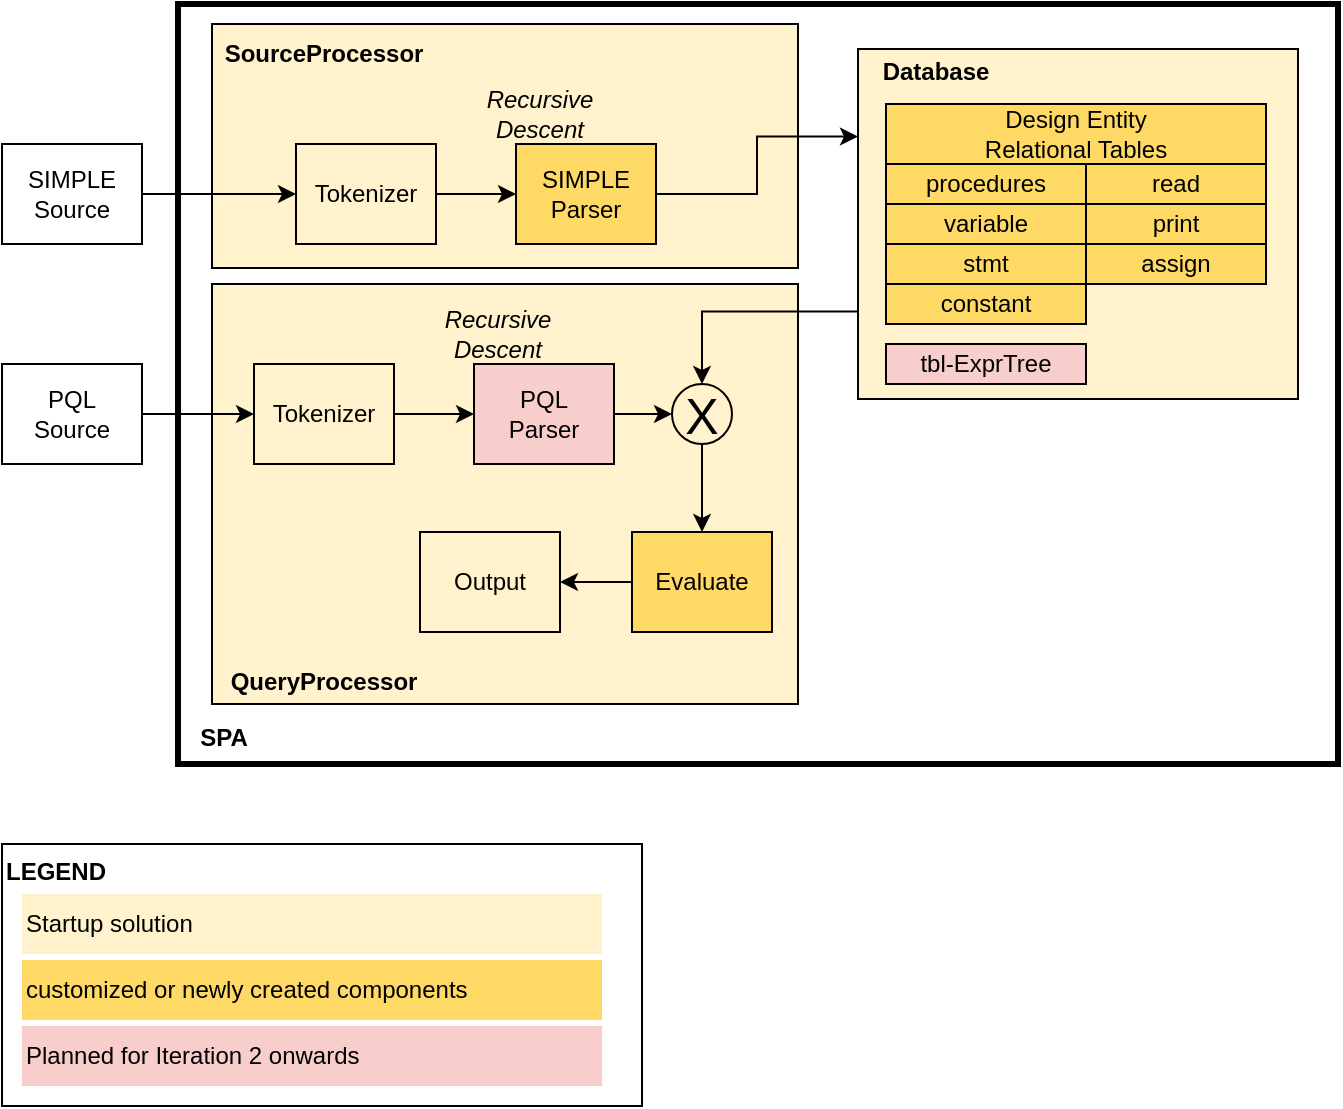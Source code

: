 <mxfile version="16.5.3" type="github" pages="7">
  <diagram id="tW-zOXYRvXnUmNkwV2mj" name="TopDesign">
    <mxGraphModel dx="657" dy="608" grid="1" gridSize="10" guides="1" tooltips="1" connect="1" arrows="1" fold="1" page="1" pageScale="1" pageWidth="1169" pageHeight="827" math="0" shadow="0">
      <root>
        <mxCell id="0" />
        <mxCell id="1" parent="0" />
        <mxCell id="rS7BVFeypoNVAS_MmY3o-7" value="LEGEND" style="rounded=0;whiteSpace=wrap;html=1;fillColor=none;fontStyle=1;align=left;verticalAlign=top;" parent="1" vertex="1">
          <mxGeometry x="42" y="430" width="320" height="131" as="geometry" />
        </mxCell>
        <mxCell id="rS7BVFeypoNVAS_MmY3o-58" value="" style="rounded=0;whiteSpace=wrap;html=1;fontSize=25;fontColor=#000000;fillColor=none;strokeWidth=3;" parent="1" vertex="1">
          <mxGeometry x="130" y="10" width="580" height="380" as="geometry" />
        </mxCell>
        <mxCell id="rS7BVFeypoNVAS_MmY3o-54" value="" style="rounded=0;whiteSpace=wrap;html=1;fontSize=25;fontColor=#000000;fillColor=#FFF2CC;" parent="1" vertex="1">
          <mxGeometry x="147" y="150" width="293" height="210" as="geometry" />
        </mxCell>
        <mxCell id="rS7BVFeypoNVAS_MmY3o-52" value="" style="rounded=0;whiteSpace=wrap;html=1;fontSize=25;fontColor=#000000;fillColor=#FFF2CC;" parent="1" vertex="1">
          <mxGeometry x="470" y="32.5" width="220" height="175" as="geometry" />
        </mxCell>
        <mxCell id="rS7BVFeypoNVAS_MmY3o-25" value="" style="rounded=0;whiteSpace=wrap;html=1;fontSize=25;fontColor=#000000;fillColor=#FFF2CC;" parent="1" vertex="1">
          <mxGeometry x="147" y="20" width="293" height="122" as="geometry" />
        </mxCell>
        <mxCell id="CK5WAitXPr3OhxXIjbmQ-1" value="&lt;div&gt;SIMPLE&lt;/div&gt;&lt;div&gt;Source&lt;br&gt;&lt;/div&gt;" style="rounded=0;whiteSpace=wrap;html=1;fillColor=none;" parent="1" vertex="1">
          <mxGeometry x="42" y="80" width="70" height="50" as="geometry" />
        </mxCell>
        <mxCell id="CK5WAitXPr3OhxXIjbmQ-2" value="Tokenizer" style="rounded=0;whiteSpace=wrap;html=1;fillColor=#FFF2CC;" parent="1" vertex="1">
          <mxGeometry x="189" y="80" width="70" height="50" as="geometry" />
        </mxCell>
        <mxCell id="rS7BVFeypoNVAS_MmY3o-17" value="" style="edgeStyle=orthogonalEdgeStyle;rounded=0;orthogonalLoop=1;jettySize=auto;html=1;fontColor=#F8CECC;entryX=0;entryY=0.25;entryDx=0;entryDy=0;" parent="1" source="CK5WAitXPr3OhxXIjbmQ-3" target="rS7BVFeypoNVAS_MmY3o-52" edge="1">
          <mxGeometry relative="1" as="geometry">
            <mxPoint x="428" y="83" as="targetPoint" />
          </mxGeometry>
        </mxCell>
        <mxCell id="CK5WAitXPr3OhxXIjbmQ-3" value="&lt;div&gt;SIMPLE&lt;/div&gt;&lt;div&gt;Parser&lt;/div&gt;" style="rounded=0;whiteSpace=wrap;html=1;fillColor=#FFD966;" parent="1" vertex="1">
          <mxGeometry x="299" y="80" width="70" height="50" as="geometry" />
        </mxCell>
        <mxCell id="CK5WAitXPr3OhxXIjbmQ-9" value="" style="endArrow=classic;html=1;rounded=0;exitX=1;exitY=0.5;exitDx=0;exitDy=0;entryX=0;entryY=0.5;entryDx=0;entryDy=0;" parent="1" source="CK5WAitXPr3OhxXIjbmQ-1" target="CK5WAitXPr3OhxXIjbmQ-2" edge="1">
          <mxGeometry width="50" height="50" relative="1" as="geometry">
            <mxPoint x="498" y="300" as="sourcePoint" />
            <mxPoint x="548" y="250" as="targetPoint" />
          </mxGeometry>
        </mxCell>
        <mxCell id="CK5WAitXPr3OhxXIjbmQ-10" value="" style="endArrow=classic;html=1;rounded=0;exitX=1;exitY=0.5;exitDx=0;exitDy=0;entryX=0;entryY=0.5;entryDx=0;entryDy=0;" parent="1" source="CK5WAitXPr3OhxXIjbmQ-2" target="CK5WAitXPr3OhxXIjbmQ-3" edge="1">
          <mxGeometry width="50" height="50" relative="1" as="geometry">
            <mxPoint x="319" y="230" as="sourcePoint" />
            <mxPoint x="359" y="230" as="targetPoint" />
          </mxGeometry>
        </mxCell>
        <mxCell id="CK5WAitXPr3OhxXIjbmQ-19" value="&lt;div&gt;PQL&lt;/div&gt;&lt;div&gt;Source&lt;br&gt;&lt;/div&gt;" style="rounded=0;whiteSpace=wrap;html=1;fillColor=none;" parent="1" vertex="1">
          <mxGeometry x="42" y="190" width="70" height="50" as="geometry" />
        </mxCell>
        <mxCell id="CK5WAitXPr3OhxXIjbmQ-20" value="Tokenizer" style="rounded=0;whiteSpace=wrap;html=1;fillColor=#FFF2CC;" parent="1" vertex="1">
          <mxGeometry x="168" y="190" width="70" height="50" as="geometry" />
        </mxCell>
        <mxCell id="rS7BVFeypoNVAS_MmY3o-21" value="" style="edgeStyle=orthogonalEdgeStyle;rounded=0;orthogonalLoop=1;jettySize=auto;html=1;fontColor=#F8CECC;entryX=0;entryY=0.5;entryDx=0;entryDy=0;" parent="1" source="CK5WAitXPr3OhxXIjbmQ-21" target="rS7BVFeypoNVAS_MmY3o-19" edge="1">
          <mxGeometry relative="1" as="geometry" />
        </mxCell>
        <mxCell id="CK5WAitXPr3OhxXIjbmQ-21" value="PQL&lt;br&gt;Parser" style="rounded=0;whiteSpace=wrap;html=1;fillColor=#F8CECC;" parent="1" vertex="1">
          <mxGeometry x="278" y="190" width="70" height="50" as="geometry" />
        </mxCell>
        <mxCell id="CK5WAitXPr3OhxXIjbmQ-22" value="" style="endArrow=classic;html=1;rounded=0;exitX=1;exitY=0.5;exitDx=0;exitDy=0;entryX=0;entryY=0.5;entryDx=0;entryDy=0;" parent="1" source="CK5WAitXPr3OhxXIjbmQ-19" target="CK5WAitXPr3OhxXIjbmQ-20" edge="1">
          <mxGeometry width="50" height="50" relative="1" as="geometry">
            <mxPoint x="498" y="410" as="sourcePoint" />
            <mxPoint x="548" y="360" as="targetPoint" />
          </mxGeometry>
        </mxCell>
        <mxCell id="CK5WAitXPr3OhxXIjbmQ-23" value="" style="endArrow=classic;html=1;rounded=0;exitX=1;exitY=0.5;exitDx=0;exitDy=0;entryX=0;entryY=0.5;entryDx=0;entryDy=0;" parent="1" source="CK5WAitXPr3OhxXIjbmQ-20" target="CK5WAitXPr3OhxXIjbmQ-21" edge="1">
          <mxGeometry width="50" height="50" relative="1" as="geometry">
            <mxPoint x="298" y="340" as="sourcePoint" />
            <mxPoint x="338" y="340" as="targetPoint" />
          </mxGeometry>
        </mxCell>
        <mxCell id="CK5WAitXPr3OhxXIjbmQ-32" value="" style="edgeStyle=orthogonalEdgeStyle;rounded=0;orthogonalLoop=1;jettySize=auto;html=1;" parent="1" source="CK5WAitXPr3OhxXIjbmQ-25" target="CK5WAitXPr3OhxXIjbmQ-31" edge="1">
          <mxGeometry relative="1" as="geometry" />
        </mxCell>
        <mxCell id="CK5WAitXPr3OhxXIjbmQ-25" value="Evaluate" style="rounded=0;whiteSpace=wrap;html=1;fillColor=#FFD966;" parent="1" vertex="1">
          <mxGeometry x="357" y="274" width="70" height="50" as="geometry" />
        </mxCell>
        <mxCell id="CK5WAitXPr3OhxXIjbmQ-31" value="Output" style="rounded=0;whiteSpace=wrap;html=1;fillColor=#FFF2CC;" parent="1" vertex="1">
          <mxGeometry x="251" y="274" width="70" height="50" as="geometry" />
        </mxCell>
        <mxCell id="CK5WAitXPr3OhxXIjbmQ-33" value="&lt;div&gt;Recursive&lt;/div&gt;&lt;div&gt;Descent&lt;/div&gt;" style="text;html=1;strokeColor=none;fillColor=none;align=center;verticalAlign=middle;whiteSpace=wrap;rounded=0;fontStyle=2" parent="1" vertex="1">
          <mxGeometry x="281" y="50" width="60" height="30" as="geometry" />
        </mxCell>
        <mxCell id="rS7BVFeypoNVAS_MmY3o-18" value="&lt;div&gt;Recursive&lt;/div&gt;&lt;div&gt;Descent&lt;/div&gt;" style="text;html=1;strokeColor=none;fillColor=none;align=center;verticalAlign=middle;whiteSpace=wrap;rounded=0;fontStyle=2" parent="1" vertex="1">
          <mxGeometry x="260" y="160" width="60" height="30" as="geometry" />
        </mxCell>
        <mxCell id="rS7BVFeypoNVAS_MmY3o-23" value="" style="edgeStyle=orthogonalEdgeStyle;rounded=0;orthogonalLoop=1;jettySize=auto;html=1;fontSize=25;fontColor=#000000;entryX=0.5;entryY=0;entryDx=0;entryDy=0;exitX=0.5;exitY=1;exitDx=0;exitDy=0;" parent="1" source="rS7BVFeypoNVAS_MmY3o-19" target="CK5WAitXPr3OhxXIjbmQ-25" edge="1">
          <mxGeometry relative="1" as="geometry">
            <mxPoint x="392" y="260" as="targetPoint" />
          </mxGeometry>
        </mxCell>
        <mxCell id="rS7BVFeypoNVAS_MmY3o-19" value="X" style="ellipse;whiteSpace=wrap;html=1;aspect=fixed;fontColor=#000000;fillColor=none;fontSize=25;" parent="1" vertex="1">
          <mxGeometry x="377" y="200" width="30" height="30" as="geometry" />
        </mxCell>
        <mxCell id="rS7BVFeypoNVAS_MmY3o-22" value="" style="edgeStyle=orthogonalEdgeStyle;rounded=0;orthogonalLoop=1;jettySize=auto;html=1;fontColor=#F8CECC;exitX=0;exitY=0.75;exitDx=0;exitDy=0;entryX=0.5;entryY=0;entryDx=0;entryDy=0;" parent="1" source="rS7BVFeypoNVAS_MmY3o-52" target="rS7BVFeypoNVAS_MmY3o-19" edge="1">
          <mxGeometry relative="1" as="geometry">
            <mxPoint x="428" y="135" as="sourcePoint" />
            <mxPoint x="403" y="213" as="targetPoint" />
            <Array as="points" />
          </mxGeometry>
        </mxCell>
        <mxCell id="rS7BVFeypoNVAS_MmY3o-50" value="SourceProcessor" style="text;html=1;strokeColor=none;fillColor=none;align=center;verticalAlign=middle;whiteSpace=wrap;rounded=0;container=0;fontStyle=1" parent="1" vertex="1">
          <mxGeometry x="173" y="20" width="60" height="30" as="geometry" />
        </mxCell>
        <mxCell id="rS7BVFeypoNVAS_MmY3o-55" value="" style="group" parent="1" vertex="1" connectable="0">
          <mxGeometry x="479" y="29" width="195" height="171" as="geometry" />
        </mxCell>
        <mxCell id="CK5WAitXPr3OhxXIjbmQ-4" value="Design Entity&lt;br&gt;&lt;div&gt;Relational Tables&lt;br&gt;&lt;/div&gt;" style="rounded=0;whiteSpace=wrap;html=1;fillColor=#FFD966;container=0;" parent="rS7BVFeypoNVAS_MmY3o-55" vertex="1">
          <mxGeometry x="5" y="31" width="190" height="30" as="geometry" />
        </mxCell>
        <mxCell id="CK5WAitXPr3OhxXIjbmQ-7" value="tbl-ExprTree" style="rounded=0;whiteSpace=wrap;html=1;fillColor=#F8CECC;container=0;" parent="rS7BVFeypoNVAS_MmY3o-55" vertex="1">
          <mxGeometry x="5" y="151" width="100" height="20" as="geometry" />
        </mxCell>
        <mxCell id="CK5WAitXPr3OhxXIjbmQ-29" value="&lt;b&gt;Database&lt;/b&gt;" style="text;html=1;strokeColor=none;fillColor=none;align=center;verticalAlign=middle;whiteSpace=wrap;rounded=0;container=0;" parent="rS7BVFeypoNVAS_MmY3o-55" vertex="1">
          <mxGeometry width="60" height="30" as="geometry" />
        </mxCell>
        <mxCell id="rS7BVFeypoNVAS_MmY3o-9" value="procedures" style="rounded=0;whiteSpace=wrap;html=1;fillColor=#FFD966;container=0;" parent="rS7BVFeypoNVAS_MmY3o-55" vertex="1">
          <mxGeometry x="5" y="61" width="100" height="20" as="geometry" />
        </mxCell>
        <mxCell id="rS7BVFeypoNVAS_MmY3o-10" value="variable" style="rounded=0;whiteSpace=wrap;html=1;fillColor=#FFD966;container=0;" parent="rS7BVFeypoNVAS_MmY3o-55" vertex="1">
          <mxGeometry x="5" y="81" width="100" height="20" as="geometry" />
        </mxCell>
        <mxCell id="rS7BVFeypoNVAS_MmY3o-11" value="stmt" style="rounded=0;whiteSpace=wrap;html=1;fillColor=#FFD966;container=0;" parent="rS7BVFeypoNVAS_MmY3o-55" vertex="1">
          <mxGeometry x="5" y="101" width="100" height="20" as="geometry" />
        </mxCell>
        <mxCell id="rS7BVFeypoNVAS_MmY3o-12" value="constant" style="rounded=0;whiteSpace=wrap;html=1;fillColor=#FFD966;container=0;" parent="rS7BVFeypoNVAS_MmY3o-55" vertex="1">
          <mxGeometry x="5" y="121" width="100" height="20" as="geometry" />
        </mxCell>
        <mxCell id="rS7BVFeypoNVAS_MmY3o-13" value="read" style="rounded=0;whiteSpace=wrap;html=1;fillColor=#FFD966;container=0;" parent="rS7BVFeypoNVAS_MmY3o-55" vertex="1">
          <mxGeometry x="105" y="61" width="90" height="20" as="geometry" />
        </mxCell>
        <mxCell id="rS7BVFeypoNVAS_MmY3o-14" value="print" style="rounded=0;whiteSpace=wrap;html=1;fillColor=#FFD966;container=0;" parent="rS7BVFeypoNVAS_MmY3o-55" vertex="1">
          <mxGeometry x="105" y="81" width="90" height="20" as="geometry" />
        </mxCell>
        <mxCell id="rS7BVFeypoNVAS_MmY3o-15" value="assign" style="rounded=0;whiteSpace=wrap;html=1;fillColor=#FFD966;container=0;" parent="rS7BVFeypoNVAS_MmY3o-55" vertex="1">
          <mxGeometry x="105" y="101" width="90" height="20" as="geometry" />
        </mxCell>
        <mxCell id="rS7BVFeypoNVAS_MmY3o-56" value="QueryProcessor" style="text;html=1;strokeColor=none;fillColor=none;align=center;verticalAlign=middle;whiteSpace=wrap;rounded=0;container=0;fontStyle=1" parent="1" vertex="1">
          <mxGeometry x="173" y="334" width="60" height="30" as="geometry" />
        </mxCell>
        <mxCell id="rS7BVFeypoNVAS_MmY3o-59" value="SPA" style="text;html=1;strokeColor=none;fillColor=none;align=center;verticalAlign=middle;whiteSpace=wrap;rounded=0;container=0;fontStyle=1" parent="1" vertex="1">
          <mxGeometry x="123" y="362" width="60" height="30" as="geometry" />
        </mxCell>
        <mxCell id="rS7BVFeypoNVAS_MmY3o-3" value="&lt;div&gt;Startup solution&lt;br&gt;&lt;/div&gt;" style="rounded=0;whiteSpace=wrap;html=1;fillColor=#FFF2CC;strokeColor=none;align=left;" parent="1" vertex="1">
          <mxGeometry x="52" y="455" width="290" height="30" as="geometry" />
        </mxCell>
        <mxCell id="rS7BVFeypoNVAS_MmY3o-5" value="customized or newly created components" style="rounded=0;whiteSpace=wrap;html=1;fillColor=#FFD966;strokeColor=none;align=left;" parent="1" vertex="1">
          <mxGeometry x="52" y="488" width="290" height="30" as="geometry" />
        </mxCell>
        <mxCell id="rS7BVFeypoNVAS_MmY3o-6" value="Planned for Iteration 2 onwards" style="rounded=0;whiteSpace=wrap;html=1;fillColor=#F8CECC;strokeColor=none;align=left;" parent="1" vertex="1">
          <mxGeometry x="52" y="521" width="290" height="30" as="geometry" />
        </mxCell>
      </root>
    </mxGraphModel>
  </diagram>
  <diagram id="Dv5ufMltJwjDzr5Cj1Qd" name="Obsolete.Parsing">
    <mxGraphModel dx="677" dy="659" grid="1" gridSize="10" guides="1" tooltips="1" connect="1" arrows="1" fold="1" page="1" pageScale="1" pageWidth="1169" pageHeight="827" math="0" shadow="0">
      <root>
        <mxCell id="xmY6_0Rzzx6PVl5tX0tT-0" />
        <mxCell id="xmY6_0Rzzx6PVl5tX0tT-1" parent="xmY6_0Rzzx6PVl5tX0tT-0" />
        <mxCell id="xmY6_0Rzzx6PVl5tX0tT-97" value="" style="rounded=0;whiteSpace=wrap;html=1;fontSize=13;strokeColor=default;strokeWidth=1;fillColor=none;" parent="xmY6_0Rzzx6PVl5tX0tT-1" vertex="1">
          <mxGeometry x="460" y="190" width="510" height="290" as="geometry" />
        </mxCell>
        <mxCell id="xmY6_0Rzzx6PVl5tX0tT-26" value="TOKENIZE" style="edgeStyle=orthogonalEdgeStyle;rounded=0;orthogonalLoop=1;jettySize=auto;html=1;exitX=1;exitY=0.5;exitDx=0;exitDy=0;entryX=0;entryY=0.25;entryDx=0;entryDy=0;fontSize=21;" parent="xmY6_0Rzzx6PVl5tX0tT-1" source="xmY6_0Rzzx6PVl5tX0tT-2" target="xmY6_0Rzzx6PVl5tX0tT-10" edge="1">
          <mxGeometry relative="1" as="geometry" />
        </mxCell>
        <mxCell id="xmY6_0Rzzx6PVl5tX0tT-3" value="procedure" style="rounded=0;whiteSpace=wrap;html=1;fontStyle=1;fillColor=none;" parent="xmY6_0Rzzx6PVl5tX0tT-1" vertex="1">
          <mxGeometry x="234" y="254" width="80" height="16" as="geometry" />
        </mxCell>
        <mxCell id="xmY6_0Rzzx6PVl5tX0tT-4" value="num1" style="rounded=0;whiteSpace=wrap;html=1;fontStyle=0;fillColor=none;" parent="xmY6_0Rzzx6PVl5tX0tT-1" vertex="1">
          <mxGeometry x="334" y="284" width="80" height="30" as="geometry" />
        </mxCell>
        <mxCell id="xmY6_0Rzzx6PVl5tX0tT-5" value="read" style="rounded=0;whiteSpace=wrap;html=1;fontStyle=1;fillColor=none;" parent="xmY6_0Rzzx6PVl5tX0tT-1" vertex="1">
          <mxGeometry x="264" y="284" width="70" height="30" as="geometry" />
        </mxCell>
        <mxCell id="xmY6_0Rzzx6PVl5tX0tT-6" value="echo" style="rounded=0;whiteSpace=wrap;html=1;fontStyle=0;fillColor=none;" parent="xmY6_0Rzzx6PVl5tX0tT-1" vertex="1">
          <mxGeometry x="314" y="254" width="80" height="16" as="geometry" />
        </mxCell>
        <mxCell id="xmY6_0Rzzx6PVl5tX0tT-40" value="" style="edgeStyle=orthogonalEdgeStyle;rounded=0;orthogonalLoop=1;jettySize=auto;html=1;fontSize=16;exitX=0.25;exitY=1;exitDx=0;exitDy=0;entryX=0;entryY=0.5;entryDx=0;entryDy=0;" parent="xmY6_0Rzzx6PVl5tX0tT-1" source="xmY6_0Rzzx6PVl5tX0tT-34" target="xmY6_0Rzzx6PVl5tX0tT-27" edge="1">
          <mxGeometry relative="1" as="geometry" />
        </mxCell>
        <mxCell id="xmY6_0Rzzx6PVl5tX0tT-65" value="" style="edgeStyle=orthogonalEdgeStyle;rounded=0;orthogonalLoop=1;jettySize=auto;html=1;fontSize=13;entryX=0;entryY=1;entryDx=0;entryDy=0;strokeColor=#0000FF;jumpSize=9;" parent="xmY6_0Rzzx6PVl5tX0tT-1" source="xmY6_0Rzzx6PVl5tX0tT-7" target="xmY6_0Rzzx6PVl5tX0tT-27" edge="1">
          <mxGeometry relative="1" as="geometry">
            <Array as="points">
              <mxPoint x="485" y="269" />
              <mxPoint x="485" y="280" />
            </Array>
          </mxGeometry>
        </mxCell>
        <mxCell id="xmY6_0Rzzx6PVl5tX0tT-7" value="{" style="rounded=0;whiteSpace=wrap;html=1;fontStyle=0;fillColor=none;strokeColor=#000000;" parent="xmY6_0Rzzx6PVl5tX0tT-1" vertex="1">
          <mxGeometry x="394" y="254" width="50" height="16" as="geometry" />
        </mxCell>
        <mxCell id="xmY6_0Rzzx6PVl5tX0tT-9" value="num1" style="rounded=0;whiteSpace=wrap;html=1;fontStyle=0;fillColor=none;" parent="xmY6_0Rzzx6PVl5tX0tT-1" vertex="1">
          <mxGeometry x="354" y="314" width="80" height="30" as="geometry" />
        </mxCell>
        <mxCell id="xmY6_0Rzzx6PVl5tX0tT-10" value="index" style="rounded=0;whiteSpace=wrap;html=1;fontStyle=0;fillColor=none;" parent="xmY6_0Rzzx6PVl5tX0tT-1" vertex="1">
          <mxGeometry x="264" y="314" width="70" height="30" as="geometry" />
        </mxCell>
        <mxCell id="xmY6_0Rzzx6PVl5tX0tT-11" value="=" style="rounded=0;whiteSpace=wrap;html=1;fontStyle=0;fillColor=none;" parent="xmY6_0Rzzx6PVl5tX0tT-1" vertex="1">
          <mxGeometry x="334" y="314" width="20" height="30" as="geometry" />
        </mxCell>
        <mxCell id="xmY6_0Rzzx6PVl5tX0tT-12" value="num1" style="rounded=0;whiteSpace=wrap;html=1;fontStyle=0;fillColor=none;" parent="xmY6_0Rzzx6PVl5tX0tT-1" vertex="1">
          <mxGeometry x="334" y="344" width="80" height="30" as="geometry" />
        </mxCell>
        <mxCell id="xmY6_0Rzzx6PVl5tX0tT-13" value="print" style="rounded=0;whiteSpace=wrap;html=1;fontStyle=1;fillColor=none;" parent="xmY6_0Rzzx6PVl5tX0tT-1" vertex="1">
          <mxGeometry x="264" y="344" width="70" height="30" as="geometry" />
        </mxCell>
        <mxCell id="xmY6_0Rzzx6PVl5tX0tT-66" value="" style="edgeStyle=orthogonalEdgeStyle;rounded=0;jumpSize=9;orthogonalLoop=1;jettySize=auto;html=1;fontSize=13;strokeColor=#0000FF;" parent="xmY6_0Rzzx6PVl5tX0tT-1" source="xmY6_0Rzzx6PVl5tX0tT-16" target="xmY6_0Rzzx6PVl5tX0tT-44" edge="1">
          <mxGeometry relative="1" as="geometry" />
        </mxCell>
        <mxCell id="xmY6_0Rzzx6PVl5tX0tT-16" value=";" style="rounded=0;whiteSpace=wrap;html=1;fontStyle=0;fillColor=none;fontSize=21;" parent="xmY6_0Rzzx6PVl5tX0tT-1" vertex="1">
          <mxGeometry x="414" y="284" width="20" height="30" as="geometry" />
        </mxCell>
        <mxCell id="xmY6_0Rzzx6PVl5tX0tT-67" value="" style="edgeStyle=orthogonalEdgeStyle;rounded=0;jumpSize=9;orthogonalLoop=1;jettySize=auto;html=1;fontSize=13;strokeColor=#0000FF;entryX=0;entryY=0.5;entryDx=0;entryDy=0;" parent="xmY6_0Rzzx6PVl5tX0tT-1" source="xmY6_0Rzzx6PVl5tX0tT-18" target="xmY6_0Rzzx6PVl5tX0tT-52" edge="1">
          <mxGeometry relative="1" as="geometry">
            <Array as="points">
              <mxPoint x="480" y="329" />
              <mxPoint x="480" y="375" />
            </Array>
          </mxGeometry>
        </mxCell>
        <mxCell id="xmY6_0Rzzx6PVl5tX0tT-18" value=";" style="rounded=0;whiteSpace=wrap;html=1;fontStyle=0;fillColor=none;fontSize=21;" parent="xmY6_0Rzzx6PVl5tX0tT-1" vertex="1">
          <mxGeometry x="434" y="314" width="20" height="30" as="geometry" />
        </mxCell>
        <mxCell id="xmY6_0Rzzx6PVl5tX0tT-19" value=";" style="rounded=0;whiteSpace=wrap;html=1;fontStyle=0;fillColor=none;fontSize=21;" parent="xmY6_0Rzzx6PVl5tX0tT-1" vertex="1">
          <mxGeometry x="414" y="344" width="20" height="30" as="geometry" />
        </mxCell>
        <mxCell id="xmY6_0Rzzx6PVl5tX0tT-20" value="index" style="rounded=0;whiteSpace=wrap;html=1;fontStyle=0;fillColor=none;" parent="xmY6_0Rzzx6PVl5tX0tT-1" vertex="1">
          <mxGeometry x="334" y="374" width="80" height="30" as="geometry" />
        </mxCell>
        <mxCell id="xmY6_0Rzzx6PVl5tX0tT-21" value="print" style="rounded=0;whiteSpace=wrap;html=1;fontStyle=1;fillColor=none;" parent="xmY6_0Rzzx6PVl5tX0tT-1" vertex="1">
          <mxGeometry x="264" y="374" width="70" height="30" as="geometry" />
        </mxCell>
        <mxCell id="xmY6_0Rzzx6PVl5tX0tT-22" value=";" style="rounded=0;whiteSpace=wrap;html=1;fontStyle=0;fillColor=none;fontSize=21;" parent="xmY6_0Rzzx6PVl5tX0tT-1" vertex="1">
          <mxGeometry x="414" y="374" width="20" height="30" as="geometry" />
        </mxCell>
        <mxCell id="xmY6_0Rzzx6PVl5tX0tT-23" value="}" style="rounded=0;whiteSpace=wrap;html=1;fontStyle=0;fillColor=none;strokeColor=#000000;" parent="xmY6_0Rzzx6PVl5tX0tT-1" vertex="1">
          <mxGeometry x="234" y="404" width="50" height="30" as="geometry" />
        </mxCell>
        <mxCell id="xmY6_0Rzzx6PVl5tX0tT-27" value="&lt;div style=&quot;font-size: 16px;&quot;&gt;procedure&lt;/div&gt;" style="rounded=1;whiteSpace=wrap;html=1;fontSize=16;strokeColor=#d6b656;fillColor=#fff2cc;" parent="xmY6_0Rzzx6PVl5tX0tT-1" vertex="1">
          <mxGeometry x="526" y="250" width="94" height="30" as="geometry" />
        </mxCell>
        <mxCell id="xmY6_0Rzzx6PVl5tX0tT-32" value="" style="group" parent="xmY6_0Rzzx6PVl5tX0tT-1" vertex="1" connectable="0">
          <mxGeometry x="15" y="227" width="111" height="157" as="geometry" />
        </mxCell>
        <mxCell id="xmY6_0Rzzx6PVl5tX0tT-2" value="procedure echo {&#xa;&amp;nbsp;&amp;nbsp;&amp;nbsp; read num1;&#xa;&amp;nbsp;&amp;nbsp;&amp;nbsp; index = num1;&#xa;&amp;nbsp;&amp;nbsp; &amp;nbsp;&#xa;&amp;nbsp;&amp;nbsp;&amp;nbsp; print num1;&#xa;&amp;nbsp;&amp;nbsp;&amp;nbsp; print index;&#xa;}" style="text;html=1;strokeColor=default;fillColor=none;align=left;verticalAlign=middle;whiteSpace=wrap;rounded=0;" parent="xmY6_0Rzzx6PVl5tX0tT-32" vertex="1">
          <mxGeometry y="27" width="110" height="130" as="geometry" />
        </mxCell>
        <mxCell id="xmY6_0Rzzx6PVl5tX0tT-31" value="Source" style="text;html=1;strokeColor=none;fillColor=none;align=center;verticalAlign=middle;whiteSpace=wrap;rounded=0;fontSize=21;" parent="xmY6_0Rzzx6PVl5tX0tT-32" vertex="1">
          <mxGeometry x="1" width="110" height="30" as="geometry" />
        </mxCell>
        <mxCell id="xmY6_0Rzzx6PVl5tX0tT-34" value="Program" style="rounded=1;whiteSpace=wrap;html=1;fontSize=16;strokeColor=default;fillColor=none;" parent="xmY6_0Rzzx6PVl5tX0tT-1" vertex="1">
          <mxGeometry x="470" y="210" width="94" height="26" as="geometry" />
        </mxCell>
        <mxCell id="xmY6_0Rzzx6PVl5tX0tT-35" value="stmtList" style="rounded=0;whiteSpace=wrap;html=1;fontStyle=0;fillColor=none;fontSize=16;" parent="xmY6_0Rzzx6PVl5tX0tT-1" vertex="1">
          <mxGeometry x="740" y="250" width="80" height="30" as="geometry" />
        </mxCell>
        <mxCell id="xmY6_0Rzzx6PVl5tX0tT-37" value="}" style="rounded=0;whiteSpace=wrap;html=1;fontStyle=0;fillColor=#f8cecc;fontSize=16;strokeColor=#b85450;" parent="xmY6_0Rzzx6PVl5tX0tT-1" vertex="1">
          <mxGeometry x="820" y="250" width="20" height="30" as="geometry" />
        </mxCell>
        <mxCell id="xmY6_0Rzzx6PVl5tX0tT-38" value="{" style="rounded=0;whiteSpace=wrap;html=1;fontStyle=0;fillColor=none;fontSize=16;" parent="xmY6_0Rzzx6PVl5tX0tT-1" vertex="1">
          <mxGeometry x="720" y="250" width="20" height="30" as="geometry" />
        </mxCell>
        <mxCell id="xmY6_0Rzzx6PVl5tX0tT-42" value="Lookahead" style="text;html=1;strokeColor=none;fillColor=none;align=center;verticalAlign=middle;whiteSpace=wrap;rounded=0;fontSize=15;fontStyle=2" parent="xmY6_0Rzzx6PVl5tX0tT-1" vertex="1">
          <mxGeometry x="593" y="224" width="60" height="30" as="geometry" />
        </mxCell>
        <mxCell id="xmY6_0Rzzx6PVl5tX0tT-50" value="" style="edgeStyle=orthogonalEdgeStyle;rounded=0;orthogonalLoop=1;jettySize=auto;html=1;fontSize=13;entryX=0.25;entryY=0;entryDx=0;entryDy=0;exitX=0.425;exitY=1.067;exitDx=0;exitDy=0;exitPerimeter=0;" parent="xmY6_0Rzzx6PVl5tX0tT-1" source="xmY6_0Rzzx6PVl5tX0tT-35" target="xmY6_0Rzzx6PVl5tX0tT-44" edge="1">
          <mxGeometry relative="1" as="geometry">
            <Array as="points">
              <mxPoint x="774" y="290" />
              <mxPoint x="570" y="290" />
            </Array>
          </mxGeometry>
        </mxCell>
        <mxCell id="xmY6_0Rzzx6PVl5tX0tT-68" value="" style="edgeStyle=orthogonalEdgeStyle;rounded=0;jumpSize=9;orthogonalLoop=1;jettySize=auto;html=1;fontSize=13;strokeColor=#000000;entryX=0.25;entryY=0;entryDx=0;entryDy=0;exitX=0.25;exitY=1;exitDx=0;exitDy=0;" parent="xmY6_0Rzzx6PVl5tX0tT-1" source="xmY6_0Rzzx6PVl5tX0tT-44" target="xmY6_0Rzzx6PVl5tX0tT-52" edge="1">
          <mxGeometry relative="1" as="geometry" />
        </mxCell>
        <mxCell id="xmY6_0Rzzx6PVl5tX0tT-44" value="read" style="rounded=1;whiteSpace=wrap;html=1;fontSize=16;strokeColor=#d6b656;fillColor=#fff2cc;strokeWidth=1;" parent="xmY6_0Rzzx6PVl5tX0tT-1" vertex="1">
          <mxGeometry x="546" y="310" width="94" height="30" as="geometry" />
        </mxCell>
        <mxCell id="xmY6_0Rzzx6PVl5tX0tT-45" value="varname" style="rounded=0;whiteSpace=wrap;html=1;fontStyle=0;fillColor=none;fontSize=16;" parent="xmY6_0Rzzx6PVl5tX0tT-1" vertex="1">
          <mxGeometry x="640" y="310" width="80" height="30" as="geometry" />
        </mxCell>
        <mxCell id="xmY6_0Rzzx6PVl5tX0tT-46" value=";" style="rounded=0;whiteSpace=wrap;html=1;fontStyle=1;fillColor=#f8cecc;fontSize=16;strokeColor=#b85450;" parent="xmY6_0Rzzx6PVl5tX0tT-1" vertex="1">
          <mxGeometry x="720" y="310" width="20" height="30" as="geometry" />
        </mxCell>
        <mxCell id="xmY6_0Rzzx6PVl5tX0tT-29" value="&lt;span&gt;&lt;b&gt;program&lt;/b&gt;: procedure+&lt;/span&gt;&lt;span&gt;&lt;br&gt;&lt;b&gt;procedure&lt;/b&gt;: ‘procedure’ proc_name ‘{‘ stmtLst ‘}’&lt;/span&gt;&lt;span&gt;&lt;/span&gt;&lt;span&gt;&lt;br&gt;&lt;b&gt;&lt;br&gt;stmtLst&lt;/b&gt;: stmt+&lt;/span&gt;&lt;span&gt;&lt;br&gt;&lt;b&gt;stmt&lt;/b&gt;: read | print | assign | while | if | call&lt;/span&gt;&lt;span&gt;&lt;/span&gt;&lt;p&gt;&lt;span&gt;&lt;b&gt;read&lt;/b&gt;: ‘read’ var_name’;’&lt;br&gt;&lt;/span&gt;&lt;span&gt;&lt;b&gt;assign&lt;/b&gt;: var_name ‘=’ expr ‘;’&lt;/span&gt;&lt;br&gt;&lt;span&gt;&lt;b&gt;expr&lt;/b&gt;: expr ‘+’ term | expr ‘-’ term | term&lt;br&gt;&lt;b&gt;term&lt;/b&gt;: term ‘*’ factor | term ‘/’ factor | term ‘%’ factor | factor&lt;br&gt;&lt;b&gt;factor&lt;/b&gt;: var_name | const_value | ‘(’ expr ‘)’&lt;/span&gt;&lt;/p&gt;&lt;p&gt;&lt;span&gt;&lt;/span&gt;&lt;/p&gt;" style="text;html=1;strokeColor=default;fillColor=none;align=left;verticalAlign=top;whiteSpace=wrap;rounded=0;labelPosition=center;verticalLabelPosition=middle;" parent="xmY6_0Rzzx6PVl5tX0tT-1" vertex="1">
          <mxGeometry x="101.12" y="43.57" width="325.88" height="166.43" as="geometry" />
        </mxCell>
        <mxCell id="xmY6_0Rzzx6PVl5tX0tT-30" value="Grammar Rules" style="text;html=1;strokeColor=none;fillColor=none;align=center;verticalAlign=middle;whiteSpace=wrap;rounded=0;fontSize=21;" parent="xmY6_0Rzzx6PVl5tX0tT-1" vertex="1">
          <mxGeometry x="101.12" y="20" width="325.88" height="22.581" as="geometry" />
        </mxCell>
        <mxCell id="xmY6_0Rzzx6PVl5tX0tT-49" value="proc_name&lt;br style=&quot;font-size: 13px;&quot;&gt;echo" style="rounded=0;whiteSpace=wrap;html=1;fontStyle=0;fillColor=none;fontSize=13;" parent="xmY6_0Rzzx6PVl5tX0tT-1" vertex="1">
          <mxGeometry x="620" y="250" width="100" height="30" as="geometry" />
        </mxCell>
        <mxCell id="xmY6_0Rzzx6PVl5tX0tT-51" value="assign =" style="rounded=1;whiteSpace=wrap;html=1;fontSize=16;strokeColor=#d6b656;fillColor=#fff2cc;" parent="xmY6_0Rzzx6PVl5tX0tT-1" vertex="1">
          <mxGeometry x="633" y="360" width="94" height="30" as="geometry" />
        </mxCell>
        <mxCell id="xmY6_0Rzzx6PVl5tX0tT-52" value="varname" style="rounded=0;whiteSpace=wrap;html=1;fontStyle=0;fillColor=none;fontSize=16;" parent="xmY6_0Rzzx6PVl5tX0tT-1" vertex="1">
          <mxGeometry x="553" y="360" width="80" height="30" as="geometry" />
        </mxCell>
        <mxCell id="xmY6_0Rzzx6PVl5tX0tT-53" value=";" style="rounded=0;whiteSpace=wrap;html=1;fontStyle=1;fillColor=#f8cecc;fontSize=16;strokeColor=#b85450;" parent="xmY6_0Rzzx6PVl5tX0tT-1" vertex="1">
          <mxGeometry x="777" y="360" width="20" height="30" as="geometry" />
        </mxCell>
        <mxCell id="xmY6_0Rzzx6PVl5tX0tT-61" value="" style="edgeStyle=orthogonalEdgeStyle;rounded=0;orthogonalLoop=1;jettySize=auto;html=1;fontSize=13;entryX=0.5;entryY=0;entryDx=0;entryDy=0;" parent="xmY6_0Rzzx6PVl5tX0tT-1" source="xmY6_0Rzzx6PVl5tX0tT-54" target="xmY6_0Rzzx6PVl5tX0tT-56" edge="1">
          <mxGeometry relative="1" as="geometry">
            <Array as="points">
              <mxPoint x="752" y="410" />
              <mxPoint x="591" y="410" />
            </Array>
          </mxGeometry>
        </mxCell>
        <mxCell id="xmY6_0Rzzx6PVl5tX0tT-54" value="expr" style="rounded=0;whiteSpace=wrap;html=1;fontStyle=0;fillColor=none;fontSize=16;" parent="xmY6_0Rzzx6PVl5tX0tT-1" vertex="1">
          <mxGeometry x="727" y="360" width="50" height="30" as="geometry" />
        </mxCell>
        <mxCell id="xmY6_0Rzzx6PVl5tX0tT-62" value="" style="edgeStyle=orthogonalEdgeStyle;rounded=0;orthogonalLoop=1;jettySize=auto;html=1;fontSize=13;" parent="xmY6_0Rzzx6PVl5tX0tT-1" source="xmY6_0Rzzx6PVl5tX0tT-56" target="xmY6_0Rzzx6PVl5tX0tT-58" edge="1">
          <mxGeometry relative="1" as="geometry" />
        </mxCell>
        <mxCell id="xmY6_0Rzzx6PVl5tX0tT-56" value="expr" style="rounded=1;whiteSpace=wrap;html=1;fontSize=16;strokeColor=#d6b656;fillColor=#fff2cc;" parent="xmY6_0Rzzx6PVl5tX0tT-1" vertex="1">
          <mxGeometry x="561" y="430" width="59" height="30" as="geometry" />
        </mxCell>
        <mxCell id="xmY6_0Rzzx6PVl5tX0tT-57" value="var_name" style="rounded=0;whiteSpace=wrap;html=1;fontStyle=0;fillColor=none;fontSize=16;" parent="xmY6_0Rzzx6PVl5tX0tT-1" vertex="1">
          <mxGeometry x="870" y="430" width="90" height="30" as="geometry" />
        </mxCell>
        <mxCell id="xmY6_0Rzzx6PVl5tX0tT-63" value="" style="edgeStyle=orthogonalEdgeStyle;rounded=0;orthogonalLoop=1;jettySize=auto;html=1;fontSize=13;" parent="xmY6_0Rzzx6PVl5tX0tT-1" source="xmY6_0Rzzx6PVl5tX0tT-58" target="xmY6_0Rzzx6PVl5tX0tT-60" edge="1">
          <mxGeometry relative="1" as="geometry" />
        </mxCell>
        <mxCell id="xmY6_0Rzzx6PVl5tX0tT-58" value="term" style="rounded=1;whiteSpace=wrap;html=1;fontSize=16;strokeColor=#d6b656;fillColor=#fff2cc;" parent="xmY6_0Rzzx6PVl5tX0tT-1" vertex="1">
          <mxGeometry x="668" y="430" width="59" height="30" as="geometry" />
        </mxCell>
        <mxCell id="xmY6_0Rzzx6PVl5tX0tT-64" value="" style="edgeStyle=orthogonalEdgeStyle;rounded=0;orthogonalLoop=1;jettySize=auto;html=1;fontSize=13;" parent="xmY6_0Rzzx6PVl5tX0tT-1" source="xmY6_0Rzzx6PVl5tX0tT-60" target="xmY6_0Rzzx6PVl5tX0tT-57" edge="1">
          <mxGeometry relative="1" as="geometry" />
        </mxCell>
        <mxCell id="xmY6_0Rzzx6PVl5tX0tT-60" value="factor" style="rounded=1;whiteSpace=wrap;html=1;fontSize=16;strokeColor=#d6b656;fillColor=#fff2cc;" parent="xmY6_0Rzzx6PVl5tX0tT-1" vertex="1">
          <mxGeometry x="770" y="430" width="59" height="30" as="geometry" />
        </mxCell>
        <mxCell id="xmY6_0Rzzx6PVl5tX0tT-69" value="Terminal" style="text;html=1;strokeColor=none;fillColor=none;align=center;verticalAlign=middle;whiteSpace=wrap;rounded=0;fontSize=15;fontStyle=2" parent="xmY6_0Rzzx6PVl5tX0tT-1" vertex="1">
          <mxGeometry x="820" y="224" width="60" height="30" as="geometry" />
        </mxCell>
        <mxCell id="xmY6_0Rzzx6PVl5tX0tT-77" value="Enum-Cat&lt;br&gt;&lt;br&gt;&lt;div&gt;Start&lt;/div&gt;&lt;div&gt;Keyword&lt;/div&gt;&lt;div&gt;Terminal&lt;/div&gt;&lt;div&gt;Operator&lt;/div&gt;&lt;div&gt;var_name&lt;/div&gt;&lt;div&gt;const_value&lt;br&gt;&lt;/div&gt;&lt;div&gt;others&lt;br&gt;proc_name&lt;br&gt;&lt;/div&gt;" style="text;html=1;strokeColor=default;fillColor=none;align=left;verticalAlign=top;whiteSpace=wrap;rounded=0;" parent="xmY6_0Rzzx6PVl5tX0tT-1" vertex="1">
          <mxGeometry x="10" y="470" width="110" height="160" as="geometry" />
        </mxCell>
        <mxCell id="xmY6_0Rzzx6PVl5tX0tT-81" value="" style="edgeStyle=orthogonalEdgeStyle;rounded=0;jumpSize=9;orthogonalLoop=1;jettySize=auto;html=1;fontSize=13;strokeColor=#000000;entryX=0.441;entryY=-0.067;entryDx=0;entryDy=0;entryPerimeter=0;" parent="xmY6_0Rzzx6PVl5tX0tT-1" target="xmY6_0Rzzx6PVl5tX0tT-79" edge="1">
          <mxGeometry relative="1" as="geometry">
            <mxPoint x="190" y="330" as="sourcePoint" />
            <mxPoint x="120" y="419" as="targetPoint" />
          </mxGeometry>
        </mxCell>
        <mxCell id="xmY6_0Rzzx6PVl5tX0tT-79" value="Vector of Token Strings" style="text;html=1;strokeColor=none;fillColor=none;align=center;verticalAlign=middle;whiteSpace=wrap;rounded=0;fontSize=15;fontStyle=2" parent="xmY6_0Rzzx6PVl5tX0tT-1" vertex="1">
          <mxGeometry x="120" y="460" width="186" height="30" as="geometry" />
        </mxCell>
        <mxCell id="xmY6_0Rzzx6PVl5tX0tT-98" value="Parser" style="text;html=1;strokeColor=none;fillColor=none;align=center;verticalAlign=middle;whiteSpace=wrap;rounded=0;fontSize=15;fontStyle=1" parent="xmY6_0Rzzx6PVl5tX0tT-1" vertex="1">
          <mxGeometry x="470" y="160" width="60" height="30" as="geometry" />
        </mxCell>
        <mxCell id="xmY6_0Rzzx6PVl5tX0tT-99" value="&lt;div&gt;&lt;b&gt;Parser Pseudo-code&lt;/b&gt; &lt;br&gt;&lt;/div&gt;&lt;div&gt;&lt;br&gt;&lt;/div&gt;&lt;div&gt;&lt;br&gt;&lt;/div&gt;&lt;div&gt;loop over (vector of TokenStructs)&amp;nbsp;&lt;/div&gt;&lt;div&gt;&amp;nbsp;&amp;nbsp; switch(token cat):&lt;/div&gt;&lt;div&gt;&amp;nbsp;&amp;nbsp;&amp;nbsp;&amp;nbsp;&amp;nbsp; procedure:&amp;nbsp;&amp;nbsp; call procedure()&lt;/div&gt;&lt;div&gt;&amp;nbsp;&amp;nbsp;&amp;nbsp;&amp;nbsp;&amp;nbsp;&amp;nbsp;&amp;nbsp;&amp;nbsp; ⋮&lt;/div&gt;&lt;div&gt;&lt;b&gt;&lt;br&gt;&lt;/b&gt;&lt;/div&gt;&lt;div&gt;procedure()&lt;/div&gt;&lt;div&gt;&lt;b&gt;&amp;nbsp;&amp;nbsp;&amp;nbsp;&amp;nbsp; &lt;br&gt;&lt;/b&gt;&lt;/div&gt;&lt;div&gt;&amp;nbsp;&amp;nbsp;&amp;nbsp;&amp;nbsp;&amp;nbsp;&amp;nbsp;&amp;nbsp;&amp;nbsp;&amp;nbsp;&amp;nbsp; &lt;br&gt;&lt;/div&gt;" style="whiteSpace=wrap;html=1;aspect=fixed;fontSize=13;strokeColor=default;strokeWidth=1;fillColor=none;align=left;verticalAlign=top;" parent="xmY6_0Rzzx6PVl5tX0tT-1" vertex="1">
          <mxGeometry x="676.5" y="520" width="246" height="246" as="geometry" />
        </mxCell>
        <mxCell id="xmY6_0Rzzx6PVl5tX0tT-101" value="string" style="rounded=0;whiteSpace=wrap;html=1;fontStyle=1;fillColor=none;container=0;" parent="xmY6_0Rzzx6PVl5tX0tT-1" vertex="1">
          <mxGeometry x="229" y="757" width="70" height="20" as="geometry" />
        </mxCell>
        <mxCell id="xmY6_0Rzzx6PVl5tX0tT-102" value="Enum-Cat" style="rounded=0;whiteSpace=wrap;html=1;fontStyle=1;fillColor=none;container=0;" parent="xmY6_0Rzzx6PVl5tX0tT-1" vertex="1">
          <mxGeometry x="229" y="777" width="70" height="20" as="geometry" />
        </mxCell>
        <mxCell id="xmY6_0Rzzx6PVl5tX0tT-103" value="read" style="rounded=0;whiteSpace=wrap;html=1;fontStyle=0;fillColor=none;container=0;" parent="xmY6_0Rzzx6PVl5tX0tT-1" vertex="1">
          <mxGeometry x="299" y="757" width="70" height="20" as="geometry" />
        </mxCell>
        <mxCell id="xmY6_0Rzzx6PVl5tX0tT-104" value="keyword" style="rounded=0;whiteSpace=wrap;html=1;fontStyle=0;fillColor=none;container=0;" parent="xmY6_0Rzzx6PVl5tX0tT-1" vertex="1">
          <mxGeometry x="299" y="777" width="70" height="20" as="geometry" />
        </mxCell>
        <mxCell id="xmY6_0Rzzx6PVl5tX0tT-72" value="string" style="rounded=0;whiteSpace=wrap;html=1;fontStyle=1;fillColor=none;container=0;" parent="xmY6_0Rzzx6PVl5tX0tT-1" vertex="1">
          <mxGeometry x="229" y="500" width="70" height="20" as="geometry" />
        </mxCell>
        <mxCell id="xmY6_0Rzzx6PVl5tX0tT-73" value="Category" style="rounded=0;whiteSpace=wrap;html=1;fontStyle=1;fillColor=none;container=0;" parent="xmY6_0Rzzx6PVl5tX0tT-1" vertex="1">
          <mxGeometry x="299" y="500" width="81" height="20" as="geometry" />
        </mxCell>
        <mxCell id="xmY6_0Rzzx6PVl5tX0tT-75" value="procedure" style="rounded=0;whiteSpace=wrap;html=1;fontStyle=0;fillColor=none;container=0;" parent="xmY6_0Rzzx6PVl5tX0tT-1" vertex="1">
          <mxGeometry x="229" y="520" width="70" height="20" as="geometry" />
        </mxCell>
        <mxCell id="xmY6_0Rzzx6PVl5tX0tT-76" value="Keyword" style="rounded=0;whiteSpace=wrap;html=1;fontStyle=0;fillColor=none;container=0;" parent="xmY6_0Rzzx6PVl5tX0tT-1" vertex="1">
          <mxGeometry x="299" y="520" width="81" height="20" as="geometry" />
        </mxCell>
        <mxCell id="xmY6_0Rzzx6PVl5tX0tT-106" value="Handler method" style="rounded=0;whiteSpace=wrap;html=1;fontStyle=1;fillColor=none;container=0;" parent="xmY6_0Rzzx6PVl5tX0tT-1" vertex="1">
          <mxGeometry x="380" y="500" width="100" height="20" as="geometry" />
        </mxCell>
        <mxCell id="xmY6_0Rzzx6PVl5tX0tT-107" value="proc_name" style="rounded=0;whiteSpace=wrap;html=1;fontStyle=0;fillColor=none;container=0;" parent="xmY6_0Rzzx6PVl5tX0tT-1" vertex="1">
          <mxGeometry x="380" y="520" width="100" height="20" as="geometry" />
        </mxCell>
        <mxCell id="xmY6_0Rzzx6PVl5tX0tT-84" value="string" style="rounded=0;whiteSpace=wrap;html=1;fontStyle=1;fillColor=none;container=0;" parent="xmY6_0Rzzx6PVl5tX0tT-1" vertex="1">
          <mxGeometry x="229" y="575" width="70" height="20" as="geometry" />
        </mxCell>
        <mxCell id="xmY6_0Rzzx6PVl5tX0tT-85" value="Enum-Cat" style="rounded=0;whiteSpace=wrap;html=1;fontStyle=1;fillColor=none;container=0;" parent="xmY6_0Rzzx6PVl5tX0tT-1" vertex="1">
          <mxGeometry x="229" y="595" width="70" height="20" as="geometry" />
        </mxCell>
        <mxCell id="xmY6_0Rzzx6PVl5tX0tT-86" value="echo" style="rounded=0;whiteSpace=wrap;html=1;fontStyle=0;fillColor=none;container=0;" parent="xmY6_0Rzzx6PVl5tX0tT-1" vertex="1">
          <mxGeometry x="299" y="575" width="70" height="20" as="geometry" />
        </mxCell>
        <mxCell id="xmY6_0Rzzx6PVl5tX0tT-87" value="factor" style="rounded=0;whiteSpace=wrap;html=1;fontStyle=0;fillColor=none;container=0;" parent="xmY6_0Rzzx6PVl5tX0tT-1" vertex="1">
          <mxGeometry x="299" y="595" width="70" height="20" as="geometry" />
        </mxCell>
        <mxCell id="xmY6_0Rzzx6PVl5tX0tT-108" value="Lookahead" style="rounded=0;whiteSpace=wrap;html=1;fontStyle=1;fillColor=none;container=0;" parent="xmY6_0Rzzx6PVl5tX0tT-1" vertex="1">
          <mxGeometry x="229" y="615" width="70" height="20" as="geometry" />
        </mxCell>
        <mxCell id="xmY6_0Rzzx6PVl5tX0tT-109" value="{" style="rounded=0;whiteSpace=wrap;html=1;fontStyle=0;fillColor=none;container=0;" parent="xmY6_0Rzzx6PVl5tX0tT-1" vertex="1">
          <mxGeometry x="299" y="615" width="70" height="20" as="geometry" />
        </mxCell>
        <mxCell id="xmY6_0Rzzx6PVl5tX0tT-110" value="Lookahead" style="rounded=0;whiteSpace=wrap;html=1;fontStyle=1;fillColor=none;container=0;" parent="xmY6_0Rzzx6PVl5tX0tT-1" vertex="1">
          <mxGeometry x="229" y="707" width="70" height="20" as="geometry" />
        </mxCell>
        <mxCell id="xmY6_0Rzzx6PVl5tX0tT-111" value="keyword" style="rounded=0;whiteSpace=wrap;html=1;fontStyle=0;fillColor=none;container=0;" parent="xmY6_0Rzzx6PVl5tX0tT-1" vertex="1">
          <mxGeometry x="299" y="707" width="70" height="20" as="geometry" />
        </mxCell>
        <mxCell id="xmY6_0Rzzx6PVl5tX0tT-89" value="string" style="rounded=0;whiteSpace=wrap;html=1;fontStyle=1;fillColor=none;" parent="xmY6_0Rzzx6PVl5tX0tT-1" vertex="1">
          <mxGeometry x="229" y="667" width="70" height="20" as="geometry" />
        </mxCell>
        <mxCell id="xmY6_0Rzzx6PVl5tX0tT-90" value="Enum-Cat" style="rounded=0;whiteSpace=wrap;html=1;fontStyle=1;fillColor=none;" parent="xmY6_0Rzzx6PVl5tX0tT-1" vertex="1">
          <mxGeometry x="229" y="687" width="70" height="20" as="geometry" />
        </mxCell>
        <mxCell id="xmY6_0Rzzx6PVl5tX0tT-91" value="{" style="rounded=0;whiteSpace=wrap;html=1;fontStyle=0;fillColor=none;" parent="xmY6_0Rzzx6PVl5tX0tT-1" vertex="1">
          <mxGeometry x="299" y="667" width="70" height="20" as="geometry" />
        </mxCell>
        <mxCell id="xmY6_0Rzzx6PVl5tX0tT-92" value="others" style="rounded=0;whiteSpace=wrap;html=1;fontStyle=0;fillColor=none;" parent="xmY6_0Rzzx6PVl5tX0tT-1" vertex="1">
          <mxGeometry x="299" y="687" width="70" height="20" as="geometry" />
        </mxCell>
        <mxCell id="xmY6_0Rzzx6PVl5tX0tT-112" value="Lookahead" style="rounded=0;whiteSpace=wrap;html=1;fontStyle=1;fillColor=none;container=0;" parent="xmY6_0Rzzx6PVl5tX0tT-1" vertex="1">
          <mxGeometry x="229" y="797" width="70" height="20" as="geometry" />
        </mxCell>
        <mxCell id="xmY6_0Rzzx6PVl5tX0tT-113" value="factor" style="rounded=0;whiteSpace=wrap;html=1;fontStyle=0;fillColor=none;container=0;" parent="xmY6_0Rzzx6PVl5tX0tT-1" vertex="1">
          <mxGeometry x="299" y="797" width="70" height="20" as="geometry" />
        </mxCell>
      </root>
    </mxGraphModel>
  </diagram>
  <diagram name="Parsing" id="WEJsp0uVYPTU-qfnrzy8">
    <mxGraphModel dx="677" dy="659" grid="1" gridSize="10" guides="1" tooltips="1" connect="1" arrows="1" fold="1" page="1" pageScale="1" pageWidth="1169" pageHeight="827" math="0" shadow="0">
      <root>
        <mxCell id="pIbqPdtlGcGT0ffL24UK-0" />
        <mxCell id="pIbqPdtlGcGT0ffL24UK-1" parent="pIbqPdtlGcGT0ffL24UK-0" />
        <mxCell id="pIbqPdtlGcGT0ffL24UK-3" value="TOKENIZE" style="edgeStyle=orthogonalEdgeStyle;rounded=0;orthogonalLoop=1;jettySize=auto;html=1;exitX=1;exitY=0.5;exitDx=0;exitDy=0;entryX=0;entryY=0.25;entryDx=0;entryDy=0;fontSize=21;" parent="pIbqPdtlGcGT0ffL24UK-1" source="pIbqPdtlGcGT0ffL24UK-27" target="O9Duw75QQLUQnyCsxlyE-4" edge="1">
          <mxGeometry relative="1" as="geometry">
            <mxPoint x="264" y="321.5" as="targetPoint" />
          </mxGeometry>
        </mxCell>
        <mxCell id="56KJ-PIJckchDRmpldK4-1" value="" style="group" parent="pIbqPdtlGcGT0ffL24UK-1" vertex="1" connectable="0">
          <mxGeometry x="390" y="270" width="456" height="440" as="geometry" />
        </mxCell>
        <mxCell id="O9Duw75QQLUQnyCsxlyE-4" value="Program" style="rounded=0;whiteSpace=wrap;html=1;fontSize=13;fontColor=#000000;strokeColor=#000000;strokeWidth=1;fillColor=#BFBFBF;align=left;verticalAlign=top;fontStyle=1;" parent="56KJ-PIJckchDRmpldK4-1" vertex="1">
          <mxGeometry width="456" height="440" as="geometry" />
        </mxCell>
        <mxCell id="O9Duw75QQLUQnyCsxlyE-2" value="procBlock" style="rounded=0;whiteSpace=wrap;html=1;fontSize=13;fontColor=#000000;strokeColor=#000000;strokeWidth=1;fillColor=#D9BD32;align=left;verticalAlign=top;fontStyle=1" parent="56KJ-PIJckchDRmpldK4-1" vertex="1">
          <mxGeometry x="31" y="40" width="425" height="400" as="geometry" />
        </mxCell>
        <mxCell id="BVOYeM3Z-b-d8cSiZt1p-14" value="StmtList" style="rounded=0;whiteSpace=wrap;html=1;fontSize=13;fontColor=#000000;strokeColor=#000000;strokeWidth=1;fillColor=#BFBFBF;align=left;verticalAlign=top;fontStyle=1" parent="56KJ-PIJckchDRmpldK4-1" vertex="1">
          <mxGeometry x="71" y="113" width="378.5" height="280" as="geometry" />
        </mxCell>
        <mxCell id="pIbqPdtlGcGT0ffL24UK-25" value="&lt;div style=&quot;font-size: 16px;&quot;&gt;procedure&lt;/div&gt;" style="rounded=1;whiteSpace=wrap;html=1;fontSize=16;strokeColor=#000000;fillColor=#F2DD72;" parent="56KJ-PIJckchDRmpldK4-1" vertex="1">
          <mxGeometry x="44.5" y="70" width="94" height="30" as="geometry" />
        </mxCell>
        <mxCell id="pIbqPdtlGcGT0ffL24UK-31" value="}" style="rounded=0;whiteSpace=wrap;html=1;fontStyle=0;fillColor=#8C6A03;fontSize=16;strokeColor=#8C6A03;fontColor=#FFFFFF;" parent="56KJ-PIJckchDRmpldK4-1" vertex="1">
          <mxGeometry x="44.5" y="402" width="20" height="30" as="geometry" />
        </mxCell>
        <mxCell id="pIbqPdtlGcGT0ffL24UK-32" value="{" style="rounded=0;whiteSpace=wrap;html=1;fontStyle=0;fillColor=default;fontSize=16;" parent="56KJ-PIJckchDRmpldK4-1" vertex="1">
          <mxGeometry x="238.5" y="70" width="20" height="30" as="geometry" />
        </mxCell>
        <mxCell id="pIbqPdtlGcGT0ffL24UK-33" value="Lookahead" style="text;html=1;strokeColor=none;fillColor=none;align=center;verticalAlign=middle;whiteSpace=wrap;rounded=0;fontSize=15;fontStyle=3;fontColor=#FFFFFF;labelBorderColor=none;" parent="56KJ-PIJckchDRmpldK4-1" vertex="1">
          <mxGeometry x="127" y="45" width="60" height="30" as="geometry" />
        </mxCell>
        <mxCell id="pIbqPdtlGcGT0ffL24UK-41" value="proc_name&lt;br style=&quot;font-size: 13px;&quot;&gt;echo" style="rounded=0;whiteSpace=wrap;html=1;fontStyle=0;fillColor=default;fontSize=13;" parent="56KJ-PIJckchDRmpldK4-1" vertex="1">
          <mxGeometry x="138.5" y="70" width="100" height="30" as="geometry" />
        </mxCell>
        <mxCell id="pIbqPdtlGcGT0ffL24UK-54" value="Terminal" style="text;html=1;strokeColor=none;fillColor=none;align=center;verticalAlign=middle;whiteSpace=wrap;rounded=0;fontSize=15;fontStyle=2" parent="56KJ-PIJckchDRmpldK4-1" vertex="1">
          <mxGeometry x="67.5" y="402" width="60" height="30" as="geometry" />
        </mxCell>
        <mxCell id="BVOYeM3Z-b-d8cSiZt1p-8" value="&amp;nbsp; stmt" style="rounded=1;whiteSpace=wrap;html=1;fontSize=13;fontColor=#000000;strokeWidth=1;fillColor=default;align=left;fontStyle=1;verticalAlign=top;" parent="56KJ-PIJckchDRmpldK4-1" vertex="1">
          <mxGeometry x="93" y="260" width="337" height="60" as="geometry" />
        </mxCell>
        <mxCell id="BVOYeM3Z-b-d8cSiZt1p-2" value="&amp;nbsp; stmt" style="rounded=1;whiteSpace=wrap;html=1;fontSize=13;fontColor=#000000;strokeWidth=1;fillColor=default;align=left;fontStyle=1;verticalAlign=top;" parent="56KJ-PIJckchDRmpldK4-1" vertex="1">
          <mxGeometry x="92" y="140" width="337" height="60" as="geometry" />
        </mxCell>
        <mxCell id="BVOYeM3Z-b-d8cSiZt1p-3" value="&amp;nbsp; stmt" style="rounded=1;whiteSpace=wrap;html=1;fontSize=13;fontColor=#000000;strokeWidth=1;fillColor=default;align=left;fontStyle=1;verticalAlign=top;" parent="56KJ-PIJckchDRmpldK4-1" vertex="1">
          <mxGeometry x="93" y="200" width="337" height="60" as="geometry" />
        </mxCell>
        <mxCell id="BVOYeM3Z-b-d8cSiZt1p-9" value="&amp;nbsp; stmt" style="rounded=1;whiteSpace=wrap;html=1;fontSize=13;fontColor=#000000;strokeWidth=1;fillColor=default;align=left;fontStyle=1;verticalAlign=top;" parent="56KJ-PIJckchDRmpldK4-1" vertex="1">
          <mxGeometry x="93" y="320" width="337" height="60" as="geometry" />
        </mxCell>
        <mxCell id="pIbqPdtlGcGT0ffL24UK-36" value="read" style="rounded=1;whiteSpace=wrap;html=1;fontSize=16;strokeColor=#d6b656;fillColor=#F2DD72;strokeWidth=1;" parent="56KJ-PIJckchDRmpldK4-1" vertex="1">
          <mxGeometry x="142" y="159" width="94" height="30" as="geometry" />
        </mxCell>
        <mxCell id="pIbqPdtlGcGT0ffL24UK-38" value=";" style="rounded=0;whiteSpace=wrap;html=1;fontStyle=1;fillColor=#8C6A03;fontSize=16;strokeColor=#8C6A03;fontColor=#FFFFFF;" parent="56KJ-PIJckchDRmpldK4-1" vertex="1">
          <mxGeometry x="316" y="159" width="20" height="30" as="geometry" />
        </mxCell>
        <mxCell id="pIbqPdtlGcGT0ffL24UK-84" value="var_name&lt;br&gt;num1" style="rounded=0;whiteSpace=wrap;html=1;fontStyle=0;fillColor=none;fontSize=13;" parent="56KJ-PIJckchDRmpldK4-1" vertex="1">
          <mxGeometry x="236" y="159" width="80" height="30" as="geometry" />
        </mxCell>
        <mxCell id="pIbqPdtlGcGT0ffL24UK-42" value="assign&lt;br&gt;=" style="rounded=1;whiteSpace=wrap;html=1;fontSize=16;strokeColor=#d6b656;fillColor=#F2DD72;" parent="56KJ-PIJckchDRmpldK4-1" vertex="1">
          <mxGeometry x="222" y="220" width="94" height="30" as="geometry" />
        </mxCell>
        <mxCell id="pIbqPdtlGcGT0ffL24UK-44" value=";" style="rounded=0;whiteSpace=wrap;html=1;fontStyle=1;fillColor=#8C6A03;fontSize=16;strokeColor=#8C6A03;fontColor=#FFFFFF;" parent="56KJ-PIJckchDRmpldK4-1" vertex="1">
          <mxGeometry x="396" y="220" width="20" height="30" as="geometry" />
        </mxCell>
        <mxCell id="BVOYeM3Z-b-d8cSiZt1p-0" value="factor&lt;br&gt;index" style="rounded=0;whiteSpace=wrap;html=1;fontStyle=0;fillColor=none;fontSize=13;" parent="56KJ-PIJckchDRmpldK4-1" vertex="1">
          <mxGeometry x="142" y="220" width="80" height="30" as="geometry" />
        </mxCell>
        <mxCell id="BVOYeM3Z-b-d8cSiZt1p-1" value="var_name&lt;br&gt;index" style="rounded=0;whiteSpace=wrap;html=1;fontStyle=0;fillColor=none;fontSize=13;" parent="56KJ-PIJckchDRmpldK4-1" vertex="1">
          <mxGeometry x="316" y="220" width="80" height="30" as="geometry" />
        </mxCell>
        <mxCell id="BVOYeM3Z-b-d8cSiZt1p-4" value="print" style="rounded=1;whiteSpace=wrap;html=1;fontSize=16;strokeColor=#d6b656;fillColor=#F2DD72;strokeWidth=1;" parent="56KJ-PIJckchDRmpldK4-1" vertex="1">
          <mxGeometry x="140" y="280" width="94" height="30" as="geometry" />
        </mxCell>
        <mxCell id="BVOYeM3Z-b-d8cSiZt1p-5" value=";" style="rounded=0;whiteSpace=wrap;html=1;fontStyle=1;fillColor=#8C6A03;fontSize=16;strokeColor=#8C6A03;fontColor=#FFFFFF;" parent="56KJ-PIJckchDRmpldK4-1" vertex="1">
          <mxGeometry x="314" y="280" width="20" height="30" as="geometry" />
        </mxCell>
        <mxCell id="BVOYeM3Z-b-d8cSiZt1p-6" value="var_name&lt;br&gt;num1" style="rounded=0;whiteSpace=wrap;html=1;fontStyle=0;fillColor=none;fontSize=13;" parent="56KJ-PIJckchDRmpldK4-1" vertex="1">
          <mxGeometry x="234" y="280" width="80" height="30" as="geometry" />
        </mxCell>
        <mxCell id="BVOYeM3Z-b-d8cSiZt1p-10" value="print" style="rounded=1;whiteSpace=wrap;html=1;fontSize=16;strokeColor=#d6b656;fillColor=#F2DD72;strokeWidth=1;" parent="56KJ-PIJckchDRmpldK4-1" vertex="1">
          <mxGeometry x="140" y="340" width="94" height="30" as="geometry" />
        </mxCell>
        <mxCell id="BVOYeM3Z-b-d8cSiZt1p-11" value=";" style="rounded=0;whiteSpace=wrap;html=1;fontStyle=1;fillColor=#8C6A03;fontSize=16;strokeColor=#8C6A03;fontColor=#FFFFFF;" parent="56KJ-PIJckchDRmpldK4-1" vertex="1">
          <mxGeometry x="314" y="340" width="20" height="30" as="geometry" />
        </mxCell>
        <mxCell id="BVOYeM3Z-b-d8cSiZt1p-12" value="var_name&lt;br&gt;index1" style="rounded=0;whiteSpace=wrap;html=1;fontStyle=0;fillColor=none;fontSize=13;" parent="56KJ-PIJckchDRmpldK4-1" vertex="1">
          <mxGeometry x="234" y="340" width="80" height="30" as="geometry" />
        </mxCell>
        <mxCell id="pIbqPdtlGcGT0ffL24UK-39" value="&lt;div&gt;&lt;span&gt;&lt;b&gt;&lt;br&gt;&lt;/b&gt;&lt;/span&gt;&lt;/div&gt;&lt;div&gt;&lt;span&gt;&lt;b&gt;&lt;br&gt;&lt;/b&gt;&lt;/span&gt;&lt;/div&gt;&lt;div&gt;&lt;span&gt;&lt;b&gt;&lt;br&gt;&lt;/b&gt;&lt;/span&gt;&lt;/div&gt;&lt;div&gt;&lt;span&gt;&lt;b&gt;program&lt;/b&gt;: procedure+&lt;/span&gt;&lt;span&gt;&lt;/span&gt;&lt;/div&gt;&lt;div&gt;&lt;span&gt;&lt;/span&gt;&lt;/div&gt;&lt;span&gt;&lt;b&gt;procedure&lt;/b&gt;: ‘procedure’ proc_name ‘{‘ stmtLst ‘}’&lt;/span&gt;&lt;span&gt;&lt;/span&gt;&lt;span&gt;&lt;br&gt;&lt;b&gt;&lt;br&gt;stmtLst&lt;/b&gt;: stmt+&lt;/span&gt;&lt;span&gt;&lt;br&gt;&lt;b&gt;stmt&lt;/b&gt;: read | print | assign | while | if | call&lt;/span&gt;&lt;span&gt;&lt;/span&gt;&lt;p&gt;&lt;span&gt;&lt;b&gt;read&lt;/b&gt;: ‘read’ var_name’;’&lt;br&gt;&lt;/span&gt;&lt;b&gt;print&lt;/b&gt;: ‘print’ var_name;&lt;span&gt;&lt;/span&gt;&lt;span&gt;&lt;b&gt;&lt;br&gt;assign&lt;/b&gt;: var_name ‘=’&lt;/span&gt; factor ‘;’&lt;br&gt;&lt;span&gt;&lt;br&gt;&lt;b&gt;factor&lt;/b&gt;: var_name | const_value &lt;b&gt;&lt;br&gt;var_name&lt;/b&gt;,&lt;b&gt; proc_name&lt;/b&gt;: NAME&lt;/span&gt;&lt;/p&gt;" style="text;html=1;strokeColor=default;fillColor=#BFBFBF;align=left;verticalAlign=top;whiteSpace=wrap;rounded=0;labelPosition=center;verticalLabelPosition=middle;" parent="pIbqPdtlGcGT0ffL24UK-1" vertex="1">
          <mxGeometry x="121" y="483.57" width="268.88" height="226.43" as="geometry" />
        </mxCell>
        <mxCell id="pIbqPdtlGcGT0ffL24UK-40" value="Grammar Rules" style="text;html=1;strokeColor=none;fillColor=none;align=center;verticalAlign=middle;whiteSpace=wrap;rounded=0;fontSize=21;" parent="pIbqPdtlGcGT0ffL24UK-1" vertex="1">
          <mxGeometry x="110" y="490.57" width="195.88" height="22.58" as="geometry" />
        </mxCell>
        <mxCell id="pIbqPdtlGcGT0ffL24UK-27" value="&lt;div&gt;&lt;br&gt;&lt;/div&gt;&lt;div&gt;&lt;br&gt;&lt;/div&gt;&lt;div&gt;procedure echo {&lt;/div&gt;&amp;nbsp;&amp;nbsp;&amp;nbsp; read num1;&lt;br&gt;&amp;nbsp;&amp;nbsp;&amp;nbsp; index = num1;&lt;br&gt;&amp;nbsp;&amp;nbsp; &amp;nbsp;&lt;br&gt;&amp;nbsp;&amp;nbsp;&amp;nbsp; print num1;&lt;br&gt;&amp;nbsp;&amp;nbsp;&amp;nbsp; print index;&lt;br&gt;}" style="text;html=1;strokeColor=default;fillColor=none;align=left;verticalAlign=middle;whiteSpace=wrap;rounded=0;fontSize=14;" parent="pIbqPdtlGcGT0ffL24UK-1" vertex="1">
          <mxGeometry x="120" y="292" width="110" height="177" as="geometry" />
        </mxCell>
        <mxCell id="pIbqPdtlGcGT0ffL24UK-28" value="Source" style="text;html=1;strokeColor=none;fillColor=none;align=center;verticalAlign=middle;whiteSpace=wrap;rounded=0;fontSize=21;" parent="pIbqPdtlGcGT0ffL24UK-1" vertex="1">
          <mxGeometry x="106" y="292" width="110" height="30" as="geometry" />
        </mxCell>
        <mxCell id="56KJ-PIJckchDRmpldK4-3" value="&lt;div&gt;&lt;font style=&quot;font-size: 16px&quot;&gt;Parser Pseudocode&lt;/font&gt;&lt;/div&gt;&lt;div&gt;&lt;br&gt;&lt;/div&gt;&lt;div style=&quot;font-size: 12px&quot;&gt;&lt;font style=&quot;font-size: 14px&quot;&gt;Init&lt;/font&gt;&lt;/div&gt;&lt;div style=&quot;font-size: 12px&quot;&gt;&lt;span style=&quot;font-weight: normal&quot;&gt;Initialize counters and operator map&lt;/span&gt;&lt;/div&gt;&lt;div style=&quot;font-size: 12px&quot;&gt;&lt;br&gt;&lt;/div&gt;&lt;font style=&quot;font-size: 14px&quot;&gt;fetchToken&lt;/font&gt;&lt;div style=&quot;font-size: 12px&quot;&gt;&lt;font style=&quot;font-size: 12px&quot;&gt;&lt;span style=&quot;font-weight: normal&quot;&gt;fetch token from vector and map&lt;/span&gt;&lt;/font&gt;&lt;/div&gt;&lt;div style=&quot;font-size: 12px&quot;&gt;&lt;span style=&quot;font-weight: normal&quot;&gt;&lt;font style=&quot;font-size: 12px&quot;&gt;to an operator, keyword, NAME or const_value&lt;/font&gt;&lt;br&gt;&lt;/span&gt;&lt;/div&gt;&lt;div&gt;&lt;span style=&quot;font-weight: normal&quot;&gt;&lt;br&gt;&lt;/span&gt;&lt;/div&gt;&lt;div&gt;&lt;span style=&quot;font-weight: normal&quot;&gt;&lt;b&gt;lookAhead&lt;/b&gt;(expected upcoming token)&lt;/span&gt;&lt;/div&gt;&lt;div style=&quot;font-size: 12px&quot;&gt;&lt;span style=&quot;font-weight: normal&quot;&gt;return sucess if expected upcoming token matches &lt;/span&gt;&lt;span style=&quot;font-weight: normal&quot;&gt;token retrieved by fetchToken()&lt;/span&gt;&lt;span style=&quot;font-weight: normal&quot;&gt;&lt;/span&gt;&lt;/div&gt;&lt;div&gt;&lt;br&gt;&lt;/div&gt;" style="rounded=0;whiteSpace=wrap;html=1;labelBorderColor=none;fontSize=14;fontColor=#000000;strokeColor=default;strokeWidth=1;fillColor=none;align=left;fontStyle=1;verticalAlign=top;" parent="pIbqPdtlGcGT0ffL24UK-1" vertex="1">
          <mxGeometry x="120" y="730" width="250" height="230" as="geometry" />
        </mxCell>
        <mxCell id="56KJ-PIJckchDRmpldK4-4" value="&lt;div style=&quot;font-size: 12px&quot;&gt;&lt;div style=&quot;font-size: 12px&quot;&gt;&lt;div style=&quot;font-size: 12px&quot;&gt;&lt;font style=&quot;font-size: 14px&quot;&gt;simpleparse(Program block)&lt;br&gt;&lt;/font&gt;&lt;/div&gt;&lt;span style=&quot;font-weight: normal&quot;&gt;preload token queue - Call fetchToken()&lt;/span&gt;&lt;/div&gt;&lt;span style=&quot;font-weight: normal&quot;&gt;Call procBlock()&lt;/span&gt;&lt;/div&gt;&lt;div style=&quot;font-size: 12px&quot;&gt;&lt;span style=&quot;font-weight: normal&quot;&gt;return success if next token is close &lt;br&gt;&lt;/span&gt;&lt;/div&gt;&lt;div style=&quot;font-size: 12px&quot;&gt;&lt;span style=&quot;font-weight: normal&quot;&gt;&amp;nbsp;&amp;nbsp;&amp;nbsp; curly bracket&lt;br&gt;&lt;/span&gt;&lt;/div&gt;&lt;div style=&quot;font-size: 12px&quot;&gt;&lt;span style=&quot;font-weight: normal&quot;&gt;&lt;br&gt;&lt;/span&gt;&lt;/div&gt;&lt;div style=&quot;font-size: 12px&quot;&gt;&lt;font style=&quot;font-size: 14px&quot;&gt;procBlock&lt;/font&gt;&lt;/div&gt;&lt;div style=&quot;font-size: 12px&quot;&gt;&lt;span style=&quot;font-weight: normal&quot;&gt;if token read is keyword &quot;procedure&quot; &lt;br&gt;&lt;/span&gt;&lt;/div&gt;&lt;div style=&quot;font-size: 12px&quot;&gt;&lt;span style=&quot;font-weight: normal&quot;&gt;&amp;nbsp;&amp;nbsp;&amp;nbsp;&amp;nbsp;&amp;nbsp;&amp;nbsp;&amp;nbsp;&amp;nbsp;&amp;nbsp;&amp;nbsp; followed by NAME &lt;br&gt;&lt;/span&gt;&lt;/div&gt;&lt;div style=&quot;font-size: 12px&quot;&gt;&lt;span style=&quot;font-weight: normal&quot;&gt;&amp;nbsp;&amp;nbsp; &lt;/span&gt;&lt;span style=&quot;font-weight: normal&quot;&gt;write entity information into &lt;font color=&quot;#004C99&quot;&gt;&lt;b&gt;procedure&lt;/b&gt;&lt;/font&gt;&lt;/span&gt;&lt;span style=&quot;font-weight: normal&quot;&gt;&lt;b&gt;&lt;font color=&quot;#004C99&quot;&gt; &lt;/font&gt;&lt;/b&gt;&lt;br&gt;&lt;/span&gt;&lt;/div&gt;&lt;div style=&quot;font-size: 12px&quot;&gt;&lt;span style=&quot;font-weight: normal&quot;&gt;&amp;nbsp;&amp;nbsp;&amp;nbsp;&amp;nbsp;&amp;nbsp;&amp;nbsp;&amp;nbsp;&amp;nbsp;&amp;nbsp;&amp;nbsp; table&lt;/span&gt;&lt;span style=&quot;font-weight: normal&quot;&gt; through Database methods&lt;/span&gt;&lt;/div&gt;&lt;div style=&quot;font-size: 12px&quot;&gt;&lt;span style=&quot;font-weight: normal&quot;&gt;&amp;nbsp;&amp;nbsp; if lookAhead token is open curly&lt;br&gt;&lt;/span&gt;&lt;span style=&quot;font-weight: normal&quot;&gt;&lt;/span&gt;&lt;/div&gt;&lt;div&gt;&lt;span style=&quot;font-weight: normal ; font-size: 12px&quot;&gt;&lt;font style=&quot;font-size: 12px&quot;&gt;&amp;nbsp;&amp;nbsp;&amp;nbsp;&amp;nbsp;&amp;nbsp;&amp;nbsp;&amp;nbsp;&amp;nbsp;&amp;nbsp;&amp;nbsp; Call statementList()&lt;/font&gt;&lt;/span&gt;&lt;/div&gt;&lt;div&gt;&lt;span style=&quot;font-weight: normal ; font-size: 12px&quot;&gt;&lt;font style=&quot;font-size: 12px&quot;&gt;&amp;nbsp; &amp;nbsp;&amp;nbsp; &lt;br&gt;&lt;/font&gt;&lt;/span&gt;&lt;/div&gt;&lt;div&gt;&lt;span style=&quot;font-weight: normal ; font-size: 12px&quot;&gt;&lt;/span&gt;&lt;/div&gt;" style="rounded=0;whiteSpace=wrap;html=1;labelBorderColor=none;fontSize=14;fontColor=#000000;strokeColor=default;strokeWidth=1;fillColor=none;align=left;fontStyle=1;verticalAlign=top;" parent="pIbqPdtlGcGT0ffL24UK-1" vertex="1">
          <mxGeometry x="370" y="730" width="230" height="230" as="geometry" />
        </mxCell>
        <mxCell id="oMprlRe51lkYwjppnalk-0" value="&lt;font style=&quot;font-size: 14px&quot;&gt;statementList&lt;/font&gt;&lt;div style=&quot;font-size: 12px&quot;&gt;&lt;span style=&quot;font-weight: normal&quot;&gt;Repeat until terminal curly close bracket&lt;br&gt;&lt;/span&gt;&lt;/div&gt;&lt;div style=&quot;font-size: 12px&quot;&gt;&lt;span style=&quot;font-weight: normal&quot;&gt;&amp;nbsp;&amp;nbsp;&amp;nbsp; lookAhead() to fetch token&lt;/span&gt;&lt;/div&gt;&lt;div style=&quot;font-size: 12px&quot;&gt;&lt;span style=&quot;font-weight: normal&quot;&gt;&amp;nbsp; &amp;nbsp; &lt;b&gt;&lt;font color=&quot;#004C99&quot;&gt;if keyword token(read/print)&lt;/font&gt;&amp;nbsp;&lt;/b&gt; &amp;nbsp; &lt;br&gt;&lt;/span&gt;&lt;/div&gt;&lt;div style=&quot;font-size: 12px&quot;&gt;&lt;span style=&quot;font-weight: normal&quot;&gt;&amp;nbsp; &amp;nbsp; &lt;span&gt; &lt;/span&gt;lookAhead() to match stmt grammar&lt;br&gt;&lt;/span&gt;&lt;/div&gt;&lt;div style=&quot;font-size: 12px&quot;&gt;&lt;span style=&quot;font-weight: normal&quot;&gt;&amp;nbsp; &amp;nbsp; &amp;nbsp; &amp;nbsp; write entity information into &lt;font color=&quot;#004C99&quot;&gt;&lt;b&gt;read &lt;/b&gt;&lt;/font&gt;and &lt;br&gt;&lt;/span&gt;&lt;/div&gt;&lt;div style=&quot;font-size: 12px&quot;&gt;&lt;span style=&quot;font-weight: normal&quot;&gt;&amp;nbsp;&amp;nbsp;&amp;nbsp;&amp;nbsp;&amp;nbsp;&amp;nbsp;&amp;nbsp; &amp;nbsp; &amp;nbsp; &amp;nbsp; &lt;/span&gt;&lt;span style=&quot;font-weight: normal&quot;&gt;&lt;span style=&quot;font-weight: normal&quot;&gt;&lt;b&gt;&lt;font color=&quot;#004C99&quot;&gt;variable &lt;/font&gt;&lt;/b&gt;table &lt;/span&gt;through Database methods&lt;br&gt;&lt;/span&gt;&lt;/div&gt;&lt;div style=&quot;font-size: 12px&quot;&gt;&lt;span style=&quot;font-weight: normal&quot;&gt;&amp;nbsp;&amp;nbsp;&amp;nbsp; &lt;font color=&quot;#004C99&quot;&gt;&lt;b&gt;if token is a NAME&lt;/b&gt;&lt;/font&gt;&lt;br&gt;&lt;/span&gt;&lt;/div&gt;&lt;div style=&quot;font-size: 12px&quot;&gt;&lt;span style=&quot;font-weight: normal&quot;&gt;&amp;nbsp;&amp;nbsp;&amp;nbsp;&amp;nbsp;&amp;nbsp;&amp;nbsp; &lt;/span&gt;&lt;span style=&quot;font-weight: normal&quot;&gt;lookAhead() to match assignment grammar&lt;br&gt;&lt;/span&gt;&lt;div style=&quot;font-size: 12px&quot;&gt;&lt;span style=&quot;font-weight: normal&quot;&gt;&amp;nbsp; &amp;nbsp; &amp;nbsp;&amp;nbsp; &lt;/span&gt;&lt;span style=&quot;font-weight: normal&quot;&gt;write entity information into &lt;font color=&quot;#004C99&quot;&gt;&lt;b&gt;assign, &lt;/b&gt;&lt;/font&gt;&lt;/span&gt;&lt;span style=&quot;font-weight: normal&quot;&gt;&lt;font color=&quot;#004C99&quot;&gt;&lt;b&gt;&lt;span style=&quot;font-weight: normal&quot;&gt;&lt;font color=&quot;#004C99&quot;&gt;&lt;b&gt;constant&lt;/b&gt;&lt;/font&gt;&lt;/span&gt;&lt;/b&gt;&lt;/font&gt; or &lt;br&gt;&lt;/span&gt;&lt;/div&gt;&lt;div style=&quot;font-size: 12px&quot;&gt;&lt;span style=&quot;font-weight: normal&quot;&gt;&lt;b&gt;&lt;font color=&quot;#004C99&quot;&gt;&amp;nbsp;&amp;nbsp;&amp;nbsp;&amp;nbsp;&amp;nbsp;&amp;nbsp;&amp;nbsp;&amp;nbsp;&amp;nbsp;&amp;nbsp;&amp;nbsp;&amp;nbsp;&amp;nbsp;&amp;nbsp; variable &lt;/font&gt;&lt;/b&gt;table&lt;/span&gt;&lt;span style=&quot;font-weight: normal&quot;&gt; through Database methods&lt;/span&gt;&lt;span style=&quot;font-weight: normal&quot;&gt;&lt;/span&gt;&lt;/div&gt;&lt;/div&gt;&lt;div style=&quot;font-size: 12px&quot;&gt;&lt;span style=&quot;font-weight: normal&quot;&gt;&amp;nbsp;&amp;nbsp;&amp;nbsp; &lt;font color=&quot;#004C99&quot;&gt;&lt;b&gt;if token is a semicolon(terminal)&lt;/b&gt;&lt;/font&gt;&lt;br&gt;&lt;/span&gt;&lt;div style=&quot;font-size: 12px&quot;&gt;&lt;span style=&quot;font-weight: normal&quot;&gt;&amp;nbsp;&amp;nbsp;&amp;nbsp;&amp;nbsp;&amp;nbsp;&amp;nbsp; advance lineNo counter&lt;br&gt;&lt;/span&gt;&lt;/div&gt;&lt;div style=&quot;font-size: 12px&quot;&gt;&lt;span style=&quot;font-weight: normal&quot;&gt;&amp;nbsp;&amp;nbsp;&amp;nbsp;&amp;nbsp;&amp;nbsp;&amp;nbsp; &lt;/span&gt;&lt;span style=&quot;font-weight: normal&quot;&gt;write entity information into &lt;font color=&quot;#004C99&quot;&gt;&lt;b&gt;statement&lt;/b&gt;&lt;/font&gt;&lt;/span&gt;&lt;span style=&quot;font-weight: normal&quot;&gt;&lt;b&gt;&lt;font color=&quot;#004C99&quot;&gt; &lt;/font&gt;&lt;/b&gt;table&lt;br&gt;&lt;/span&gt;&lt;div style=&quot;font-size: 12px&quot;&gt;&lt;span style=&quot;font-weight: normal&quot;&gt;&amp;nbsp;&amp;nbsp;&amp;nbsp;&amp;nbsp;&amp;nbsp;&amp;nbsp;&amp;nbsp; &amp;nbsp; &amp;nbsp; &amp;nbsp; through Database methods&lt;/span&gt;&lt;/div&gt;&lt;span style=&quot;font-weight: normal&quot;&gt;&lt;/span&gt;&lt;span style=&quot;font-weight: normal&quot;&gt;&lt;/span&gt;&lt;span style=&quot;font-weight: normal&quot;&gt;&lt;/span&gt;&lt;span style=&quot;font-weight: normal&quot;&gt;&lt;/span&gt;&lt;/div&gt;&lt;/div&gt;&lt;div style=&quot;font-size: 12px&quot;&gt;&lt;br&gt;&lt;/div&gt;" style="rounded=0;whiteSpace=wrap;html=1;labelBorderColor=none;fontSize=14;fontColor=#000000;strokeColor=default;strokeWidth=1;fillColor=none;align=left;fontStyle=1;verticalAlign=top;" parent="pIbqPdtlGcGT0ffL24UK-1" vertex="1">
          <mxGeometry x="600" y="730" width="290" height="230" as="geometry" />
        </mxCell>
      </root>
    </mxGraphModel>
  </diagram>
  <diagram id="J1aV62pHYMWROI-onGlJ" name="SyntaxDiagram">
    <mxGraphModel dx="952" dy="608" grid="0" gridSize="10" guides="1" tooltips="1" connect="1" arrows="1" fold="1" page="1" pageScale="1" pageWidth="1169" pageHeight="827" math="0" shadow="0">
      <root>
        <mxCell id="Nqbd7N0HCV10yQmwLvFE-0" />
        <mxCell id="Nqbd7N0HCV10yQmwLvFE-1" parent="Nqbd7N0HCV10yQmwLvFE-0" />
        <mxCell id="aO0eVlcO1pREITXZ68mv-15" value="&amp;nbsp;&amp;nbsp; Stmt" style="rounded=0;whiteSpace=wrap;html=1;strokeWidth=1;fillColor=none;align=left;verticalAlign=top;fontStyle=1;strokeColor=#B3B3B3;" parent="Nqbd7N0HCV10yQmwLvFE-1" vertex="1">
          <mxGeometry x="835" y="200" width="275" height="164" as="geometry" />
        </mxCell>
        <mxCell id="mw4mCr__2XpTh4b3JejW-30" value="&amp;nbsp;&amp;nbsp; print" style="rounded=0;whiteSpace=wrap;html=1;strokeWidth=1;fillColor=none;align=left;verticalAlign=top;fontStyle=1;strokeColor=#B3B3B3;" parent="Nqbd7N0HCV10yQmwLvFE-1" vertex="1">
          <mxGeometry x="560" y="494" width="275" height="114" as="geometry" />
        </mxCell>
        <mxCell id="Nqbd7N0HCV10yQmwLvFE-2" value="&lt;span&gt;&lt;b&gt;program&lt;/b&gt;: procedure+&lt;/span&gt;&lt;span&gt;&lt;br&gt;&lt;b&gt;procedure&lt;/b&gt;: ‘procedure’ proc_name ‘{‘ stmtLst ‘}’&lt;/span&gt;&lt;span&gt;&lt;/span&gt;&lt;span&gt;&lt;br&gt;&lt;b&gt;stmtLst&lt;/b&gt;: stmt+&lt;/span&gt;&lt;span&gt;&lt;br&gt;&lt;b&gt;stmt&lt;/b&gt;: read | print | assign&lt;/span&gt;&lt;span&gt;&lt;/span&gt;&lt;br&gt;&lt;br&gt;&lt;span&gt;&lt;b&gt;read&lt;/b&gt;: ‘read’ var_name’;’&lt;br&gt;&lt;/span&gt;&lt;b&gt;print&lt;/b&gt;: ‘print’ var_name;&lt;div&gt;&lt;span&gt;&lt;/span&gt;&lt;span&gt;&lt;b&gt;assign&lt;/b&gt;: var_name ‘=’&lt;/span&gt; factor ‘;’&lt;/div&gt;&lt;br&gt;&lt;span&gt;&lt;/span&gt;&lt;span&gt;&lt;b&gt;factor&lt;/b&gt;: var_name | const_value &lt;br&gt;&lt;/span&gt;&lt;p&gt;&lt;span&gt;&lt;/span&gt;&lt;/p&gt;" style="text;html=1;strokeColor=default;fillColor=none;align=left;verticalAlign=top;whiteSpace=wrap;rounded=0;labelPosition=center;verticalLabelPosition=middle;" parent="Nqbd7N0HCV10yQmwLvFE-1" vertex="1">
          <mxGeometry x="20" y="10" width="347" height="166.43" as="geometry" />
        </mxCell>
        <mxCell id="Nqbd7N0HCV10yQmwLvFE-21" value="&lt;span&gt;&lt;/span&gt;&lt;b&gt;NAME&lt;/b&gt; : LETTER (LETTER | DIGIT)* -- procedure names and variables are strings of letters, and digits, starting with a letter&lt;br&gt;&lt;b&gt;INTEGER&lt;/b&gt;: DIGIT+ -- constants are sequences of digits&lt;br&gt;&lt;b&gt;LETTER&lt;/b&gt; : A-Z | a-z -- capital or small letter&lt;br&gt;&lt;b&gt;DIGIT&lt;/b&gt; : 0-9&lt;br&gt;&lt;br&gt;&lt;div&gt;&lt;span&gt;&lt;b&gt;var_name&lt;/b&gt;,&lt;b&gt; proc_name&lt;/b&gt;: NAME&lt;/span&gt;&lt;/div&gt;&lt;div&gt;&lt;b&gt;const_value&lt;/b&gt;: INTEGER&lt;span&gt;&lt;/span&gt;&lt;/div&gt;&lt;p&gt;&lt;br&gt;&lt;br&gt;&lt;/p&gt;&lt;p&gt;&lt;span&gt;&lt;/span&gt;&lt;/p&gt;" style="text;html=1;strokeColor=default;fillColor=none;align=left;verticalAlign=top;whiteSpace=wrap;rounded=0;labelPosition=center;verticalLabelPosition=middle;" parent="Nqbd7N0HCV10yQmwLvFE-1" vertex="1">
          <mxGeometry x="367" y="10" width="347" height="166.43" as="geometry" />
        </mxCell>
        <mxCell id="Nqbd7N0HCV10yQmwLvFE-329" value="" style="group" parent="Nqbd7N0HCV10yQmwLvFE-1" vertex="1" connectable="0">
          <mxGeometry x="380" y="600" width="180" height="120" as="geometry" />
        </mxCell>
        <mxCell id="Nqbd7N0HCV10yQmwLvFE-20" value="&amp;nbsp;&amp;nbsp; var_name , proc_name" style="rounded=0;whiteSpace=wrap;html=1;strokeWidth=1;fillColor=none;align=left;verticalAlign=top;fontStyle=1;strokeColor=#B3B3B3;" parent="Nqbd7N0HCV10yQmwLvFE-329" vertex="1">
          <mxGeometry y="-60" width="180" height="180" as="geometry" />
        </mxCell>
        <mxCell id="Nqbd7N0HCV10yQmwLvFE-312" value="" style="edgeStyle=orthogonalEdgeStyle;rounded=0;orthogonalLoop=1;jettySize=auto;html=1;fontSize=10;endArrow=classicThin;endFill=1;exitX=1;exitY=0.5;exitDx=0;exitDy=0;" parent="Nqbd7N0HCV10yQmwLvFE-329" source="Nqbd7N0HCV10yQmwLvFE-308" edge="1">
          <mxGeometry relative="1" as="geometry">
            <mxPoint x="170" y="22" as="targetPoint" />
            <Array as="points">
              <mxPoint x="97" y="22" />
              <mxPoint x="97" y="22" />
            </Array>
          </mxGeometry>
        </mxCell>
        <mxCell id="Nqbd7N0HCV10yQmwLvFE-308" value="LETTER" style="rounded=0;whiteSpace=wrap;html=1;strokeWidth=1;fillColor=none;" parent="Nqbd7N0HCV10yQmwLvFE-329" vertex="1">
          <mxGeometry x="27" y="12" width="60" height="20" as="geometry" />
        </mxCell>
        <mxCell id="Nqbd7N0HCV10yQmwLvFE-309" value="DIGIT" style="rounded=0;whiteSpace=wrap;html=1;strokeWidth=1;fillColor=none;" parent="Nqbd7N0HCV10yQmwLvFE-329" vertex="1">
          <mxGeometry x="105" y="42" width="40" height="20" as="geometry" />
        </mxCell>
        <mxCell id="Nqbd7N0HCV10yQmwLvFE-311" value="" style="edgeStyle=orthogonalEdgeStyle;rounded=0;orthogonalLoop=1;jettySize=auto;html=1;fontSize=10;endArrow=classicThin;endFill=1;entryX=0;entryY=0.5;entryDx=0;entryDy=0;" parent="Nqbd7N0HCV10yQmwLvFE-329" target="Nqbd7N0HCV10yQmwLvFE-308" edge="1">
          <mxGeometry relative="1" as="geometry">
            <mxPoint x="7" y="22" as="sourcePoint" />
            <mxPoint x="157" y="-22.28" as="targetPoint" />
            <Array as="points" />
          </mxGeometry>
        </mxCell>
        <mxCell id="Nqbd7N0HCV10yQmwLvFE-313" value="" style="edgeStyle=orthogonalEdgeStyle;rounded=0;orthogonalLoop=1;jettySize=auto;html=1;fontSize=10;endArrow=classicThin;endFill=1;entryX=0;entryY=0.5;entryDx=0;entryDy=0;" parent="Nqbd7N0HCV10yQmwLvFE-329" target="Nqbd7N0HCV10yQmwLvFE-309" edge="1">
          <mxGeometry relative="1" as="geometry">
            <mxPoint x="100" y="22" as="sourcePoint" />
            <mxPoint x="167" y="32" as="targetPoint" />
            <Array as="points">
              <mxPoint x="90" y="22" />
              <mxPoint x="90" y="52" />
            </Array>
          </mxGeometry>
        </mxCell>
        <mxCell id="Nqbd7N0HCV10yQmwLvFE-315" value="" style="endArrow=none;html=1;rounded=0;fontSize=10;entryX=1;entryY=0.5;entryDx=0;entryDy=0;" parent="Nqbd7N0HCV10yQmwLvFE-329" target="Nqbd7N0HCV10yQmwLvFE-309" edge="1">
          <mxGeometry width="50" height="50" relative="1" as="geometry">
            <mxPoint x="154" y="-8" as="sourcePoint" />
            <mxPoint x="154" y="52" as="targetPoint" />
            <Array as="points">
              <mxPoint x="154" y="52" />
            </Array>
          </mxGeometry>
        </mxCell>
        <mxCell id="Nqbd7N0HCV10yQmwLvFE-316" value="" style="endArrow=none;html=1;rounded=0;fontSize=10;endFill=0;startArrow=classicThin;startFill=1;" parent="Nqbd7N0HCV10yQmwLvFE-329" edge="1">
          <mxGeometry width="50" height="50" relative="1" as="geometry">
            <mxPoint x="14" y="22" as="sourcePoint" />
            <mxPoint x="154" y="-8" as="targetPoint" />
            <Array as="points">
              <mxPoint x="14" y="-8" />
            </Array>
          </mxGeometry>
        </mxCell>
        <mxCell id="Nqbd7N0HCV10yQmwLvFE-331" value="" style="group" parent="Nqbd7N0HCV10yQmwLvFE-1" vertex="1" connectable="0">
          <mxGeometry x="20" y="200" width="360" height="520" as="geometry" />
        </mxCell>
        <mxCell id="Nqbd7N0HCV10yQmwLvFE-226" value="&amp;nbsp;&amp;nbsp; LETTER" style="rounded=0;whiteSpace=wrap;html=1;strokeWidth=1;fillColor=none;align=left;verticalAlign=top;fontStyle=1;strokeColor=#B3B3B3;" parent="Nqbd7N0HCV10yQmwLvFE-331" vertex="1">
          <mxGeometry x="180" width="180" height="520" as="geometry" />
        </mxCell>
        <mxCell id="Nqbd7N0HCV10yQmwLvFE-144" value="" style="group" parent="Nqbd7N0HCV10yQmwLvFE-331" vertex="1" connectable="0">
          <mxGeometry x="40" y="20" width="110" height="481" as="geometry" />
        </mxCell>
        <mxCell id="Nqbd7N0HCV10yQmwLvFE-22" value="&lt;b style=&quot;font-size: 10px;&quot;&gt;&#39;&lt;/b&gt;a&lt;b style=&quot;font-size: 10px;&quot;&gt;&#39;&lt;/b&gt;" style="strokeWidth=1;html=1;shape=mxgraph.flowchart.terminator;whiteSpace=wrap;fillColor=none;fontSize=10;" parent="Nqbd7N0HCV10yQmwLvFE-144" vertex="1">
          <mxGeometry x="30" width="50" height="10" as="geometry" />
        </mxCell>
        <mxCell id="Nqbd7N0HCV10yQmwLvFE-32" value="&lt;b style=&quot;font-size: 10px&quot;&gt;&#39;&lt;/b&gt;&lt;span style=&quot;font-size: 10px&quot;&gt;b&lt;/span&gt;&lt;b style=&quot;font-size: 10px&quot;&gt;&#39;&lt;/b&gt;" style="strokeWidth=1;html=1;shape=mxgraph.flowchart.terminator;whiteSpace=wrap;fillColor=none;fontSize=10;" parent="Nqbd7N0HCV10yQmwLvFE-144" vertex="1">
          <mxGeometry x="30" y="19" width="50" height="10" as="geometry" />
        </mxCell>
        <mxCell id="Nqbd7N0HCV10yQmwLvFE-42" value="&lt;b style=&quot;font-size: 10px&quot;&gt;&#39;&lt;/b&gt;&lt;span style=&quot;font-size: 10px&quot;&gt;d&lt;/span&gt;&lt;b style=&quot;font-size: 10px&quot;&gt;&#39;&lt;/b&gt;" style="strokeWidth=1;html=1;shape=mxgraph.flowchart.terminator;whiteSpace=wrap;fillColor=none;fontSize=10;" parent="Nqbd7N0HCV10yQmwLvFE-144" vertex="1">
          <mxGeometry x="30" y="57" width="50" height="10" as="geometry" />
        </mxCell>
        <mxCell id="Nqbd7N0HCV10yQmwLvFE-43" value="&lt;b style=&quot;font-size: 10px&quot;&gt;&#39;&lt;/b&gt;c&lt;b style=&quot;font-size: 10px&quot;&gt;&#39;&lt;/b&gt;" style="strokeWidth=1;html=1;shape=mxgraph.flowchart.terminator;whiteSpace=wrap;fillColor=none;fontSize=10;" parent="Nqbd7N0HCV10yQmwLvFE-144" vertex="1">
          <mxGeometry x="30" y="38" width="50" height="10" as="geometry" />
        </mxCell>
        <mxCell id="Nqbd7N0HCV10yQmwLvFE-44" value="&lt;b style=&quot;font-size: 10px&quot;&gt;&#39;&lt;/b&gt;e&lt;b style=&quot;font-size: 10px&quot;&gt;&#39;&lt;/b&gt;" style="strokeWidth=1;html=1;shape=mxgraph.flowchart.terminator;whiteSpace=wrap;fillColor=none;fontSize=10;" parent="Nqbd7N0HCV10yQmwLvFE-144" vertex="1">
          <mxGeometry x="30" y="75" width="50" height="10" as="geometry" />
        </mxCell>
        <mxCell id="Nqbd7N0HCV10yQmwLvFE-45" value="&lt;b style=&quot;font-size: 10px&quot;&gt;&#39;&lt;/b&gt;&lt;span style=&quot;font-size: 10px&quot;&gt;f&lt;/span&gt;&lt;b style=&quot;font-size: 10px&quot;&gt;&#39;&lt;/b&gt;" style="strokeWidth=1;html=1;shape=mxgraph.flowchart.terminator;whiteSpace=wrap;fillColor=none;fontSize=10;" parent="Nqbd7N0HCV10yQmwLvFE-144" vertex="1">
          <mxGeometry x="30" y="94" width="50" height="10" as="geometry" />
        </mxCell>
        <mxCell id="Nqbd7N0HCV10yQmwLvFE-46" value="&lt;b style=&quot;font-size: 10px&quot;&gt;&#39;&lt;/b&gt;h&lt;b style=&quot;font-size: 10px&quot;&gt;&#39;&lt;/b&gt;" style="strokeWidth=1;html=1;shape=mxgraph.flowchart.terminator;whiteSpace=wrap;fillColor=none;fontSize=10;" parent="Nqbd7N0HCV10yQmwLvFE-144" vertex="1">
          <mxGeometry x="30" y="132" width="50" height="10" as="geometry" />
        </mxCell>
        <mxCell id="Nqbd7N0HCV10yQmwLvFE-47" value="&lt;b style=&quot;font-size: 10px&quot;&gt;&#39;&lt;/b&gt;&lt;span style=&quot;font-size: 10px&quot;&gt;g&lt;/span&gt;&lt;b style=&quot;font-size: 10px&quot;&gt;&#39;&lt;/b&gt;" style="strokeWidth=1;html=1;shape=mxgraph.flowchart.terminator;whiteSpace=wrap;fillColor=none;fontSize=10;" parent="Nqbd7N0HCV10yQmwLvFE-144" vertex="1">
          <mxGeometry x="30" y="113" width="50" height="10" as="geometry" />
        </mxCell>
        <mxCell id="Nqbd7N0HCV10yQmwLvFE-48" value="&lt;b style=&quot;font-size: 10px&quot;&gt;&#39;&lt;/b&gt;&lt;span style=&quot;font-size: 10px&quot;&gt;i&lt;/span&gt;&lt;b style=&quot;font-size: 10px&quot;&gt;&#39;&lt;/b&gt;" style="strokeWidth=1;html=1;shape=mxgraph.flowchart.terminator;whiteSpace=wrap;fillColor=none;fontSize=10;" parent="Nqbd7N0HCV10yQmwLvFE-144" vertex="1">
          <mxGeometry x="30" y="151" width="50" height="10" as="geometry" />
        </mxCell>
        <mxCell id="Nqbd7N0HCV10yQmwLvFE-49" value="&lt;b style=&quot;font-size: 10px&quot;&gt;&#39;&lt;/b&gt;&lt;span style=&quot;font-size: 10px&quot;&gt;j&lt;/span&gt;&lt;span style=&quot;font-size: 10px&quot;&gt;&lt;/span&gt;&lt;b style=&quot;font-size: 10px&quot;&gt;&#39;&lt;/b&gt;" style="strokeWidth=1;html=1;shape=mxgraph.flowchart.terminator;whiteSpace=wrap;fillColor=none;fontSize=10;" parent="Nqbd7N0HCV10yQmwLvFE-144" vertex="1">
          <mxGeometry x="30" y="170" width="50" height="10" as="geometry" />
        </mxCell>
        <mxCell id="Nqbd7N0HCV10yQmwLvFE-50" value="&lt;b style=&quot;font-size: 10px&quot;&gt;&#39;&lt;/b&gt;&lt;span style=&quot;font-size: 10px&quot;&gt;l&lt;/span&gt;&lt;b style=&quot;font-size: 10px&quot;&gt;&#39;&lt;/b&gt;" style="strokeWidth=1;html=1;shape=mxgraph.flowchart.terminator;whiteSpace=wrap;fillColor=none;fontSize=10;" parent="Nqbd7N0HCV10yQmwLvFE-144" vertex="1">
          <mxGeometry x="30" y="207" width="50" height="10" as="geometry" />
        </mxCell>
        <mxCell id="Nqbd7N0HCV10yQmwLvFE-51" value="&lt;b style=&quot;font-size: 10px&quot;&gt;&#39;&lt;/b&gt;&lt;span style=&quot;font-size: 10px&quot;&gt;k&lt;/span&gt;&lt;b style=&quot;font-size: 10px&quot;&gt;&#39;&lt;/b&gt;" style="strokeWidth=1;html=1;shape=mxgraph.flowchart.terminator;whiteSpace=wrap;fillColor=none;fontSize=10;" parent="Nqbd7N0HCV10yQmwLvFE-144" vertex="1">
          <mxGeometry x="30" y="188" width="50" height="10" as="geometry" />
        </mxCell>
        <mxCell id="Nqbd7N0HCV10yQmwLvFE-52" value="&lt;b style=&quot;font-size: 10px&quot;&gt;&#39;&lt;/b&gt;&lt;span style=&quot;font-size: 10px&quot;&gt;m&lt;/span&gt;&lt;b style=&quot;font-size: 10px&quot;&gt;&#39;&lt;/b&gt;" style="strokeWidth=1;html=1;shape=mxgraph.flowchart.terminator;whiteSpace=wrap;fillColor=none;fontSize=10;" parent="Nqbd7N0HCV10yQmwLvFE-144" vertex="1">
          <mxGeometry x="30" y="226" width="50" height="10" as="geometry" />
        </mxCell>
        <mxCell id="Nqbd7N0HCV10yQmwLvFE-53" value="&lt;b style=&quot;font-size: 10px&quot;&gt;&#39;&lt;/b&gt;&lt;span style=&quot;font-size: 10px&quot;&gt;n&lt;/span&gt;&lt;b style=&quot;font-size: 10px&quot;&gt;&#39;&lt;/b&gt;" style="strokeWidth=1;html=1;shape=mxgraph.flowchart.terminator;whiteSpace=wrap;fillColor=none;fontSize=10;" parent="Nqbd7N0HCV10yQmwLvFE-144" vertex="1">
          <mxGeometry x="30" y="245" width="50" height="10" as="geometry" />
        </mxCell>
        <mxCell id="Nqbd7N0HCV10yQmwLvFE-54" value="&lt;b style=&quot;font-size: 10px&quot;&gt;&#39;&lt;/b&gt;&lt;span style=&quot;font-size: 10px&quot;&gt;p&lt;/span&gt;&lt;b style=&quot;font-size: 10px&quot;&gt;&#39;&lt;/b&gt;" style="strokeWidth=1;html=1;shape=mxgraph.flowchart.terminator;whiteSpace=wrap;fillColor=none;fontSize=10;" parent="Nqbd7N0HCV10yQmwLvFE-144" vertex="1">
          <mxGeometry x="30" y="283" width="50" height="10" as="geometry" />
        </mxCell>
        <mxCell id="Nqbd7N0HCV10yQmwLvFE-55" value="&lt;b style=&quot;font-size: 10px&quot;&gt;&#39;&lt;/b&gt;&lt;span style=&quot;font-size: 10px&quot;&gt;o&lt;/span&gt;&lt;b style=&quot;font-size: 10px&quot;&gt;&#39;&lt;/b&gt;" style="strokeWidth=1;html=1;shape=mxgraph.flowchart.terminator;whiteSpace=wrap;fillColor=none;fontSize=10;" parent="Nqbd7N0HCV10yQmwLvFE-144" vertex="1">
          <mxGeometry x="30" y="264" width="50" height="10" as="geometry" />
        </mxCell>
        <mxCell id="Nqbd7N0HCV10yQmwLvFE-56" value="&lt;b style=&quot;font-size: 10px&quot;&gt;&#39;&lt;/b&gt;&lt;span style=&quot;font-size: 10px&quot;&gt;q&lt;/span&gt;&lt;b style=&quot;font-size: 10px&quot;&gt;&#39;&lt;/b&gt;" style="strokeWidth=1;html=1;shape=mxgraph.flowchart.terminator;whiteSpace=wrap;fillColor=none;fontSize=10;" parent="Nqbd7N0HCV10yQmwLvFE-144" vertex="1">
          <mxGeometry x="30" y="301" width="50" height="10" as="geometry" />
        </mxCell>
        <mxCell id="Nqbd7N0HCV10yQmwLvFE-57" value="&lt;b style=&quot;font-size: 10px&quot;&gt;&#39;&lt;/b&gt;&lt;span style=&quot;font-size: 10px&quot;&gt;r&lt;/span&gt;&lt;b style=&quot;font-size: 10px&quot;&gt;&#39;&lt;/b&gt;" style="strokeWidth=1;html=1;shape=mxgraph.flowchart.terminator;whiteSpace=wrap;fillColor=none;fontSize=10;" parent="Nqbd7N0HCV10yQmwLvFE-144" vertex="1">
          <mxGeometry x="30" y="320" width="50" height="10" as="geometry" />
        </mxCell>
        <mxCell id="Nqbd7N0HCV10yQmwLvFE-58" value="&lt;b style=&quot;font-size: 10px&quot;&gt;&#39;&lt;/b&gt;&lt;span style=&quot;font-size: 10px&quot;&gt;t&lt;/span&gt;&lt;b style=&quot;font-size: 10px&quot;&gt;&#39;&lt;/b&gt;" style="strokeWidth=1;html=1;shape=mxgraph.flowchart.terminator;whiteSpace=wrap;fillColor=none;fontSize=10;" parent="Nqbd7N0HCV10yQmwLvFE-144" vertex="1">
          <mxGeometry x="30" y="358" width="50" height="10" as="geometry" />
        </mxCell>
        <mxCell id="Nqbd7N0HCV10yQmwLvFE-59" value="&lt;b style=&quot;font-size: 10px&quot;&gt;&#39;&lt;/b&gt;s&lt;b style=&quot;font-size: 10px&quot;&gt;&#39;&lt;/b&gt;" style="strokeWidth=1;html=1;shape=mxgraph.flowchart.terminator;whiteSpace=wrap;fillColor=none;fontSize=10;" parent="Nqbd7N0HCV10yQmwLvFE-144" vertex="1">
          <mxGeometry x="30" y="339" width="50" height="10" as="geometry" />
        </mxCell>
        <mxCell id="Nqbd7N0HCV10yQmwLvFE-60" value="&lt;div&gt;&lt;b style=&quot;font-size: 10px&quot;&gt;&#39;&lt;/b&gt;u&lt;b style=&quot;font-size: 10px&quot;&gt;&#39;&lt;/b&gt;&lt;/div&gt;" style="strokeWidth=1;html=1;shape=mxgraph.flowchart.terminator;whiteSpace=wrap;fillColor=none;fontSize=10;" parent="Nqbd7N0HCV10yQmwLvFE-144" vertex="1">
          <mxGeometry x="30" y="377" width="50" height="10" as="geometry" />
        </mxCell>
        <mxCell id="Nqbd7N0HCV10yQmwLvFE-61" value="&lt;b style=&quot;font-size: 10px&quot;&gt;&#39;&lt;/b&gt;&lt;span style=&quot;font-size: 10px&quot;&gt;v&lt;/span&gt;&lt;b style=&quot;font-size: 10px&quot;&gt;&#39;&lt;/b&gt;" style="strokeWidth=1;html=1;shape=mxgraph.flowchart.terminator;whiteSpace=wrap;fillColor=none;fontSize=10;" parent="Nqbd7N0HCV10yQmwLvFE-144" vertex="1">
          <mxGeometry x="30" y="396" width="50" height="10" as="geometry" />
        </mxCell>
        <mxCell id="Nqbd7N0HCV10yQmwLvFE-62" value="&lt;b style=&quot;font-size: 10px&quot;&gt;&#39;&lt;/b&gt;x&lt;b style=&quot;font-size: 10px&quot;&gt;&#39;&lt;/b&gt;" style="strokeWidth=1;html=1;shape=mxgraph.flowchart.terminator;whiteSpace=wrap;fillColor=none;fontSize=10;" parent="Nqbd7N0HCV10yQmwLvFE-144" vertex="1">
          <mxGeometry x="30" y="433" width="50" height="10" as="geometry" />
        </mxCell>
        <mxCell id="Nqbd7N0HCV10yQmwLvFE-63" value="&lt;b style=&quot;font-size: 10px&quot;&gt;&#39;&lt;/b&gt;&lt;span style=&quot;font-size: 10px&quot;&gt;w&lt;/span&gt;&lt;b style=&quot;font-size: 10px&quot;&gt;&#39;&lt;/b&gt;" style="strokeWidth=1;html=1;shape=mxgraph.flowchart.terminator;whiteSpace=wrap;fillColor=none;fontSize=10;" parent="Nqbd7N0HCV10yQmwLvFE-144" vertex="1">
          <mxGeometry x="30" y="414" width="50" height="10" as="geometry" />
        </mxCell>
        <mxCell id="Nqbd7N0HCV10yQmwLvFE-64" value="&lt;b style=&quot;font-size: 10px&quot;&gt;&#39;&lt;/b&gt;z&lt;b style=&quot;font-size: 10px&quot;&gt;&#39;&lt;/b&gt;" style="strokeWidth=1;html=1;shape=mxgraph.flowchart.terminator;whiteSpace=wrap;fillColor=none;fontSize=10;" parent="Nqbd7N0HCV10yQmwLvFE-144" vertex="1">
          <mxGeometry x="30" y="471" width="50" height="10" as="geometry" />
        </mxCell>
        <mxCell id="Nqbd7N0HCV10yQmwLvFE-65" value="&lt;b style=&quot;font-size: 10px&quot;&gt;&#39;&lt;/b&gt;&lt;span style=&quot;font-size: 10px&quot;&gt;y&lt;/span&gt;&lt;b style=&quot;font-size: 10px&quot;&gt;&#39;&lt;/b&gt;" style="strokeWidth=1;html=1;shape=mxgraph.flowchart.terminator;whiteSpace=wrap;fillColor=none;fontSize=10;" parent="Nqbd7N0HCV10yQmwLvFE-144" vertex="1">
          <mxGeometry x="30" y="452" width="50" height="10" as="geometry" />
        </mxCell>
        <mxCell id="Nqbd7N0HCV10yQmwLvFE-68" value="" style="edgeStyle=orthogonalEdgeStyle;rounded=0;orthogonalLoop=1;jettySize=auto;html=1;fontSize=10;endArrow=classic;endFill=1;entryX=0;entryY=0.5;entryDx=0;entryDy=0;entryPerimeter=0;" parent="Nqbd7N0HCV10yQmwLvFE-144" target="Nqbd7N0HCV10yQmwLvFE-22" edge="1">
          <mxGeometry relative="1" as="geometry">
            <mxPoint x="-10" y="5" as="sourcePoint" />
            <Array as="points">
              <mxPoint y="5" />
              <mxPoint y="5" />
            </Array>
          </mxGeometry>
        </mxCell>
        <mxCell id="Nqbd7N0HCV10yQmwLvFE-71" value="" style="edgeStyle=orthogonalEdgeStyle;rounded=0;orthogonalLoop=1;jettySize=auto;html=1;fontSize=10;endArrow=classic;endFill=1;entryX=0;entryY=0.5;entryDx=0;entryDy=0;entryPerimeter=0;exitX=1;exitY=0.5;exitDx=0;exitDy=0;" parent="Nqbd7N0HCV10yQmwLvFE-144" target="Nqbd7N0HCV10yQmwLvFE-32" edge="1">
          <mxGeometry relative="1" as="geometry">
            <mxPoint x="-10" y="5" as="sourcePoint" />
            <mxPoint x="40" y="15" as="targetPoint" />
            <Array as="points">
              <mxPoint y="5" />
              <mxPoint y="24" />
            </Array>
          </mxGeometry>
        </mxCell>
        <mxCell id="Nqbd7N0HCV10yQmwLvFE-74" value="" style="edgeStyle=orthogonalEdgeStyle;rounded=0;orthogonalLoop=1;jettySize=auto;html=1;fontSize=10;endArrow=classic;endFill=1;entryX=0;entryY=0.5;entryDx=0;entryDy=0;entryPerimeter=0;" parent="Nqbd7N0HCV10yQmwLvFE-144" target="Nqbd7N0HCV10yQmwLvFE-64" edge="1">
          <mxGeometry relative="1" as="geometry">
            <mxPoint y="10" as="sourcePoint" />
            <mxPoint x="-10" y="490" as="targetPoint" />
            <Array as="points">
              <mxPoint y="476" />
            </Array>
          </mxGeometry>
        </mxCell>
        <mxCell id="Nqbd7N0HCV10yQmwLvFE-87" value="" style="edgeStyle=orthogonalEdgeStyle;rounded=0;orthogonalLoop=1;jettySize=auto;html=1;fontSize=10;endArrow=classic;endFill=1;entryX=0;entryY=0.5;entryDx=0;entryDy=0;entryPerimeter=0;" parent="Nqbd7N0HCV10yQmwLvFE-144" edge="1">
          <mxGeometry relative="1" as="geometry">
            <mxPoint y="401.0" as="sourcePoint" />
            <mxPoint x="30" y="401.0" as="targetPoint" />
            <Array as="points">
              <mxPoint y="401" />
            </Array>
          </mxGeometry>
        </mxCell>
        <mxCell id="Nqbd7N0HCV10yQmwLvFE-88" value="" style="edgeStyle=orthogonalEdgeStyle;rounded=0;orthogonalLoop=1;jettySize=auto;html=1;fontSize=10;endArrow=classic;endFill=1;entryX=0;entryY=0.5;entryDx=0;entryDy=0;entryPerimeter=0;" parent="Nqbd7N0HCV10yQmwLvFE-144" edge="1">
          <mxGeometry relative="1" as="geometry">
            <mxPoint y="418.55" as="sourcePoint" />
            <mxPoint x="30" y="418.55" as="targetPoint" />
            <Array as="points">
              <mxPoint y="418.55" />
            </Array>
          </mxGeometry>
        </mxCell>
        <mxCell id="Nqbd7N0HCV10yQmwLvFE-89" value="" style="edgeStyle=orthogonalEdgeStyle;rounded=0;orthogonalLoop=1;jettySize=auto;html=1;fontSize=10;endArrow=classic;endFill=1;entryX=0;entryY=0.5;entryDx=0;entryDy=0;entryPerimeter=0;" parent="Nqbd7N0HCV10yQmwLvFE-144" edge="1">
          <mxGeometry relative="1" as="geometry">
            <mxPoint y="438.45" as="sourcePoint" />
            <mxPoint x="30" y="438.45" as="targetPoint" />
            <Array as="points">
              <mxPoint y="438.45" />
            </Array>
          </mxGeometry>
        </mxCell>
        <mxCell id="Nqbd7N0HCV10yQmwLvFE-90" value="" style="edgeStyle=orthogonalEdgeStyle;rounded=0;orthogonalLoop=1;jettySize=auto;html=1;fontSize=10;endArrow=classic;endFill=1;entryX=0;entryY=0.5;entryDx=0;entryDy=0;entryPerimeter=0;" parent="Nqbd7N0HCV10yQmwLvFE-144" edge="1">
          <mxGeometry relative="1" as="geometry">
            <mxPoint y="457.45" as="sourcePoint" />
            <mxPoint x="30" y="457.45" as="targetPoint" />
            <Array as="points">
              <mxPoint y="457.45" />
            </Array>
          </mxGeometry>
        </mxCell>
        <mxCell id="Nqbd7N0HCV10yQmwLvFE-91" value="" style="edgeStyle=orthogonalEdgeStyle;rounded=0;orthogonalLoop=1;jettySize=auto;html=1;fontSize=10;endArrow=classic;endFill=1;entryX=0;entryY=0.5;entryDx=0;entryDy=0;entryPerimeter=0;" parent="Nqbd7N0HCV10yQmwLvFE-144" edge="1">
          <mxGeometry relative="1" as="geometry">
            <mxPoint y="325.27" as="sourcePoint" />
            <mxPoint x="30" y="325.27" as="targetPoint" />
            <Array as="points">
              <mxPoint y="325.27" />
            </Array>
          </mxGeometry>
        </mxCell>
        <mxCell id="Nqbd7N0HCV10yQmwLvFE-92" value="" style="edgeStyle=orthogonalEdgeStyle;rounded=0;orthogonalLoop=1;jettySize=auto;html=1;fontSize=10;endArrow=classic;endFill=1;entryX=0;entryY=0.5;entryDx=0;entryDy=0;entryPerimeter=0;" parent="Nqbd7N0HCV10yQmwLvFE-144" edge="1">
          <mxGeometry relative="1" as="geometry">
            <mxPoint y="343.82" as="sourcePoint" />
            <mxPoint x="30" y="343.82" as="targetPoint" />
            <Array as="points">
              <mxPoint y="343.82" />
            </Array>
          </mxGeometry>
        </mxCell>
        <mxCell id="Nqbd7N0HCV10yQmwLvFE-93" value="" style="edgeStyle=orthogonalEdgeStyle;rounded=0;orthogonalLoop=1;jettySize=auto;html=1;fontSize=10;endArrow=classic;endFill=1;entryX=0;entryY=0.5;entryDx=0;entryDy=0;entryPerimeter=0;" parent="Nqbd7N0HCV10yQmwLvFE-144" edge="1">
          <mxGeometry relative="1" as="geometry">
            <mxPoint y="362.72" as="sourcePoint" />
            <mxPoint x="30" y="362.72" as="targetPoint" />
            <Array as="points">
              <mxPoint y="362.72" />
            </Array>
          </mxGeometry>
        </mxCell>
        <mxCell id="Nqbd7N0HCV10yQmwLvFE-94" value="" style="edgeStyle=orthogonalEdgeStyle;rounded=0;orthogonalLoop=1;jettySize=auto;html=1;fontSize=10;endArrow=classic;endFill=1;entryX=0;entryY=0.5;entryDx=0;entryDy=0;entryPerimeter=0;" parent="Nqbd7N0HCV10yQmwLvFE-144" edge="1">
          <mxGeometry relative="1" as="geometry">
            <mxPoint y="381.72" as="sourcePoint" />
            <mxPoint x="30" y="381.72" as="targetPoint" />
            <Array as="points">
              <mxPoint y="381.72" />
            </Array>
          </mxGeometry>
        </mxCell>
        <mxCell id="Nqbd7N0HCV10yQmwLvFE-103" value="" style="edgeStyle=orthogonalEdgeStyle;rounded=0;orthogonalLoop=1;jettySize=auto;html=1;fontSize=10;endArrow=classic;endFill=1;entryX=0;entryY=0.5;entryDx=0;entryDy=0;entryPerimeter=0;" parent="Nqbd7N0HCV10yQmwLvFE-144" edge="1">
          <mxGeometry relative="1" as="geometry">
            <mxPoint y="249.27" as="sourcePoint" />
            <mxPoint x="30" y="249.27" as="targetPoint" />
            <Array as="points">
              <mxPoint y="249.27" />
            </Array>
          </mxGeometry>
        </mxCell>
        <mxCell id="Nqbd7N0HCV10yQmwLvFE-104" value="" style="edgeStyle=orthogonalEdgeStyle;rounded=0;orthogonalLoop=1;jettySize=auto;html=1;fontSize=10;endArrow=classic;endFill=1;entryX=0;entryY=0.5;entryDx=0;entryDy=0;entryPerimeter=0;" parent="Nqbd7N0HCV10yQmwLvFE-144" edge="1">
          <mxGeometry relative="1" as="geometry">
            <mxPoint y="268.82" as="sourcePoint" />
            <mxPoint x="30" y="268.82" as="targetPoint" />
            <Array as="points">
              <mxPoint y="268.82" />
            </Array>
          </mxGeometry>
        </mxCell>
        <mxCell id="Nqbd7N0HCV10yQmwLvFE-105" value="" style="edgeStyle=orthogonalEdgeStyle;rounded=0;orthogonalLoop=1;jettySize=auto;html=1;fontSize=10;endArrow=classic;endFill=1;entryX=0;entryY=0.5;entryDx=0;entryDy=0;entryPerimeter=0;" parent="Nqbd7N0HCV10yQmwLvFE-144" edge="1">
          <mxGeometry relative="1" as="geometry">
            <mxPoint y="287.72" as="sourcePoint" />
            <mxPoint x="30" y="287.72" as="targetPoint" />
            <Array as="points">
              <mxPoint y="287.72" />
            </Array>
          </mxGeometry>
        </mxCell>
        <mxCell id="Nqbd7N0HCV10yQmwLvFE-106" value="" style="edgeStyle=orthogonalEdgeStyle;rounded=0;orthogonalLoop=1;jettySize=auto;html=1;fontSize=10;endArrow=classic;endFill=1;entryX=0;entryY=0.5;entryDx=0;entryDy=0;entryPerimeter=0;" parent="Nqbd7N0HCV10yQmwLvFE-144" edge="1">
          <mxGeometry relative="1" as="geometry">
            <mxPoint y="305.72" as="sourcePoint" />
            <mxPoint x="30" y="305.72" as="targetPoint" />
            <Array as="points">
              <mxPoint y="305.72" />
            </Array>
          </mxGeometry>
        </mxCell>
        <mxCell id="Nqbd7N0HCV10yQmwLvFE-107" value="" style="edgeStyle=orthogonalEdgeStyle;rounded=0;orthogonalLoop=1;jettySize=auto;html=1;fontSize=10;endArrow=classic;endFill=1;entryX=0;entryY=0.5;entryDx=0;entryDy=0;entryPerimeter=0;" parent="Nqbd7N0HCV10yQmwLvFE-144" edge="1">
          <mxGeometry relative="1" as="geometry">
            <mxPoint y="174.54" as="sourcePoint" />
            <mxPoint x="30" y="174.54" as="targetPoint" />
            <Array as="points">
              <mxPoint y="174.54" />
            </Array>
          </mxGeometry>
        </mxCell>
        <mxCell id="Nqbd7N0HCV10yQmwLvFE-108" value="" style="edgeStyle=orthogonalEdgeStyle;rounded=0;orthogonalLoop=1;jettySize=auto;html=1;fontSize=10;endArrow=classic;endFill=1;entryX=0;entryY=0.5;entryDx=0;entryDy=0;entryPerimeter=0;" parent="Nqbd7N0HCV10yQmwLvFE-144" edge="1">
          <mxGeometry relative="1" as="geometry">
            <mxPoint y="193.09" as="sourcePoint" />
            <mxPoint x="30" y="193.09" as="targetPoint" />
            <Array as="points">
              <mxPoint y="193.09" />
            </Array>
          </mxGeometry>
        </mxCell>
        <mxCell id="Nqbd7N0HCV10yQmwLvFE-109" value="" style="edgeStyle=orthogonalEdgeStyle;rounded=0;orthogonalLoop=1;jettySize=auto;html=1;fontSize=10;endArrow=classic;endFill=1;entryX=0;entryY=0.5;entryDx=0;entryDy=0;entryPerimeter=0;" parent="Nqbd7N0HCV10yQmwLvFE-144" edge="1">
          <mxGeometry relative="1" as="geometry">
            <mxPoint y="211.99" as="sourcePoint" />
            <mxPoint x="30" y="211.99" as="targetPoint" />
            <Array as="points">
              <mxPoint y="211.99" />
            </Array>
          </mxGeometry>
        </mxCell>
        <mxCell id="Nqbd7N0HCV10yQmwLvFE-110" value="" style="edgeStyle=orthogonalEdgeStyle;rounded=0;orthogonalLoop=1;jettySize=auto;html=1;fontSize=10;endArrow=classic;endFill=1;entryX=0;entryY=0.5;entryDx=0;entryDy=0;entryPerimeter=0;" parent="Nqbd7N0HCV10yQmwLvFE-144" edge="1">
          <mxGeometry relative="1" as="geometry">
            <mxPoint y="229.99" as="sourcePoint" />
            <mxPoint x="30" y="229.99" as="targetPoint" />
            <Array as="points">
              <mxPoint y="229.99" />
            </Array>
          </mxGeometry>
        </mxCell>
        <mxCell id="Nqbd7N0HCV10yQmwLvFE-111" value="" style="edgeStyle=orthogonalEdgeStyle;rounded=0;orthogonalLoop=1;jettySize=auto;html=1;fontSize=10;endArrow=classic;endFill=1;entryX=0;entryY=0.5;entryDx=0;entryDy=0;entryPerimeter=0;" parent="Nqbd7N0HCV10yQmwLvFE-144" edge="1">
          <mxGeometry relative="1" as="geometry">
            <mxPoint y="117.27" as="sourcePoint" />
            <mxPoint x="30" y="117.27" as="targetPoint" />
            <Array as="points">
              <mxPoint y="117.27" />
            </Array>
          </mxGeometry>
        </mxCell>
        <mxCell id="Nqbd7N0HCV10yQmwLvFE-112" value="" style="edgeStyle=orthogonalEdgeStyle;rounded=0;orthogonalLoop=1;jettySize=auto;html=1;fontSize=10;endArrow=classic;endFill=1;entryX=0;entryY=0.5;entryDx=0;entryDy=0;entryPerimeter=0;" parent="Nqbd7N0HCV10yQmwLvFE-144" edge="1">
          <mxGeometry relative="1" as="geometry">
            <mxPoint y="136.82" as="sourcePoint" />
            <mxPoint x="30" y="136.82" as="targetPoint" />
            <Array as="points">
              <mxPoint y="136.82" />
            </Array>
          </mxGeometry>
        </mxCell>
        <mxCell id="Nqbd7N0HCV10yQmwLvFE-113" value="" style="edgeStyle=orthogonalEdgeStyle;rounded=0;orthogonalLoop=1;jettySize=auto;html=1;fontSize=10;endArrow=classic;endFill=1;entryX=0;entryY=0.5;entryDx=0;entryDy=0;entryPerimeter=0;" parent="Nqbd7N0HCV10yQmwLvFE-144" edge="1">
          <mxGeometry relative="1" as="geometry">
            <mxPoint y="155.72" as="sourcePoint" />
            <mxPoint x="30" y="155.72" as="targetPoint" />
            <Array as="points">
              <mxPoint y="155.72" />
            </Array>
          </mxGeometry>
        </mxCell>
        <mxCell id="Nqbd7N0HCV10yQmwLvFE-114" value="" style="edgeStyle=orthogonalEdgeStyle;rounded=0;orthogonalLoop=1;jettySize=auto;html=1;fontSize=10;endArrow=classic;endFill=1;entryX=0;entryY=0.5;entryDx=0;entryDy=0;entryPerimeter=0;" parent="Nqbd7N0HCV10yQmwLvFE-144" edge="1">
          <mxGeometry relative="1" as="geometry">
            <mxPoint y="42.54" as="sourcePoint" />
            <mxPoint x="30" y="42.54" as="targetPoint" />
            <Array as="points">
              <mxPoint y="42.54" />
            </Array>
          </mxGeometry>
        </mxCell>
        <mxCell id="Nqbd7N0HCV10yQmwLvFE-115" value="" style="edgeStyle=orthogonalEdgeStyle;rounded=0;orthogonalLoop=1;jettySize=auto;html=1;fontSize=10;endArrow=classic;endFill=1;entryX=0;entryY=0.5;entryDx=0;entryDy=0;entryPerimeter=0;" parent="Nqbd7N0HCV10yQmwLvFE-144" edge="1">
          <mxGeometry relative="1" as="geometry">
            <mxPoint y="61.09" as="sourcePoint" />
            <mxPoint x="30" y="61.09" as="targetPoint" />
            <Array as="points">
              <mxPoint y="61.09" />
            </Array>
          </mxGeometry>
        </mxCell>
        <mxCell id="Nqbd7N0HCV10yQmwLvFE-116" value="" style="edgeStyle=orthogonalEdgeStyle;rounded=0;orthogonalLoop=1;jettySize=auto;html=1;fontSize=10;endArrow=classic;endFill=1;entryX=0;entryY=0.5;entryDx=0;entryDy=0;entryPerimeter=0;" parent="Nqbd7N0HCV10yQmwLvFE-144" edge="1">
          <mxGeometry relative="1" as="geometry">
            <mxPoint y="79.99" as="sourcePoint" />
            <mxPoint x="30" y="79.99" as="targetPoint" />
            <Array as="points">
              <mxPoint y="79.99" />
            </Array>
          </mxGeometry>
        </mxCell>
        <mxCell id="Nqbd7N0HCV10yQmwLvFE-117" value="" style="edgeStyle=orthogonalEdgeStyle;rounded=0;orthogonalLoop=1;jettySize=auto;html=1;fontSize=10;endArrow=classic;endFill=1;entryX=0;entryY=0.5;entryDx=0;entryDy=0;entryPerimeter=0;" parent="Nqbd7N0HCV10yQmwLvFE-144" edge="1">
          <mxGeometry relative="1" as="geometry">
            <mxPoint y="97.99" as="sourcePoint" />
            <mxPoint x="30" y="97.99" as="targetPoint" />
            <Array as="points">
              <mxPoint y="97.99" />
            </Array>
          </mxGeometry>
        </mxCell>
        <mxCell id="Nqbd7N0HCV10yQmwLvFE-118" value="" style="edgeStyle=orthogonalEdgeStyle;rounded=0;orthogonalLoop=1;jettySize=auto;html=1;fontSize=10;endArrow=none;endFill=0;entryX=0;entryY=0.5;entryDx=0;entryDy=0;entryPerimeter=0;" parent="Nqbd7N0HCV10yQmwLvFE-144" edge="1">
          <mxGeometry relative="1" as="geometry">
            <mxPoint x="80" y="401.0" as="sourcePoint" />
            <mxPoint x="110" y="401.0" as="targetPoint" />
            <Array as="points">
              <mxPoint x="80" y="401" />
            </Array>
          </mxGeometry>
        </mxCell>
        <mxCell id="Nqbd7N0HCV10yQmwLvFE-119" value="" style="edgeStyle=orthogonalEdgeStyle;rounded=0;orthogonalLoop=1;jettySize=auto;html=1;fontSize=10;endArrow=none;endFill=0;entryX=0;entryY=0.5;entryDx=0;entryDy=0;entryPerimeter=0;" parent="Nqbd7N0HCV10yQmwLvFE-144" edge="1">
          <mxGeometry relative="1" as="geometry">
            <mxPoint x="80" y="418.55" as="sourcePoint" />
            <mxPoint x="110" y="418.55" as="targetPoint" />
            <Array as="points">
              <mxPoint x="80" y="418.55" />
            </Array>
          </mxGeometry>
        </mxCell>
        <mxCell id="Nqbd7N0HCV10yQmwLvFE-120" value="" style="edgeStyle=orthogonalEdgeStyle;rounded=0;orthogonalLoop=1;jettySize=auto;html=1;fontSize=10;endArrow=none;endFill=0;entryX=0;entryY=0.5;entryDx=0;entryDy=0;entryPerimeter=0;" parent="Nqbd7N0HCV10yQmwLvFE-144" edge="1">
          <mxGeometry relative="1" as="geometry">
            <mxPoint x="80" y="438.45" as="sourcePoint" />
            <mxPoint x="110" y="438.45" as="targetPoint" />
            <Array as="points">
              <mxPoint x="80" y="438.45" />
            </Array>
          </mxGeometry>
        </mxCell>
        <mxCell id="Nqbd7N0HCV10yQmwLvFE-121" value="" style="edgeStyle=orthogonalEdgeStyle;rounded=0;orthogonalLoop=1;jettySize=auto;html=1;fontSize=10;endArrow=none;endFill=0;entryX=0;entryY=0.5;entryDx=0;entryDy=0;entryPerimeter=0;" parent="Nqbd7N0HCV10yQmwLvFE-144" edge="1">
          <mxGeometry relative="1" as="geometry">
            <mxPoint x="80" y="457.45" as="sourcePoint" />
            <mxPoint x="110" y="457.45" as="targetPoint" />
            <Array as="points">
              <mxPoint x="80" y="457.45" />
            </Array>
          </mxGeometry>
        </mxCell>
        <mxCell id="Nqbd7N0HCV10yQmwLvFE-122" value="" style="edgeStyle=orthogonalEdgeStyle;rounded=0;orthogonalLoop=1;jettySize=auto;html=1;fontSize=10;endArrow=none;endFill=0;entryX=0;entryY=0.5;entryDx=0;entryDy=0;entryPerimeter=0;" parent="Nqbd7N0HCV10yQmwLvFE-144" edge="1">
          <mxGeometry relative="1" as="geometry">
            <mxPoint x="80" y="325.27" as="sourcePoint" />
            <mxPoint x="110" y="325.27" as="targetPoint" />
            <Array as="points">
              <mxPoint x="80" y="325.27" />
            </Array>
          </mxGeometry>
        </mxCell>
        <mxCell id="Nqbd7N0HCV10yQmwLvFE-123" value="" style="edgeStyle=orthogonalEdgeStyle;rounded=0;orthogonalLoop=1;jettySize=auto;html=1;fontSize=10;endArrow=none;endFill=0;entryX=0;entryY=0.5;entryDx=0;entryDy=0;entryPerimeter=0;" parent="Nqbd7N0HCV10yQmwLvFE-144" edge="1">
          <mxGeometry relative="1" as="geometry">
            <mxPoint x="80" y="343.82" as="sourcePoint" />
            <mxPoint x="110" y="343.82" as="targetPoint" />
            <Array as="points">
              <mxPoint x="80" y="343.82" />
            </Array>
          </mxGeometry>
        </mxCell>
        <mxCell id="Nqbd7N0HCV10yQmwLvFE-124" value="" style="edgeStyle=orthogonalEdgeStyle;rounded=0;orthogonalLoop=1;jettySize=auto;html=1;fontSize=10;endArrow=none;endFill=0;entryX=0;entryY=0.5;entryDx=0;entryDy=0;entryPerimeter=0;" parent="Nqbd7N0HCV10yQmwLvFE-144" edge="1">
          <mxGeometry relative="1" as="geometry">
            <mxPoint x="80" y="362.72" as="sourcePoint" />
            <mxPoint x="110" y="362.72" as="targetPoint" />
            <Array as="points">
              <mxPoint x="80" y="362.72" />
            </Array>
          </mxGeometry>
        </mxCell>
        <mxCell id="Nqbd7N0HCV10yQmwLvFE-125" value="" style="edgeStyle=orthogonalEdgeStyle;rounded=0;orthogonalLoop=1;jettySize=auto;html=1;fontSize=10;endArrow=none;endFill=0;entryX=0;entryY=0.5;entryDx=0;entryDy=0;entryPerimeter=0;" parent="Nqbd7N0HCV10yQmwLvFE-144" edge="1">
          <mxGeometry relative="1" as="geometry">
            <mxPoint x="80" y="381.72" as="sourcePoint" />
            <mxPoint x="110" y="381.72" as="targetPoint" />
            <Array as="points">
              <mxPoint x="80" y="381.72" />
            </Array>
          </mxGeometry>
        </mxCell>
        <mxCell id="Nqbd7N0HCV10yQmwLvFE-126" value="" style="edgeStyle=orthogonalEdgeStyle;rounded=0;orthogonalLoop=1;jettySize=auto;html=1;fontSize=10;endArrow=none;endFill=0;entryX=0;entryY=0.5;entryDx=0;entryDy=0;entryPerimeter=0;" parent="Nqbd7N0HCV10yQmwLvFE-144" edge="1">
          <mxGeometry relative="1" as="geometry">
            <mxPoint x="80" y="249.27" as="sourcePoint" />
            <mxPoint x="110" y="249.27" as="targetPoint" />
            <Array as="points">
              <mxPoint x="80" y="249.27" />
            </Array>
          </mxGeometry>
        </mxCell>
        <mxCell id="Nqbd7N0HCV10yQmwLvFE-127" value="" style="edgeStyle=orthogonalEdgeStyle;rounded=0;orthogonalLoop=1;jettySize=auto;html=1;fontSize=10;endArrow=none;endFill=0;entryX=0;entryY=0.5;entryDx=0;entryDy=0;entryPerimeter=0;" parent="Nqbd7N0HCV10yQmwLvFE-144" edge="1">
          <mxGeometry relative="1" as="geometry">
            <mxPoint x="80" y="268.82" as="sourcePoint" />
            <mxPoint x="110" y="268.82" as="targetPoint" />
            <Array as="points">
              <mxPoint x="80" y="268.82" />
            </Array>
          </mxGeometry>
        </mxCell>
        <mxCell id="Nqbd7N0HCV10yQmwLvFE-128" value="" style="edgeStyle=orthogonalEdgeStyle;rounded=0;orthogonalLoop=1;jettySize=auto;html=1;fontSize=10;endArrow=none;endFill=0;entryX=0;entryY=0.5;entryDx=0;entryDy=0;entryPerimeter=0;" parent="Nqbd7N0HCV10yQmwLvFE-144" edge="1">
          <mxGeometry relative="1" as="geometry">
            <mxPoint x="80" y="287.72" as="sourcePoint" />
            <mxPoint x="110" y="287.72" as="targetPoint" />
            <Array as="points">
              <mxPoint x="80" y="287.72" />
            </Array>
          </mxGeometry>
        </mxCell>
        <mxCell id="Nqbd7N0HCV10yQmwLvFE-129" value="" style="edgeStyle=orthogonalEdgeStyle;rounded=0;orthogonalLoop=1;jettySize=auto;html=1;fontSize=10;endArrow=none;endFill=0;entryX=0;entryY=0.5;entryDx=0;entryDy=0;entryPerimeter=0;" parent="Nqbd7N0HCV10yQmwLvFE-144" edge="1">
          <mxGeometry relative="1" as="geometry">
            <mxPoint x="80" y="305.72" as="sourcePoint" />
            <mxPoint x="110" y="305.72" as="targetPoint" />
            <Array as="points">
              <mxPoint x="80" y="305.72" />
            </Array>
          </mxGeometry>
        </mxCell>
        <mxCell id="Nqbd7N0HCV10yQmwLvFE-130" value="" style="edgeStyle=orthogonalEdgeStyle;rounded=0;orthogonalLoop=1;jettySize=auto;html=1;fontSize=10;endArrow=none;endFill=0;entryX=0;entryY=0.5;entryDx=0;entryDy=0;entryPerimeter=0;" parent="Nqbd7N0HCV10yQmwLvFE-144" edge="1">
          <mxGeometry relative="1" as="geometry">
            <mxPoint x="80" y="174.54" as="sourcePoint" />
            <mxPoint x="110" y="174.54" as="targetPoint" />
            <Array as="points">
              <mxPoint x="80" y="174.54" />
            </Array>
          </mxGeometry>
        </mxCell>
        <mxCell id="Nqbd7N0HCV10yQmwLvFE-131" value="" style="edgeStyle=orthogonalEdgeStyle;rounded=0;orthogonalLoop=1;jettySize=auto;html=1;fontSize=10;endArrow=none;endFill=0;entryX=0;entryY=0.5;entryDx=0;entryDy=0;entryPerimeter=0;" parent="Nqbd7N0HCV10yQmwLvFE-144" edge="1">
          <mxGeometry relative="1" as="geometry">
            <mxPoint x="80" y="193.09" as="sourcePoint" />
            <mxPoint x="110" y="193.09" as="targetPoint" />
            <Array as="points">
              <mxPoint x="80" y="193.09" />
            </Array>
          </mxGeometry>
        </mxCell>
        <mxCell id="Nqbd7N0HCV10yQmwLvFE-132" value="" style="edgeStyle=orthogonalEdgeStyle;rounded=0;orthogonalLoop=1;jettySize=auto;html=1;fontSize=10;endArrow=none;endFill=0;entryX=0;entryY=0.5;entryDx=0;entryDy=0;entryPerimeter=0;" parent="Nqbd7N0HCV10yQmwLvFE-144" edge="1">
          <mxGeometry relative="1" as="geometry">
            <mxPoint x="80" y="211.99" as="sourcePoint" />
            <mxPoint x="110" y="211.99" as="targetPoint" />
            <Array as="points">
              <mxPoint x="80" y="211.99" />
            </Array>
          </mxGeometry>
        </mxCell>
        <mxCell id="Nqbd7N0HCV10yQmwLvFE-133" value="" style="edgeStyle=orthogonalEdgeStyle;rounded=0;orthogonalLoop=1;jettySize=auto;html=1;fontSize=10;endArrow=none;endFill=0;entryX=0;entryY=0.5;entryDx=0;entryDy=0;entryPerimeter=0;" parent="Nqbd7N0HCV10yQmwLvFE-144" edge="1">
          <mxGeometry relative="1" as="geometry">
            <mxPoint x="80" y="229.99" as="sourcePoint" />
            <mxPoint x="110" y="229.99" as="targetPoint" />
            <Array as="points">
              <mxPoint x="80" y="229.99" />
            </Array>
          </mxGeometry>
        </mxCell>
        <mxCell id="Nqbd7N0HCV10yQmwLvFE-134" value="" style="edgeStyle=orthogonalEdgeStyle;rounded=0;orthogonalLoop=1;jettySize=auto;html=1;fontSize=10;endArrow=none;endFill=0;entryX=0;entryY=0.5;entryDx=0;entryDy=0;entryPerimeter=0;" parent="Nqbd7N0HCV10yQmwLvFE-144" edge="1">
          <mxGeometry relative="1" as="geometry">
            <mxPoint x="80" y="117.27" as="sourcePoint" />
            <mxPoint x="110" y="117.27" as="targetPoint" />
            <Array as="points">
              <mxPoint x="80" y="117.27" />
            </Array>
          </mxGeometry>
        </mxCell>
        <mxCell id="Nqbd7N0HCV10yQmwLvFE-135" value="" style="edgeStyle=orthogonalEdgeStyle;rounded=0;orthogonalLoop=1;jettySize=auto;html=1;fontSize=10;endArrow=none;endFill=0;entryX=0;entryY=0.5;entryDx=0;entryDy=0;entryPerimeter=0;" parent="Nqbd7N0HCV10yQmwLvFE-144" edge="1">
          <mxGeometry relative="1" as="geometry">
            <mxPoint x="80" y="136.82" as="sourcePoint" />
            <mxPoint x="110" y="136.82" as="targetPoint" />
            <Array as="points">
              <mxPoint x="80" y="136.82" />
            </Array>
          </mxGeometry>
        </mxCell>
        <mxCell id="Nqbd7N0HCV10yQmwLvFE-136" value="" style="edgeStyle=orthogonalEdgeStyle;rounded=0;orthogonalLoop=1;jettySize=auto;html=1;fontSize=10;endArrow=none;endFill=0;entryX=0;entryY=0.5;entryDx=0;entryDy=0;entryPerimeter=0;" parent="Nqbd7N0HCV10yQmwLvFE-144" edge="1">
          <mxGeometry relative="1" as="geometry">
            <mxPoint x="80" y="155.72" as="sourcePoint" />
            <mxPoint x="110" y="155.72" as="targetPoint" />
            <Array as="points">
              <mxPoint x="80" y="155.72" />
            </Array>
          </mxGeometry>
        </mxCell>
        <mxCell id="Nqbd7N0HCV10yQmwLvFE-137" value="" style="edgeStyle=orthogonalEdgeStyle;rounded=0;orthogonalLoop=1;jettySize=auto;html=1;fontSize=10;endArrow=none;endFill=0;entryX=0;entryY=0.5;entryDx=0;entryDy=0;entryPerimeter=0;" parent="Nqbd7N0HCV10yQmwLvFE-144" edge="1">
          <mxGeometry relative="1" as="geometry">
            <mxPoint x="80" y="42.54" as="sourcePoint" />
            <mxPoint x="110" y="42.54" as="targetPoint" />
            <Array as="points">
              <mxPoint x="80" y="42.54" />
            </Array>
          </mxGeometry>
        </mxCell>
        <mxCell id="Nqbd7N0HCV10yQmwLvFE-138" value="" style="edgeStyle=orthogonalEdgeStyle;rounded=0;orthogonalLoop=1;jettySize=auto;html=1;fontSize=10;endArrow=none;endFill=0;entryX=0;entryY=0.5;entryDx=0;entryDy=0;entryPerimeter=0;" parent="Nqbd7N0HCV10yQmwLvFE-144" edge="1">
          <mxGeometry relative="1" as="geometry">
            <mxPoint x="80" y="61.09" as="sourcePoint" />
            <mxPoint x="110" y="61.09" as="targetPoint" />
            <Array as="points">
              <mxPoint x="80" y="61.09" />
            </Array>
          </mxGeometry>
        </mxCell>
        <mxCell id="Nqbd7N0HCV10yQmwLvFE-139" value="" style="edgeStyle=orthogonalEdgeStyle;rounded=0;orthogonalLoop=1;jettySize=auto;html=1;fontSize=10;endArrow=none;endFill=0;entryX=0;entryY=0.5;entryDx=0;entryDy=0;entryPerimeter=0;" parent="Nqbd7N0HCV10yQmwLvFE-144" edge="1">
          <mxGeometry relative="1" as="geometry">
            <mxPoint x="80" y="79.99" as="sourcePoint" />
            <mxPoint x="110" y="79.99" as="targetPoint" />
            <Array as="points">
              <mxPoint x="80" y="79.99" />
            </Array>
          </mxGeometry>
        </mxCell>
        <mxCell id="Nqbd7N0HCV10yQmwLvFE-140" value="" style="edgeStyle=orthogonalEdgeStyle;rounded=0;orthogonalLoop=1;jettySize=auto;html=1;fontSize=10;endArrow=none;endFill=0;entryX=0;entryY=0.5;entryDx=0;entryDy=0;entryPerimeter=0;" parent="Nqbd7N0HCV10yQmwLvFE-144" edge="1">
          <mxGeometry relative="1" as="geometry">
            <mxPoint x="80" y="97.99" as="sourcePoint" />
            <mxPoint x="110" y="97.99" as="targetPoint" />
            <Array as="points">
              <mxPoint x="80" y="97.99" />
            </Array>
          </mxGeometry>
        </mxCell>
        <mxCell id="Nqbd7N0HCV10yQmwLvFE-141" value="" style="edgeStyle=orthogonalEdgeStyle;rounded=0;orthogonalLoop=1;jettySize=auto;html=1;fontSize=10;endArrow=none;endFill=0;entryX=1;entryY=0.5;entryDx=0;entryDy=0;entryPerimeter=0;exitX=1;exitY=0.5;exitDx=0;exitDy=0;exitPerimeter=0;" parent="Nqbd7N0HCV10yQmwLvFE-144" source="Nqbd7N0HCV10yQmwLvFE-32" target="Nqbd7N0HCV10yQmwLvFE-64" edge="1">
          <mxGeometry relative="1" as="geometry">
            <mxPoint x="10" y="20" as="sourcePoint" />
            <mxPoint x="40" y="486" as="targetPoint" />
            <Array as="points">
              <mxPoint x="110" y="24" />
              <mxPoint x="110" y="476" />
            </Array>
          </mxGeometry>
        </mxCell>
        <mxCell id="Nqbd7N0HCV10yQmwLvFE-142" value="" style="edgeStyle=orthogonalEdgeStyle;rounded=0;orthogonalLoop=1;jettySize=auto;html=1;fontSize=10;endArrow=classic;endFill=1;" parent="Nqbd7N0HCV10yQmwLvFE-144" edge="1">
          <mxGeometry relative="1" as="geometry">
            <mxPoint x="80" y="5" as="sourcePoint" />
            <mxPoint x="130" y="5" as="targetPoint" />
            <Array as="points">
              <mxPoint x="90" y="5" />
              <mxPoint x="90" y="5" />
            </Array>
          </mxGeometry>
        </mxCell>
        <mxCell id="Nqbd7N0HCV10yQmwLvFE-143" value="" style="edgeStyle=orthogonalEdgeStyle;rounded=0;orthogonalLoop=1;jettySize=auto;html=1;fontSize=10;endArrow=none;endFill=0;entryX=1;entryY=0.5;entryDx=0;entryDy=0;entryPerimeter=0;" parent="Nqbd7N0HCV10yQmwLvFE-144" target="Nqbd7N0HCV10yQmwLvFE-22" edge="1">
          <mxGeometry relative="1" as="geometry">
            <mxPoint x="110" y="30" as="sourcePoint" />
            <mxPoint x="110" y="10" as="targetPoint" />
            <Array as="points">
              <mxPoint x="110" y="5" />
            </Array>
          </mxGeometry>
        </mxCell>
        <mxCell id="Nqbd7N0HCV10yQmwLvFE-146" value="&amp;nbsp;&amp;nbsp; LETTER" style="rounded=0;whiteSpace=wrap;html=1;strokeWidth=1;fillColor=none;align=left;verticalAlign=top;fontStyle=1;strokeColor=#B3B3B3;" parent="Nqbd7N0HCV10yQmwLvFE-331" vertex="1">
          <mxGeometry width="180" height="520" as="geometry" />
        </mxCell>
        <mxCell id="Nqbd7N0HCV10yQmwLvFE-147" value="" style="group" parent="Nqbd7N0HCV10yQmwLvFE-331" vertex="1" connectable="0">
          <mxGeometry x="220" y="20" width="110" height="481" as="geometry" />
        </mxCell>
        <mxCell id="Nqbd7N0HCV10yQmwLvFE-148" value="&lt;b style=&quot;font-size: 10px&quot;&gt;&#39;&lt;/b&gt;A&lt;b style=&quot;font-size: 10px&quot;&gt;&#39;&lt;/b&gt;" style="strokeWidth=1;html=1;shape=mxgraph.flowchart.terminator;whiteSpace=wrap;fillColor=none;fontSize=10;" parent="Nqbd7N0HCV10yQmwLvFE-147" vertex="1">
          <mxGeometry x="30" width="50" height="10" as="geometry" />
        </mxCell>
        <mxCell id="Nqbd7N0HCV10yQmwLvFE-149" value="&lt;b style=&quot;font-size: 10px&quot;&gt;&#39;&lt;/b&gt;&lt;span style=&quot;font-size: 10px&quot;&gt;B&lt;/span&gt;&lt;b style=&quot;font-size: 10px&quot;&gt;&#39;&lt;/b&gt;" style="strokeWidth=1;html=1;shape=mxgraph.flowchart.terminator;whiteSpace=wrap;fillColor=none;fontSize=10;" parent="Nqbd7N0HCV10yQmwLvFE-147" vertex="1">
          <mxGeometry x="30" y="19" width="50" height="10" as="geometry" />
        </mxCell>
        <mxCell id="Nqbd7N0HCV10yQmwLvFE-150" value="&lt;b style=&quot;font-size: 10px&quot;&gt;&#39;&lt;/b&gt;&lt;span style=&quot;font-size: 10px&quot;&gt;D&lt;/span&gt;&lt;b style=&quot;font-size: 10px&quot;&gt;&#39;&lt;/b&gt;" style="strokeWidth=1;html=1;shape=mxgraph.flowchart.terminator;whiteSpace=wrap;fillColor=none;fontSize=10;" parent="Nqbd7N0HCV10yQmwLvFE-147" vertex="1">
          <mxGeometry x="30" y="57" width="50" height="10" as="geometry" />
        </mxCell>
        <mxCell id="Nqbd7N0HCV10yQmwLvFE-151" value="&lt;b style=&quot;font-size: 10px&quot;&gt;&#39;&lt;/b&gt;C&lt;b style=&quot;font-size: 10px&quot;&gt;&#39;&lt;/b&gt;" style="strokeWidth=1;html=1;shape=mxgraph.flowchart.terminator;whiteSpace=wrap;fillColor=none;fontSize=10;" parent="Nqbd7N0HCV10yQmwLvFE-147" vertex="1">
          <mxGeometry x="30" y="38" width="50" height="10" as="geometry" />
        </mxCell>
        <mxCell id="Nqbd7N0HCV10yQmwLvFE-152" value="&lt;b style=&quot;font-size: 10px&quot;&gt;&#39;&lt;/b&gt;E&lt;b style=&quot;font-size: 10px&quot;&gt;&#39;&lt;/b&gt;" style="strokeWidth=1;html=1;shape=mxgraph.flowchart.terminator;whiteSpace=wrap;fillColor=none;fontSize=10;" parent="Nqbd7N0HCV10yQmwLvFE-147" vertex="1">
          <mxGeometry x="30" y="75" width="50" height="10" as="geometry" />
        </mxCell>
        <mxCell id="Nqbd7N0HCV10yQmwLvFE-153" value="&lt;div&gt;&lt;b style=&quot;font-size: 10px&quot;&gt;&#39;&lt;/b&gt;&lt;span style=&quot;font-size: 10px&quot;&gt;F&lt;/span&gt;&lt;b style=&quot;font-size: 10px&quot;&gt;&#39;&lt;/b&gt;&lt;/div&gt;" style="strokeWidth=1;html=1;shape=mxgraph.flowchart.terminator;whiteSpace=wrap;fillColor=none;fontSize=10;" parent="Nqbd7N0HCV10yQmwLvFE-147" vertex="1">
          <mxGeometry x="30" y="94" width="50" height="10" as="geometry" />
        </mxCell>
        <mxCell id="Nqbd7N0HCV10yQmwLvFE-154" value="&lt;b style=&quot;font-size: 10px&quot;&gt;&#39;&lt;/b&gt;H&lt;b style=&quot;font-size: 10px&quot;&gt;&#39;&lt;/b&gt;" style="strokeWidth=1;html=1;shape=mxgraph.flowchart.terminator;whiteSpace=wrap;fillColor=none;fontSize=10;" parent="Nqbd7N0HCV10yQmwLvFE-147" vertex="1">
          <mxGeometry x="30" y="132" width="50" height="10" as="geometry" />
        </mxCell>
        <mxCell id="Nqbd7N0HCV10yQmwLvFE-155" value="&lt;b style=&quot;font-size: 10px&quot;&gt;&#39;&lt;/b&gt;&lt;span style=&quot;font-size: 10px&quot;&gt;G&lt;/span&gt;&lt;b style=&quot;font-size: 10px&quot;&gt;&#39;&lt;/b&gt;" style="strokeWidth=1;html=1;shape=mxgraph.flowchart.terminator;whiteSpace=wrap;fillColor=none;fontSize=10;" parent="Nqbd7N0HCV10yQmwLvFE-147" vertex="1">
          <mxGeometry x="30" y="113" width="50" height="10" as="geometry" />
        </mxCell>
        <mxCell id="Nqbd7N0HCV10yQmwLvFE-156" value="&lt;b style=&quot;font-size: 10px&quot;&gt;&#39;&lt;/b&gt;&lt;span style=&quot;font-size: 10px&quot;&gt;I&lt;/span&gt;&lt;b style=&quot;font-size: 10px&quot;&gt;&#39;&lt;/b&gt;" style="strokeWidth=1;html=1;shape=mxgraph.flowchart.terminator;whiteSpace=wrap;fillColor=none;fontSize=10;" parent="Nqbd7N0HCV10yQmwLvFE-147" vertex="1">
          <mxGeometry x="30" y="151" width="50" height="10" as="geometry" />
        </mxCell>
        <mxCell id="Nqbd7N0HCV10yQmwLvFE-157" value="&lt;b style=&quot;font-size: 10px&quot;&gt;&#39;&lt;/b&gt;&lt;span style=&quot;font-size: 10px&quot;&gt;J&lt;/span&gt;&lt;b style=&quot;font-size: 10px&quot;&gt;&#39;&lt;/b&gt;" style="strokeWidth=1;html=1;shape=mxgraph.flowchart.terminator;whiteSpace=wrap;fillColor=none;fontSize=10;" parent="Nqbd7N0HCV10yQmwLvFE-147" vertex="1">
          <mxGeometry x="30" y="170" width="50" height="10" as="geometry" />
        </mxCell>
        <mxCell id="Nqbd7N0HCV10yQmwLvFE-158" value="&lt;b style=&quot;font-size: 10px&quot;&gt;&#39;&lt;/b&gt;&lt;span style=&quot;font-size: 10px&quot;&gt;L&lt;/span&gt;&lt;b style=&quot;font-size: 10px&quot;&gt;&#39;&lt;/b&gt;" style="strokeWidth=1;html=1;shape=mxgraph.flowchart.terminator;whiteSpace=wrap;fillColor=none;fontSize=10;" parent="Nqbd7N0HCV10yQmwLvFE-147" vertex="1">
          <mxGeometry x="30" y="207" width="50" height="10" as="geometry" />
        </mxCell>
        <mxCell id="Nqbd7N0HCV10yQmwLvFE-159" value="&lt;b style=&quot;font-size: 10px&quot;&gt;&#39;&lt;/b&gt;&lt;span style=&quot;font-size: 10px&quot;&gt;K&lt;/span&gt;&lt;b style=&quot;font-size: 10px&quot;&gt;&#39;&lt;/b&gt;" style="strokeWidth=1;html=1;shape=mxgraph.flowchart.terminator;whiteSpace=wrap;fillColor=none;fontSize=10;" parent="Nqbd7N0HCV10yQmwLvFE-147" vertex="1">
          <mxGeometry x="30" y="188" width="50" height="10" as="geometry" />
        </mxCell>
        <mxCell id="Nqbd7N0HCV10yQmwLvFE-160" value="&lt;b style=&quot;font-size: 10px&quot;&gt;&#39;&lt;/b&gt;&lt;span style=&quot;font-size: 10px&quot;&gt;M&lt;/span&gt;&lt;b style=&quot;font-size: 10px&quot;&gt;&#39;&lt;/b&gt;" style="strokeWidth=1;html=1;shape=mxgraph.flowchart.terminator;whiteSpace=wrap;fillColor=none;fontSize=10;" parent="Nqbd7N0HCV10yQmwLvFE-147" vertex="1">
          <mxGeometry x="30" y="226" width="50" height="10" as="geometry" />
        </mxCell>
        <mxCell id="Nqbd7N0HCV10yQmwLvFE-161" value="&lt;b style=&quot;font-size: 10px&quot;&gt;&#39;&lt;/b&gt;&lt;span style=&quot;font-size: 10px&quot;&gt;N&lt;/span&gt;&lt;b style=&quot;font-size: 10px&quot;&gt;&#39;&lt;/b&gt;" style="strokeWidth=1;html=1;shape=mxgraph.flowchart.terminator;whiteSpace=wrap;fillColor=none;fontSize=10;" parent="Nqbd7N0HCV10yQmwLvFE-147" vertex="1">
          <mxGeometry x="30" y="245" width="50" height="10" as="geometry" />
        </mxCell>
        <mxCell id="Nqbd7N0HCV10yQmwLvFE-162" value="&lt;b style=&quot;font-size: 10px&quot;&gt;&#39;&lt;/b&gt;&lt;span style=&quot;font-size: 10px&quot;&gt;P&lt;/span&gt;&lt;b style=&quot;font-size: 10px&quot;&gt;&#39;&lt;/b&gt;" style="strokeWidth=1;html=1;shape=mxgraph.flowchart.terminator;whiteSpace=wrap;fillColor=none;fontSize=10;" parent="Nqbd7N0HCV10yQmwLvFE-147" vertex="1">
          <mxGeometry x="30" y="283" width="50" height="10" as="geometry" />
        </mxCell>
        <mxCell id="Nqbd7N0HCV10yQmwLvFE-163" value="&lt;b style=&quot;font-size: 10px&quot;&gt;&#39;&lt;/b&gt;&lt;span style=&quot;font-size: 10px&quot;&gt;O&lt;/span&gt;&lt;b style=&quot;font-size: 10px&quot;&gt;&#39;&lt;/b&gt;" style="strokeWidth=1;html=1;shape=mxgraph.flowchart.terminator;whiteSpace=wrap;fillColor=none;fontSize=10;" parent="Nqbd7N0HCV10yQmwLvFE-147" vertex="1">
          <mxGeometry x="30" y="264" width="50" height="10" as="geometry" />
        </mxCell>
        <mxCell id="Nqbd7N0HCV10yQmwLvFE-164" value="&lt;b style=&quot;font-size: 10px&quot;&gt;&#39;&lt;/b&gt;&lt;span style=&quot;font-size: 10px&quot;&gt;Q&lt;/span&gt;&lt;b style=&quot;font-size: 10px&quot;&gt;&#39;&lt;/b&gt;" style="strokeWidth=1;html=1;shape=mxgraph.flowchart.terminator;whiteSpace=wrap;fillColor=none;fontSize=10;" parent="Nqbd7N0HCV10yQmwLvFE-147" vertex="1">
          <mxGeometry x="30" y="301" width="50" height="10" as="geometry" />
        </mxCell>
        <mxCell id="Nqbd7N0HCV10yQmwLvFE-165" value="&lt;b style=&quot;font-size: 10px&quot;&gt;&#39;&lt;/b&gt;&lt;span style=&quot;font-size: 10px&quot;&gt;R&lt;/span&gt;&lt;b style=&quot;font-size: 10px&quot;&gt;&#39;&lt;/b&gt;" style="strokeWidth=1;html=1;shape=mxgraph.flowchart.terminator;whiteSpace=wrap;fillColor=none;fontSize=10;" parent="Nqbd7N0HCV10yQmwLvFE-147" vertex="1">
          <mxGeometry x="30" y="320" width="50" height="10" as="geometry" />
        </mxCell>
        <mxCell id="Nqbd7N0HCV10yQmwLvFE-166" value="&lt;b style=&quot;font-size: 10px&quot;&gt;&#39;&lt;/b&gt;&lt;span style=&quot;font-size: 10px&quot;&gt;T&lt;/span&gt;&lt;b style=&quot;font-size: 10px&quot;&gt;&#39;&lt;/b&gt;" style="strokeWidth=1;html=1;shape=mxgraph.flowchart.terminator;whiteSpace=wrap;fillColor=none;fontSize=10;" parent="Nqbd7N0HCV10yQmwLvFE-147" vertex="1">
          <mxGeometry x="30" y="358" width="50" height="10" as="geometry" />
        </mxCell>
        <mxCell id="Nqbd7N0HCV10yQmwLvFE-167" value="&lt;b style=&quot;font-size: 10px&quot;&gt;&#39;&lt;/b&gt;S&lt;b style=&quot;font-size: 10px&quot;&gt;&#39;&lt;/b&gt;" style="strokeWidth=1;html=1;shape=mxgraph.flowchart.terminator;whiteSpace=wrap;fillColor=none;fontSize=10;" parent="Nqbd7N0HCV10yQmwLvFE-147" vertex="1">
          <mxGeometry x="30" y="339" width="50" height="10" as="geometry" />
        </mxCell>
        <mxCell id="Nqbd7N0HCV10yQmwLvFE-168" value="&lt;div&gt;&lt;b style=&quot;font-size: 10px&quot;&gt;&#39;&lt;/b&gt;U&lt;b style=&quot;font-size: 10px&quot;&gt;&#39;&lt;/b&gt;&lt;/div&gt;" style="strokeWidth=1;html=1;shape=mxgraph.flowchart.terminator;whiteSpace=wrap;fillColor=none;fontSize=10;" parent="Nqbd7N0HCV10yQmwLvFE-147" vertex="1">
          <mxGeometry x="30" y="377" width="50" height="10" as="geometry" />
        </mxCell>
        <mxCell id="Nqbd7N0HCV10yQmwLvFE-169" value="&lt;b style=&quot;font-size: 10px&quot;&gt;&#39;&lt;/b&gt;&lt;span style=&quot;font-size: 10px&quot;&gt;V&lt;/span&gt;&lt;b style=&quot;font-size: 10px&quot;&gt;&#39;&lt;/b&gt;" style="strokeWidth=1;html=1;shape=mxgraph.flowchart.terminator;whiteSpace=wrap;fillColor=none;fontSize=10;" parent="Nqbd7N0HCV10yQmwLvFE-147" vertex="1">
          <mxGeometry x="30" y="396" width="50" height="10" as="geometry" />
        </mxCell>
        <mxCell id="Nqbd7N0HCV10yQmwLvFE-170" value="&lt;b style=&quot;font-size: 10px&quot;&gt;&#39;&lt;/b&gt;X&lt;b style=&quot;font-size: 10px&quot;&gt;&#39;&lt;/b&gt;" style="strokeWidth=1;html=1;shape=mxgraph.flowchart.terminator;whiteSpace=wrap;fillColor=none;fontSize=10;" parent="Nqbd7N0HCV10yQmwLvFE-147" vertex="1">
          <mxGeometry x="30" y="433" width="50" height="10" as="geometry" />
        </mxCell>
        <mxCell id="Nqbd7N0HCV10yQmwLvFE-171" value="&lt;b style=&quot;font-size: 10px&quot;&gt;&#39;&lt;/b&gt;&lt;span style=&quot;font-size: 10px&quot;&gt;W&lt;/span&gt;&lt;b style=&quot;font-size: 10px&quot;&gt;&#39;&lt;/b&gt;" style="strokeWidth=1;html=1;shape=mxgraph.flowchart.terminator;whiteSpace=wrap;fillColor=none;fontSize=10;" parent="Nqbd7N0HCV10yQmwLvFE-147" vertex="1">
          <mxGeometry x="30" y="414" width="50" height="10" as="geometry" />
        </mxCell>
        <mxCell id="Nqbd7N0HCV10yQmwLvFE-172" value="&lt;b style=&quot;font-size: 10px&quot;&gt;&#39;&lt;/b&gt;Z&lt;b style=&quot;font-size: 10px&quot;&gt;&#39;&lt;/b&gt;" style="strokeWidth=1;html=1;shape=mxgraph.flowchart.terminator;whiteSpace=wrap;fillColor=none;fontSize=10;" parent="Nqbd7N0HCV10yQmwLvFE-147" vertex="1">
          <mxGeometry x="30" y="471" width="50" height="10" as="geometry" />
        </mxCell>
        <mxCell id="Nqbd7N0HCV10yQmwLvFE-173" value="&lt;b style=&quot;font-size: 10px&quot;&gt;&#39;&lt;/b&gt;&lt;span style=&quot;font-size: 10px&quot;&gt;Y&lt;/span&gt;&lt;b style=&quot;font-size: 10px&quot;&gt;&#39;&lt;/b&gt;" style="strokeWidth=1;html=1;shape=mxgraph.flowchart.terminator;whiteSpace=wrap;fillColor=none;fontSize=10;" parent="Nqbd7N0HCV10yQmwLvFE-147" vertex="1">
          <mxGeometry x="30" y="452" width="50" height="10" as="geometry" />
        </mxCell>
        <mxCell id="Nqbd7N0HCV10yQmwLvFE-174" value="" style="edgeStyle=orthogonalEdgeStyle;rounded=0;orthogonalLoop=1;jettySize=auto;html=1;fontSize=10;endArrow=classic;endFill=1;entryX=0;entryY=0.5;entryDx=0;entryDy=0;entryPerimeter=0;" parent="Nqbd7N0HCV10yQmwLvFE-147" target="Nqbd7N0HCV10yQmwLvFE-148" edge="1">
          <mxGeometry relative="1" as="geometry">
            <mxPoint x="-10" y="5" as="sourcePoint" />
            <Array as="points">
              <mxPoint y="5" />
              <mxPoint y="5" />
            </Array>
          </mxGeometry>
        </mxCell>
        <mxCell id="Nqbd7N0HCV10yQmwLvFE-175" value="" style="edgeStyle=orthogonalEdgeStyle;rounded=0;orthogonalLoop=1;jettySize=auto;html=1;fontSize=10;endArrow=classic;endFill=1;entryX=0;entryY=0.5;entryDx=0;entryDy=0;entryPerimeter=0;exitX=1;exitY=0.5;exitDx=0;exitDy=0;" parent="Nqbd7N0HCV10yQmwLvFE-147" target="Nqbd7N0HCV10yQmwLvFE-149" edge="1">
          <mxGeometry relative="1" as="geometry">
            <mxPoint x="-10" y="5" as="sourcePoint" />
            <mxPoint x="40" y="15" as="targetPoint" />
            <Array as="points">
              <mxPoint y="5" />
              <mxPoint y="24" />
            </Array>
          </mxGeometry>
        </mxCell>
        <mxCell id="Nqbd7N0HCV10yQmwLvFE-176" value="" style="edgeStyle=orthogonalEdgeStyle;rounded=0;orthogonalLoop=1;jettySize=auto;html=1;fontSize=10;endArrow=classic;endFill=1;entryX=0;entryY=0.5;entryDx=0;entryDy=0;entryPerimeter=0;" parent="Nqbd7N0HCV10yQmwLvFE-147" target="Nqbd7N0HCV10yQmwLvFE-172" edge="1">
          <mxGeometry relative="1" as="geometry">
            <mxPoint y="10" as="sourcePoint" />
            <mxPoint x="-10" y="490" as="targetPoint" />
            <Array as="points">
              <mxPoint y="476" />
            </Array>
          </mxGeometry>
        </mxCell>
        <mxCell id="Nqbd7N0HCV10yQmwLvFE-177" value="" style="edgeStyle=orthogonalEdgeStyle;rounded=0;orthogonalLoop=1;jettySize=auto;html=1;fontSize=10;endArrow=classic;endFill=1;entryX=0;entryY=0.5;entryDx=0;entryDy=0;entryPerimeter=0;" parent="Nqbd7N0HCV10yQmwLvFE-147" edge="1">
          <mxGeometry relative="1" as="geometry">
            <mxPoint y="401.0" as="sourcePoint" />
            <mxPoint x="30" y="401.0" as="targetPoint" />
            <Array as="points">
              <mxPoint y="401" />
            </Array>
          </mxGeometry>
        </mxCell>
        <mxCell id="Nqbd7N0HCV10yQmwLvFE-178" value="" style="edgeStyle=orthogonalEdgeStyle;rounded=0;orthogonalLoop=1;jettySize=auto;html=1;fontSize=10;endArrow=classic;endFill=1;entryX=0;entryY=0.5;entryDx=0;entryDy=0;entryPerimeter=0;" parent="Nqbd7N0HCV10yQmwLvFE-147" edge="1">
          <mxGeometry relative="1" as="geometry">
            <mxPoint y="418.55" as="sourcePoint" />
            <mxPoint x="30" y="418.55" as="targetPoint" />
            <Array as="points">
              <mxPoint y="418.55" />
            </Array>
          </mxGeometry>
        </mxCell>
        <mxCell id="Nqbd7N0HCV10yQmwLvFE-179" value="" style="edgeStyle=orthogonalEdgeStyle;rounded=0;orthogonalLoop=1;jettySize=auto;html=1;fontSize=10;endArrow=classic;endFill=1;entryX=0;entryY=0.5;entryDx=0;entryDy=0;entryPerimeter=0;" parent="Nqbd7N0HCV10yQmwLvFE-147" edge="1">
          <mxGeometry relative="1" as="geometry">
            <mxPoint y="438.45" as="sourcePoint" />
            <mxPoint x="30" y="438.45" as="targetPoint" />
            <Array as="points">
              <mxPoint y="438.45" />
            </Array>
          </mxGeometry>
        </mxCell>
        <mxCell id="Nqbd7N0HCV10yQmwLvFE-180" value="" style="edgeStyle=orthogonalEdgeStyle;rounded=0;orthogonalLoop=1;jettySize=auto;html=1;fontSize=10;endArrow=classic;endFill=1;entryX=0;entryY=0.5;entryDx=0;entryDy=0;entryPerimeter=0;" parent="Nqbd7N0HCV10yQmwLvFE-147" edge="1">
          <mxGeometry relative="1" as="geometry">
            <mxPoint y="457.45" as="sourcePoint" />
            <mxPoint x="30" y="457.45" as="targetPoint" />
            <Array as="points">
              <mxPoint y="457.45" />
            </Array>
          </mxGeometry>
        </mxCell>
        <mxCell id="Nqbd7N0HCV10yQmwLvFE-181" value="" style="edgeStyle=orthogonalEdgeStyle;rounded=0;orthogonalLoop=1;jettySize=auto;html=1;fontSize=10;endArrow=classic;endFill=1;entryX=0;entryY=0.5;entryDx=0;entryDy=0;entryPerimeter=0;" parent="Nqbd7N0HCV10yQmwLvFE-147" edge="1">
          <mxGeometry relative="1" as="geometry">
            <mxPoint y="325.27" as="sourcePoint" />
            <mxPoint x="30" y="325.27" as="targetPoint" />
            <Array as="points">
              <mxPoint y="325.27" />
            </Array>
          </mxGeometry>
        </mxCell>
        <mxCell id="Nqbd7N0HCV10yQmwLvFE-182" value="" style="edgeStyle=orthogonalEdgeStyle;rounded=0;orthogonalLoop=1;jettySize=auto;html=1;fontSize=10;endArrow=classic;endFill=1;entryX=0;entryY=0.5;entryDx=0;entryDy=0;entryPerimeter=0;" parent="Nqbd7N0HCV10yQmwLvFE-147" edge="1">
          <mxGeometry relative="1" as="geometry">
            <mxPoint y="343.82" as="sourcePoint" />
            <mxPoint x="30" y="343.82" as="targetPoint" />
            <Array as="points">
              <mxPoint y="343.82" />
            </Array>
          </mxGeometry>
        </mxCell>
        <mxCell id="Nqbd7N0HCV10yQmwLvFE-183" value="" style="edgeStyle=orthogonalEdgeStyle;rounded=0;orthogonalLoop=1;jettySize=auto;html=1;fontSize=10;endArrow=classic;endFill=1;entryX=0;entryY=0.5;entryDx=0;entryDy=0;entryPerimeter=0;" parent="Nqbd7N0HCV10yQmwLvFE-147" edge="1">
          <mxGeometry relative="1" as="geometry">
            <mxPoint y="362.72" as="sourcePoint" />
            <mxPoint x="30" y="362.72" as="targetPoint" />
            <Array as="points">
              <mxPoint y="362.72" />
            </Array>
          </mxGeometry>
        </mxCell>
        <mxCell id="Nqbd7N0HCV10yQmwLvFE-184" value="" style="edgeStyle=orthogonalEdgeStyle;rounded=0;orthogonalLoop=1;jettySize=auto;html=1;fontSize=10;endArrow=classic;endFill=1;entryX=0;entryY=0.5;entryDx=0;entryDy=0;entryPerimeter=0;" parent="Nqbd7N0HCV10yQmwLvFE-147" edge="1">
          <mxGeometry relative="1" as="geometry">
            <mxPoint y="381.72" as="sourcePoint" />
            <mxPoint x="30" y="381.72" as="targetPoint" />
            <Array as="points">
              <mxPoint y="381.72" />
            </Array>
          </mxGeometry>
        </mxCell>
        <mxCell id="Nqbd7N0HCV10yQmwLvFE-185" value="" style="edgeStyle=orthogonalEdgeStyle;rounded=0;orthogonalLoop=1;jettySize=auto;html=1;fontSize=10;endArrow=classic;endFill=1;entryX=0;entryY=0.5;entryDx=0;entryDy=0;entryPerimeter=0;" parent="Nqbd7N0HCV10yQmwLvFE-147" edge="1">
          <mxGeometry relative="1" as="geometry">
            <mxPoint y="249.27" as="sourcePoint" />
            <mxPoint x="30" y="249.27" as="targetPoint" />
            <Array as="points">
              <mxPoint y="249.27" />
            </Array>
          </mxGeometry>
        </mxCell>
        <mxCell id="Nqbd7N0HCV10yQmwLvFE-186" value="" style="edgeStyle=orthogonalEdgeStyle;rounded=0;orthogonalLoop=1;jettySize=auto;html=1;fontSize=10;endArrow=classic;endFill=1;entryX=0;entryY=0.5;entryDx=0;entryDy=0;entryPerimeter=0;" parent="Nqbd7N0HCV10yQmwLvFE-147" edge="1">
          <mxGeometry relative="1" as="geometry">
            <mxPoint y="268.82" as="sourcePoint" />
            <mxPoint x="30" y="268.82" as="targetPoint" />
            <Array as="points">
              <mxPoint y="268.82" />
            </Array>
          </mxGeometry>
        </mxCell>
        <mxCell id="Nqbd7N0HCV10yQmwLvFE-187" value="" style="edgeStyle=orthogonalEdgeStyle;rounded=0;orthogonalLoop=1;jettySize=auto;html=1;fontSize=10;endArrow=classic;endFill=1;entryX=0;entryY=0.5;entryDx=0;entryDy=0;entryPerimeter=0;" parent="Nqbd7N0HCV10yQmwLvFE-147" edge="1">
          <mxGeometry relative="1" as="geometry">
            <mxPoint y="287.72" as="sourcePoint" />
            <mxPoint x="30" y="287.72" as="targetPoint" />
            <Array as="points">
              <mxPoint y="287.72" />
            </Array>
          </mxGeometry>
        </mxCell>
        <mxCell id="Nqbd7N0HCV10yQmwLvFE-188" value="" style="edgeStyle=orthogonalEdgeStyle;rounded=0;orthogonalLoop=1;jettySize=auto;html=1;fontSize=10;endArrow=classic;endFill=1;entryX=0;entryY=0.5;entryDx=0;entryDy=0;entryPerimeter=0;" parent="Nqbd7N0HCV10yQmwLvFE-147" edge="1">
          <mxGeometry relative="1" as="geometry">
            <mxPoint y="305.72" as="sourcePoint" />
            <mxPoint x="30" y="305.72" as="targetPoint" />
            <Array as="points">
              <mxPoint y="305.72" />
            </Array>
          </mxGeometry>
        </mxCell>
        <mxCell id="Nqbd7N0HCV10yQmwLvFE-189" value="" style="edgeStyle=orthogonalEdgeStyle;rounded=0;orthogonalLoop=1;jettySize=auto;html=1;fontSize=10;endArrow=classic;endFill=1;entryX=0;entryY=0.5;entryDx=0;entryDy=0;entryPerimeter=0;" parent="Nqbd7N0HCV10yQmwLvFE-147" edge="1">
          <mxGeometry relative="1" as="geometry">
            <mxPoint y="174.54" as="sourcePoint" />
            <mxPoint x="30" y="174.54" as="targetPoint" />
            <Array as="points">
              <mxPoint y="174.54" />
            </Array>
          </mxGeometry>
        </mxCell>
        <mxCell id="Nqbd7N0HCV10yQmwLvFE-190" value="" style="edgeStyle=orthogonalEdgeStyle;rounded=0;orthogonalLoop=1;jettySize=auto;html=1;fontSize=10;endArrow=classic;endFill=1;entryX=0;entryY=0.5;entryDx=0;entryDy=0;entryPerimeter=0;" parent="Nqbd7N0HCV10yQmwLvFE-147" edge="1">
          <mxGeometry relative="1" as="geometry">
            <mxPoint y="193.09" as="sourcePoint" />
            <mxPoint x="30" y="193.09" as="targetPoint" />
            <Array as="points">
              <mxPoint y="193.09" />
            </Array>
          </mxGeometry>
        </mxCell>
        <mxCell id="Nqbd7N0HCV10yQmwLvFE-191" value="" style="edgeStyle=orthogonalEdgeStyle;rounded=0;orthogonalLoop=1;jettySize=auto;html=1;fontSize=10;endArrow=classic;endFill=1;entryX=0;entryY=0.5;entryDx=0;entryDy=0;entryPerimeter=0;" parent="Nqbd7N0HCV10yQmwLvFE-147" edge="1">
          <mxGeometry relative="1" as="geometry">
            <mxPoint y="211.99" as="sourcePoint" />
            <mxPoint x="30" y="211.99" as="targetPoint" />
            <Array as="points">
              <mxPoint y="211.99" />
            </Array>
          </mxGeometry>
        </mxCell>
        <mxCell id="Nqbd7N0HCV10yQmwLvFE-192" value="" style="edgeStyle=orthogonalEdgeStyle;rounded=0;orthogonalLoop=1;jettySize=auto;html=1;fontSize=10;endArrow=classic;endFill=1;entryX=0;entryY=0.5;entryDx=0;entryDy=0;entryPerimeter=0;" parent="Nqbd7N0HCV10yQmwLvFE-147" edge="1">
          <mxGeometry relative="1" as="geometry">
            <mxPoint y="229.99" as="sourcePoint" />
            <mxPoint x="30" y="229.99" as="targetPoint" />
            <Array as="points">
              <mxPoint y="229.99" />
            </Array>
          </mxGeometry>
        </mxCell>
        <mxCell id="Nqbd7N0HCV10yQmwLvFE-193" value="" style="edgeStyle=orthogonalEdgeStyle;rounded=0;orthogonalLoop=1;jettySize=auto;html=1;fontSize=10;endArrow=classic;endFill=1;entryX=0;entryY=0.5;entryDx=0;entryDy=0;entryPerimeter=0;" parent="Nqbd7N0HCV10yQmwLvFE-147" edge="1">
          <mxGeometry relative="1" as="geometry">
            <mxPoint y="117.27" as="sourcePoint" />
            <mxPoint x="30" y="117.27" as="targetPoint" />
            <Array as="points">
              <mxPoint y="117.27" />
            </Array>
          </mxGeometry>
        </mxCell>
        <mxCell id="Nqbd7N0HCV10yQmwLvFE-194" value="" style="edgeStyle=orthogonalEdgeStyle;rounded=0;orthogonalLoop=1;jettySize=auto;html=1;fontSize=10;endArrow=classic;endFill=1;entryX=0;entryY=0.5;entryDx=0;entryDy=0;entryPerimeter=0;" parent="Nqbd7N0HCV10yQmwLvFE-147" edge="1">
          <mxGeometry relative="1" as="geometry">
            <mxPoint y="136.82" as="sourcePoint" />
            <mxPoint x="30" y="136.82" as="targetPoint" />
            <Array as="points">
              <mxPoint y="136.82" />
            </Array>
          </mxGeometry>
        </mxCell>
        <mxCell id="Nqbd7N0HCV10yQmwLvFE-195" value="" style="edgeStyle=orthogonalEdgeStyle;rounded=0;orthogonalLoop=1;jettySize=auto;html=1;fontSize=10;endArrow=classic;endFill=1;entryX=0;entryY=0.5;entryDx=0;entryDy=0;entryPerimeter=0;" parent="Nqbd7N0HCV10yQmwLvFE-147" edge="1">
          <mxGeometry relative="1" as="geometry">
            <mxPoint y="155.72" as="sourcePoint" />
            <mxPoint x="30" y="155.72" as="targetPoint" />
            <Array as="points">
              <mxPoint y="155.72" />
            </Array>
          </mxGeometry>
        </mxCell>
        <mxCell id="Nqbd7N0HCV10yQmwLvFE-196" value="" style="edgeStyle=orthogonalEdgeStyle;rounded=0;orthogonalLoop=1;jettySize=auto;html=1;fontSize=10;endArrow=classic;endFill=1;entryX=0;entryY=0.5;entryDx=0;entryDy=0;entryPerimeter=0;" parent="Nqbd7N0HCV10yQmwLvFE-147" edge="1">
          <mxGeometry relative="1" as="geometry">
            <mxPoint y="42.54" as="sourcePoint" />
            <mxPoint x="30" y="42.54" as="targetPoint" />
            <Array as="points">
              <mxPoint y="42.54" />
            </Array>
          </mxGeometry>
        </mxCell>
        <mxCell id="Nqbd7N0HCV10yQmwLvFE-197" value="" style="edgeStyle=orthogonalEdgeStyle;rounded=0;orthogonalLoop=1;jettySize=auto;html=1;fontSize=10;endArrow=classic;endFill=1;entryX=0;entryY=0.5;entryDx=0;entryDy=0;entryPerimeter=0;" parent="Nqbd7N0HCV10yQmwLvFE-147" edge="1">
          <mxGeometry relative="1" as="geometry">
            <mxPoint y="61.09" as="sourcePoint" />
            <mxPoint x="30" y="61.09" as="targetPoint" />
            <Array as="points">
              <mxPoint y="61.09" />
            </Array>
          </mxGeometry>
        </mxCell>
        <mxCell id="Nqbd7N0HCV10yQmwLvFE-198" value="" style="edgeStyle=orthogonalEdgeStyle;rounded=0;orthogonalLoop=1;jettySize=auto;html=1;fontSize=10;endArrow=classic;endFill=1;entryX=0;entryY=0.5;entryDx=0;entryDy=0;entryPerimeter=0;" parent="Nqbd7N0HCV10yQmwLvFE-147" edge="1">
          <mxGeometry relative="1" as="geometry">
            <mxPoint y="79.99" as="sourcePoint" />
            <mxPoint x="30" y="79.99" as="targetPoint" />
            <Array as="points">
              <mxPoint y="79.99" />
            </Array>
          </mxGeometry>
        </mxCell>
        <mxCell id="Nqbd7N0HCV10yQmwLvFE-199" value="" style="edgeStyle=orthogonalEdgeStyle;rounded=0;orthogonalLoop=1;jettySize=auto;html=1;fontSize=10;endArrow=classic;endFill=1;entryX=0;entryY=0.5;entryDx=0;entryDy=0;entryPerimeter=0;" parent="Nqbd7N0HCV10yQmwLvFE-147" edge="1">
          <mxGeometry relative="1" as="geometry">
            <mxPoint y="97.99" as="sourcePoint" />
            <mxPoint x="30" y="97.99" as="targetPoint" />
            <Array as="points">
              <mxPoint y="97.99" />
            </Array>
          </mxGeometry>
        </mxCell>
        <mxCell id="Nqbd7N0HCV10yQmwLvFE-200" value="" style="edgeStyle=orthogonalEdgeStyle;rounded=0;orthogonalLoop=1;jettySize=auto;html=1;fontSize=10;endArrow=none;endFill=0;entryX=0;entryY=0.5;entryDx=0;entryDy=0;entryPerimeter=0;" parent="Nqbd7N0HCV10yQmwLvFE-147" edge="1">
          <mxGeometry relative="1" as="geometry">
            <mxPoint x="80" y="401.0" as="sourcePoint" />
            <mxPoint x="110" y="401.0" as="targetPoint" />
            <Array as="points">
              <mxPoint x="80" y="401" />
            </Array>
          </mxGeometry>
        </mxCell>
        <mxCell id="Nqbd7N0HCV10yQmwLvFE-201" value="" style="edgeStyle=orthogonalEdgeStyle;rounded=0;orthogonalLoop=1;jettySize=auto;html=1;fontSize=10;endArrow=none;endFill=0;entryX=0;entryY=0.5;entryDx=0;entryDy=0;entryPerimeter=0;" parent="Nqbd7N0HCV10yQmwLvFE-147" edge="1">
          <mxGeometry relative="1" as="geometry">
            <mxPoint x="80" y="418.55" as="sourcePoint" />
            <mxPoint x="110" y="418.55" as="targetPoint" />
            <Array as="points">
              <mxPoint x="80" y="418.55" />
            </Array>
          </mxGeometry>
        </mxCell>
        <mxCell id="Nqbd7N0HCV10yQmwLvFE-202" value="" style="edgeStyle=orthogonalEdgeStyle;rounded=0;orthogonalLoop=1;jettySize=auto;html=1;fontSize=10;endArrow=none;endFill=0;entryX=0;entryY=0.5;entryDx=0;entryDy=0;entryPerimeter=0;" parent="Nqbd7N0HCV10yQmwLvFE-147" edge="1">
          <mxGeometry relative="1" as="geometry">
            <mxPoint x="80" y="438.45" as="sourcePoint" />
            <mxPoint x="110" y="438.45" as="targetPoint" />
            <Array as="points">
              <mxPoint x="80" y="438.45" />
            </Array>
          </mxGeometry>
        </mxCell>
        <mxCell id="Nqbd7N0HCV10yQmwLvFE-203" value="" style="edgeStyle=orthogonalEdgeStyle;rounded=0;orthogonalLoop=1;jettySize=auto;html=1;fontSize=10;endArrow=none;endFill=0;entryX=0;entryY=0.5;entryDx=0;entryDy=0;entryPerimeter=0;" parent="Nqbd7N0HCV10yQmwLvFE-147" edge="1">
          <mxGeometry relative="1" as="geometry">
            <mxPoint x="80" y="457.45" as="sourcePoint" />
            <mxPoint x="110" y="457.45" as="targetPoint" />
            <Array as="points">
              <mxPoint x="80" y="457.45" />
            </Array>
          </mxGeometry>
        </mxCell>
        <mxCell id="Nqbd7N0HCV10yQmwLvFE-204" value="" style="edgeStyle=orthogonalEdgeStyle;rounded=0;orthogonalLoop=1;jettySize=auto;html=1;fontSize=10;endArrow=none;endFill=0;entryX=0;entryY=0.5;entryDx=0;entryDy=0;entryPerimeter=0;" parent="Nqbd7N0HCV10yQmwLvFE-147" edge="1">
          <mxGeometry relative="1" as="geometry">
            <mxPoint x="80" y="325.27" as="sourcePoint" />
            <mxPoint x="110" y="325.27" as="targetPoint" />
            <Array as="points">
              <mxPoint x="80" y="325.27" />
            </Array>
          </mxGeometry>
        </mxCell>
        <mxCell id="Nqbd7N0HCV10yQmwLvFE-205" value="" style="edgeStyle=orthogonalEdgeStyle;rounded=0;orthogonalLoop=1;jettySize=auto;html=1;fontSize=10;endArrow=none;endFill=0;entryX=0;entryY=0.5;entryDx=0;entryDy=0;entryPerimeter=0;" parent="Nqbd7N0HCV10yQmwLvFE-147" edge="1">
          <mxGeometry relative="1" as="geometry">
            <mxPoint x="80" y="343.82" as="sourcePoint" />
            <mxPoint x="110" y="343.82" as="targetPoint" />
            <Array as="points">
              <mxPoint x="80" y="343.82" />
            </Array>
          </mxGeometry>
        </mxCell>
        <mxCell id="Nqbd7N0HCV10yQmwLvFE-206" value="" style="edgeStyle=orthogonalEdgeStyle;rounded=0;orthogonalLoop=1;jettySize=auto;html=1;fontSize=10;endArrow=none;endFill=0;entryX=0;entryY=0.5;entryDx=0;entryDy=0;entryPerimeter=0;" parent="Nqbd7N0HCV10yQmwLvFE-147" edge="1">
          <mxGeometry relative="1" as="geometry">
            <mxPoint x="80" y="362.72" as="sourcePoint" />
            <mxPoint x="110" y="362.72" as="targetPoint" />
            <Array as="points">
              <mxPoint x="80" y="362.72" />
            </Array>
          </mxGeometry>
        </mxCell>
        <mxCell id="Nqbd7N0HCV10yQmwLvFE-207" value="" style="edgeStyle=orthogonalEdgeStyle;rounded=0;orthogonalLoop=1;jettySize=auto;html=1;fontSize=10;endArrow=none;endFill=0;entryX=0;entryY=0.5;entryDx=0;entryDy=0;entryPerimeter=0;" parent="Nqbd7N0HCV10yQmwLvFE-147" edge="1">
          <mxGeometry relative="1" as="geometry">
            <mxPoint x="80" y="381.72" as="sourcePoint" />
            <mxPoint x="110" y="381.72" as="targetPoint" />
            <Array as="points">
              <mxPoint x="80" y="381.72" />
            </Array>
          </mxGeometry>
        </mxCell>
        <mxCell id="Nqbd7N0HCV10yQmwLvFE-208" value="" style="edgeStyle=orthogonalEdgeStyle;rounded=0;orthogonalLoop=1;jettySize=auto;html=1;fontSize=10;endArrow=none;endFill=0;entryX=0;entryY=0.5;entryDx=0;entryDy=0;entryPerimeter=0;" parent="Nqbd7N0HCV10yQmwLvFE-147" edge="1">
          <mxGeometry relative="1" as="geometry">
            <mxPoint x="80" y="249.27" as="sourcePoint" />
            <mxPoint x="110" y="249.27" as="targetPoint" />
            <Array as="points">
              <mxPoint x="80" y="249.27" />
            </Array>
          </mxGeometry>
        </mxCell>
        <mxCell id="Nqbd7N0HCV10yQmwLvFE-209" value="" style="edgeStyle=orthogonalEdgeStyle;rounded=0;orthogonalLoop=1;jettySize=auto;html=1;fontSize=10;endArrow=none;endFill=0;entryX=0;entryY=0.5;entryDx=0;entryDy=0;entryPerimeter=0;" parent="Nqbd7N0HCV10yQmwLvFE-147" edge="1">
          <mxGeometry relative="1" as="geometry">
            <mxPoint x="80" y="268.82" as="sourcePoint" />
            <mxPoint x="110" y="268.82" as="targetPoint" />
            <Array as="points">
              <mxPoint x="80" y="268.82" />
            </Array>
          </mxGeometry>
        </mxCell>
        <mxCell id="Nqbd7N0HCV10yQmwLvFE-210" value="" style="edgeStyle=orthogonalEdgeStyle;rounded=0;orthogonalLoop=1;jettySize=auto;html=1;fontSize=10;endArrow=none;endFill=0;entryX=0;entryY=0.5;entryDx=0;entryDy=0;entryPerimeter=0;" parent="Nqbd7N0HCV10yQmwLvFE-147" edge="1">
          <mxGeometry relative="1" as="geometry">
            <mxPoint x="80" y="287.72" as="sourcePoint" />
            <mxPoint x="110" y="287.72" as="targetPoint" />
            <Array as="points">
              <mxPoint x="80" y="287.72" />
            </Array>
          </mxGeometry>
        </mxCell>
        <mxCell id="Nqbd7N0HCV10yQmwLvFE-211" value="" style="edgeStyle=orthogonalEdgeStyle;rounded=0;orthogonalLoop=1;jettySize=auto;html=1;fontSize=10;endArrow=none;endFill=0;entryX=0;entryY=0.5;entryDx=0;entryDy=0;entryPerimeter=0;" parent="Nqbd7N0HCV10yQmwLvFE-147" edge="1">
          <mxGeometry relative="1" as="geometry">
            <mxPoint x="80" y="305.72" as="sourcePoint" />
            <mxPoint x="110" y="305.72" as="targetPoint" />
            <Array as="points">
              <mxPoint x="80" y="305.72" />
            </Array>
          </mxGeometry>
        </mxCell>
        <mxCell id="Nqbd7N0HCV10yQmwLvFE-212" value="" style="edgeStyle=orthogonalEdgeStyle;rounded=0;orthogonalLoop=1;jettySize=auto;html=1;fontSize=10;endArrow=none;endFill=0;entryX=0;entryY=0.5;entryDx=0;entryDy=0;entryPerimeter=0;" parent="Nqbd7N0HCV10yQmwLvFE-147" edge="1">
          <mxGeometry relative="1" as="geometry">
            <mxPoint x="80" y="174.54" as="sourcePoint" />
            <mxPoint x="110" y="174.54" as="targetPoint" />
            <Array as="points">
              <mxPoint x="80" y="174.54" />
            </Array>
          </mxGeometry>
        </mxCell>
        <mxCell id="Nqbd7N0HCV10yQmwLvFE-213" value="" style="edgeStyle=orthogonalEdgeStyle;rounded=0;orthogonalLoop=1;jettySize=auto;html=1;fontSize=10;endArrow=none;endFill=0;entryX=0;entryY=0.5;entryDx=0;entryDy=0;entryPerimeter=0;" parent="Nqbd7N0HCV10yQmwLvFE-147" edge="1">
          <mxGeometry relative="1" as="geometry">
            <mxPoint x="80" y="193.09" as="sourcePoint" />
            <mxPoint x="110" y="193.09" as="targetPoint" />
            <Array as="points">
              <mxPoint x="80" y="193.09" />
            </Array>
          </mxGeometry>
        </mxCell>
        <mxCell id="Nqbd7N0HCV10yQmwLvFE-214" value="" style="edgeStyle=orthogonalEdgeStyle;rounded=0;orthogonalLoop=1;jettySize=auto;html=1;fontSize=10;endArrow=none;endFill=0;entryX=0;entryY=0.5;entryDx=0;entryDy=0;entryPerimeter=0;" parent="Nqbd7N0HCV10yQmwLvFE-147" edge="1">
          <mxGeometry relative="1" as="geometry">
            <mxPoint x="80" y="211.99" as="sourcePoint" />
            <mxPoint x="110" y="211.99" as="targetPoint" />
            <Array as="points">
              <mxPoint x="80" y="211.99" />
            </Array>
          </mxGeometry>
        </mxCell>
        <mxCell id="Nqbd7N0HCV10yQmwLvFE-215" value="" style="edgeStyle=orthogonalEdgeStyle;rounded=0;orthogonalLoop=1;jettySize=auto;html=1;fontSize=10;endArrow=none;endFill=0;entryX=0;entryY=0.5;entryDx=0;entryDy=0;entryPerimeter=0;" parent="Nqbd7N0HCV10yQmwLvFE-147" edge="1">
          <mxGeometry relative="1" as="geometry">
            <mxPoint x="80" y="229.99" as="sourcePoint" />
            <mxPoint x="110" y="229.99" as="targetPoint" />
            <Array as="points">
              <mxPoint x="80" y="229.99" />
            </Array>
          </mxGeometry>
        </mxCell>
        <mxCell id="Nqbd7N0HCV10yQmwLvFE-216" value="" style="edgeStyle=orthogonalEdgeStyle;rounded=0;orthogonalLoop=1;jettySize=auto;html=1;fontSize=10;endArrow=none;endFill=0;entryX=0;entryY=0.5;entryDx=0;entryDy=0;entryPerimeter=0;" parent="Nqbd7N0HCV10yQmwLvFE-147" edge="1">
          <mxGeometry relative="1" as="geometry">
            <mxPoint x="80" y="117.27" as="sourcePoint" />
            <mxPoint x="110" y="117.27" as="targetPoint" />
            <Array as="points">
              <mxPoint x="80" y="117.27" />
            </Array>
          </mxGeometry>
        </mxCell>
        <mxCell id="Nqbd7N0HCV10yQmwLvFE-217" value="" style="edgeStyle=orthogonalEdgeStyle;rounded=0;orthogonalLoop=1;jettySize=auto;html=1;fontSize=10;endArrow=none;endFill=0;entryX=0;entryY=0.5;entryDx=0;entryDy=0;entryPerimeter=0;" parent="Nqbd7N0HCV10yQmwLvFE-147" edge="1">
          <mxGeometry relative="1" as="geometry">
            <mxPoint x="80" y="136.82" as="sourcePoint" />
            <mxPoint x="110" y="136.82" as="targetPoint" />
            <Array as="points">
              <mxPoint x="80" y="136.82" />
            </Array>
          </mxGeometry>
        </mxCell>
        <mxCell id="Nqbd7N0HCV10yQmwLvFE-218" value="" style="edgeStyle=orthogonalEdgeStyle;rounded=0;orthogonalLoop=1;jettySize=auto;html=1;fontSize=10;endArrow=none;endFill=0;entryX=0;entryY=0.5;entryDx=0;entryDy=0;entryPerimeter=0;" parent="Nqbd7N0HCV10yQmwLvFE-147" edge="1">
          <mxGeometry relative="1" as="geometry">
            <mxPoint x="80" y="155.72" as="sourcePoint" />
            <mxPoint x="110" y="155.72" as="targetPoint" />
            <Array as="points">
              <mxPoint x="80" y="155.72" />
            </Array>
          </mxGeometry>
        </mxCell>
        <mxCell id="Nqbd7N0HCV10yQmwLvFE-219" value="" style="edgeStyle=orthogonalEdgeStyle;rounded=0;orthogonalLoop=1;jettySize=auto;html=1;fontSize=10;endArrow=none;endFill=0;entryX=0;entryY=0.5;entryDx=0;entryDy=0;entryPerimeter=0;" parent="Nqbd7N0HCV10yQmwLvFE-147" edge="1">
          <mxGeometry relative="1" as="geometry">
            <mxPoint x="80" y="42.54" as="sourcePoint" />
            <mxPoint x="110" y="42.54" as="targetPoint" />
            <Array as="points">
              <mxPoint x="80" y="42.54" />
            </Array>
          </mxGeometry>
        </mxCell>
        <mxCell id="Nqbd7N0HCV10yQmwLvFE-220" value="" style="edgeStyle=orthogonalEdgeStyle;rounded=0;orthogonalLoop=1;jettySize=auto;html=1;fontSize=10;endArrow=none;endFill=0;entryX=0;entryY=0.5;entryDx=0;entryDy=0;entryPerimeter=0;" parent="Nqbd7N0HCV10yQmwLvFE-147" edge="1">
          <mxGeometry relative="1" as="geometry">
            <mxPoint x="80" y="61.09" as="sourcePoint" />
            <mxPoint x="110" y="61.09" as="targetPoint" />
            <Array as="points">
              <mxPoint x="80" y="61.09" />
            </Array>
          </mxGeometry>
        </mxCell>
        <mxCell id="Nqbd7N0HCV10yQmwLvFE-221" value="" style="edgeStyle=orthogonalEdgeStyle;rounded=0;orthogonalLoop=1;jettySize=auto;html=1;fontSize=10;endArrow=none;endFill=0;entryX=0;entryY=0.5;entryDx=0;entryDy=0;entryPerimeter=0;" parent="Nqbd7N0HCV10yQmwLvFE-147" edge="1">
          <mxGeometry relative="1" as="geometry">
            <mxPoint x="80" y="79.99" as="sourcePoint" />
            <mxPoint x="110" y="79.99" as="targetPoint" />
            <Array as="points">
              <mxPoint x="80" y="79.99" />
            </Array>
          </mxGeometry>
        </mxCell>
        <mxCell id="Nqbd7N0HCV10yQmwLvFE-222" value="" style="edgeStyle=orthogonalEdgeStyle;rounded=0;orthogonalLoop=1;jettySize=auto;html=1;fontSize=10;endArrow=none;endFill=0;entryX=0;entryY=0.5;entryDx=0;entryDy=0;entryPerimeter=0;" parent="Nqbd7N0HCV10yQmwLvFE-147" edge="1">
          <mxGeometry relative="1" as="geometry">
            <mxPoint x="80" y="97.99" as="sourcePoint" />
            <mxPoint x="110" y="97.99" as="targetPoint" />
            <Array as="points">
              <mxPoint x="80" y="97.99" />
            </Array>
          </mxGeometry>
        </mxCell>
        <mxCell id="Nqbd7N0HCV10yQmwLvFE-223" value="" style="edgeStyle=orthogonalEdgeStyle;rounded=0;orthogonalLoop=1;jettySize=auto;html=1;fontSize=10;endArrow=none;endFill=0;entryX=1;entryY=0.5;entryDx=0;entryDy=0;entryPerimeter=0;exitX=1;exitY=0.5;exitDx=0;exitDy=0;exitPerimeter=0;" parent="Nqbd7N0HCV10yQmwLvFE-147" source="Nqbd7N0HCV10yQmwLvFE-149" target="Nqbd7N0HCV10yQmwLvFE-172" edge="1">
          <mxGeometry relative="1" as="geometry">
            <mxPoint x="10" y="20" as="sourcePoint" />
            <mxPoint x="40" y="486" as="targetPoint" />
            <Array as="points">
              <mxPoint x="110" y="24" />
              <mxPoint x="110" y="476" />
            </Array>
          </mxGeometry>
        </mxCell>
        <mxCell id="Nqbd7N0HCV10yQmwLvFE-224" value="" style="edgeStyle=orthogonalEdgeStyle;rounded=0;orthogonalLoop=1;jettySize=auto;html=1;fontSize=10;endArrow=classic;endFill=1;" parent="Nqbd7N0HCV10yQmwLvFE-147" edge="1">
          <mxGeometry relative="1" as="geometry">
            <mxPoint x="80" y="5" as="sourcePoint" />
            <mxPoint x="130" y="5" as="targetPoint" />
            <Array as="points">
              <mxPoint x="90" y="5" />
              <mxPoint x="90" y="5" />
            </Array>
          </mxGeometry>
        </mxCell>
        <mxCell id="Nqbd7N0HCV10yQmwLvFE-225" value="" style="edgeStyle=orthogonalEdgeStyle;rounded=0;orthogonalLoop=1;jettySize=auto;html=1;fontSize=10;endArrow=none;endFill=0;entryX=1;entryY=0.5;entryDx=0;entryDy=0;entryPerimeter=0;" parent="Nqbd7N0HCV10yQmwLvFE-147" target="Nqbd7N0HCV10yQmwLvFE-148" edge="1">
          <mxGeometry relative="1" as="geometry">
            <mxPoint x="110" y="30" as="sourcePoint" />
            <mxPoint x="110" y="10" as="targetPoint" />
            <Array as="points">
              <mxPoint x="110" y="5" />
            </Array>
          </mxGeometry>
        </mxCell>
        <mxCell id="Nqbd7N0HCV10yQmwLvFE-333" value="" style="group" parent="Nqbd7N0HCV10yQmwLvFE-1" vertex="1" connectable="0">
          <mxGeometry x="380" y="420" width="180" height="120" as="geometry" />
        </mxCell>
        <mxCell id="Nqbd7N0HCV10yQmwLvFE-321" value="&amp;nbsp;&amp;nbsp; const_value" style="rounded=0;whiteSpace=wrap;html=1;strokeWidth=1;fillColor=none;align=left;verticalAlign=top;fontStyle=1;strokeColor=#B3B3B3;" parent="Nqbd7N0HCV10yQmwLvFE-333" vertex="1">
          <mxGeometry width="180" height="120" as="geometry" />
        </mxCell>
        <mxCell id="Nqbd7N0HCV10yQmwLvFE-322" value="" style="edgeStyle=orthogonalEdgeStyle;rounded=0;orthogonalLoop=1;jettySize=auto;html=1;fontSize=10;endArrow=classicThin;endFill=1;exitX=1;exitY=0.5;exitDx=0;exitDy=0;" parent="Nqbd7N0HCV10yQmwLvFE-333" source="Nqbd7N0HCV10yQmwLvFE-323" edge="1">
          <mxGeometry relative="1" as="geometry">
            <mxPoint x="178" y="72" as="targetPoint" />
            <Array as="points" />
          </mxGeometry>
        </mxCell>
        <mxCell id="Nqbd7N0HCV10yQmwLvFE-323" value="DIGIT" style="rounded=0;whiteSpace=wrap;html=1;strokeWidth=1;fillColor=none;" parent="Nqbd7N0HCV10yQmwLvFE-333" vertex="1">
          <mxGeometry x="60" y="62" width="60" height="20" as="geometry" />
        </mxCell>
        <mxCell id="Nqbd7N0HCV10yQmwLvFE-325" value="" style="edgeStyle=orthogonalEdgeStyle;rounded=0;orthogonalLoop=1;jettySize=auto;html=1;fontSize=10;endArrow=classicThin;endFill=1;entryX=0;entryY=0.5;entryDx=0;entryDy=0;" parent="Nqbd7N0HCV10yQmwLvFE-333" target="Nqbd7N0HCV10yQmwLvFE-323" edge="1">
          <mxGeometry relative="1" as="geometry">
            <mxPoint x="15" y="72" as="sourcePoint" />
            <mxPoint x="165" y="27.72" as="targetPoint" />
            <Array as="points" />
          </mxGeometry>
        </mxCell>
        <mxCell id="Nqbd7N0HCV10yQmwLvFE-328" value="" style="endArrow=none;html=1;rounded=0;fontSize=10;endFill=0;startArrow=classicThin;startFill=1;" parent="Nqbd7N0HCV10yQmwLvFE-333" edge="1">
          <mxGeometry width="50" height="50" relative="1" as="geometry">
            <mxPoint x="41" y="72" as="sourcePoint" />
            <mxPoint x="137" y="42" as="targetPoint" />
            <Array as="points">
              <mxPoint x="41" y="42" />
            </Array>
          </mxGeometry>
        </mxCell>
        <mxCell id="Nqbd7N0HCV10yQmwLvFE-332" value="" style="endArrow=none;html=1;rounded=0;fontSize=10;exitX=1;exitY=0.5;exitDx=0;exitDy=0;" parent="Nqbd7N0HCV10yQmwLvFE-333" source="Nqbd7N0HCV10yQmwLvFE-323" edge="1">
          <mxGeometry width="50" height="50" relative="1" as="geometry">
            <mxPoint x="16" y="98" as="sourcePoint" />
            <mxPoint x="137" y="42" as="targetPoint" />
            <Array as="points">
              <mxPoint x="137" y="72" />
            </Array>
          </mxGeometry>
        </mxCell>
        <mxCell id="Nqbd7N0HCV10yQmwLvFE-228" value="&amp;nbsp;&amp;nbsp; DIGIT" style="rounded=0;whiteSpace=wrap;html=1;strokeWidth=1;fillColor=none;align=left;verticalAlign=top;fontStyle=1;strokeColor=#B3B3B3;" parent="Nqbd7N0HCV10yQmwLvFE-1" vertex="1">
          <mxGeometry x="380" y="200" width="180" height="220" as="geometry" />
        </mxCell>
        <mxCell id="Nqbd7N0HCV10yQmwLvFE-230" value="&lt;b style=&quot;font-size: 10px&quot;&gt;&#39;&lt;/b&gt;0&lt;span style=&quot;font-size: 10px&quot;&gt;&lt;/span&gt;&lt;b style=&quot;font-size: 10px&quot;&gt;&#39;&lt;/b&gt;" style="strokeWidth=1;html=1;shape=mxgraph.flowchart.terminator;whiteSpace=wrap;fillColor=none;fontSize=10;" parent="Nqbd7N0HCV10yQmwLvFE-1" vertex="1">
          <mxGeometry x="450" y="220" width="50" height="10" as="geometry" />
        </mxCell>
        <mxCell id="Nqbd7N0HCV10yQmwLvFE-231" value="&lt;b style=&quot;font-size: 10px&quot;&gt;&#39;&lt;/b&gt;1&lt;b style=&quot;font-size: 10px&quot;&gt;&#39;&lt;/b&gt;" style="strokeWidth=1;html=1;shape=mxgraph.flowchart.terminator;whiteSpace=wrap;fillColor=none;fontSize=10;" parent="Nqbd7N0HCV10yQmwLvFE-1" vertex="1">
          <mxGeometry x="450" y="239" width="50" height="10" as="geometry" />
        </mxCell>
        <mxCell id="Nqbd7N0HCV10yQmwLvFE-232" value="&lt;b style=&quot;font-size: 10px&quot;&gt;&#39;&lt;/b&gt;&lt;span style=&quot;font-size: 10px&quot;&gt;3&lt;/span&gt;&lt;b style=&quot;font-size: 10px&quot;&gt;&#39;&lt;/b&gt;" style="strokeWidth=1;html=1;shape=mxgraph.flowchart.terminator;whiteSpace=wrap;fillColor=none;fontSize=10;" parent="Nqbd7N0HCV10yQmwLvFE-1" vertex="1">
          <mxGeometry x="450" y="277" width="50" height="10" as="geometry" />
        </mxCell>
        <mxCell id="Nqbd7N0HCV10yQmwLvFE-233" value="&lt;b style=&quot;font-size: 10px&quot;&gt;&#39;&lt;/b&gt;2&lt;b style=&quot;font-size: 10px&quot;&gt;&#39;&lt;/b&gt;" style="strokeWidth=1;html=1;shape=mxgraph.flowchart.terminator;whiteSpace=wrap;fillColor=none;fontSize=10;" parent="Nqbd7N0HCV10yQmwLvFE-1" vertex="1">
          <mxGeometry x="450" y="258" width="50" height="10" as="geometry" />
        </mxCell>
        <mxCell id="Nqbd7N0HCV10yQmwLvFE-234" value="&lt;b style=&quot;font-size: 10px&quot;&gt;&#39;&lt;/b&gt;4&lt;b style=&quot;font-size: 10px&quot;&gt;&#39;&lt;/b&gt;" style="strokeWidth=1;html=1;shape=mxgraph.flowchart.terminator;whiteSpace=wrap;fillColor=none;fontSize=10;" parent="Nqbd7N0HCV10yQmwLvFE-1" vertex="1">
          <mxGeometry x="450" y="295" width="50" height="10" as="geometry" />
        </mxCell>
        <mxCell id="Nqbd7N0HCV10yQmwLvFE-235" value="&lt;div&gt;&lt;b style=&quot;font-size: 10px&quot;&gt;&#39;&lt;/b&gt;&lt;span style=&quot;font-size: 10px&quot;&gt;5&lt;/span&gt;&lt;b style=&quot;font-size: 10px&quot;&gt;&#39;&lt;/b&gt;&lt;/div&gt;" style="strokeWidth=1;html=1;shape=mxgraph.flowchart.terminator;whiteSpace=wrap;fillColor=none;fontSize=10;" parent="Nqbd7N0HCV10yQmwLvFE-1" vertex="1">
          <mxGeometry x="450" y="314" width="50" height="10" as="geometry" />
        </mxCell>
        <mxCell id="Nqbd7N0HCV10yQmwLvFE-236" value="&lt;b style=&quot;font-size: 10px&quot;&gt;&#39;&lt;/b&gt;7&lt;b style=&quot;font-size: 10px&quot;&gt;&#39;&lt;/b&gt;" style="strokeWidth=1;html=1;shape=mxgraph.flowchart.terminator;whiteSpace=wrap;fillColor=none;fontSize=10;" parent="Nqbd7N0HCV10yQmwLvFE-1" vertex="1">
          <mxGeometry x="450" y="352" width="50" height="10" as="geometry" />
        </mxCell>
        <mxCell id="Nqbd7N0HCV10yQmwLvFE-237" value="&lt;b style=&quot;font-size: 10px&quot;&gt;&#39;&lt;/b&gt;&lt;span style=&quot;font-size: 10px&quot;&gt;6&lt;/span&gt;&lt;b style=&quot;font-size: 10px&quot;&gt;&#39;&lt;/b&gt;" style="strokeWidth=1;html=1;shape=mxgraph.flowchart.terminator;whiteSpace=wrap;fillColor=none;fontSize=10;" parent="Nqbd7N0HCV10yQmwLvFE-1" vertex="1">
          <mxGeometry x="450" y="333" width="50" height="10" as="geometry" />
        </mxCell>
        <mxCell id="Nqbd7N0HCV10yQmwLvFE-238" value="&lt;b style=&quot;font-size: 10px&quot;&gt;&#39;&lt;/b&gt;&lt;span style=&quot;font-size: 10px&quot;&gt;8&lt;/span&gt;&lt;b style=&quot;font-size: 10px&quot;&gt;&#39;&lt;/b&gt;" style="strokeWidth=1;html=1;shape=mxgraph.flowchart.terminator;whiteSpace=wrap;fillColor=none;fontSize=10;" parent="Nqbd7N0HCV10yQmwLvFE-1" vertex="1">
          <mxGeometry x="450" y="371" width="50" height="10" as="geometry" />
        </mxCell>
        <mxCell id="Nqbd7N0HCV10yQmwLvFE-239" value="&lt;b style=&quot;font-size: 10px&quot;&gt;&#39;&lt;/b&gt;&lt;span style=&quot;font-size: 10px&quot;&gt;9&lt;/span&gt;&lt;b style=&quot;font-size: 10px&quot;&gt;&#39;&lt;/b&gt;" style="strokeWidth=1;html=1;shape=mxgraph.flowchart.terminator;whiteSpace=wrap;fillColor=none;fontSize=10;" parent="Nqbd7N0HCV10yQmwLvFE-1" vertex="1">
          <mxGeometry x="450" y="390" width="50" height="10" as="geometry" />
        </mxCell>
        <mxCell id="Nqbd7N0HCV10yQmwLvFE-256" value="" style="edgeStyle=orthogonalEdgeStyle;rounded=0;orthogonalLoop=1;jettySize=auto;html=1;fontSize=10;endArrow=classic;endFill=1;entryX=0;entryY=0.5;entryDx=0;entryDy=0;entryPerimeter=0;" parent="Nqbd7N0HCV10yQmwLvFE-1" target="Nqbd7N0HCV10yQmwLvFE-230" edge="1">
          <mxGeometry relative="1" as="geometry">
            <mxPoint x="410" y="225" as="sourcePoint" />
            <Array as="points">
              <mxPoint x="420" y="225" />
              <mxPoint x="420" y="225" />
            </Array>
          </mxGeometry>
        </mxCell>
        <mxCell id="Nqbd7N0HCV10yQmwLvFE-257" value="" style="edgeStyle=orthogonalEdgeStyle;rounded=0;orthogonalLoop=1;jettySize=auto;html=1;fontSize=10;endArrow=classic;endFill=1;entryX=0;entryY=0.5;entryDx=0;entryDy=0;entryPerimeter=0;exitX=1;exitY=0.5;exitDx=0;exitDy=0;" parent="Nqbd7N0HCV10yQmwLvFE-1" target="Nqbd7N0HCV10yQmwLvFE-231" edge="1">
          <mxGeometry relative="1" as="geometry">
            <mxPoint x="410" y="225" as="sourcePoint" />
            <mxPoint x="460" y="235" as="targetPoint" />
            <Array as="points">
              <mxPoint x="420" y="225" />
              <mxPoint x="420" y="244" />
            </Array>
          </mxGeometry>
        </mxCell>
        <mxCell id="Nqbd7N0HCV10yQmwLvFE-258" value="" style="edgeStyle=orthogonalEdgeStyle;rounded=0;orthogonalLoop=1;jettySize=auto;html=1;fontSize=10;endArrow=classic;endFill=1;entryX=0;entryY=0.5;entryDx=0;entryDy=0;entryPerimeter=0;" parent="Nqbd7N0HCV10yQmwLvFE-1" target="Nqbd7N0HCV10yQmwLvFE-239" edge="1">
          <mxGeometry relative="1" as="geometry">
            <mxPoint x="420" y="230" as="sourcePoint" />
            <mxPoint x="450" y="696" as="targetPoint" />
            <Array as="points">
              <mxPoint x="420" y="395" />
            </Array>
          </mxGeometry>
        </mxCell>
        <mxCell id="Nqbd7N0HCV10yQmwLvFE-275" value="" style="edgeStyle=orthogonalEdgeStyle;rounded=0;orthogonalLoop=1;jettySize=auto;html=1;fontSize=10;endArrow=classic;endFill=1;entryX=0;entryY=0.5;entryDx=0;entryDy=0;entryPerimeter=0;" parent="Nqbd7N0HCV10yQmwLvFE-1" edge="1">
          <mxGeometry relative="1" as="geometry">
            <mxPoint x="420" y="337.27" as="sourcePoint" />
            <mxPoint x="450" y="337.27" as="targetPoint" />
            <Array as="points">
              <mxPoint x="420" y="337.27" />
            </Array>
          </mxGeometry>
        </mxCell>
        <mxCell id="Nqbd7N0HCV10yQmwLvFE-276" value="" style="edgeStyle=orthogonalEdgeStyle;rounded=0;orthogonalLoop=1;jettySize=auto;html=1;fontSize=10;endArrow=classic;endFill=1;entryX=0;entryY=0.5;entryDx=0;entryDy=0;entryPerimeter=0;" parent="Nqbd7N0HCV10yQmwLvFE-1" edge="1">
          <mxGeometry relative="1" as="geometry">
            <mxPoint x="420" y="356.82" as="sourcePoint" />
            <mxPoint x="450" y="356.82" as="targetPoint" />
            <Array as="points">
              <mxPoint x="420" y="356.82" />
            </Array>
          </mxGeometry>
        </mxCell>
        <mxCell id="Nqbd7N0HCV10yQmwLvFE-277" value="" style="edgeStyle=orthogonalEdgeStyle;rounded=0;orthogonalLoop=1;jettySize=auto;html=1;fontSize=10;endArrow=classic;endFill=1;entryX=0;entryY=0.5;entryDx=0;entryDy=0;entryPerimeter=0;" parent="Nqbd7N0HCV10yQmwLvFE-1" edge="1">
          <mxGeometry relative="1" as="geometry">
            <mxPoint x="420" y="375.72" as="sourcePoint" />
            <mxPoint x="450" y="375.72" as="targetPoint" />
            <Array as="points">
              <mxPoint x="420" y="375.72" />
            </Array>
          </mxGeometry>
        </mxCell>
        <mxCell id="Nqbd7N0HCV10yQmwLvFE-278" value="" style="edgeStyle=orthogonalEdgeStyle;rounded=0;orthogonalLoop=1;jettySize=auto;html=1;fontSize=10;endArrow=classic;endFill=1;entryX=0;entryY=0.5;entryDx=0;entryDy=0;entryPerimeter=0;" parent="Nqbd7N0HCV10yQmwLvFE-1" edge="1">
          <mxGeometry relative="1" as="geometry">
            <mxPoint x="420" y="262.54" as="sourcePoint" />
            <mxPoint x="450" y="262.54" as="targetPoint" />
            <Array as="points">
              <mxPoint x="420" y="262.54" />
            </Array>
          </mxGeometry>
        </mxCell>
        <mxCell id="Nqbd7N0HCV10yQmwLvFE-279" value="" style="edgeStyle=orthogonalEdgeStyle;rounded=0;orthogonalLoop=1;jettySize=auto;html=1;fontSize=10;endArrow=classic;endFill=1;entryX=0;entryY=0.5;entryDx=0;entryDy=0;entryPerimeter=0;" parent="Nqbd7N0HCV10yQmwLvFE-1" edge="1">
          <mxGeometry relative="1" as="geometry">
            <mxPoint x="420" y="281.09" as="sourcePoint" />
            <mxPoint x="450" y="281.09" as="targetPoint" />
            <Array as="points">
              <mxPoint x="420" y="281.09" />
            </Array>
          </mxGeometry>
        </mxCell>
        <mxCell id="Nqbd7N0HCV10yQmwLvFE-280" value="" style="edgeStyle=orthogonalEdgeStyle;rounded=0;orthogonalLoop=1;jettySize=auto;html=1;fontSize=10;endArrow=classic;endFill=1;entryX=0;entryY=0.5;entryDx=0;entryDy=0;entryPerimeter=0;" parent="Nqbd7N0HCV10yQmwLvFE-1" edge="1">
          <mxGeometry relative="1" as="geometry">
            <mxPoint x="420" y="299.99" as="sourcePoint" />
            <mxPoint x="450" y="299.99" as="targetPoint" />
            <Array as="points">
              <mxPoint x="420" y="299.99" />
            </Array>
          </mxGeometry>
        </mxCell>
        <mxCell id="Nqbd7N0HCV10yQmwLvFE-281" value="" style="edgeStyle=orthogonalEdgeStyle;rounded=0;orthogonalLoop=1;jettySize=auto;html=1;fontSize=10;endArrow=classic;endFill=1;entryX=0;entryY=0.5;entryDx=0;entryDy=0;entryPerimeter=0;" parent="Nqbd7N0HCV10yQmwLvFE-1" edge="1">
          <mxGeometry relative="1" as="geometry">
            <mxPoint x="420" y="317.99" as="sourcePoint" />
            <mxPoint x="450" y="317.99" as="targetPoint" />
            <Array as="points">
              <mxPoint x="420" y="317.99" />
            </Array>
          </mxGeometry>
        </mxCell>
        <mxCell id="Nqbd7N0HCV10yQmwLvFE-298" value="" style="edgeStyle=orthogonalEdgeStyle;rounded=0;orthogonalLoop=1;jettySize=auto;html=1;fontSize=10;endArrow=none;endFill=0;entryX=0;entryY=0.5;entryDx=0;entryDy=0;entryPerimeter=0;" parent="Nqbd7N0HCV10yQmwLvFE-1" edge="1">
          <mxGeometry relative="1" as="geometry">
            <mxPoint x="500" y="337.27" as="sourcePoint" />
            <mxPoint x="530" y="337.27" as="targetPoint" />
            <Array as="points">
              <mxPoint x="500" y="337.27" />
            </Array>
          </mxGeometry>
        </mxCell>
        <mxCell id="Nqbd7N0HCV10yQmwLvFE-299" value="" style="edgeStyle=orthogonalEdgeStyle;rounded=0;orthogonalLoop=1;jettySize=auto;html=1;fontSize=10;endArrow=none;endFill=0;entryX=0;entryY=0.5;entryDx=0;entryDy=0;entryPerimeter=0;" parent="Nqbd7N0HCV10yQmwLvFE-1" edge="1">
          <mxGeometry relative="1" as="geometry">
            <mxPoint x="500" y="356.82" as="sourcePoint" />
            <mxPoint x="530" y="356.82" as="targetPoint" />
            <Array as="points">
              <mxPoint x="500" y="356.82" />
            </Array>
          </mxGeometry>
        </mxCell>
        <mxCell id="Nqbd7N0HCV10yQmwLvFE-300" value="" style="edgeStyle=orthogonalEdgeStyle;rounded=0;orthogonalLoop=1;jettySize=auto;html=1;fontSize=10;endArrow=none;endFill=0;entryX=0;entryY=0.5;entryDx=0;entryDy=0;entryPerimeter=0;" parent="Nqbd7N0HCV10yQmwLvFE-1" edge="1">
          <mxGeometry relative="1" as="geometry">
            <mxPoint x="500" y="375.72" as="sourcePoint" />
            <mxPoint x="530" y="375.72" as="targetPoint" />
            <Array as="points">
              <mxPoint x="500" y="375.72" />
            </Array>
          </mxGeometry>
        </mxCell>
        <mxCell id="Nqbd7N0HCV10yQmwLvFE-301" value="" style="edgeStyle=orthogonalEdgeStyle;rounded=0;orthogonalLoop=1;jettySize=auto;html=1;fontSize=10;endArrow=none;endFill=0;entryX=0;entryY=0.5;entryDx=0;entryDy=0;entryPerimeter=0;" parent="Nqbd7N0HCV10yQmwLvFE-1" edge="1">
          <mxGeometry relative="1" as="geometry">
            <mxPoint x="500" y="262.54" as="sourcePoint" />
            <mxPoint x="530" y="262.54" as="targetPoint" />
            <Array as="points">
              <mxPoint x="500" y="262.54" />
            </Array>
          </mxGeometry>
        </mxCell>
        <mxCell id="Nqbd7N0HCV10yQmwLvFE-302" value="" style="edgeStyle=orthogonalEdgeStyle;rounded=0;orthogonalLoop=1;jettySize=auto;html=1;fontSize=10;endArrow=none;endFill=0;entryX=0;entryY=0.5;entryDx=0;entryDy=0;entryPerimeter=0;" parent="Nqbd7N0HCV10yQmwLvFE-1" edge="1">
          <mxGeometry relative="1" as="geometry">
            <mxPoint x="500" y="281.09" as="sourcePoint" />
            <mxPoint x="530" y="281.09" as="targetPoint" />
            <Array as="points">
              <mxPoint x="500" y="281.09" />
            </Array>
          </mxGeometry>
        </mxCell>
        <mxCell id="Nqbd7N0HCV10yQmwLvFE-303" value="" style="edgeStyle=orthogonalEdgeStyle;rounded=0;orthogonalLoop=1;jettySize=auto;html=1;fontSize=10;endArrow=none;endFill=0;entryX=0;entryY=0.5;entryDx=0;entryDy=0;entryPerimeter=0;" parent="Nqbd7N0HCV10yQmwLvFE-1" edge="1">
          <mxGeometry relative="1" as="geometry">
            <mxPoint x="500" y="299.99" as="sourcePoint" />
            <mxPoint x="530" y="299.99" as="targetPoint" />
            <Array as="points">
              <mxPoint x="500" y="299.99" />
            </Array>
          </mxGeometry>
        </mxCell>
        <mxCell id="Nqbd7N0HCV10yQmwLvFE-304" value="" style="edgeStyle=orthogonalEdgeStyle;rounded=0;orthogonalLoop=1;jettySize=auto;html=1;fontSize=10;endArrow=none;endFill=0;entryX=0;entryY=0.5;entryDx=0;entryDy=0;entryPerimeter=0;" parent="Nqbd7N0HCV10yQmwLvFE-1" edge="1">
          <mxGeometry relative="1" as="geometry">
            <mxPoint x="500" y="317.99" as="sourcePoint" />
            <mxPoint x="530" y="317.99" as="targetPoint" />
            <Array as="points">
              <mxPoint x="500" y="317.99" />
            </Array>
          </mxGeometry>
        </mxCell>
        <mxCell id="Nqbd7N0HCV10yQmwLvFE-305" value="" style="edgeStyle=orthogonalEdgeStyle;rounded=0;orthogonalLoop=1;jettySize=auto;html=1;fontSize=10;endArrow=none;endFill=0;entryX=1;entryY=0.5;entryDx=0;entryDy=0;entryPerimeter=0;exitX=1;exitY=0.5;exitDx=0;exitDy=0;exitPerimeter=0;" parent="Nqbd7N0HCV10yQmwLvFE-1" source="Nqbd7N0HCV10yQmwLvFE-231" target="Nqbd7N0HCV10yQmwLvFE-239" edge="1">
          <mxGeometry relative="1" as="geometry">
            <mxPoint x="430" y="240" as="sourcePoint" />
            <mxPoint x="500" y="696" as="targetPoint" />
            <Array as="points">
              <mxPoint x="530" y="244" />
              <mxPoint x="530" y="395" />
            </Array>
          </mxGeometry>
        </mxCell>
        <mxCell id="Nqbd7N0HCV10yQmwLvFE-306" value="" style="edgeStyle=orthogonalEdgeStyle;rounded=0;orthogonalLoop=1;jettySize=auto;html=1;fontSize=10;endArrow=classic;endFill=1;" parent="Nqbd7N0HCV10yQmwLvFE-1" edge="1">
          <mxGeometry relative="1" as="geometry">
            <mxPoint x="500" y="225" as="sourcePoint" />
            <mxPoint x="550" y="225" as="targetPoint" />
            <Array as="points">
              <mxPoint x="510" y="225" />
              <mxPoint x="510" y="225" />
            </Array>
          </mxGeometry>
        </mxCell>
        <mxCell id="Nqbd7N0HCV10yQmwLvFE-307" value="" style="edgeStyle=orthogonalEdgeStyle;rounded=0;orthogonalLoop=1;jettySize=auto;html=1;fontSize=10;endArrow=none;endFill=0;entryX=1;entryY=0.5;entryDx=0;entryDy=0;entryPerimeter=0;" parent="Nqbd7N0HCV10yQmwLvFE-1" target="Nqbd7N0HCV10yQmwLvFE-230" edge="1">
          <mxGeometry relative="1" as="geometry">
            <mxPoint x="530" y="250" as="sourcePoint" />
            <mxPoint x="530" y="230" as="targetPoint" />
            <Array as="points">
              <mxPoint x="530" y="225" />
            </Array>
          </mxGeometry>
        </mxCell>
        <mxCell id="mw4mCr__2XpTh4b3JejW-22" value="&amp;nbsp;&amp;nbsp; read" style="rounded=0;whiteSpace=wrap;html=1;strokeWidth=1;fillColor=none;align=left;verticalAlign=top;fontStyle=1;strokeColor=#B3B3B3;" parent="Nqbd7N0HCV10yQmwLvFE-1" vertex="1">
          <mxGeometry x="560" y="364" width="275" height="130" as="geometry" />
        </mxCell>
        <mxCell id="NnhWNiQcymzqTvCkzZHk-12" value="" style="group" parent="Nqbd7N0HCV10yQmwLvFE-1" vertex="1" connectable="0">
          <mxGeometry x="583" y="669" width="255" height="50" as="geometry" />
        </mxCell>
        <mxCell id="NnhWNiQcymzqTvCkzZHk-1" value="var_name" style="rounded=0;whiteSpace=wrap;html=1;strokeWidth=1;fillColor=none;" parent="NnhWNiQcymzqTvCkzZHk-12" vertex="1">
          <mxGeometry x="8" y="-3" width="70" height="22" as="geometry" />
        </mxCell>
        <mxCell id="NnhWNiQcymzqTvCkzZHk-2" value="" style="edgeStyle=orthogonalEdgeStyle;rounded=0;orthogonalLoop=1;jettySize=auto;html=1;endArrow=classicThin;endFill=1;entryX=0;entryY=0.5;entryDx=0;entryDy=0;exitX=1;exitY=0.5;exitDx=0;exitDy=0;exitPerimeter=0;" parent="NnhWNiQcymzqTvCkzZHk-12" target="NnhWNiQcymzqTvCkzZHk-1" edge="1">
          <mxGeometry relative="1" as="geometry">
            <mxPoint x="-9.0" y="8" as="sourcePoint" />
            <mxPoint x="22" y="33.034" as="targetPoint" />
            <Array as="points">
              <mxPoint y="8" />
              <mxPoint y="8" />
            </Array>
          </mxGeometry>
        </mxCell>
        <mxCell id="NnhWNiQcymzqTvCkzZHk-3" value="" style="edgeStyle=orthogonalEdgeStyle;rounded=0;orthogonalLoop=1;jettySize=auto;html=1;fontSize=10;startArrow=none;startFill=0;endArrow=classicThin;endFill=1;exitX=1;exitY=0.5;exitDx=0;exitDy=0;entryX=0;entryY=0.5;entryDx=0;entryDy=0;entryPerimeter=0;" parent="NnhWNiQcymzqTvCkzZHk-12" source="NnhWNiQcymzqTvCkzZHk-1" target="NnhWNiQcymzqTvCkzZHk-6" edge="1">
          <mxGeometry relative="1" as="geometry">
            <mxPoint x="98" y="20" as="sourcePoint" />
            <mxPoint x="100" y="33" as="targetPoint" />
            <Array as="points">
              <mxPoint x="78" y="8" />
            </Array>
          </mxGeometry>
        </mxCell>
        <mxCell id="NnhWNiQcymzqTvCkzZHk-6" value="&lt;b style=&quot;font-size: 10px&quot;&gt;&#39;&lt;/b&gt;&lt;b style=&quot;font-size: 10px&quot;&gt;=&#39;&lt;/b&gt;" style="strokeWidth=1;html=1;shape=mxgraph.flowchart.terminator;whiteSpace=wrap;fillColor=none;fontSize=10;" parent="NnhWNiQcymzqTvCkzZHk-12" vertex="1">
          <mxGeometry x="94" y="1.5" width="29" height="13" as="geometry" />
        </mxCell>
        <mxCell id="NnhWNiQcymzqTvCkzZHk-8" value="factor" style="rounded=0;whiteSpace=wrap;html=1;strokeWidth=1;fillColor=none;" parent="NnhWNiQcymzqTvCkzZHk-12" vertex="1">
          <mxGeometry x="138" y="-3" width="42" height="22" as="geometry" />
        </mxCell>
        <mxCell id="NnhWNiQcymzqTvCkzZHk-5" value="" style="edgeStyle=orthogonalEdgeStyle;rounded=0;orthogonalLoop=1;jettySize=auto;html=1;fontSize=10;fontColor=#EA6B66;startArrow=none;startFill=0;endArrow=classicThin;endFill=1;entryX=0;entryY=0.5;entryDx=0;entryDy=0;exitX=1;exitY=0.5;exitDx=0;exitDy=0;exitPerimeter=0;" parent="NnhWNiQcymzqTvCkzZHk-12" source="NnhWNiQcymzqTvCkzZHk-6" target="NnhWNiQcymzqTvCkzZHk-8" edge="1">
          <mxGeometry relative="1" as="geometry">
            <mxPoint x="142" y="8" as="targetPoint" />
            <Array as="points">
              <mxPoint x="123" y="8" />
              <mxPoint x="123" y="8" />
            </Array>
          </mxGeometry>
        </mxCell>
        <mxCell id="NnhWNiQcymzqTvCkzZHk-9" value="&lt;b style=&quot;font-size: 10px&quot;&gt;&#39;&lt;/b&gt;&lt;b style=&quot;font-size: 10px&quot;&gt;;&#39;&lt;/b&gt;" style="strokeWidth=1;html=1;shape=mxgraph.flowchart.terminator;whiteSpace=wrap;fillColor=none;fontSize=10;" parent="NnhWNiQcymzqTvCkzZHk-12" vertex="1">
          <mxGeometry x="196" y="1.5" width="29" height="13" as="geometry" />
        </mxCell>
        <mxCell id="NnhWNiQcymzqTvCkzZHk-10" value="" style="edgeStyle=orthogonalEdgeStyle;rounded=0;orthogonalLoop=1;jettySize=auto;html=1;fontSize=10;fontColor=#EA6B66;startArrow=none;startFill=0;endArrow=classicThin;endFill=1;entryX=0;entryY=0.5;entryDx=0;entryDy=0;exitX=1;exitY=0.5;exitDx=0;exitDy=0;entryPerimeter=0;" parent="NnhWNiQcymzqTvCkzZHk-12" source="NnhWNiQcymzqTvCkzZHk-8" target="NnhWNiQcymzqTvCkzZHk-9" edge="1">
          <mxGeometry relative="1" as="geometry">
            <mxPoint x="181.0" y="8.0" as="sourcePoint" />
            <mxPoint x="196" y="8" as="targetPoint" />
            <Array as="points" />
          </mxGeometry>
        </mxCell>
        <mxCell id="NnhWNiQcymzqTvCkzZHk-11" value="" style="edgeStyle=orthogonalEdgeStyle;rounded=0;orthogonalLoop=1;jettySize=auto;html=1;fontSize=10;fontColor=#EA6B66;startArrow=none;startFill=0;endArrow=classicThin;endFill=1;entryX=0;entryY=0.5;entryDx=0;entryDy=0;exitX=1;exitY=0.5;exitDx=0;exitDy=0;entryPerimeter=0;exitPerimeter=0;" parent="NnhWNiQcymzqTvCkzZHk-12" source="NnhWNiQcymzqTvCkzZHk-9" edge="1">
          <mxGeometry relative="1" as="geometry">
            <mxPoint x="225" y="8" as="sourcePoint" />
            <mxPoint x="241" y="8" as="targetPoint" />
            <Array as="points" />
          </mxGeometry>
        </mxCell>
        <mxCell id="NnhWNiQcymzqTvCkzZHk-0" value="&amp;nbsp;&amp;nbsp; assign" style="rounded=0;whiteSpace=wrap;html=1;strokeWidth=1;fillColor=none;align=left;verticalAlign=top;fontStyle=1;strokeColor=#B3B3B3;" parent="NnhWNiQcymzqTvCkzZHk-12" vertex="1">
          <mxGeometry x="-23" y="-61" width="275" height="112" as="geometry" />
        </mxCell>
        <mxCell id="NnhWNiQcymzqTvCkzZHk-14" value="" style="group" parent="Nqbd7N0HCV10yQmwLvFE-1" vertex="1" connectable="0">
          <mxGeometry x="592" y="546" width="197" height="22" as="geometry" />
        </mxCell>
        <mxCell id="mw4mCr__2XpTh4b3JejW-23" value="var_name" style="rounded=0;whiteSpace=wrap;html=1;strokeWidth=1;fillColor=none;" parent="NnhWNiQcymzqTvCkzZHk-14" vertex="1">
          <mxGeometry x="73" width="70" height="22" as="geometry" />
        </mxCell>
        <mxCell id="mw4mCr__2XpTh4b3JejW-24" value="" style="edgeStyle=orthogonalEdgeStyle;rounded=0;orthogonalLoop=1;jettySize=auto;html=1;endArrow=classicThin;endFill=1;entryX=0;entryY=0.5;entryDx=0;entryDy=0;exitX=1;exitY=0.5;exitDx=0;exitDy=0;exitPerimeter=0;" parent="NnhWNiQcymzqTvCkzZHk-14" source="mw4mCr__2XpTh4b3JejW-26" target="mw4mCr__2XpTh4b3JejW-23" edge="1">
          <mxGeometry relative="1" as="geometry">
            <mxPoint x="63" y="11" as="sourcePoint" />
            <mxPoint x="87" y="36.034" as="targetPoint" />
            <Array as="points">
              <mxPoint x="65" y="11" />
              <mxPoint x="65" y="11" />
            </Array>
          </mxGeometry>
        </mxCell>
        <mxCell id="mw4mCr__2XpTh4b3JejW-25" value="" style="edgeStyle=orthogonalEdgeStyle;rounded=0;orthogonalLoop=1;jettySize=auto;html=1;fontSize=10;startArrow=none;startFill=0;endArrow=classicThin;endFill=1;exitX=1;exitY=0.5;exitDx=0;exitDy=0;entryX=0;entryY=0.5;entryDx=0;entryDy=0;entryPerimeter=0;" parent="NnhWNiQcymzqTvCkzZHk-14" source="mw4mCr__2XpTh4b3JejW-23" target="mw4mCr__2XpTh4b3JejW-28" edge="1">
          <mxGeometry relative="1" as="geometry">
            <mxPoint x="163" y="23" as="sourcePoint" />
            <mxPoint x="165" y="36" as="targetPoint" />
            <Array as="points">
              <mxPoint x="143" y="11" />
            </Array>
          </mxGeometry>
        </mxCell>
        <mxCell id="mw4mCr__2XpTh4b3JejW-26" value="&lt;b style=&quot;font-size: 10px&quot;&gt;&#39;print&lt;/b&gt;&lt;b&gt;&lt;/b&gt;&lt;b style=&quot;font-size: 10px&quot;&gt;&#39;&lt;/b&gt;" style="strokeWidth=1;html=1;shape=mxgraph.flowchart.terminator;whiteSpace=wrap;fillColor=none;fontSize=10;" parent="NnhWNiQcymzqTvCkzZHk-14" vertex="1">
          <mxGeometry x="16" y="5" width="40" height="12" as="geometry" />
        </mxCell>
        <mxCell id="mw4mCr__2XpTh4b3JejW-27" value="" style="edgeStyle=orthogonalEdgeStyle;rounded=0;orthogonalLoop=1;jettySize=auto;html=1;fontSize=10;fontColor=#EA6B66;startArrow=none;startFill=0;endArrow=classicThin;endFill=1;" parent="NnhWNiQcymzqTvCkzZHk-14" source="mw4mCr__2XpTh4b3JejW-28" edge="1">
          <mxGeometry relative="1" as="geometry">
            <mxPoint x="207" y="11" as="targetPoint" />
            <Array as="points">
              <mxPoint x="197" y="11" />
            </Array>
          </mxGeometry>
        </mxCell>
        <mxCell id="mw4mCr__2XpTh4b3JejW-28" value="&lt;b style=&quot;font-size: 10px&quot;&gt;&#39;&lt;/b&gt;&lt;b style=&quot;font-size: 10px&quot;&gt;;&#39;&lt;/b&gt;" style="strokeWidth=1;html=1;shape=mxgraph.flowchart.terminator;whiteSpace=wrap;fillColor=none;fontSize=10;" parent="NnhWNiQcymzqTvCkzZHk-14" vertex="1">
          <mxGeometry x="159" y="4.5" width="29" height="13" as="geometry" />
        </mxCell>
        <mxCell id="mw4mCr__2XpTh4b3JejW-29" value="" style="endArrow=classicThin;html=1;rounded=0;fontSize=10;endFill=1;entryX=0;entryY=0.5;entryDx=0;entryDy=0;entryPerimeter=0;" parent="NnhWNiQcymzqTvCkzZHk-14" target="mw4mCr__2XpTh4b3JejW-26" edge="1">
          <mxGeometry width="50" height="50" relative="1" as="geometry">
            <mxPoint y="11" as="sourcePoint" />
            <mxPoint x="-36" y="11.95" as="targetPoint" />
            <Array as="points" />
          </mxGeometry>
        </mxCell>
        <mxCell id="NnhWNiQcymzqTvCkzZHk-15" value="" style="group" parent="Nqbd7N0HCV10yQmwLvFE-1" vertex="1" connectable="0">
          <mxGeometry x="598" y="424" width="197" height="22" as="geometry" />
        </mxCell>
        <mxCell id="mw4mCr__2XpTh4b3JejW-2" value="var_name" style="rounded=0;whiteSpace=wrap;html=1;strokeWidth=1;fillColor=none;" parent="NnhWNiQcymzqTvCkzZHk-15" vertex="1">
          <mxGeometry x="73" width="70" height="22" as="geometry" />
        </mxCell>
        <mxCell id="mw4mCr__2XpTh4b3JejW-3" value="" style="edgeStyle=orthogonalEdgeStyle;rounded=0;orthogonalLoop=1;jettySize=auto;html=1;endArrow=classicThin;endFill=1;entryX=0;entryY=0.5;entryDx=0;entryDy=0;exitX=1;exitY=0.5;exitDx=0;exitDy=0;exitPerimeter=0;" parent="NnhWNiQcymzqTvCkzZHk-15" source="mw4mCr__2XpTh4b3JejW-8" target="mw4mCr__2XpTh4b3JejW-2" edge="1">
          <mxGeometry relative="1" as="geometry">
            <mxPoint x="63" y="11" as="sourcePoint" />
            <mxPoint x="87" y="36.034" as="targetPoint" />
            <Array as="points">
              <mxPoint x="65" y="11" />
              <mxPoint x="65" y="11" />
            </Array>
          </mxGeometry>
        </mxCell>
        <mxCell id="mw4mCr__2XpTh4b3JejW-4" value="" style="edgeStyle=orthogonalEdgeStyle;rounded=0;orthogonalLoop=1;jettySize=auto;html=1;fontSize=10;startArrow=none;startFill=0;endArrow=classicThin;endFill=1;exitX=1;exitY=0.5;exitDx=0;exitDy=0;entryX=0;entryY=0.5;entryDx=0;entryDy=0;entryPerimeter=0;" parent="NnhWNiQcymzqTvCkzZHk-15" source="mw4mCr__2XpTh4b3JejW-2" target="mw4mCr__2XpTh4b3JejW-9" edge="1">
          <mxGeometry relative="1" as="geometry">
            <mxPoint x="163" y="23" as="sourcePoint" />
            <mxPoint x="165" y="36" as="targetPoint" />
            <Array as="points">
              <mxPoint x="143" y="11" />
            </Array>
          </mxGeometry>
        </mxCell>
        <mxCell id="mw4mCr__2XpTh4b3JejW-8" value="&lt;b style=&quot;font-size: 10px&quot;&gt;&#39;&lt;/b&gt;&lt;b&gt;read&lt;/b&gt;&lt;b style=&quot;font-size: 10px&quot;&gt;&#39;&lt;/b&gt;" style="strokeWidth=1;html=1;shape=mxgraph.flowchart.terminator;whiteSpace=wrap;fillColor=none;fontSize=10;" parent="NnhWNiQcymzqTvCkzZHk-15" vertex="1">
          <mxGeometry x="16" y="5" width="40" height="12" as="geometry" />
        </mxCell>
        <mxCell id="mw4mCr__2XpTh4b3JejW-21" value="" style="edgeStyle=orthogonalEdgeStyle;rounded=0;orthogonalLoop=1;jettySize=auto;html=1;fontSize=10;fontColor=#EA6B66;startArrow=none;startFill=0;endArrow=classicThin;endFill=1;" parent="NnhWNiQcymzqTvCkzZHk-15" source="mw4mCr__2XpTh4b3JejW-9" edge="1">
          <mxGeometry relative="1" as="geometry">
            <mxPoint x="207" y="11" as="targetPoint" />
            <Array as="points">
              <mxPoint x="197" y="11" />
            </Array>
          </mxGeometry>
        </mxCell>
        <mxCell id="mw4mCr__2XpTh4b3JejW-9" value="&lt;b style=&quot;font-size: 10px&quot;&gt;&#39;&lt;/b&gt;&lt;b style=&quot;font-size: 10px&quot;&gt;;&#39;&lt;/b&gt;" style="strokeWidth=1;html=1;shape=mxgraph.flowchart.terminator;whiteSpace=wrap;fillColor=none;fontSize=10;" parent="NnhWNiQcymzqTvCkzZHk-15" vertex="1">
          <mxGeometry x="159" y="4.5" width="29" height="13" as="geometry" />
        </mxCell>
        <mxCell id="mw4mCr__2XpTh4b3JejW-12" value="" style="endArrow=classicThin;html=1;rounded=0;fontSize=10;endFill=1;entryX=0;entryY=0.5;entryDx=0;entryDy=0;entryPerimeter=0;" parent="NnhWNiQcymzqTvCkzZHk-15" target="mw4mCr__2XpTh4b3JejW-8" edge="1">
          <mxGeometry width="50" height="50" relative="1" as="geometry">
            <mxPoint y="11" as="sourcePoint" />
            <mxPoint x="-36" y="11.95" as="targetPoint" />
            <Array as="points" />
          </mxGeometry>
        </mxCell>
        <mxCell id="aO0eVlcO1pREITXZ68mv-14" value="" style="group" parent="Nqbd7N0HCV10yQmwLvFE-1" vertex="1" connectable="0">
          <mxGeometry x="887" y="248" width="191" height="84" as="geometry" />
        </mxCell>
        <mxCell id="aO0eVlcO1pREITXZ68mv-1" value="assign" style="rounded=0;whiteSpace=wrap;html=1;strokeWidth=1;fillColor=none;container=0;" parent="aO0eVlcO1pREITXZ68mv-14" vertex="1">
          <mxGeometry x="52" y="62" width="70" height="22" as="geometry" />
        </mxCell>
        <mxCell id="aO0eVlcO1pREITXZ68mv-4" value="read" style="rounded=0;whiteSpace=wrap;html=1;strokeWidth=1;fillColor=none;container=0;" parent="aO0eVlcO1pREITXZ68mv-14" vertex="1">
          <mxGeometry x="51" width="70" height="22" as="geometry" />
        </mxCell>
        <mxCell id="aO0eVlcO1pREITXZ68mv-5" value="print" style="rounded=0;whiteSpace=wrap;html=1;strokeWidth=1;fillColor=none;container=0;" parent="aO0eVlcO1pREITXZ68mv-14" vertex="1">
          <mxGeometry x="52" y="30" width="70" height="22" as="geometry" />
        </mxCell>
        <mxCell id="aO0eVlcO1pREITXZ68mv-8" value="" style="edgeStyle=orthogonalEdgeStyle;rounded=0;orthogonalLoop=1;jettySize=auto;html=1;fontSize=10;startArrow=none;startFill=0;endArrow=classicThin;endFill=1;exitX=1;exitY=0.5;exitDx=0;exitDy=0;" parent="aO0eVlcO1pREITXZ68mv-14" source="aO0eVlcO1pREITXZ68mv-4" edge="1">
          <mxGeometry relative="1" as="geometry">
            <mxPoint x="132.0" y="83.0" as="sourcePoint" />
            <mxPoint x="191" y="11" as="targetPoint" />
          </mxGeometry>
        </mxCell>
        <mxCell id="aO0eVlcO1pREITXZ68mv-9" value="" style="edgeStyle=orthogonalEdgeStyle;rounded=0;orthogonalLoop=1;jettySize=auto;html=1;fontSize=10;startArrow=none;startFill=0;endArrow=classicThin;endFill=1;" parent="aO0eVlcO1pREITXZ68mv-14" edge="1">
          <mxGeometry relative="1" as="geometry">
            <mxPoint x="-8" y="11" as="sourcePoint" />
            <mxPoint x="51.0" y="10.86" as="targetPoint" />
            <Array as="points">
              <mxPoint x="51" y="11" />
            </Array>
          </mxGeometry>
        </mxCell>
        <mxCell id="aO0eVlcO1pREITXZ68mv-10" value="" style="endArrow=classicThin;html=1;rounded=0;fontSize=10;endFill=1;entryX=0;entryY=0.5;entryDx=0;entryDy=0;" parent="aO0eVlcO1pREITXZ68mv-14" target="aO0eVlcO1pREITXZ68mv-1" edge="1">
          <mxGeometry width="50" height="50" relative="1" as="geometry">
            <mxPoint y="11" as="sourcePoint" />
            <mxPoint x="24" y="106" as="targetPoint" />
            <Array as="points">
              <mxPoint y="73" />
            </Array>
          </mxGeometry>
        </mxCell>
        <mxCell id="aO0eVlcO1pREITXZ68mv-11" value="" style="edgeStyle=orthogonalEdgeStyle;rounded=0;orthogonalLoop=1;jettySize=auto;html=1;fontSize=10;endArrow=classic;endFill=1;entryX=0;entryY=0.5;entryDx=0;entryDy=0;" parent="aO0eVlcO1pREITXZ68mv-14" target="aO0eVlcO1pREITXZ68mv-5" edge="1">
          <mxGeometry relative="1" as="geometry">
            <mxPoint y="41" as="sourcePoint" />
            <mxPoint x="-122" y="76.72" as="targetPoint" />
            <Array as="points">
              <mxPoint x="9" y="41" />
              <mxPoint x="9" y="41" />
            </Array>
          </mxGeometry>
        </mxCell>
        <mxCell id="aO0eVlcO1pREITXZ68mv-12" value="" style="edgeStyle=orthogonalEdgeStyle;rounded=0;orthogonalLoop=1;jettySize=auto;html=1;fontSize=10;endArrow=none;endFill=0;exitX=1;exitY=0.5;exitDx=0;exitDy=0;exitPerimeter=0;entryX=1;entryY=0.5;entryDx=0;entryDy=0;" parent="aO0eVlcO1pREITXZ68mv-14" target="aO0eVlcO1pREITXZ68mv-5" edge="1">
          <mxGeometry relative="1" as="geometry">
            <mxPoint x="167.0" y="73" as="sourcePoint" />
            <mxPoint x="121" y="38" as="targetPoint" />
            <Array as="points">
              <mxPoint x="174" y="73" />
              <mxPoint x="174" y="41" />
            </Array>
          </mxGeometry>
        </mxCell>
        <mxCell id="aO0eVlcO1pREITXZ68mv-13" value="" style="edgeStyle=orthogonalEdgeStyle;rounded=0;orthogonalLoop=1;jettySize=auto;html=1;fontSize=10;endArrow=none;endFill=0;exitX=1;exitY=0.5;exitDx=0;exitDy=0;" parent="aO0eVlcO1pREITXZ68mv-14" source="aO0eVlcO1pREITXZ68mv-1" edge="1">
          <mxGeometry relative="1" as="geometry">
            <mxPoint x="167.0" y="73" as="sourcePoint" />
            <mxPoint x="174" y="12" as="targetPoint" />
            <Array as="points">
              <mxPoint x="174" y="73" />
            </Array>
          </mxGeometry>
        </mxCell>
        <mxCell id="aO0eVlcO1pREITXZ68mv-28" value="&amp;nbsp;&amp;nbsp; stmtlst" style="rounded=0;whiteSpace=wrap;html=1;strokeWidth=1;fillColor=none;align=left;verticalAlign=top;fontStyle=1;strokeColor=#B3B3B3;" parent="Nqbd7N0HCV10yQmwLvFE-1" vertex="1">
          <mxGeometry x="835" y="364" width="275" height="130" as="geometry" />
        </mxCell>
        <mxCell id="aO0eVlcO1pREITXZ68mv-27" value="" style="group" parent="Nqbd7N0HCV10yQmwLvFE-1" vertex="1" connectable="0">
          <mxGeometry x="918" y="408.49" width="127" height="45.01" as="geometry" />
        </mxCell>
        <mxCell id="aO0eVlcO1pREITXZ68mv-18" value="stmt" style="rounded=0;whiteSpace=wrap;html=1;strokeWidth=1;fillColor=none;container=0;" parent="aO0eVlcO1pREITXZ68mv-27" vertex="1">
          <mxGeometry x="22" y="23.01" width="70" height="22" as="geometry" />
        </mxCell>
        <mxCell id="aO0eVlcO1pREITXZ68mv-20" value="" style="edgeStyle=orthogonalEdgeStyle;rounded=0;orthogonalLoop=1;jettySize=auto;html=1;fontSize=10;startArrow=none;startFill=0;endArrow=classicThin;endFill=1;exitX=1;exitY=0.5;exitDx=0;exitDy=0;" parent="aO0eVlcO1pREITXZ68mv-27" source="aO0eVlcO1pREITXZ68mv-18" edge="1">
          <mxGeometry relative="1" as="geometry">
            <mxPoint x="103.0" y="106.01" as="sourcePoint" />
            <mxPoint x="127" y="34.01" as="targetPoint" />
          </mxGeometry>
        </mxCell>
        <mxCell id="aO0eVlcO1pREITXZ68mv-24" value="" style="edgeStyle=orthogonalEdgeStyle;rounded=0;orthogonalLoop=1;jettySize=auto;html=1;fontSize=10;endArrow=classicThin;endFill=1;" parent="aO0eVlcO1pREITXZ68mv-27" edge="1">
          <mxGeometry relative="1" as="geometry">
            <mxPoint x="107.5" y="34" as="sourcePoint" />
            <mxPoint x="2.5" y="34" as="targetPoint" />
            <Array as="points">
              <mxPoint x="107.5" />
              <mxPoint x="2.5" />
            </Array>
          </mxGeometry>
        </mxCell>
        <mxCell id="aO0eVlcO1pREITXZ68mv-26" value="" style="edgeStyle=orthogonalEdgeStyle;rounded=0;orthogonalLoop=1;jettySize=auto;html=1;fontSize=10;startArrow=none;startFill=0;endArrow=classicThin;endFill=1;entryX=-0.013;entryY=0.501;entryDx=0;entryDy=0;entryPerimeter=0;" parent="aO0eVlcO1pREITXZ68mv-27" target="aO0eVlcO1pREITXZ68mv-18" edge="1">
          <mxGeometry relative="1" as="geometry">
            <mxPoint x="-12" y="34.01" as="sourcePoint" />
            <mxPoint x="22" y="34.84" as="targetPoint" />
            <Array as="points">
              <mxPoint y="34.01" />
              <mxPoint y="34.01" />
            </Array>
          </mxGeometry>
        </mxCell>
        <mxCell id="aO0eVlcO1pREITXZ68mv-42" value="" style="group" parent="Nqbd7N0HCV10yQmwLvFE-1" vertex="1" connectable="0">
          <mxGeometry x="850" y="540" width="257.5" height="94" as="geometry" />
        </mxCell>
        <mxCell id="aO0eVlcO1pREITXZ68mv-31" value="proc_name" style="rounded=0;whiteSpace=wrap;html=1;strokeWidth=1;fillColor=none;" parent="aO0eVlcO1pREITXZ68mv-42" vertex="1">
          <mxGeometry x="116" width="70" height="22" as="geometry" />
        </mxCell>
        <mxCell id="aO0eVlcO1pREITXZ68mv-32" value="" style="edgeStyle=orthogonalEdgeStyle;rounded=0;orthogonalLoop=1;jettySize=auto;html=1;endArrow=classicThin;endFill=1;entryX=0;entryY=0.5;entryDx=0;entryDy=0;exitX=1;exitY=0.5;exitDx=0;exitDy=0;exitPerimeter=0;" parent="aO0eVlcO1pREITXZ68mv-42" source="aO0eVlcO1pREITXZ68mv-34" target="aO0eVlcO1pREITXZ68mv-31" edge="1">
          <mxGeometry relative="1" as="geometry">
            <mxPoint x="106" y="11" as="sourcePoint" />
            <mxPoint x="130" y="36.034" as="targetPoint" />
            <Array as="points">
              <mxPoint x="108" y="11" />
              <mxPoint x="108" y="11" />
            </Array>
          </mxGeometry>
        </mxCell>
        <mxCell id="aO0eVlcO1pREITXZ68mv-33" value="" style="edgeStyle=orthogonalEdgeStyle;rounded=0;orthogonalLoop=1;jettySize=auto;html=1;fontSize=10;startArrow=none;startFill=0;endArrow=classicThin;endFill=1;exitX=1;exitY=0.5;exitDx=0;exitDy=0;entryX=0;entryY=0.5;entryDx=0;entryDy=0;entryPerimeter=0;" parent="aO0eVlcO1pREITXZ68mv-42" source="aO0eVlcO1pREITXZ68mv-31" target="aO0eVlcO1pREITXZ68mv-36" edge="1">
          <mxGeometry relative="1" as="geometry">
            <mxPoint x="206" y="23" as="sourcePoint" />
            <mxPoint x="208" y="36" as="targetPoint" />
            <Array as="points">
              <mxPoint x="186" y="11" />
            </Array>
          </mxGeometry>
        </mxCell>
        <mxCell id="aO0eVlcO1pREITXZ68mv-34" value="&lt;b style=&quot;font-size: 10px&quot;&gt;&#39;procedure&lt;/b&gt;&lt;b style=&quot;font-size: 10px&quot;&gt;&#39;&lt;/b&gt;" style="strokeWidth=1;html=1;shape=mxgraph.flowchart.terminator;whiteSpace=wrap;fillColor=none;fontSize=10;" parent="aO0eVlcO1pREITXZ68mv-42" vertex="1">
          <mxGeometry x="25" y="4" width="74" height="14" as="geometry" />
        </mxCell>
        <mxCell id="aO0eVlcO1pREITXZ68mv-36" value="&lt;b style=&quot;font-size: 10px&quot;&gt;&#39;&lt;/b&gt;&lt;b style=&quot;font-size: 10px&quot;&gt;{&#39;&lt;/b&gt;" style="strokeWidth=1;html=1;shape=mxgraph.flowchart.terminator;whiteSpace=wrap;fillColor=none;fontSize=10;" parent="aO0eVlcO1pREITXZ68mv-42" vertex="1">
          <mxGeometry x="202" y="4.5" width="29" height="13" as="geometry" />
        </mxCell>
        <mxCell id="aO0eVlcO1pREITXZ68mv-37" value="" style="endArrow=classicThin;html=1;rounded=0;fontSize=10;endFill=1;entryX=0;entryY=0.5;entryDx=0;entryDy=0;entryPerimeter=0;" parent="aO0eVlcO1pREITXZ68mv-42" target="aO0eVlcO1pREITXZ68mv-34" edge="1">
          <mxGeometry width="50" height="50" relative="1" as="geometry">
            <mxPoint y="11" as="sourcePoint" />
            <mxPoint x="7" y="11.95" as="targetPoint" />
            <Array as="points" />
          </mxGeometry>
        </mxCell>
        <mxCell id="aO0eVlcO1pREITXZ68mv-38" value="stmtLst" style="rounded=0;whiteSpace=wrap;html=1;strokeWidth=1;fillColor=none;" parent="aO0eVlcO1pREITXZ68mv-42" vertex="1">
          <mxGeometry x="116" y="45" width="70" height="22" as="geometry" />
        </mxCell>
        <mxCell id="aO0eVlcO1pREITXZ68mv-35" value="" style="edgeStyle=orthogonalEdgeStyle;rounded=0;orthogonalLoop=1;jettySize=auto;html=1;fontSize=10;fontColor=#EA6B66;startArrow=none;startFill=0;endArrow=classicThin;endFill=1;entryX=0;entryY=0.5;entryDx=0;entryDy=0;exitX=1;exitY=0.5;exitDx=0;exitDy=0;exitPerimeter=0;" parent="aO0eVlcO1pREITXZ68mv-42" source="aO0eVlcO1pREITXZ68mv-36" target="aO0eVlcO1pREITXZ68mv-38" edge="1">
          <mxGeometry relative="1" as="geometry">
            <mxPoint x="250" y="11" as="targetPoint" />
            <Array as="points">
              <mxPoint x="238" y="11" />
              <mxPoint x="238" y="35" />
              <mxPoint x="95" y="35" />
              <mxPoint x="95" y="56" />
            </Array>
          </mxGeometry>
        </mxCell>
        <mxCell id="aO0eVlcO1pREITXZ68mv-39" value="" style="edgeStyle=orthogonalEdgeStyle;rounded=0;orthogonalLoop=1;jettySize=auto;html=1;fontSize=10;startArrow=none;startFill=0;endArrow=classicThin;endFill=1;exitX=1;exitY=0.5;exitDx=0;exitDy=0;entryX=0;entryY=0.5;entryDx=0;entryDy=0;entryPerimeter=0;" parent="aO0eVlcO1pREITXZ68mv-42" source="aO0eVlcO1pREITXZ68mv-38" target="aO0eVlcO1pREITXZ68mv-41" edge="1">
          <mxGeometry relative="1" as="geometry">
            <mxPoint x="206" y="68" as="sourcePoint" />
            <mxPoint x="208" y="81" as="targetPoint" />
            <Array as="points">
              <mxPoint x="186" y="56" />
            </Array>
          </mxGeometry>
        </mxCell>
        <mxCell id="aO0eVlcO1pREITXZ68mv-40" value="" style="edgeStyle=orthogonalEdgeStyle;rounded=0;orthogonalLoop=1;jettySize=auto;html=1;fontSize=10;fontColor=#EA6B66;startArrow=none;startFill=0;endArrow=classicThin;endFill=1;" parent="aO0eVlcO1pREITXZ68mv-42" source="aO0eVlcO1pREITXZ68mv-41" edge="1">
          <mxGeometry relative="1" as="geometry">
            <mxPoint x="250" y="56" as="targetPoint" />
            <Array as="points">
              <mxPoint x="240" y="56" />
            </Array>
          </mxGeometry>
        </mxCell>
        <mxCell id="aO0eVlcO1pREITXZ68mv-41" value="}" style="strokeWidth=1;html=1;shape=mxgraph.flowchart.terminator;whiteSpace=wrap;fillColor=none;fontSize=10;" parent="aO0eVlcO1pREITXZ68mv-42" vertex="1">
          <mxGeometry x="202" y="49.5" width="29" height="13" as="geometry" />
        </mxCell>
        <mxCell id="aO0eVlcO1pREITXZ68mv-43" value="&amp;nbsp;&amp;nbsp; procedure" style="rounded=0;whiteSpace=wrap;html=1;strokeWidth=1;fillColor=none;align=left;verticalAlign=top;fontStyle=1;strokeColor=#B3B3B3;" parent="aO0eVlcO1pREITXZ68mv-42" vertex="1">
          <mxGeometry x="-14.5" y="-46" width="275" height="140" as="geometry" />
        </mxCell>
        <mxCell id="aO0eVlcO1pREITXZ68mv-50" value="&amp;nbsp;&amp;nbsp; program" style="rounded=0;whiteSpace=wrap;html=1;strokeWidth=1;fillColor=none;align=left;verticalAlign=top;fontStyle=1;strokeColor=#B3B3B3;" parent="Nqbd7N0HCV10yQmwLvFE-1" vertex="1">
          <mxGeometry x="835.5" y="634" width="275" height="86" as="geometry" />
        </mxCell>
        <mxCell id="aO0eVlcO1pREITXZ68mv-51" value="" style="group" parent="Nqbd7N0HCV10yQmwLvFE-1" vertex="1" connectable="0">
          <mxGeometry x="924" y="678.01" width="127" height="22" as="geometry" />
        </mxCell>
        <mxCell id="aO0eVlcO1pREITXZ68mv-46" value="procedure" style="rounded=0;whiteSpace=wrap;html=1;strokeWidth=1;fillColor=none;container=0;" parent="aO0eVlcO1pREITXZ68mv-51" vertex="1">
          <mxGeometry x="22" width="70" height="22" as="geometry" />
        </mxCell>
        <mxCell id="aO0eVlcO1pREITXZ68mv-47" value="" style="edgeStyle=orthogonalEdgeStyle;rounded=0;orthogonalLoop=1;jettySize=auto;html=1;fontSize=10;startArrow=none;startFill=0;endArrow=classicThin;endFill=1;exitX=1;exitY=0.5;exitDx=0;exitDy=0;" parent="aO0eVlcO1pREITXZ68mv-51" source="aO0eVlcO1pREITXZ68mv-46" edge="1">
          <mxGeometry relative="1" as="geometry">
            <mxPoint x="103.0" y="83.0" as="sourcePoint" />
            <mxPoint x="127" y="11" as="targetPoint" />
          </mxGeometry>
        </mxCell>
        <mxCell id="aO0eVlcO1pREITXZ68mv-49" value="" style="edgeStyle=orthogonalEdgeStyle;rounded=0;orthogonalLoop=1;jettySize=auto;html=1;fontSize=10;startArrow=none;startFill=0;endArrow=classicThin;endFill=1;entryX=-0.013;entryY=0.501;entryDx=0;entryDy=0;entryPerimeter=0;" parent="aO0eVlcO1pREITXZ68mv-51" target="aO0eVlcO1pREITXZ68mv-46" edge="1">
          <mxGeometry relative="1" as="geometry">
            <mxPoint x="-12" y="11" as="sourcePoint" />
            <mxPoint x="22" y="11.83" as="targetPoint" />
            <Array as="points">
              <mxPoint y="11" />
              <mxPoint y="11" />
            </Array>
          </mxGeometry>
        </mxCell>
        <mxCell id="NEYYNOiUqpYm0XZV9S76-0" value="" style="group" parent="Nqbd7N0HCV10yQmwLvFE-1" vertex="1" connectable="0">
          <mxGeometry x="560" y="200" width="275" height="164" as="geometry" />
        </mxCell>
        <mxCell id="Nqbd7N0HCV10yQmwLvFE-351" value="&amp;nbsp;&amp;nbsp; factor" style="rounded=0;whiteSpace=wrap;html=1;strokeWidth=1;fillColor=none;align=left;verticalAlign=top;fontStyle=1;strokeColor=#B3B3B3;" parent="NEYYNOiUqpYm0XZV9S76-0" vertex="1">
          <mxGeometry width="275" height="164" as="geometry" />
        </mxCell>
        <mxCell id="Nqbd7N0HCV10yQmwLvFE-334" value="var_name" style="rounded=0;whiteSpace=wrap;html=1;strokeWidth=1;fillColor=none;container=0;" parent="NEYYNOiUqpYm0XZV9S76-0" vertex="1">
          <mxGeometry x="104" y="48" width="70" height="22" as="geometry" />
        </mxCell>
        <mxCell id="Nqbd7N0HCV10yQmwLvFE-337" value="const_value" style="rounded=0;whiteSpace=wrap;html=1;strokeWidth=1;fillColor=none;container=0;" parent="NEYYNOiUqpYm0XZV9S76-0" vertex="1">
          <mxGeometry x="105" y="78" width="70" height="22" as="geometry" />
        </mxCell>
        <mxCell id="Nqbd7N0HCV10yQmwLvFE-342" value="" style="edgeStyle=orthogonalEdgeStyle;rounded=0;orthogonalLoop=1;jettySize=auto;html=1;fontSize=10;startArrow=none;startFill=0;endArrow=classicThin;endFill=1;exitX=1;exitY=0.5;exitDx=0;exitDy=0;" parent="NEYYNOiUqpYm0XZV9S76-0" source="Nqbd7N0HCV10yQmwLvFE-334" edge="1">
          <mxGeometry relative="1" as="geometry">
            <mxPoint x="185.0" y="131.0" as="sourcePoint" />
            <mxPoint x="244" y="59" as="targetPoint" />
          </mxGeometry>
        </mxCell>
        <mxCell id="Nqbd7N0HCV10yQmwLvFE-343" value="" style="edgeStyle=orthogonalEdgeStyle;rounded=0;orthogonalLoop=1;jettySize=auto;html=1;fontSize=10;startArrow=none;startFill=0;endArrow=classicThin;endFill=1;" parent="NEYYNOiUqpYm0XZV9S76-0" edge="1">
          <mxGeometry relative="1" as="geometry">
            <mxPoint x="45" y="59" as="sourcePoint" />
            <mxPoint x="104.0" y="58.86" as="targetPoint" />
            <Array as="points">
              <mxPoint x="104" y="59" />
            </Array>
          </mxGeometry>
        </mxCell>
        <mxCell id="Nqbd7N0HCV10yQmwLvFE-344" value="" style="endArrow=none;html=1;rounded=0;fontSize=10;exitX=0;exitY=0.5;exitDx=0;exitDy=0;endFill=0;startArrow=classicThin;startFill=1;" parent="NEYYNOiUqpYm0XZV9S76-0" source="Nqbd7N0HCV10yQmwLvFE-337" edge="1">
          <mxGeometry width="50" height="50" relative="1" as="geometry">
            <mxPoint x="61" y="121" as="sourcePoint" />
            <mxPoint x="53" y="59" as="targetPoint" />
            <Array as="points">
              <mxPoint x="53" y="89" />
            </Array>
          </mxGeometry>
        </mxCell>
        <mxCell id="Nqbd7N0HCV10yQmwLvFE-349" value="" style="edgeStyle=orthogonalEdgeStyle;rounded=0;orthogonalLoop=1;jettySize=auto;html=1;fontSize=10;endArrow=none;endFill=0;" parent="NEYYNOiUqpYm0XZV9S76-0" source="Nqbd7N0HCV10yQmwLvFE-337" edge="1">
          <mxGeometry relative="1" as="geometry">
            <mxPoint x="220" y="121" as="sourcePoint" />
            <mxPoint x="227" y="60" as="targetPoint" />
            <Array as="points">
              <mxPoint x="227" y="89" />
            </Array>
          </mxGeometry>
        </mxCell>
      </root>
    </mxGraphModel>
  </diagram>
  <diagram id="B3vFACDqq2_OMB55cvlZ" name="SyntaxDiagramIt2">
    <mxGraphModel dx="1422" dy="791" grid="1" gridSize="10" guides="1" tooltips="1" connect="1" arrows="1" fold="1" page="1" pageScale="1" pageWidth="1169" pageHeight="827" math="0" shadow="0">
      <root>
        <mxCell id="G3h3eTl2SiQmyharPNOo-0" />
        <mxCell id="G3h3eTl2SiQmyharPNOo-1" parent="G3h3eTl2SiQmyharPNOo-0" />
        <mxCell id="mHL-Un4beCCmLVw3nTKA-44" value="&amp;nbsp;&amp;nbsp; if" style="rounded=0;whiteSpace=wrap;html=1;strokeWidth=1;fillColor=none;align=left;verticalAlign=top;fontStyle=1;strokeColor=#B3B3B3;" parent="G3h3eTl2SiQmyharPNOo-1" vertex="1">
          <mxGeometry x="580" y="400" width="530" height="90" as="geometry" />
        </mxCell>
        <mxCell id="mHL-Un4beCCmLVw3nTKA-20" value="&amp;nbsp;&amp;nbsp; while" style="rounded=0;whiteSpace=wrap;html=1;strokeWidth=1;fillColor=none;align=left;verticalAlign=top;fontStyle=1;strokeColor=#B3B3B3;" parent="G3h3eTl2SiQmyharPNOo-1" vertex="1">
          <mxGeometry x="580" y="310" width="530" height="90" as="geometry" />
        </mxCell>
        <mxCell id="mtuRNuGlmtMvSCYwBT9A-27" value="&amp;nbsp;&amp;nbsp; assign" style="rounded=0;whiteSpace=wrap;html=1;strokeWidth=1;fillColor=none;align=left;verticalAlign=top;fontStyle=1;strokeColor=#B3B3B3;" parent="G3h3eTl2SiQmyharPNOo-1" vertex="1">
          <mxGeometry x="20" y="310" width="280" height="104" as="geometry" />
        </mxCell>
        <mxCell id="p0LMakNuVA9YUf5y1D9H-1" value="&lt;span&gt;&lt;b&gt;program&lt;/b&gt;: procedure+&lt;/span&gt;&lt;span&gt;&lt;br&gt;&lt;b&gt;procedure&lt;/b&gt;: ‘procedure’ proc_name ‘{‘ stmtLst ‘}’&lt;/span&gt;&lt;span&gt;&lt;/span&gt;&lt;span&gt;&lt;br&gt;&lt;b&gt;stmtLst&lt;/b&gt;: stmt+&lt;/span&gt;&lt;span&gt;&lt;br&gt;&lt;b&gt;stmt&lt;/b&gt;: read | print | assign &lt;b&gt;&lt;font color=&quot;#EA6B66&quot;&gt;| while | if &lt;/font&gt;&lt;/b&gt;&lt;/span&gt;&lt;br&gt;&lt;b&gt;&lt;br&gt;print&lt;/b&gt;: ‘print’ var_name;&lt;br&gt;&lt;b&gt;assign&lt;/b&gt;: var_name ‘=’ factor ‘;’&lt;br&gt;&lt;span&gt;&lt;b&gt;read&lt;/b&gt;: ‘read’ var_name’;’&lt;/span&gt;&lt;br&gt;&lt;span&gt;&lt;/span&gt;&lt;span&gt;&lt;b&gt;assign&lt;/b&gt;: var_name ‘=’&lt;font color=&quot;#EA6B66&quot;&gt; expr ‘;’&lt;/font&gt;&lt;/span&gt;&lt;span&gt;&lt;/span&gt;&lt;strong&gt;&lt;br&gt;&lt;font color=&quot;#EA6B66&quot;&gt;while: &lt;/font&gt;&lt;/strong&gt;&lt;font color=&quot;#EA6B66&quot;&gt;‘while’ ‘(’ rel_expr ‘)’ ‘{‘ stmtLst ‘}’&lt;br&gt;&lt;strong&gt;&lt;/strong&gt;&lt;strong&gt;if: &lt;/strong&gt;‘if’ ‘(’ rel_expr ‘)’ ‘then’ ‘{‘ stmtLst ‘}’ ‘else’ ‘{‘ stmtLst ‘}’&lt;br&gt;&lt;/font&gt;&lt;br&gt;&lt;span&gt;&lt;b&gt;&lt;font color=&quot;#EA6B66&quot;&gt;expr&lt;/font&gt;&lt;/b&gt;&lt;font color=&quot;#EA6B66&quot;&gt;: expr ‘+’ term | expr ‘-’ term | term&lt;/font&gt;&lt;/span&gt;&lt;font color=&quot;#EA6B66&quot;&gt;&lt;br&gt;&lt;span&gt;&lt;/span&gt;&lt;span&gt;&lt;b&gt;term&lt;/b&gt;: term ‘*’ factor | term ‘/’ factor | term ‘%’ factor | factor&lt;/span&gt;&lt;/font&gt;&lt;br&gt;&lt;span&gt;&lt;/span&gt;&lt;span&gt;&lt;b&gt;factor&lt;/b&gt;: var_name | const_value &lt;font color=&quot;#EA6B66&quot;&gt;| ‘(’ expr ‘)’&lt;/font&gt;&lt;/span&gt;&lt;strong&gt;&lt;br&gt;&lt;font color=&quot;#EA6B66&quot;&gt;rel_expr: &lt;/font&gt;&lt;/strong&gt;&lt;font color=&quot;#EA6B66&quot;&gt;rel_factor ‘&amp;gt;’ rel_factor | rel_factor ‘&amp;lt;’ rel_factor&lt;br&gt;&lt;span&gt;&lt;/span&gt;&lt;b&gt;rel_factor&lt;/b&gt;: var_name | const_value | expr&lt;/font&gt;&lt;span&gt;&lt;/span&gt;&lt;p&gt;&lt;span&gt;&lt;/span&gt;&lt;/p&gt;" style="text;html=1;strokeColor=default;fillColor=none;align=left;verticalAlign=top;whiteSpace=wrap;rounded=0;labelPosition=center;verticalLabelPosition=middle;" parent="G3h3eTl2SiQmyharPNOo-1" vertex="1">
          <mxGeometry x="20" y="10" width="347" height="260" as="geometry" />
        </mxCell>
        <mxCell id="p0LMakNuVA9YUf5y1D9H-2" value="&lt;span&gt;&lt;/span&gt;&lt;b&gt;NAME&lt;/b&gt; : LETTER (LETTER | DIGIT)* -- procedure names and variables are strings of letters, and digits, starting with a letter&lt;br&gt;&lt;b&gt;INTEGER&lt;/b&gt;: DIGIT+ -- constants are sequences of digits&lt;br&gt;&lt;b&gt;LETTER&lt;/b&gt; : A-Z | a-z -- capital or small letter&lt;br&gt;&lt;b&gt;DIGIT&lt;/b&gt; : 0-9&lt;br&gt;&lt;br&gt;&lt;div&gt;&lt;span&gt;&lt;b&gt;var_name&lt;/b&gt;,&lt;b&gt; proc_name&lt;/b&gt;: NAME&lt;/span&gt;&lt;/div&gt;&lt;div&gt;&lt;b&gt;const_value&lt;/b&gt;: INTEGER&lt;span&gt;&lt;/span&gt;&lt;br&gt;&lt;/div&gt;&lt;p&gt;&lt;span&gt;&lt;/span&gt;&lt;/p&gt;" style="text;html=1;strokeColor=default;fillColor=none;align=left;verticalAlign=top;whiteSpace=wrap;rounded=0;labelPosition=center;verticalLabelPosition=middle;" parent="G3h3eTl2SiQmyharPNOo-1" vertex="1">
          <mxGeometry x="367" y="10" width="347" height="260" as="geometry" />
        </mxCell>
        <mxCell id="EsllR9ke1OQjzvTbgohQ-0" value="" style="group" parent="G3h3eTl2SiQmyharPNOo-1" vertex="1" connectable="0">
          <mxGeometry x="43" y="363" width="260" height="51" as="geometry" />
        </mxCell>
        <mxCell id="mtuRNuGlmtMvSCYwBT9A-28" value="" style="group" parent="EsllR9ke1OQjzvTbgohQ-0" vertex="1" connectable="0">
          <mxGeometry y="-3" width="241" height="22" as="geometry" />
        </mxCell>
        <mxCell id="EsllR9ke1OQjzvTbgohQ-1" value="var_name" style="rounded=0;whiteSpace=wrap;html=1;strokeWidth=1;fillColor=none;" parent="mtuRNuGlmtMvSCYwBT9A-28" vertex="1">
          <mxGeometry x="8" width="70" height="22" as="geometry" />
        </mxCell>
        <mxCell id="EsllR9ke1OQjzvTbgohQ-2" value="" style="edgeStyle=orthogonalEdgeStyle;rounded=0;orthogonalLoop=1;jettySize=auto;html=1;endArrow=classicThin;endFill=1;entryX=0;entryY=0.5;entryDx=0;entryDy=0;exitX=1;exitY=0.5;exitDx=0;exitDy=0;exitPerimeter=0;" parent="mtuRNuGlmtMvSCYwBT9A-28" target="EsllR9ke1OQjzvTbgohQ-1" edge="1">
          <mxGeometry relative="1" as="geometry">
            <mxPoint x="-9.0" y="11" as="sourcePoint" />
            <mxPoint x="22" y="36.034" as="targetPoint" />
            <Array as="points">
              <mxPoint y="11" />
              <mxPoint y="11" />
            </Array>
          </mxGeometry>
        </mxCell>
        <mxCell id="EsllR9ke1OQjzvTbgohQ-3" value="" style="edgeStyle=orthogonalEdgeStyle;rounded=0;orthogonalLoop=1;jettySize=auto;html=1;fontSize=10;startArrow=none;startFill=0;endArrow=classicThin;endFill=1;exitX=1;exitY=0.5;exitDx=0;exitDy=0;entryX=0;entryY=0.5;entryDx=0;entryDy=0;entryPerimeter=0;" parent="mtuRNuGlmtMvSCYwBT9A-28" source="EsllR9ke1OQjzvTbgohQ-1" target="EsllR9ke1OQjzvTbgohQ-4" edge="1">
          <mxGeometry relative="1" as="geometry">
            <mxPoint x="98" y="23" as="sourcePoint" />
            <mxPoint x="100" y="36" as="targetPoint" />
            <Array as="points">
              <mxPoint x="78" y="11" />
            </Array>
          </mxGeometry>
        </mxCell>
        <mxCell id="EsllR9ke1OQjzvTbgohQ-4" value="&lt;b style=&quot;font-size: 10px&quot;&gt;&#39;&lt;/b&gt;&lt;b style=&quot;font-size: 10px&quot;&gt;=&#39;&lt;/b&gt;" style="strokeWidth=1;html=1;shape=mxgraph.flowchart.terminator;whiteSpace=wrap;fillColor=none;fontSize=10;" parent="mtuRNuGlmtMvSCYwBT9A-28" vertex="1">
          <mxGeometry x="94" y="4.5" width="29" height="13" as="geometry" />
        </mxCell>
        <mxCell id="EsllR9ke1OQjzvTbgohQ-5" value="&lt;font color=&quot;#EA6B66&quot;&gt;expr&lt;/font&gt;" style="rounded=0;whiteSpace=wrap;html=1;strokeWidth=1;fillColor=none;" parent="mtuRNuGlmtMvSCYwBT9A-28" vertex="1">
          <mxGeometry x="138" width="42" height="22" as="geometry" />
        </mxCell>
        <mxCell id="EsllR9ke1OQjzvTbgohQ-6" value="" style="edgeStyle=orthogonalEdgeStyle;rounded=0;orthogonalLoop=1;jettySize=auto;html=1;fontSize=10;fontColor=#EA6B66;startArrow=none;startFill=0;endArrow=classicThin;endFill=1;entryX=0;entryY=0.5;entryDx=0;entryDy=0;exitX=1;exitY=0.5;exitDx=0;exitDy=0;exitPerimeter=0;" parent="mtuRNuGlmtMvSCYwBT9A-28" source="EsllR9ke1OQjzvTbgohQ-4" target="EsllR9ke1OQjzvTbgohQ-5" edge="1">
          <mxGeometry relative="1" as="geometry">
            <mxPoint x="142" y="11" as="targetPoint" />
            <Array as="points">
              <mxPoint x="123" y="11" />
              <mxPoint x="123" y="11" />
            </Array>
          </mxGeometry>
        </mxCell>
        <mxCell id="EsllR9ke1OQjzvTbgohQ-7" value="&lt;b style=&quot;font-size: 10px&quot;&gt;&#39;&lt;/b&gt;&lt;b style=&quot;font-size: 10px&quot;&gt;;&#39;&lt;/b&gt;" style="strokeWidth=1;html=1;shape=mxgraph.flowchart.terminator;whiteSpace=wrap;fillColor=none;fontSize=10;" parent="mtuRNuGlmtMvSCYwBT9A-28" vertex="1">
          <mxGeometry x="196" y="4.5" width="29" height="13" as="geometry" />
        </mxCell>
        <mxCell id="EsllR9ke1OQjzvTbgohQ-8" value="" style="edgeStyle=orthogonalEdgeStyle;rounded=0;orthogonalLoop=1;jettySize=auto;html=1;fontSize=10;fontColor=#EA6B66;startArrow=none;startFill=0;endArrow=classicThin;endFill=1;entryX=0;entryY=0.5;entryDx=0;entryDy=0;exitX=1;exitY=0.5;exitDx=0;exitDy=0;entryPerimeter=0;" parent="mtuRNuGlmtMvSCYwBT9A-28" source="EsllR9ke1OQjzvTbgohQ-5" target="EsllR9ke1OQjzvTbgohQ-7" edge="1">
          <mxGeometry relative="1" as="geometry">
            <mxPoint x="181.0" y="11.0" as="sourcePoint" />
            <mxPoint x="196" y="11" as="targetPoint" />
            <Array as="points" />
          </mxGeometry>
        </mxCell>
        <mxCell id="EsllR9ke1OQjzvTbgohQ-9" value="" style="edgeStyle=orthogonalEdgeStyle;rounded=0;orthogonalLoop=1;jettySize=auto;html=1;fontSize=10;fontColor=#EA6B66;startArrow=none;startFill=0;endArrow=classicThin;endFill=1;entryX=0;entryY=0.5;entryDx=0;entryDy=0;exitX=1;exitY=0.5;exitDx=0;exitDy=0;entryPerimeter=0;exitPerimeter=0;" parent="mtuRNuGlmtMvSCYwBT9A-28" source="EsllR9ke1OQjzvTbgohQ-7" edge="1">
          <mxGeometry relative="1" as="geometry">
            <mxPoint x="225" y="11" as="sourcePoint" />
            <mxPoint x="241" y="11" as="targetPoint" />
            <Array as="points" />
          </mxGeometry>
        </mxCell>
        <mxCell id="hJSDPYmw6OmCaVcUQU8H-0" value="&amp;nbsp;&amp;nbsp; factor" style="rounded=0;whiteSpace=wrap;html=1;strokeWidth=1;fillColor=none;align=left;verticalAlign=top;fontStyle=1;strokeColor=#B3B3B3;" parent="G3h3eTl2SiQmyharPNOo-1" vertex="1">
          <mxGeometry x="20" y="414" width="280" height="164" as="geometry" />
        </mxCell>
        <mxCell id="G3h3eTl2SiQmyharPNOo-2" value="" style="group" parent="G3h3eTl2SiQmyharPNOo-1" vertex="1" connectable="0">
          <mxGeometry x="46.133" y="618" width="237.689" height="117" as="geometry" />
        </mxCell>
        <mxCell id="G3h3eTl2SiQmyharPNOo-3" value="factor" style="rounded=0;whiteSpace=wrap;html=1;strokeWidth=1;fillColor=none;" parent="G3h3eTl2SiQmyharPNOo-2" vertex="1">
          <mxGeometry x="63.467" width="87.111" height="22" as="geometry" />
        </mxCell>
        <mxCell id="G3h3eTl2SiQmyharPNOo-4" value="&lt;b style=&quot;font-size: 10px&quot;&gt;&#39;&lt;/b&gt;&lt;span style=&quot;font-size: 10px&quot;&gt;*&lt;/span&gt;&lt;b style=&quot;font-size: 10px&quot;&gt;&#39;&lt;/b&gt;" style="strokeWidth=1;html=1;shape=mxgraph.flowchart.terminator;whiteSpace=wrap;fillColor=none;fontSize=10;" parent="G3h3eTl2SiQmyharPNOo-2" vertex="1">
          <mxGeometry x="90.844" y="43" width="36.089" height="10" as="geometry" />
        </mxCell>
        <mxCell id="G3h3eTl2SiQmyharPNOo-5" value="" style="edgeStyle=orthogonalEdgeStyle;rounded=0;orthogonalLoop=1;jettySize=auto;html=1;fontSize=10;startArrow=none;startFill=0;endArrow=classicThin;endFill=1;exitX=1;exitY=0.5;exitDx=0;exitDy=0;" parent="G3h3eTl2SiQmyharPNOo-2" source="G3h3eTl2SiQmyharPNOo-3" edge="1">
          <mxGeometry relative="1" as="geometry">
            <mxPoint x="164.267" y="83.0" as="sourcePoint" />
            <mxPoint x="237.689" y="11" as="targetPoint" />
          </mxGeometry>
        </mxCell>
        <mxCell id="G3h3eTl2SiQmyharPNOo-6" value="" style="edgeStyle=orthogonalEdgeStyle;rounded=0;orthogonalLoop=1;jettySize=auto;html=1;fontSize=10;startArrow=none;startFill=0;endArrow=classicThin;endFill=1;" parent="G3h3eTl2SiQmyharPNOo-2" edge="1">
          <mxGeometry relative="1" as="geometry">
            <mxPoint x="-9.956" y="11" as="sourcePoint" />
            <mxPoint x="63.467" y="10.86" as="targetPoint" />
            <Array as="points">
              <mxPoint x="63.467" y="11" />
            </Array>
          </mxGeometry>
        </mxCell>
        <mxCell id="G3h3eTl2SiQmyharPNOo-7" value="" style="endArrow=none;html=1;rounded=0;fontSize=10;exitX=0;exitY=0.5;exitDx=0;exitDy=0;" parent="G3h3eTl2SiQmyharPNOo-2" source="G3h3eTl2SiQmyharPNOo-10" edge="1">
          <mxGeometry width="50" height="50" relative="1" as="geometry">
            <mxPoint x="73.422" y="47" as="sourcePoint" />
            <mxPoint y="11" as="targetPoint" />
            <Array as="points">
              <mxPoint y="48" />
            </Array>
          </mxGeometry>
        </mxCell>
        <mxCell id="G3h3eTl2SiQmyharPNOo-8" value="" style="edgeStyle=orthogonalEdgeStyle;rounded=0;orthogonalLoop=1;jettySize=auto;html=1;fontSize=10;endArrow=none;endFill=0;exitX=1;exitY=0.5;exitDx=0;exitDy=0;" parent="G3h3eTl2SiQmyharPNOo-2" source="G3h3eTl2SiQmyharPNOo-11" edge="1">
          <mxGeometry relative="1" as="geometry">
            <mxPoint x="195.378" y="96" as="sourcePoint" />
            <mxPoint x="216.533" y="12" as="targetPoint" />
            <Array as="points">
              <mxPoint x="216.533" y="48" />
            </Array>
          </mxGeometry>
        </mxCell>
        <mxCell id="G3h3eTl2SiQmyharPNOo-9" value="" style="edgeStyle=orthogonalEdgeStyle;rounded=0;orthogonalLoop=1;jettySize=auto;html=1;fontSize=10;startArrow=none;startFill=0;endArrow=classicThin;endFill=1;entryX=0;entryY=0.5;entryDx=0;entryDy=0;entryPerimeter=0;exitX=1;exitY=0.5;exitDx=0;exitDy=0;" parent="G3h3eTl2SiQmyharPNOo-2" source="G3h3eTl2SiQmyharPNOo-10" target="G3h3eTl2SiQmyharPNOo-4" edge="1">
          <mxGeometry relative="1" as="geometry">
            <mxPoint x="126.933" y="44" as="targetPoint" />
            <Array as="points">
              <mxPoint x="75.911" y="48" />
              <mxPoint x="75.911" y="48" />
            </Array>
          </mxGeometry>
        </mxCell>
        <mxCell id="G3h3eTl2SiQmyharPNOo-10" value="term" style="rounded=0;whiteSpace=wrap;html=1;strokeWidth=1;fillColor=none;" parent="G3h3eTl2SiQmyharPNOo-2" vertex="1">
          <mxGeometry x="21.156" y="37" width="47.289" height="22" as="geometry" />
        </mxCell>
        <mxCell id="G3h3eTl2SiQmyharPNOo-11" value="factor" style="rounded=0;whiteSpace=wrap;html=1;strokeWidth=1;fillColor=none;" parent="G3h3eTl2SiQmyharPNOo-2" vertex="1">
          <mxGeometry x="148.089" y="37" width="53.511" height="22" as="geometry" />
        </mxCell>
        <mxCell id="G3h3eTl2SiQmyharPNOo-12" value="" style="edgeStyle=orthogonalEdgeStyle;rounded=0;orthogonalLoop=1;jettySize=auto;html=1;fontSize=10;startArrow=none;startFill=0;endArrow=classicThin;endFill=1;exitX=1;exitY=0.5;exitDx=0;exitDy=0;exitPerimeter=0;entryX=0;entryY=0.5;entryDx=0;entryDy=0;" parent="G3h3eTl2SiQmyharPNOo-2" source="G3h3eTl2SiQmyharPNOo-4" target="G3h3eTl2SiQmyharPNOo-11" edge="1">
          <mxGeometry relative="1" as="geometry">
            <Array as="points">
              <mxPoint x="129.422" y="48" />
              <mxPoint x="129.422" y="48" />
            </Array>
          </mxGeometry>
        </mxCell>
        <mxCell id="G3h3eTl2SiQmyharPNOo-13" value="&lt;b style=&quot;font-size: 10px&quot;&gt;&#39;&lt;/b&gt;&lt;b&gt;/&lt;/b&gt;&lt;b style=&quot;font-size: 10px&quot;&gt;&#39;&lt;/b&gt;" style="strokeWidth=1;html=1;shape=mxgraph.flowchart.terminator;whiteSpace=wrap;fillColor=none;fontSize=10;" parent="G3h3eTl2SiQmyharPNOo-2" vertex="1">
          <mxGeometry x="90.844" y="72" width="36.089" height="10" as="geometry" />
        </mxCell>
        <mxCell id="G3h3eTl2SiQmyharPNOo-14" value="" style="edgeStyle=orthogonalEdgeStyle;rounded=0;orthogonalLoop=1;jettySize=auto;html=1;fontSize=10;startArrow=none;startFill=0;endArrow=classicThin;endFill=1;entryX=0;entryY=0.5;entryDx=0;entryDy=0;entryPerimeter=0;exitX=1;exitY=0.5;exitDx=0;exitDy=0;" parent="G3h3eTl2SiQmyharPNOo-2" source="G3h3eTl2SiQmyharPNOo-15" target="G3h3eTl2SiQmyharPNOo-13" edge="1">
          <mxGeometry relative="1" as="geometry">
            <mxPoint x="126.933" y="73" as="targetPoint" />
            <Array as="points">
              <mxPoint x="75.911" y="77" />
              <mxPoint x="75.911" y="77" />
            </Array>
          </mxGeometry>
        </mxCell>
        <mxCell id="G3h3eTl2SiQmyharPNOo-15" value="term" style="rounded=0;whiteSpace=wrap;html=1;strokeWidth=1;fillColor=none;" parent="G3h3eTl2SiQmyharPNOo-2" vertex="1">
          <mxGeometry x="21.156" y="66" width="47.289" height="22" as="geometry" />
        </mxCell>
        <mxCell id="G3h3eTl2SiQmyharPNOo-16" value="factor" style="rounded=0;whiteSpace=wrap;html=1;strokeWidth=1;fillColor=none;" parent="G3h3eTl2SiQmyharPNOo-2" vertex="1">
          <mxGeometry x="148.089" y="66" width="53.511" height="22" as="geometry" />
        </mxCell>
        <mxCell id="G3h3eTl2SiQmyharPNOo-17" value="" style="edgeStyle=orthogonalEdgeStyle;rounded=0;orthogonalLoop=1;jettySize=auto;html=1;fontSize=10;startArrow=none;startFill=0;endArrow=classicThin;endFill=1;exitX=1;exitY=0.5;exitDx=0;exitDy=0;exitPerimeter=0;entryX=0;entryY=0.5;entryDx=0;entryDy=0;" parent="G3h3eTl2SiQmyharPNOo-2" source="G3h3eTl2SiQmyharPNOo-13" target="G3h3eTl2SiQmyharPNOo-16" edge="1">
          <mxGeometry relative="1" as="geometry">
            <Array as="points">
              <mxPoint x="129.422" y="77" />
              <mxPoint x="129.422" y="77" />
            </Array>
          </mxGeometry>
        </mxCell>
        <mxCell id="G3h3eTl2SiQmyharPNOo-18" value="&lt;b style=&quot;font-size: 10px&quot;&gt;&#39;&lt;/b&gt;%&lt;b style=&quot;font-size: 10px&quot;&gt;&#39;&lt;/b&gt;" style="strokeWidth=1;html=1;shape=mxgraph.flowchart.terminator;whiteSpace=wrap;fillColor=none;fontSize=10;" parent="G3h3eTl2SiQmyharPNOo-2" vertex="1">
          <mxGeometry x="90.844" y="101" width="36.089" height="10" as="geometry" />
        </mxCell>
        <mxCell id="G3h3eTl2SiQmyharPNOo-19" value="" style="edgeStyle=orthogonalEdgeStyle;rounded=0;orthogonalLoop=1;jettySize=auto;html=1;fontSize=10;startArrow=none;startFill=0;endArrow=classicThin;endFill=1;entryX=0;entryY=0.5;entryDx=0;entryDy=0;entryPerimeter=0;exitX=1;exitY=0.5;exitDx=0;exitDy=0;" parent="G3h3eTl2SiQmyharPNOo-2" source="G3h3eTl2SiQmyharPNOo-20" target="G3h3eTl2SiQmyharPNOo-18" edge="1">
          <mxGeometry relative="1" as="geometry">
            <mxPoint x="126.933" y="102" as="targetPoint" />
            <Array as="points">
              <mxPoint x="75.911" y="106" />
              <mxPoint x="75.911" y="106" />
            </Array>
          </mxGeometry>
        </mxCell>
        <mxCell id="G3h3eTl2SiQmyharPNOo-20" value="term" style="rounded=0;whiteSpace=wrap;html=1;strokeWidth=1;fillColor=none;" parent="G3h3eTl2SiQmyharPNOo-2" vertex="1">
          <mxGeometry x="21.156" y="95" width="47.289" height="22" as="geometry" />
        </mxCell>
        <mxCell id="G3h3eTl2SiQmyharPNOo-21" value="factor" style="rounded=0;whiteSpace=wrap;html=1;strokeWidth=1;fillColor=none;" parent="G3h3eTl2SiQmyharPNOo-2" vertex="1">
          <mxGeometry x="148.089" y="95" width="53.511" height="22" as="geometry" />
        </mxCell>
        <mxCell id="G3h3eTl2SiQmyharPNOo-22" value="" style="edgeStyle=orthogonalEdgeStyle;rounded=0;orthogonalLoop=1;jettySize=auto;html=1;fontSize=10;startArrow=none;startFill=0;endArrow=classicThin;endFill=1;exitX=1;exitY=0.5;exitDx=0;exitDy=0;exitPerimeter=0;entryX=0;entryY=0.5;entryDx=0;entryDy=0;" parent="G3h3eTl2SiQmyharPNOo-2" source="G3h3eTl2SiQmyharPNOo-18" target="G3h3eTl2SiQmyharPNOo-21" edge="1">
          <mxGeometry relative="1" as="geometry">
            <Array as="points">
              <mxPoint x="129.422" y="106" />
              <mxPoint x="129.422" y="106" />
            </Array>
          </mxGeometry>
        </mxCell>
        <mxCell id="G3h3eTl2SiQmyharPNOo-23" value="" style="endArrow=none;html=1;rounded=0;fontSize=10;exitX=0;exitY=0.5;exitDx=0;exitDy=0;" parent="G3h3eTl2SiQmyharPNOo-2" source="G3h3eTl2SiQmyharPNOo-20" edge="1">
          <mxGeometry width="50" height="50" relative="1" as="geometry">
            <mxPoint x="19.911" y="106" as="sourcePoint" />
            <mxPoint y="12" as="targetPoint" />
            <Array as="points">
              <mxPoint y="106" />
            </Array>
          </mxGeometry>
        </mxCell>
        <mxCell id="G3h3eTl2SiQmyharPNOo-24" value="" style="endArrow=none;html=1;rounded=0;fontSize=10;exitX=0;exitY=0.5;exitDx=0;exitDy=0;" parent="G3h3eTl2SiQmyharPNOo-2" source="G3h3eTl2SiQmyharPNOo-15" edge="1">
          <mxGeometry width="50" height="50" relative="1" as="geometry">
            <mxPoint x="-23.644" y="122" as="sourcePoint" />
            <mxPoint y="77" as="targetPoint" />
            <Array as="points" />
          </mxGeometry>
        </mxCell>
        <mxCell id="G3h3eTl2SiQmyharPNOo-25" value="" style="endArrow=none;html=1;rounded=0;fontSize=10;exitX=1;exitY=0.5;exitDx=0;exitDy=0;" parent="G3h3eTl2SiQmyharPNOo-2" source="G3h3eTl2SiQmyharPNOo-21" edge="1">
          <mxGeometry width="50" height="50" relative="1" as="geometry">
            <mxPoint x="276.267" y="112" as="sourcePoint" />
            <mxPoint x="216.533" y="11" as="targetPoint" />
            <Array as="points">
              <mxPoint x="216.533" y="106" />
            </Array>
          </mxGeometry>
        </mxCell>
        <mxCell id="G3h3eTl2SiQmyharPNOo-26" value="" style="endArrow=none;html=1;rounded=0;fontSize=10;" parent="G3h3eTl2SiQmyharPNOo-2" edge="1">
          <mxGeometry width="50" height="50" relative="1" as="geometry">
            <mxPoint x="216.533" y="77" as="sourcePoint" />
            <mxPoint x="201.6" y="76.89" as="targetPoint" />
            <Array as="points" />
          </mxGeometry>
        </mxCell>
        <mxCell id="G3h3eTl2SiQmyharPNOo-27" value="&amp;nbsp;&amp;nbsp; term" style="rounded=0;whiteSpace=wrap;html=1;strokeWidth=1;fillColor=none;align=left;verticalAlign=top;fontStyle=1;strokeColor=#B3B3B3;" parent="G3h3eTl2SiQmyharPNOo-1" vertex="1">
          <mxGeometry x="20" y="578" width="280" height="192" as="geometry" />
        </mxCell>
        <mxCell id="mtuRNuGlmtMvSCYwBT9A-29" value="&amp;nbsp;&amp;nbsp; rel_factor" style="rounded=0;whiteSpace=wrap;html=1;strokeWidth=1;fillColor=none;align=left;verticalAlign=top;fontStyle=1;strokeColor=#B3B3B3;" parent="G3h3eTl2SiQmyharPNOo-1" vertex="1">
          <mxGeometry x="300" y="310" width="280" height="160" as="geometry" />
        </mxCell>
        <mxCell id="mtuRNuGlmtMvSCYwBT9A-31" value="&lt;font color=&quot;#EA6B66&quot;&gt;expr&lt;/font&gt;" style="rounded=0;whiteSpace=wrap;html=1;strokeWidth=1;fillColor=none;container=0;" parent="G3h3eTl2SiQmyharPNOo-1" vertex="1">
          <mxGeometry x="405" y="420" width="70" height="22" as="geometry" />
        </mxCell>
        <mxCell id="mtuRNuGlmtMvSCYwBT9A-34" value="var_name" style="rounded=0;whiteSpace=wrap;html=1;strokeWidth=1;fillColor=none;container=0;" parent="G3h3eTl2SiQmyharPNOo-1" vertex="1">
          <mxGeometry x="404" y="358" width="70" height="22" as="geometry" />
        </mxCell>
        <mxCell id="mtuRNuGlmtMvSCYwBT9A-35" value="const_value" style="rounded=0;whiteSpace=wrap;html=1;strokeWidth=1;fillColor=none;container=0;" parent="G3h3eTl2SiQmyharPNOo-1" vertex="1">
          <mxGeometry x="405" y="388" width="70" height="22" as="geometry" />
        </mxCell>
        <mxCell id="mtuRNuGlmtMvSCYwBT9A-38" value="" style="edgeStyle=orthogonalEdgeStyle;rounded=0;orthogonalLoop=1;jettySize=auto;html=1;fontSize=10;startArrow=none;startFill=0;endArrow=classicThin;endFill=1;exitX=1;exitY=0.5;exitDx=0;exitDy=0;" parent="G3h3eTl2SiQmyharPNOo-1" source="mtuRNuGlmtMvSCYwBT9A-34" edge="1">
          <mxGeometry relative="1" as="geometry">
            <mxPoint x="485.0" y="441.0" as="sourcePoint" />
            <mxPoint x="544" y="369" as="targetPoint" />
          </mxGeometry>
        </mxCell>
        <mxCell id="mtuRNuGlmtMvSCYwBT9A-39" value="" style="edgeStyle=orthogonalEdgeStyle;rounded=0;orthogonalLoop=1;jettySize=auto;html=1;fontSize=10;startArrow=none;startFill=0;endArrow=classicThin;endFill=1;" parent="G3h3eTl2SiQmyharPNOo-1" edge="1">
          <mxGeometry relative="1" as="geometry">
            <mxPoint x="345" y="369" as="sourcePoint" />
            <mxPoint x="404.0" y="368.86" as="targetPoint" />
            <Array as="points">
              <mxPoint x="404" y="369" />
            </Array>
          </mxGeometry>
        </mxCell>
        <mxCell id="mtuRNuGlmtMvSCYwBT9A-40" value="" style="endArrow=none;html=1;rounded=0;fontSize=10;exitX=0;exitY=0.5;exitDx=0;exitDy=0;startArrow=classicThin;startFill=1;" parent="G3h3eTl2SiQmyharPNOo-1" source="mtuRNuGlmtMvSCYwBT9A-31" edge="1">
          <mxGeometry width="50" height="50" relative="1" as="geometry">
            <mxPoint x="361" y="431" as="sourcePoint" />
            <mxPoint x="353" y="369" as="targetPoint" />
            <Array as="points">
              <mxPoint x="353" y="431" />
            </Array>
          </mxGeometry>
        </mxCell>
        <mxCell id="mtuRNuGlmtMvSCYwBT9A-41" value="" style="edgeStyle=orthogonalEdgeStyle;rounded=0;orthogonalLoop=1;jettySize=auto;html=1;fontSize=10;endArrow=classic;endFill=1;entryX=0;entryY=0.5;entryDx=0;entryDy=0;" parent="G3h3eTl2SiQmyharPNOo-1" target="mtuRNuGlmtMvSCYwBT9A-35" edge="1">
          <mxGeometry relative="1" as="geometry">
            <mxPoint x="353" y="399" as="sourcePoint" />
            <mxPoint x="231" y="434.72" as="targetPoint" />
            <Array as="points">
              <mxPoint x="362" y="399" />
              <mxPoint x="362" y="399" />
            </Array>
          </mxGeometry>
        </mxCell>
        <mxCell id="mtuRNuGlmtMvSCYwBT9A-42" value="" style="edgeStyle=orthogonalEdgeStyle;rounded=0;orthogonalLoop=1;jettySize=auto;html=1;fontSize=10;endArrow=none;endFill=0;exitX=1;exitY=0.5;exitDx=0;exitDy=0;exitPerimeter=0;entryX=1;entryY=0.5;entryDx=0;entryDy=0;" parent="G3h3eTl2SiQmyharPNOo-1" target="mtuRNuGlmtMvSCYwBT9A-35" edge="1">
          <mxGeometry relative="1" as="geometry">
            <mxPoint x="520" y="431" as="sourcePoint" />
            <mxPoint x="474" y="396" as="targetPoint" />
            <Array as="points">
              <mxPoint x="527" y="431" />
              <mxPoint x="527" y="399" />
            </Array>
          </mxGeometry>
        </mxCell>
        <mxCell id="mtuRNuGlmtMvSCYwBT9A-43" value="" style="edgeStyle=orthogonalEdgeStyle;rounded=0;orthogonalLoop=1;jettySize=auto;html=1;fontSize=10;endArrow=none;endFill=0;exitX=1;exitY=0.5;exitDx=0;exitDy=0;" parent="G3h3eTl2SiQmyharPNOo-1" source="mtuRNuGlmtMvSCYwBT9A-31" edge="1">
          <mxGeometry relative="1" as="geometry">
            <mxPoint x="520" y="431" as="sourcePoint" />
            <mxPoint x="527" y="370" as="targetPoint" />
            <Array as="points">
              <mxPoint x="527" y="431" />
            </Array>
          </mxGeometry>
        </mxCell>
        <mxCell id="hJSDPYmw6OmCaVcUQU8H-2" value="&lt;font color=&quot;#EA6B66&quot;&gt;expr&lt;/font&gt;" style="rounded=0;whiteSpace=wrap;html=1;strokeWidth=1;fillColor=none;container=0;" parent="G3h3eTl2SiQmyharPNOo-1" vertex="1">
          <mxGeometry x="125" y="524" width="70" height="22" as="geometry" />
        </mxCell>
        <mxCell id="hJSDPYmw6OmCaVcUQU8H-3" value="" style="edgeStyle=orthogonalEdgeStyle;rounded=0;orthogonalLoop=1;jettySize=auto;html=1;endArrow=classicThin;endFill=1;entryX=0;entryY=0.5;entryDx=0;entryDy=0;exitX=1;exitY=0.5;exitDx=0;exitDy=0;exitPerimeter=0;" parent="G3h3eTl2SiQmyharPNOo-1" source="hJSDPYmw6OmCaVcUQU8H-7" target="hJSDPYmw6OmCaVcUQU8H-2" edge="1">
          <mxGeometry relative="1" as="geometry">
            <mxPoint x="105" y="535" as="sourcePoint" />
            <mxPoint x="129" y="560.034" as="targetPoint" />
          </mxGeometry>
        </mxCell>
        <mxCell id="hJSDPYmw6OmCaVcUQU8H-4" value="" style="edgeStyle=orthogonalEdgeStyle;rounded=0;orthogonalLoop=1;jettySize=auto;html=1;fontSize=10;startArrow=none;startFill=0;endArrow=classicThin;endFill=1;exitX=1;exitY=0.5;exitDx=0;exitDy=0;entryX=0;entryY=0.5;entryDx=0;entryDy=0;entryPerimeter=0;" parent="G3h3eTl2SiQmyharPNOo-1" source="hJSDPYmw6OmCaVcUQU8H-2" target="hJSDPYmw6OmCaVcUQU8H-8" edge="1">
          <mxGeometry relative="1" as="geometry">
            <mxPoint x="205" y="547" as="sourcePoint" />
            <mxPoint x="207" y="560" as="targetPoint" />
            <Array as="points">
              <mxPoint x="205" y="535" />
              <mxPoint x="205" y="535" />
            </Array>
          </mxGeometry>
        </mxCell>
        <mxCell id="hJSDPYmw6OmCaVcUQU8H-5" value="var_name" style="rounded=0;whiteSpace=wrap;html=1;strokeWidth=1;fillColor=none;container=0;" parent="G3h3eTl2SiQmyharPNOo-1" vertex="1">
          <mxGeometry x="124" y="462" width="70" height="22" as="geometry" />
        </mxCell>
        <mxCell id="hJSDPYmw6OmCaVcUQU8H-6" value="const_value" style="rounded=0;whiteSpace=wrap;html=1;strokeWidth=1;fillColor=none;container=0;" parent="G3h3eTl2SiQmyharPNOo-1" vertex="1">
          <mxGeometry x="125" y="492" width="70" height="22" as="geometry" />
        </mxCell>
        <mxCell id="hJSDPYmw6OmCaVcUQU8H-7" value="&lt;b style=&quot;font-size: 10px&quot;&gt;&#39;&lt;/b&gt;&lt;span style=&quot;font-size: 10px&quot;&gt;(&lt;/span&gt;&lt;b style=&quot;font-size: 10px&quot;&gt;&#39;&lt;/b&gt;" style="strokeWidth=1;html=1;shape=mxgraph.flowchart.terminator;whiteSpace=wrap;fillColor=#f8cecc;fontSize=10;container=0;strokeColor=#b85450;" parent="G3h3eTl2SiQmyharPNOo-1" vertex="1">
          <mxGeometry x="81" y="530" width="28" height="10" as="geometry" />
        </mxCell>
        <mxCell id="hJSDPYmw6OmCaVcUQU8H-8" value="&lt;b style=&quot;font-size: 10px&quot;&gt;&#39;&lt;/b&gt;&lt;b&gt;)&lt;/b&gt;&lt;b style=&quot;font-size: 10px&quot;&gt;&#39;&lt;/b&gt;" style="strokeWidth=1;html=1;shape=mxgraph.flowchart.terminator;whiteSpace=wrap;fillColor=#f8cecc;fontSize=10;container=0;strokeColor=#b85450;" parent="G3h3eTl2SiQmyharPNOo-1" vertex="1">
          <mxGeometry x="211" y="530" width="29" height="10" as="geometry" />
        </mxCell>
        <mxCell id="hJSDPYmw6OmCaVcUQU8H-9" value="" style="edgeStyle=orthogonalEdgeStyle;rounded=0;orthogonalLoop=1;jettySize=auto;html=1;fontSize=10;startArrow=none;startFill=0;endArrow=classicThin;endFill=1;exitX=1;exitY=0.5;exitDx=0;exitDy=0;" parent="G3h3eTl2SiQmyharPNOo-1" source="hJSDPYmw6OmCaVcUQU8H-5" edge="1">
          <mxGeometry relative="1" as="geometry">
            <mxPoint x="205.0" y="545.0" as="sourcePoint" />
            <mxPoint x="264" y="473" as="targetPoint" />
          </mxGeometry>
        </mxCell>
        <mxCell id="hJSDPYmw6OmCaVcUQU8H-10" value="" style="edgeStyle=orthogonalEdgeStyle;rounded=0;orthogonalLoop=1;jettySize=auto;html=1;fontSize=10;startArrow=none;startFill=0;endArrow=classicThin;endFill=1;" parent="G3h3eTl2SiQmyharPNOo-1" edge="1">
          <mxGeometry relative="1" as="geometry">
            <mxPoint x="65" y="473" as="sourcePoint" />
            <mxPoint x="124.0" y="472.86" as="targetPoint" />
            <Array as="points">
              <mxPoint x="124" y="473" />
            </Array>
          </mxGeometry>
        </mxCell>
        <mxCell id="hJSDPYmw6OmCaVcUQU8H-11" value="" style="endArrow=none;html=1;rounded=0;fontSize=10;exitX=0;exitY=0.5;exitDx=0;exitDy=0;exitPerimeter=0;" parent="G3h3eTl2SiQmyharPNOo-1" source="hJSDPYmw6OmCaVcUQU8H-7" edge="1">
          <mxGeometry width="50" height="50" relative="1" as="geometry">
            <mxPoint x="132" y="509" as="sourcePoint" />
            <mxPoint x="73" y="473" as="targetPoint" />
            <Array as="points">
              <mxPoint x="73" y="535" />
            </Array>
          </mxGeometry>
        </mxCell>
        <mxCell id="hJSDPYmw6OmCaVcUQU8H-12" value="" style="edgeStyle=orthogonalEdgeStyle;rounded=0;orthogonalLoop=1;jettySize=auto;html=1;fontSize=10;endArrow=classic;endFill=1;entryX=0;entryY=0.5;entryDx=0;entryDy=0;" parent="G3h3eTl2SiQmyharPNOo-1" target="hJSDPYmw6OmCaVcUQU8H-6" edge="1">
          <mxGeometry relative="1" as="geometry">
            <mxPoint x="73" y="503" as="sourcePoint" />
            <mxPoint x="-49" y="538.72" as="targetPoint" />
            <Array as="points">
              <mxPoint x="82" y="503" />
              <mxPoint x="82" y="503" />
            </Array>
          </mxGeometry>
        </mxCell>
        <mxCell id="hJSDPYmw6OmCaVcUQU8H-13" value="" style="edgeStyle=orthogonalEdgeStyle;rounded=0;orthogonalLoop=1;jettySize=auto;html=1;fontSize=10;endArrow=none;endFill=0;exitX=1;exitY=0.5;exitDx=0;exitDy=0;exitPerimeter=0;entryX=1;entryY=0.5;entryDx=0;entryDy=0;" parent="G3h3eTl2SiQmyharPNOo-1" source="hJSDPYmw6OmCaVcUQU8H-8" target="hJSDPYmw6OmCaVcUQU8H-6" edge="1">
          <mxGeometry relative="1" as="geometry">
            <mxPoint x="83.0" y="513" as="sourcePoint" />
            <mxPoint x="194" y="500" as="targetPoint" />
            <Array as="points">
              <mxPoint x="247" y="535" />
              <mxPoint x="247" y="503" />
            </Array>
          </mxGeometry>
        </mxCell>
        <mxCell id="hJSDPYmw6OmCaVcUQU8H-14" value="" style="edgeStyle=orthogonalEdgeStyle;rounded=0;orthogonalLoop=1;jettySize=auto;html=1;fontSize=10;endArrow=none;endFill=0;exitX=1;exitY=0.5;exitDx=0;exitDy=0;exitPerimeter=0;" parent="G3h3eTl2SiQmyharPNOo-1" source="hJSDPYmw6OmCaVcUQU8H-8" edge="1">
          <mxGeometry relative="1" as="geometry">
            <mxPoint x="248" y="555" as="sourcePoint" />
            <mxPoint x="247" y="474" as="targetPoint" />
            <Array as="points">
              <mxPoint x="247" y="535" />
              <mxPoint x="247" y="513" />
            </Array>
          </mxGeometry>
        </mxCell>
        <mxCell id="YuPRV6WAsHnJsvja1fXY-30" value="&amp;nbsp;&amp;nbsp; rel_expr" style="rounded=0;whiteSpace=wrap;html=1;strokeWidth=1;fillColor=none;align=left;verticalAlign=top;fontStyle=1;strokeColor=#B3B3B3;" parent="G3h3eTl2SiQmyharPNOo-1" vertex="1">
          <mxGeometry x="300" y="470" width="280" height="150" as="geometry" />
        </mxCell>
        <mxCell id="YuPRV6WAsHnJsvja1fXY-2" value="&lt;b style=&quot;font-size: 10px&quot;&gt;&#39;&lt;/b&gt;&lt;b style=&quot;font-size: 10px&quot;&gt;&amp;gt;&#39;&lt;/b&gt;" style="strokeWidth=1;html=1;shape=mxgraph.flowchart.terminator;whiteSpace=wrap;fillColor=none;fontSize=10;" parent="G3h3eTl2SiQmyharPNOo-1" vertex="1">
          <mxGeometry x="425.848" y="537" width="36.089" height="10" as="geometry" />
        </mxCell>
        <mxCell id="YuPRV6WAsHnJsvja1fXY-5" value="" style="endArrow=none;html=1;rounded=0;fontSize=10;exitX=0;exitY=0.5;exitDx=0;exitDy=0;endFill=0;startArrow=classicThin;startFill=1;" parent="G3h3eTl2SiQmyharPNOo-1" source="YuPRV6WAsHnJsvja1fXY-8" edge="1">
          <mxGeometry width="50" height="50" relative="1" as="geometry">
            <mxPoint x="401.426" y="541" as="sourcePoint" />
            <mxPoint x="320" y="542" as="targetPoint" />
            <Array as="points">
              <mxPoint x="328.003" y="542" />
            </Array>
          </mxGeometry>
        </mxCell>
        <mxCell id="YuPRV6WAsHnJsvja1fXY-6" value="" style="edgeStyle=orthogonalEdgeStyle;rounded=0;orthogonalLoop=1;jettySize=auto;html=1;fontSize=10;endArrow=classicThin;endFill=1;exitX=1;exitY=0.5;exitDx=0;exitDy=0;" parent="G3h3eTl2SiQmyharPNOo-1" source="YuPRV6WAsHnJsvja1fXY-9" edge="1">
          <mxGeometry relative="1" as="geometry">
            <mxPoint x="527.381" y="590" as="sourcePoint" />
            <mxPoint x="570" y="542" as="targetPoint" />
            <Array as="points">
              <mxPoint x="561" y="542" />
              <mxPoint x="561" y="542" />
            </Array>
          </mxGeometry>
        </mxCell>
        <mxCell id="YuPRV6WAsHnJsvja1fXY-7" value="" style="edgeStyle=orthogonalEdgeStyle;rounded=0;orthogonalLoop=1;jettySize=auto;html=1;fontSize=10;startArrow=none;startFill=0;endArrow=classicThin;endFill=1;entryX=0;entryY=0.5;entryDx=0;entryDy=0;entryPerimeter=0;exitX=1;exitY=0.5;exitDx=0;exitDy=0;" parent="G3h3eTl2SiQmyharPNOo-1" source="YuPRV6WAsHnJsvja1fXY-8" target="YuPRV6WAsHnJsvja1fXY-2" edge="1">
          <mxGeometry relative="1" as="geometry">
            <mxPoint x="454.937" y="538" as="targetPoint" />
            <Array as="points">
              <mxPoint x="421" y="542" />
              <mxPoint x="421" y="542" />
            </Array>
          </mxGeometry>
        </mxCell>
        <mxCell id="YuPRV6WAsHnJsvja1fXY-8" value="rel_factor" style="rounded=0;whiteSpace=wrap;html=1;strokeWidth=1;fillColor=none;" parent="G3h3eTl2SiQmyharPNOo-1" vertex="1">
          <mxGeometry x="349.16" y="531" width="61.84" height="22" as="geometry" />
        </mxCell>
        <mxCell id="YuPRV6WAsHnJsvja1fXY-9" value="rel_factor" style="rounded=0;whiteSpace=wrap;html=1;strokeWidth=1;fillColor=none;" parent="G3h3eTl2SiQmyharPNOo-1" vertex="1">
          <mxGeometry x="480.09" y="531" width="60.91" height="22" as="geometry" />
        </mxCell>
        <mxCell id="YuPRV6WAsHnJsvja1fXY-10" value="" style="edgeStyle=orthogonalEdgeStyle;rounded=0;orthogonalLoop=1;jettySize=auto;html=1;fontSize=10;startArrow=none;startFill=0;endArrow=classicThin;endFill=1;exitX=1;exitY=0.5;exitDx=0;exitDy=0;exitPerimeter=0;entryX=0;entryY=0.5;entryDx=0;entryDy=0;" parent="G3h3eTl2SiQmyharPNOo-1" source="YuPRV6WAsHnJsvja1fXY-2" target="YuPRV6WAsHnJsvja1fXY-9" edge="1">
          <mxGeometry relative="1" as="geometry">
            <Array as="points">
              <mxPoint x="462" y="542" />
              <mxPoint x="462" y="542" />
            </Array>
          </mxGeometry>
        </mxCell>
        <mxCell id="YuPRV6WAsHnJsvja1fXY-11" value="&lt;b style=&quot;font-size: 10px&quot;&gt;&#39;&lt;/b&gt;&lt;b&gt;&amp;lt;&lt;/b&gt;&lt;b style=&quot;font-size: 10px&quot;&gt;&#39;&lt;/b&gt;" style="strokeWidth=1;html=1;shape=mxgraph.flowchart.terminator;whiteSpace=wrap;fillColor=none;fontSize=10;" parent="G3h3eTl2SiQmyharPNOo-1" vertex="1">
          <mxGeometry x="425.848" y="566" width="36.089" height="10" as="geometry" />
        </mxCell>
        <mxCell id="YuPRV6WAsHnJsvja1fXY-12" value="" style="edgeStyle=orthogonalEdgeStyle;rounded=0;orthogonalLoop=1;jettySize=auto;html=1;fontSize=10;startArrow=none;startFill=0;endArrow=classicThin;endFill=1;entryX=0;entryY=0.5;entryDx=0;entryDy=0;entryPerimeter=0;exitX=1;exitY=0.5;exitDx=0;exitDy=0;" parent="G3h3eTl2SiQmyharPNOo-1" source="YuPRV6WAsHnJsvja1fXY-13" target="YuPRV6WAsHnJsvja1fXY-11" edge="1">
          <mxGeometry relative="1" as="geometry">
            <mxPoint x="454.937" y="567" as="targetPoint" />
            <Array as="points">
              <mxPoint x="411" y="571" />
              <mxPoint x="411" y="571" />
            </Array>
          </mxGeometry>
        </mxCell>
        <mxCell id="YuPRV6WAsHnJsvja1fXY-13" value="rel_factor" style="rounded=0;whiteSpace=wrap;html=1;strokeWidth=1;fillColor=none;" parent="G3h3eTl2SiQmyharPNOo-1" vertex="1">
          <mxGeometry x="349.16" y="560" width="61.84" height="22" as="geometry" />
        </mxCell>
        <mxCell id="YuPRV6WAsHnJsvja1fXY-29" value="" style="edgeStyle=orthogonalEdgeStyle;rounded=0;orthogonalLoop=1;jettySize=auto;html=1;fontColor=#EA6B66;startArrow=none;startFill=0;endArrow=none;endFill=0;exitX=1.035;exitY=0.391;exitDx=0;exitDy=0;exitPerimeter=0;" parent="G3h3eTl2SiQmyharPNOo-1" edge="1">
          <mxGeometry relative="1" as="geometry">
            <mxPoint x="541.132" y="568.602" as="sourcePoint" />
            <mxPoint x="559" y="542" as="targetPoint" />
          </mxGeometry>
        </mxCell>
        <mxCell id="YuPRV6WAsHnJsvja1fXY-14" value="rel_factor" style="rounded=0;whiteSpace=wrap;html=1;strokeWidth=1;fillColor=none;" parent="G3h3eTl2SiQmyharPNOo-1" vertex="1">
          <mxGeometry x="480.09" y="560" width="60.91" height="22" as="geometry" />
        </mxCell>
        <mxCell id="YuPRV6WAsHnJsvja1fXY-15" value="" style="edgeStyle=orthogonalEdgeStyle;rounded=0;orthogonalLoop=1;jettySize=auto;html=1;fontSize=10;startArrow=none;startFill=0;endArrow=classicThin;endFill=1;exitX=1;exitY=0.5;exitDx=0;exitDy=0;exitPerimeter=0;entryX=0;entryY=0.5;entryDx=0;entryDy=0;" parent="G3h3eTl2SiQmyharPNOo-1" source="YuPRV6WAsHnJsvja1fXY-11" target="YuPRV6WAsHnJsvja1fXY-14" edge="1">
          <mxGeometry relative="1" as="geometry">
            <Array as="points">
              <mxPoint x="471" y="571" />
              <mxPoint x="471" y="571" />
            </Array>
          </mxGeometry>
        </mxCell>
        <mxCell id="YuPRV6WAsHnJsvja1fXY-21" value="" style="endArrow=none;html=1;rounded=0;fontSize=10;startArrow=classicThin;startFill=1;exitX=0;exitY=0.5;exitDx=0;exitDy=0;" parent="G3h3eTl2SiQmyharPNOo-1" source="YuPRV6WAsHnJsvja1fXY-13" edge="1">
          <mxGeometry width="50" height="50" relative="1" as="geometry">
            <mxPoint x="349" y="599" as="sourcePoint" />
            <mxPoint x="328" y="543" as="targetPoint" />
            <Array as="points">
              <mxPoint x="328" y="571" />
            </Array>
          </mxGeometry>
        </mxCell>
        <mxCell id="YuPRV6WAsHnJsvja1fXY-33" value="term" style="rounded=0;whiteSpace=wrap;html=1;strokeWidth=1;fillColor=none;" parent="G3h3eTl2SiQmyharPNOo-1" vertex="1">
          <mxGeometry x="393.49" y="660" width="87.111" height="22" as="geometry" />
        </mxCell>
        <mxCell id="YuPRV6WAsHnJsvja1fXY-34" value="&lt;b style=&quot;font-size: 10px&quot;&gt;&#39;&lt;/b&gt;&lt;b&gt;+&lt;/b&gt;&lt;b style=&quot;font-size: 10px&quot;&gt;&#39;&lt;/b&gt;" style="strokeWidth=1;html=1;shape=mxgraph.flowchart.terminator;whiteSpace=wrap;fillColor=none;fontSize=10;" parent="G3h3eTl2SiQmyharPNOo-1" vertex="1">
          <mxGeometry x="420.868" y="703" width="36.089" height="10" as="geometry" />
        </mxCell>
        <mxCell id="YuPRV6WAsHnJsvja1fXY-35" value="" style="edgeStyle=orthogonalEdgeStyle;rounded=0;orthogonalLoop=1;jettySize=auto;html=1;fontSize=10;startArrow=none;startFill=0;endArrow=classicThin;endFill=1;exitX=1;exitY=0.5;exitDx=0;exitDy=0;" parent="G3h3eTl2SiQmyharPNOo-1" source="YuPRV6WAsHnJsvja1fXY-33" edge="1">
          <mxGeometry relative="1" as="geometry">
            <mxPoint x="494.29" y="743.0" as="sourcePoint" />
            <mxPoint x="567.712" y="671" as="targetPoint" />
          </mxGeometry>
        </mxCell>
        <mxCell id="YuPRV6WAsHnJsvja1fXY-36" value="" style="edgeStyle=orthogonalEdgeStyle;rounded=0;orthogonalLoop=1;jettySize=auto;html=1;fontSize=10;startArrow=none;startFill=0;endArrow=classicThin;endFill=1;" parent="G3h3eTl2SiQmyharPNOo-1" edge="1">
          <mxGeometry relative="1" as="geometry">
            <mxPoint x="320.068" y="671" as="sourcePoint" />
            <mxPoint x="393.49" y="670.86" as="targetPoint" />
            <Array as="points">
              <mxPoint x="393.49" y="671" />
            </Array>
          </mxGeometry>
        </mxCell>
        <mxCell id="YuPRV6WAsHnJsvja1fXY-37" value="" style="endArrow=none;html=1;rounded=0;fontSize=10;exitX=0;exitY=0.5;exitDx=0;exitDy=0;" parent="G3h3eTl2SiQmyharPNOo-1" source="YuPRV6WAsHnJsvja1fXY-40" edge="1">
          <mxGeometry width="50" height="50" relative="1" as="geometry">
            <mxPoint x="403.446" y="707" as="sourcePoint" />
            <mxPoint x="330.023" y="671" as="targetPoint" />
            <Array as="points">
              <mxPoint x="330.023" y="708" />
            </Array>
          </mxGeometry>
        </mxCell>
        <mxCell id="YuPRV6WAsHnJsvja1fXY-38" value="" style="edgeStyle=orthogonalEdgeStyle;rounded=0;orthogonalLoop=1;jettySize=auto;html=1;fontSize=10;endArrow=none;endFill=0;exitX=1;exitY=0.5;exitDx=0;exitDy=0;" parent="G3h3eTl2SiQmyharPNOo-1" source="YuPRV6WAsHnJsvja1fXY-41" edge="1">
          <mxGeometry relative="1" as="geometry">
            <mxPoint x="525.401" y="756" as="sourcePoint" />
            <mxPoint x="546.557" y="672" as="targetPoint" />
            <Array as="points">
              <mxPoint x="546.557" y="708" />
            </Array>
          </mxGeometry>
        </mxCell>
        <mxCell id="YuPRV6WAsHnJsvja1fXY-39" value="" style="edgeStyle=orthogonalEdgeStyle;rounded=0;orthogonalLoop=1;jettySize=auto;html=1;fontSize=10;startArrow=none;startFill=0;endArrow=classicThin;endFill=1;entryX=0;entryY=0.5;entryDx=0;entryDy=0;entryPerimeter=0;exitX=1;exitY=0.5;exitDx=0;exitDy=0;" parent="G3h3eTl2SiQmyharPNOo-1" source="YuPRV6WAsHnJsvja1fXY-40" target="YuPRV6WAsHnJsvja1fXY-34" edge="1">
          <mxGeometry relative="1" as="geometry">
            <mxPoint x="456.957" y="704" as="targetPoint" />
            <Array as="points">
              <mxPoint x="405.934" y="708" />
              <mxPoint x="405.934" y="708" />
            </Array>
          </mxGeometry>
        </mxCell>
        <mxCell id="YuPRV6WAsHnJsvja1fXY-40" value="expr" style="rounded=0;whiteSpace=wrap;html=1;strokeWidth=1;fillColor=none;" parent="G3h3eTl2SiQmyharPNOo-1" vertex="1">
          <mxGeometry x="351.179" y="697" width="47.289" height="22" as="geometry" />
        </mxCell>
        <mxCell id="YuPRV6WAsHnJsvja1fXY-41" value="term" style="rounded=0;whiteSpace=wrap;html=1;strokeWidth=1;fillColor=none;" parent="G3h3eTl2SiQmyharPNOo-1" vertex="1">
          <mxGeometry x="478.112" y="697" width="53.511" height="22" as="geometry" />
        </mxCell>
        <mxCell id="YuPRV6WAsHnJsvja1fXY-42" value="" style="edgeStyle=orthogonalEdgeStyle;rounded=0;orthogonalLoop=1;jettySize=auto;html=1;fontSize=10;startArrow=none;startFill=0;endArrow=classicThin;endFill=1;exitX=1;exitY=0.5;exitDx=0;exitDy=0;exitPerimeter=0;entryX=0;entryY=0.5;entryDx=0;entryDy=0;" parent="G3h3eTl2SiQmyharPNOo-1" source="YuPRV6WAsHnJsvja1fXY-34" target="YuPRV6WAsHnJsvja1fXY-41" edge="1">
          <mxGeometry relative="1" as="geometry">
            <Array as="points">
              <mxPoint x="459.446" y="708" />
              <mxPoint x="459.446" y="708" />
            </Array>
          </mxGeometry>
        </mxCell>
        <mxCell id="YuPRV6WAsHnJsvja1fXY-43" value="&lt;b style=&quot;font-size: 10px&quot;&gt;&#39;&lt;/b&gt;&lt;b&gt;-&lt;/b&gt;&lt;b style=&quot;font-size: 10px&quot;&gt;&#39;&lt;/b&gt;" style="strokeWidth=1;html=1;shape=mxgraph.flowchart.terminator;whiteSpace=wrap;fillColor=none;fontSize=10;" parent="G3h3eTl2SiQmyharPNOo-1" vertex="1">
          <mxGeometry x="420.868" y="732" width="36.089" height="10" as="geometry" />
        </mxCell>
        <mxCell id="YuPRV6WAsHnJsvja1fXY-44" value="" style="edgeStyle=orthogonalEdgeStyle;rounded=0;orthogonalLoop=1;jettySize=auto;html=1;fontSize=10;startArrow=none;startFill=0;endArrow=classicThin;endFill=1;entryX=0;entryY=0.5;entryDx=0;entryDy=0;entryPerimeter=0;exitX=1;exitY=0.5;exitDx=0;exitDy=0;" parent="G3h3eTl2SiQmyharPNOo-1" source="YuPRV6WAsHnJsvja1fXY-45" target="YuPRV6WAsHnJsvja1fXY-43" edge="1">
          <mxGeometry relative="1" as="geometry">
            <mxPoint x="456.957" y="733" as="targetPoint" />
            <Array as="points">
              <mxPoint x="405.934" y="737" />
              <mxPoint x="405.934" y="737" />
            </Array>
          </mxGeometry>
        </mxCell>
        <mxCell id="YuPRV6WAsHnJsvja1fXY-45" value="expr" style="rounded=0;whiteSpace=wrap;html=1;strokeWidth=1;fillColor=none;" parent="G3h3eTl2SiQmyharPNOo-1" vertex="1">
          <mxGeometry x="351.179" y="726" width="47.289" height="22" as="geometry" />
        </mxCell>
        <mxCell id="YuPRV6WAsHnJsvja1fXY-46" value="term" style="rounded=0;whiteSpace=wrap;html=1;strokeWidth=1;fillColor=none;" parent="G3h3eTl2SiQmyharPNOo-1" vertex="1">
          <mxGeometry x="478.112" y="726" width="53.511" height="22" as="geometry" />
        </mxCell>
        <mxCell id="YuPRV6WAsHnJsvja1fXY-47" value="" style="edgeStyle=orthogonalEdgeStyle;rounded=0;orthogonalLoop=1;jettySize=auto;html=1;fontSize=10;startArrow=none;startFill=0;endArrow=classicThin;endFill=1;exitX=1;exitY=0.5;exitDx=0;exitDy=0;exitPerimeter=0;entryX=0;entryY=0.5;entryDx=0;entryDy=0;" parent="G3h3eTl2SiQmyharPNOo-1" source="YuPRV6WAsHnJsvja1fXY-43" target="YuPRV6WAsHnJsvja1fXY-46" edge="1">
          <mxGeometry relative="1" as="geometry">
            <Array as="points">
              <mxPoint x="459.446" y="737" />
              <mxPoint x="459.446" y="737" />
            </Array>
          </mxGeometry>
        </mxCell>
        <mxCell id="YuPRV6WAsHnJsvja1fXY-53" value="" style="endArrow=none;html=1;rounded=0;fontSize=10;exitX=0;exitY=0.5;exitDx=0;exitDy=0;" parent="G3h3eTl2SiQmyharPNOo-1" source="YuPRV6WAsHnJsvja1fXY-45" edge="1">
          <mxGeometry width="50" height="50" relative="1" as="geometry">
            <mxPoint x="351.179" y="766" as="sourcePoint" />
            <mxPoint x="330.023" y="672" as="targetPoint" />
            <Array as="points">
              <mxPoint x="329.86" y="737" />
            </Array>
          </mxGeometry>
        </mxCell>
        <mxCell id="YuPRV6WAsHnJsvja1fXY-55" value="" style="endArrow=none;html=1;rounded=0;fontSize=10;exitX=1;exitY=0.5;exitDx=0;exitDy=0;" parent="G3h3eTl2SiQmyharPNOo-1" source="YuPRV6WAsHnJsvja1fXY-46" edge="1">
          <mxGeometry width="50" height="50" relative="1" as="geometry">
            <mxPoint x="531.623" y="766" as="sourcePoint" />
            <mxPoint x="546.557" y="671" as="targetPoint" />
            <Array as="points">
              <mxPoint x="546.86" y="737" />
            </Array>
          </mxGeometry>
        </mxCell>
        <mxCell id="mHL-Un4beCCmLVw3nTKA-0" value="&amp;nbsp;&amp;nbsp; expr" style="rounded=0;whiteSpace=wrap;html=1;strokeWidth=1;fillColor=none;align=left;verticalAlign=top;fontStyle=1;strokeColor=#B3B3B3;" parent="G3h3eTl2SiQmyharPNOo-1" vertex="1">
          <mxGeometry x="299.91" y="620" width="280" height="150" as="geometry" />
        </mxCell>
        <mxCell id="mHL-Un4beCCmLVw3nTKA-22" value="" style="group" parent="G3h3eTl2SiQmyharPNOo-1" vertex="1" connectable="0">
          <mxGeometry x="619" y="351" width="405" height="22" as="geometry" />
        </mxCell>
        <mxCell id="mHL-Un4beCCmLVw3nTKA-4" value="while" style="rounded=0;whiteSpace=wrap;html=1;strokeWidth=1;fillColor=none;" parent="mHL-Un4beCCmLVw3nTKA-22" vertex="1">
          <mxGeometry x="8" width="42" height="22" as="geometry" />
        </mxCell>
        <mxCell id="mHL-Un4beCCmLVw3nTKA-5" value="" style="edgeStyle=orthogonalEdgeStyle;rounded=0;orthogonalLoop=1;jettySize=auto;html=1;endArrow=classicThin;endFill=1;entryX=0;entryY=0.5;entryDx=0;entryDy=0;exitX=1;exitY=0.5;exitDx=0;exitDy=0;exitPerimeter=0;" parent="mHL-Un4beCCmLVw3nTKA-22" target="mHL-Un4beCCmLVw3nTKA-4" edge="1">
          <mxGeometry relative="1" as="geometry">
            <mxPoint x="-9.0" y="11" as="sourcePoint" />
            <mxPoint x="22" y="36.034" as="targetPoint" />
            <Array as="points">
              <mxPoint y="11" />
              <mxPoint y="11" />
            </Array>
          </mxGeometry>
        </mxCell>
        <mxCell id="mHL-Un4beCCmLVw3nTKA-6" value="" style="edgeStyle=orthogonalEdgeStyle;rounded=0;orthogonalLoop=1;jettySize=auto;html=1;fontSize=10;startArrow=none;startFill=0;endArrow=classicThin;endFill=1;exitX=1;exitY=0.5;exitDx=0;exitDy=0;entryX=0;entryY=0.5;entryDx=0;entryDy=0;entryPerimeter=0;" parent="mHL-Un4beCCmLVw3nTKA-22" source="mHL-Un4beCCmLVw3nTKA-4" target="mHL-Un4beCCmLVw3nTKA-7" edge="1">
          <mxGeometry relative="1" as="geometry">
            <mxPoint x="98" y="23" as="sourcePoint" />
            <mxPoint x="100" y="36" as="targetPoint" />
            <Array as="points">
              <mxPoint x="60" y="11" />
              <mxPoint x="60" y="11" />
            </Array>
          </mxGeometry>
        </mxCell>
        <mxCell id="mHL-Un4beCCmLVw3nTKA-7" value="&lt;b style=&quot;font-size: 10px&quot;&gt;&#39;&lt;/b&gt;&lt;b style=&quot;font-size: 10px&quot;&gt;(&#39;&lt;/b&gt;" style="strokeWidth=1;html=1;shape=mxgraph.flowchart.terminator;whiteSpace=wrap;fillColor=none;fontSize=10;" parent="mHL-Un4beCCmLVw3nTKA-22" vertex="1">
          <mxGeometry x="69" y="4.5" width="29" height="13" as="geometry" />
        </mxCell>
        <mxCell id="mHL-Un4beCCmLVw3nTKA-8" value="rel_expr" style="rounded=0;whiteSpace=wrap;html=1;strokeWidth=1;fillColor=none;spacing=2;" parent="mHL-Un4beCCmLVw3nTKA-22" vertex="1">
          <mxGeometry x="113" width="64" height="22" as="geometry" />
        </mxCell>
        <mxCell id="mHL-Un4beCCmLVw3nTKA-9" value="" style="edgeStyle=orthogonalEdgeStyle;rounded=0;orthogonalLoop=1;jettySize=auto;html=1;fontSize=10;fontColor=#EA6B66;startArrow=none;startFill=0;endArrow=classicThin;endFill=1;entryX=0;entryY=0.5;entryDx=0;entryDy=0;exitX=1;exitY=0.5;exitDx=0;exitDy=0;exitPerimeter=0;" parent="mHL-Un4beCCmLVw3nTKA-22" source="mHL-Un4beCCmLVw3nTKA-7" target="mHL-Un4beCCmLVw3nTKA-8" edge="1">
          <mxGeometry relative="1" as="geometry">
            <mxPoint x="142" y="11" as="targetPoint" />
            <Array as="points">
              <mxPoint x="106" y="11" />
              <mxPoint x="106" y="11" />
            </Array>
          </mxGeometry>
        </mxCell>
        <mxCell id="mHL-Un4beCCmLVw3nTKA-10" value="&lt;b style=&quot;font-size: 10px&quot;&gt;&#39;&lt;/b&gt;&lt;b style=&quot;font-size: 10px&quot;&gt;)&#39;&lt;/b&gt;" style="strokeWidth=1;html=1;shape=mxgraph.flowchart.terminator;whiteSpace=wrap;fillColor=none;fontSize=10;" parent="mHL-Un4beCCmLVw3nTKA-22" vertex="1">
          <mxGeometry x="196" y="4.5" width="29" height="13" as="geometry" />
        </mxCell>
        <mxCell id="mHL-Un4beCCmLVw3nTKA-11" value="" style="edgeStyle=orthogonalEdgeStyle;rounded=0;orthogonalLoop=1;jettySize=auto;html=1;fontSize=10;fontColor=#EA6B66;startArrow=none;startFill=0;endArrow=classicThin;endFill=1;entryX=0;entryY=0.5;entryDx=0;entryDy=0;exitX=1;exitY=0.5;exitDx=0;exitDy=0;entryPerimeter=0;" parent="mHL-Un4beCCmLVw3nTKA-22" source="mHL-Un4beCCmLVw3nTKA-8" target="mHL-Un4beCCmLVw3nTKA-10" edge="1">
          <mxGeometry relative="1" as="geometry">
            <mxPoint x="181.0" y="11.0" as="sourcePoint" />
            <mxPoint x="196" y="11" as="targetPoint" />
            <Array as="points" />
          </mxGeometry>
        </mxCell>
        <mxCell id="mHL-Un4beCCmLVw3nTKA-12" value="" style="edgeStyle=orthogonalEdgeStyle;rounded=0;orthogonalLoop=1;jettySize=auto;html=1;fontSize=10;fontColor=#EA6B66;startArrow=none;startFill=0;endArrow=classicThin;endFill=1;entryX=-0.028;entryY=0.468;entryDx=0;entryDy=0;exitX=1;exitY=0.5;exitDx=0;exitDy=0;entryPerimeter=0;exitPerimeter=0;" parent="mHL-Un4beCCmLVw3nTKA-22" source="mHL-Un4beCCmLVw3nTKA-10" target="mHL-Un4beCCmLVw3nTKA-15" edge="1">
          <mxGeometry relative="1" as="geometry">
            <mxPoint x="225" y="11" as="sourcePoint" />
            <mxPoint x="241" y="11" as="targetPoint" />
            <Array as="points" />
          </mxGeometry>
        </mxCell>
        <mxCell id="mHL-Un4beCCmLVw3nTKA-15" value="&lt;b style=&quot;font-size: 10px&quot;&gt;&#39;&lt;/b&gt;&lt;b style=&quot;font-size: 10px&quot;&gt;{&#39;&lt;/b&gt;" style="strokeWidth=1;html=1;shape=mxgraph.flowchart.terminator;whiteSpace=wrap;fillColor=none;fontSize=10;" parent="mHL-Un4beCCmLVw3nTKA-22" vertex="1">
          <mxGeometry x="240" y="4.5" width="29" height="13" as="geometry" />
        </mxCell>
        <mxCell id="mHL-Un4beCCmLVw3nTKA-16" value="stmtLst" style="rounded=0;whiteSpace=wrap;html=1;strokeWidth=1;fillColor=none;spacing=2;" parent="mHL-Un4beCCmLVw3nTKA-22" vertex="1">
          <mxGeometry x="286" width="64" height="22" as="geometry" />
        </mxCell>
        <mxCell id="mHL-Un4beCCmLVw3nTKA-17" value="" style="edgeStyle=orthogonalEdgeStyle;rounded=0;orthogonalLoop=1;jettySize=auto;html=1;fontColor=#000000;startArrow=none;startFill=0;endArrow=classicThin;endFill=1;exitX=1;exitY=0.5;exitDx=0;exitDy=0;exitPerimeter=0;entryX=0;entryY=0.5;entryDx=0;entryDy=0;" parent="mHL-Un4beCCmLVw3nTKA-22" source="mHL-Un4beCCmLVw3nTKA-15" target="mHL-Un4beCCmLVw3nTKA-16" edge="1">
          <mxGeometry relative="1" as="geometry">
            <Array as="points">
              <mxPoint x="269" y="10.5" />
              <mxPoint x="269" y="10.5" />
            </Array>
          </mxGeometry>
        </mxCell>
        <mxCell id="mHL-Un4beCCmLVw3nTKA-18" value="&lt;b style=&quot;font-size: 10px&quot;&gt;&#39;&lt;/b&gt;&lt;b style=&quot;font-size: 10px&quot;&gt;}&#39;&lt;/b&gt;" style="strokeWidth=1;html=1;shape=mxgraph.flowchart.terminator;whiteSpace=wrap;fillColor=none;fontSize=10;" parent="mHL-Un4beCCmLVw3nTKA-22" vertex="1">
          <mxGeometry x="366" y="4.5" width="29" height="13" as="geometry" />
        </mxCell>
        <mxCell id="mHL-Un4beCCmLVw3nTKA-19" value="" style="edgeStyle=orthogonalEdgeStyle;rounded=0;orthogonalLoop=1;jettySize=auto;html=1;fontColor=#000000;startArrow=none;startFill=0;endArrow=classicThin;endFill=1;exitX=1;exitY=0.5;exitDx=0;exitDy=0;entryX=0;entryY=0.5;entryDx=0;entryDy=0;entryPerimeter=0;" parent="mHL-Un4beCCmLVw3nTKA-22" source="mHL-Un4beCCmLVw3nTKA-16" target="mHL-Un4beCCmLVw3nTKA-18" edge="1">
          <mxGeometry relative="1" as="geometry">
            <Array as="points">
              <mxPoint x="360" y="11.5" />
              <mxPoint x="360" y="11.5" />
            </Array>
          </mxGeometry>
        </mxCell>
        <mxCell id="mHL-Un4beCCmLVw3nTKA-21" value="" style="edgeStyle=orthogonalEdgeStyle;rounded=0;orthogonalLoop=1;jettySize=auto;html=1;fontColor=#000000;startArrow=none;startFill=0;endArrow=classicThin;endFill=1;exitX=1;exitY=0.5;exitDx=0;exitDy=0;entryX=0;entryY=0.5;entryDx=0;entryDy=0;entryPerimeter=0;" parent="mHL-Un4beCCmLVw3nTKA-22" edge="1">
          <mxGeometry relative="1" as="geometry">
            <mxPoint x="395" y="10.9" as="sourcePoint" />
            <mxPoint x="411" y="10.9" as="targetPoint" />
            <Array as="points">
              <mxPoint x="405" y="11.4" />
              <mxPoint x="405" y="11.4" />
            </Array>
          </mxGeometry>
        </mxCell>
        <mxCell id="mHL-Un4beCCmLVw3nTKA-43" value="" style="group" parent="G3h3eTl2SiQmyharPNOo-1" vertex="1" connectable="0">
          <mxGeometry x="619" y="449" width="450" height="22" as="geometry" />
        </mxCell>
        <mxCell id="mHL-Un4beCCmLVw3nTKA-24" value="if" style="rounded=0;whiteSpace=wrap;html=1;strokeWidth=1;fillColor=none;" parent="mHL-Un4beCCmLVw3nTKA-43" vertex="1">
          <mxGeometry x="8" width="33" height="22" as="geometry" />
        </mxCell>
        <mxCell id="mHL-Un4beCCmLVw3nTKA-25" value="" style="edgeStyle=orthogonalEdgeStyle;rounded=0;orthogonalLoop=1;jettySize=auto;html=1;endArrow=classicThin;endFill=1;entryX=0;entryY=0.5;entryDx=0;entryDy=0;exitX=1;exitY=0.5;exitDx=0;exitDy=0;exitPerimeter=0;" parent="mHL-Un4beCCmLVw3nTKA-43" target="mHL-Un4beCCmLVw3nTKA-24" edge="1">
          <mxGeometry relative="1" as="geometry">
            <mxPoint x="-9.0" y="11" as="sourcePoint" />
            <mxPoint x="22" y="36.034" as="targetPoint" />
            <Array as="points">
              <mxPoint y="11" />
              <mxPoint y="11" />
            </Array>
          </mxGeometry>
        </mxCell>
        <mxCell id="mHL-Un4beCCmLVw3nTKA-26" value="" style="edgeStyle=orthogonalEdgeStyle;rounded=0;orthogonalLoop=1;jettySize=auto;html=1;fontSize=10;startArrow=none;startFill=0;endArrow=classicThin;endFill=1;exitX=1;exitY=0.5;exitDx=0;exitDy=0;entryX=0;entryY=0.5;entryDx=0;entryDy=0;entryPerimeter=0;" parent="mHL-Un4beCCmLVw3nTKA-43" source="mHL-Un4beCCmLVw3nTKA-24" target="mHL-Un4beCCmLVw3nTKA-27" edge="1">
          <mxGeometry relative="1" as="geometry">
            <mxPoint x="98" y="23" as="sourcePoint" />
            <mxPoint x="100" y="36" as="targetPoint" />
            <Array as="points">
              <mxPoint x="60" y="11" />
              <mxPoint x="60" y="11" />
            </Array>
          </mxGeometry>
        </mxCell>
        <mxCell id="mHL-Un4beCCmLVw3nTKA-27" value="&lt;b style=&quot;font-size: 10px&quot;&gt;&#39;&lt;/b&gt;&lt;b style=&quot;font-size: 10px&quot;&gt;(&#39;&lt;/b&gt;" style="strokeWidth=1;html=1;shape=mxgraph.flowchart.terminator;whiteSpace=wrap;fillColor=none;fontSize=10;" parent="mHL-Un4beCCmLVw3nTKA-43" vertex="1">
          <mxGeometry x="60" y="4.5" width="29" height="13" as="geometry" />
        </mxCell>
        <mxCell id="mHL-Un4beCCmLVw3nTKA-28" value="rel_expr" style="rounded=0;whiteSpace=wrap;html=1;strokeWidth=1;fillColor=none;spacing=2;" parent="mHL-Un4beCCmLVw3nTKA-43" vertex="1">
          <mxGeometry x="106" width="64" height="22" as="geometry" />
        </mxCell>
        <mxCell id="mHL-Un4beCCmLVw3nTKA-29" value="" style="edgeStyle=orthogonalEdgeStyle;rounded=0;orthogonalLoop=1;jettySize=auto;html=1;fontSize=10;fontColor=#EA6B66;startArrow=none;startFill=0;endArrow=classicThin;endFill=1;entryX=0;entryY=0.5;entryDx=0;entryDy=0;exitX=1;exitY=0.5;exitDx=0;exitDy=0;exitPerimeter=0;" parent="mHL-Un4beCCmLVw3nTKA-43" source="mHL-Un4beCCmLVw3nTKA-27" target="mHL-Un4beCCmLVw3nTKA-28" edge="1">
          <mxGeometry relative="1" as="geometry">
            <mxPoint x="142" y="11" as="targetPoint" />
            <Array as="points">
              <mxPoint x="106" y="11" />
              <mxPoint x="106" y="11" />
            </Array>
          </mxGeometry>
        </mxCell>
        <mxCell id="mHL-Un4beCCmLVw3nTKA-30" value="&lt;b style=&quot;font-size: 10px&quot;&gt;&#39;&lt;/b&gt;&lt;b style=&quot;font-size: 10px&quot;&gt;)&#39;&lt;/b&gt;" style="strokeWidth=1;html=1;shape=mxgraph.flowchart.terminator;whiteSpace=wrap;fillColor=none;fontSize=10;" parent="mHL-Un4beCCmLVw3nTKA-43" vertex="1">
          <mxGeometry x="187" y="4.5" width="29" height="13" as="geometry" />
        </mxCell>
        <mxCell id="mHL-Un4beCCmLVw3nTKA-31" value="" style="edgeStyle=orthogonalEdgeStyle;rounded=0;orthogonalLoop=1;jettySize=auto;html=1;fontSize=10;fontColor=#EA6B66;startArrow=none;startFill=0;endArrow=classicThin;endFill=1;entryX=0;entryY=0.5;entryDx=0;entryDy=0;exitX=1;exitY=0.5;exitDx=0;exitDy=0;entryPerimeter=0;" parent="mHL-Un4beCCmLVw3nTKA-43" source="mHL-Un4beCCmLVw3nTKA-28" target="mHL-Un4beCCmLVw3nTKA-30" edge="1">
          <mxGeometry relative="1" as="geometry">
            <mxPoint x="181.0" y="11.0" as="sourcePoint" />
            <mxPoint x="196" y="11" as="targetPoint" />
            <Array as="points" />
          </mxGeometry>
        </mxCell>
        <mxCell id="mHL-Un4beCCmLVw3nTKA-33" value="&lt;b style=&quot;font-size: 10px&quot;&gt;&#39;&lt;/b&gt;&lt;b style=&quot;font-size: 10px&quot;&gt;{&#39;&lt;/b&gt;" style="strokeWidth=1;html=1;shape=mxgraph.flowchart.terminator;whiteSpace=wrap;fillColor=none;fontSize=10;" parent="mHL-Un4beCCmLVw3nTKA-43" vertex="1">
          <mxGeometry x="283" y="4.5" width="29" height="13" as="geometry" />
        </mxCell>
        <mxCell id="mHL-Un4beCCmLVw3nTKA-34" value="stmtLst" style="rounded=0;whiteSpace=wrap;html=1;strokeWidth=1;fillColor=none;spacing=2;" parent="mHL-Un4beCCmLVw3nTKA-43" vertex="1">
          <mxGeometry x="327" width="64" height="22" as="geometry" />
        </mxCell>
        <mxCell id="mHL-Un4beCCmLVw3nTKA-35" value="" style="edgeStyle=orthogonalEdgeStyle;rounded=0;orthogonalLoop=1;jettySize=auto;html=1;fontColor=#000000;startArrow=none;startFill=0;endArrow=classicThin;endFill=1;exitX=1;exitY=0.5;exitDx=0;exitDy=0;exitPerimeter=0;entryX=0;entryY=0.5;entryDx=0;entryDy=0;" parent="mHL-Un4beCCmLVw3nTKA-43" source="mHL-Un4beCCmLVw3nTKA-33" target="mHL-Un4beCCmLVw3nTKA-34" edge="1">
          <mxGeometry relative="1" as="geometry">
            <Array as="points">
              <mxPoint x="327" y="10.5" />
              <mxPoint x="327" y="10.5" />
            </Array>
          </mxGeometry>
        </mxCell>
        <mxCell id="mHL-Un4beCCmLVw3nTKA-36" value="&lt;b style=&quot;font-size: 10px&quot;&gt;&#39;&lt;/b&gt;&lt;b style=&quot;font-size: 10px&quot;&gt;}&#39;&lt;/b&gt;" style="strokeWidth=1;html=1;shape=mxgraph.flowchart.terminator;whiteSpace=wrap;fillColor=none;fontSize=10;" parent="mHL-Un4beCCmLVw3nTKA-43" vertex="1">
          <mxGeometry x="411" y="4.5" width="29" height="13" as="geometry" />
        </mxCell>
        <mxCell id="mHL-Un4beCCmLVw3nTKA-37" value="" style="edgeStyle=orthogonalEdgeStyle;rounded=0;orthogonalLoop=1;jettySize=auto;html=1;fontColor=#000000;startArrow=none;startFill=0;endArrow=classicThin;endFill=1;exitX=1;exitY=0.5;exitDx=0;exitDy=0;entryX=0;entryY=0.5;entryDx=0;entryDy=0;entryPerimeter=0;" parent="mHL-Un4beCCmLVw3nTKA-43" source="mHL-Un4beCCmLVw3nTKA-34" target="mHL-Un4beCCmLVw3nTKA-36" edge="1">
          <mxGeometry relative="1" as="geometry">
            <Array as="points">
              <mxPoint x="401" y="11" />
              <mxPoint x="401" y="11" />
            </Array>
          </mxGeometry>
        </mxCell>
        <mxCell id="mHL-Un4beCCmLVw3nTKA-38" value="" style="edgeStyle=orthogonalEdgeStyle;rounded=0;orthogonalLoop=1;jettySize=auto;html=1;fontColor=#000000;startArrow=none;startFill=0;endArrow=classicThin;endFill=1;exitX=1;exitY=0.5;exitDx=0;exitDy=0;entryX=0;entryY=0.5;entryDx=0;entryDy=0;entryPerimeter=0;" parent="mHL-Un4beCCmLVw3nTKA-43" edge="1">
          <mxGeometry relative="1" as="geometry">
            <mxPoint x="440" y="10.9" as="sourcePoint" />
            <mxPoint x="456" y="10.9" as="targetPoint" />
            <Array as="points">
              <mxPoint x="450" y="11.4" />
              <mxPoint x="450" y="11.4" />
            </Array>
          </mxGeometry>
        </mxCell>
        <mxCell id="mHL-Un4beCCmLVw3nTKA-42" value="" style="edgeStyle=orthogonalEdgeStyle;rounded=0;orthogonalLoop=1;jettySize=auto;html=1;fontColor=#000000;startArrow=none;startFill=0;endArrow=classicThin;endFill=1;entryX=0;entryY=0.5;entryDx=0;entryDy=0;entryPerimeter=0;exitX=1;exitY=0.5;exitDx=0;exitDy=0;" parent="mHL-Un4beCCmLVw3nTKA-43" source="mHL-Un4beCCmLVw3nTKA-39" target="mHL-Un4beCCmLVw3nTKA-33" edge="1">
          <mxGeometry relative="1" as="geometry">
            <Array as="points">
              <mxPoint x="271" y="11" />
              <mxPoint x="271" y="11" />
            </Array>
          </mxGeometry>
        </mxCell>
        <mxCell id="mHL-Un4beCCmLVw3nTKA-39" value="then" style="rounded=0;whiteSpace=wrap;html=1;strokeWidth=1;fillColor=none;spacing=2;" parent="mHL-Un4beCCmLVw3nTKA-43" vertex="1">
          <mxGeometry x="233" width="34" height="22" as="geometry" />
        </mxCell>
        <mxCell id="mHL-Un4beCCmLVw3nTKA-41" value="" style="edgeStyle=orthogonalEdgeStyle;rounded=0;orthogonalLoop=1;jettySize=auto;html=1;fontColor=#000000;startArrow=none;startFill=0;endArrow=classicThin;endFill=1;entryX=0;entryY=0.5;entryDx=0;entryDy=0;exitX=1;exitY=0.5;exitDx=0;exitDy=0;exitPerimeter=0;" parent="mHL-Un4beCCmLVw3nTKA-43" source="mHL-Un4beCCmLVw3nTKA-30" target="mHL-Un4beCCmLVw3nTKA-39" edge="1">
          <mxGeometry relative="1" as="geometry">
            <Array as="points">
              <mxPoint x="221" y="11" />
              <mxPoint x="221" y="11" />
            </Array>
          </mxGeometry>
        </mxCell>
      </root>
    </mxGraphModel>
  </diagram>
  <diagram name="pql SELECT" id="TXS9VIaaZOlSivqyAI7f">
    <mxGraphModel dx="1422" dy="791" grid="0" gridSize="10" guides="1" tooltips="1" connect="1" arrows="1" fold="1" page="1" pageScale="1" pageWidth="1169" pageHeight="827" math="0" shadow="0">
      <root>
        <mxCell id="_bWydZKELoqDj5U6io44-0" />
        <mxCell id="_bWydZKELoqDj5U6io44-1" parent="_bWydZKELoqDj5U6io44-0" />
        <mxCell id="PTSkg0EoU-oAPGx0KJV2-10" value="&amp;nbsp;&amp;nbsp; such that-cl" style="rounded=0;whiteSpace=wrap;html=1;strokeWidth=1;fillColor=#FFF4C3;align=left;verticalAlign=top;fontStyle=1;strokeColor=#8C6A03;" vertex="1" parent="_bWydZKELoqDj5U6io44-1">
          <mxGeometry x="714.25" y="626" width="355.5" height="65" as="geometry" />
        </mxCell>
        <mxCell id="SijTBJab56OXnkJ8zrNp-235" value="&amp;nbsp;&amp;nbsp; Parent" style="rounded=0;whiteSpace=wrap;html=1;strokeWidth=1;fillColor=#FFF4C3;align=left;verticalAlign=top;fontStyle=1;strokeColor=#8C6A03;" vertex="1" parent="_bWydZKELoqDj5U6io44-1">
          <mxGeometry x="713" y="341.5" width="357" height="71" as="geometry" />
        </mxCell>
        <mxCell id="SijTBJab56OXnkJ8zrNp-234" value="&amp;nbsp;&amp;nbsp; ParentT" style="rounded=0;whiteSpace=wrap;html=1;strokeWidth=1;fillColor=#FFF4C3;align=left;verticalAlign=top;fontStyle=1;strokeColor=#8C6A03;" vertex="1" parent="_bWydZKELoqDj5U6io44-1">
          <mxGeometry x="713" y="412.5" width="357" height="71" as="geometry" />
        </mxCell>
        <mxCell id="SijTBJab56OXnkJ8zrNp-232" value="&amp;nbsp;&amp;nbsp; NextT" style="rounded=0;whiteSpace=wrap;html=1;strokeWidth=1;fillColor=#FFF4C3;align=left;verticalAlign=top;fontStyle=1;strokeColor=#8C6A03;" vertex="1" parent="_bWydZKELoqDj5U6io44-1">
          <mxGeometry x="713.5" y="270.5" width="357" height="71" as="geometry" />
        </mxCell>
        <mxCell id="_bWydZKELoqDj5U6io44-96" value="&amp;nbsp;&amp;nbsp; LETTER" style="rounded=0;whiteSpace=wrap;html=1;strokeWidth=1;fillColor=#E6E6E6;align=left;verticalAlign=top;fontStyle=1;strokeColor=#B3B3B3;" parent="_bWydZKELoqDj5U6io44-1" vertex="1">
          <mxGeometry x="20" y="200.5" width="130" height="547.5" as="geometry" />
        </mxCell>
        <mxCell id="SijTBJab56OXnkJ8zrNp-12" value="&amp;nbsp;&amp;nbsp; select-cl" style="rounded=0;whiteSpace=wrap;html=1;strokeWidth=1;fillColor=#CCFFCC;align=left;verticalAlign=top;fontStyle=1;strokeColor=#009900;" vertex="1" parent="_bWydZKELoqDj5U6io44-1">
          <mxGeometry x="456.5" y="420" width="257" height="83" as="geometry" />
        </mxCell>
        <mxCell id="_bWydZKELoqDj5U6io44-5" value="&lt;span&gt;&lt;/span&gt;&lt;b&gt;LETTER&lt;/b&gt; : A-Z | a-z -- capital or small letter&lt;br&gt;&lt;div&gt;&lt;b&gt;DIGIT&lt;/b&gt; : 0-9&lt;/div&gt;&lt;div&gt;&lt;b&gt;IDENT&lt;/b&gt;: LETTER (LETTER | DIGIT)*&lt;/div&gt;&lt;div&gt;&lt;b&gt;NAME&lt;/b&gt; : LETTER (LETTER | DIGIT)* &lt;br&gt;&lt;b&gt;INTEGER&lt;/b&gt;: DIGIT+ -- constants are sequences of digits&lt;/div&gt;&lt;div&gt;&lt;br&gt;&lt;/div&gt;&lt;p&gt;&lt;b&gt;synonym&lt;/b&gt;: IDENT&lt;br&gt;&lt;b&gt;stmtRef&lt;/b&gt;: synonym | ‘_’ | INTEGER&lt;br&gt;&lt;b&gt;entRef&lt;/b&gt;: synonym | ‘_’ | ‘&quot;’ IDENT ‘&quot;’&lt;/p&gt;&lt;span&gt;&lt;/span&gt;&lt;p&gt;&lt;br&gt;&lt;br&gt;&lt;/p&gt;&lt;p&gt;&lt;span&gt;&lt;/span&gt;&lt;/p&gt;" style="text;html=1;strokeColor=default;fillColor=#E6E6E6;align=left;verticalAlign=top;whiteSpace=wrap;rounded=0;labelPosition=center;verticalLabelPosition=middle;" parent="_bWydZKELoqDj5U6io44-1" vertex="1">
          <mxGeometry x="20" y="12" width="230" height="178" as="geometry" />
        </mxCell>
        <mxCell id="_bWydZKELoqDj5U6io44-183" value="&amp;nbsp;&amp;nbsp; DIGIT" style="rounded=0;whiteSpace=wrap;html=1;strokeWidth=1;fillColor=#E6E6E6;align=left;verticalAlign=top;fontStyle=1;strokeColor=#B3B3B3;" parent="_bWydZKELoqDj5U6io44-1" vertex="1">
          <mxGeometry x="276" y="200" width="180" height="209" as="geometry" />
        </mxCell>
        <mxCell id="_bWydZKELoqDj5U6io44-184" value="&lt;b style=&quot;font-size: 10px&quot;&gt;&#39;&lt;/b&gt;0&lt;span style=&quot;font-size: 10px&quot;&gt;&lt;/span&gt;&lt;b style=&quot;font-size: 10px&quot;&gt;&#39;&lt;/b&gt;" style="strokeWidth=1;html=1;shape=mxgraph.flowchart.terminator;whiteSpace=wrap;fillColor=none;fontSize=10;" parent="_bWydZKELoqDj5U6io44-1" vertex="1">
          <mxGeometry x="346" y="220" width="28" height="10" as="geometry" />
        </mxCell>
        <mxCell id="_bWydZKELoqDj5U6io44-185" value="&lt;b style=&quot;font-size: 10px&quot;&gt;&#39;&lt;/b&gt;1&lt;b style=&quot;font-size: 10px&quot;&gt;&#39;&lt;/b&gt;" style="strokeWidth=1;html=1;shape=mxgraph.flowchart.terminator;whiteSpace=wrap;fillColor=none;fontSize=10;" parent="_bWydZKELoqDj5U6io44-1" vertex="1">
          <mxGeometry x="346" y="239" width="28" height="10" as="geometry" />
        </mxCell>
        <mxCell id="_bWydZKELoqDj5U6io44-186" value="&lt;b style=&quot;font-size: 10px&quot;&gt;&#39;&lt;/b&gt;&lt;span style=&quot;font-size: 10px&quot;&gt;3&lt;/span&gt;&lt;b style=&quot;font-size: 10px&quot;&gt;&#39;&lt;/b&gt;" style="strokeWidth=1;html=1;shape=mxgraph.flowchart.terminator;whiteSpace=wrap;fillColor=none;fontSize=10;" parent="_bWydZKELoqDj5U6io44-1" vertex="1">
          <mxGeometry x="346" y="277" width="28" height="10" as="geometry" />
        </mxCell>
        <mxCell id="_bWydZKELoqDj5U6io44-187" value="&lt;b style=&quot;font-size: 10px&quot;&gt;&#39;&lt;/b&gt;2&lt;b style=&quot;font-size: 10px&quot;&gt;&#39;&lt;/b&gt;" style="strokeWidth=1;html=1;shape=mxgraph.flowchart.terminator;whiteSpace=wrap;fillColor=none;fontSize=10;" parent="_bWydZKELoqDj5U6io44-1" vertex="1">
          <mxGeometry x="346" y="258" width="28" height="10" as="geometry" />
        </mxCell>
        <mxCell id="_bWydZKELoqDj5U6io44-188" value="&lt;b style=&quot;font-size: 10px&quot;&gt;&#39;&lt;/b&gt;4&lt;b style=&quot;font-size: 10px&quot;&gt;&#39;&lt;/b&gt;" style="strokeWidth=1;html=1;shape=mxgraph.flowchart.terminator;whiteSpace=wrap;fillColor=none;fontSize=10;" parent="_bWydZKELoqDj5U6io44-1" vertex="1">
          <mxGeometry x="346" y="295" width="28" height="10" as="geometry" />
        </mxCell>
        <mxCell id="_bWydZKELoqDj5U6io44-189" value="&lt;div&gt;&lt;b style=&quot;font-size: 10px&quot;&gt;&#39;&lt;/b&gt;&lt;span style=&quot;font-size: 10px&quot;&gt;5&lt;/span&gt;&lt;b style=&quot;font-size: 10px&quot;&gt;&#39;&lt;/b&gt;&lt;/div&gt;" style="strokeWidth=1;html=1;shape=mxgraph.flowchart.terminator;whiteSpace=wrap;fillColor=none;fontSize=10;" parent="_bWydZKELoqDj5U6io44-1" vertex="1">
          <mxGeometry x="346" y="314" width="28" height="10" as="geometry" />
        </mxCell>
        <mxCell id="_bWydZKELoqDj5U6io44-190" value="&lt;b style=&quot;font-size: 10px&quot;&gt;&#39;&lt;/b&gt;7&lt;b style=&quot;font-size: 10px&quot;&gt;&#39;&lt;/b&gt;" style="strokeWidth=1;html=1;shape=mxgraph.flowchart.terminator;whiteSpace=wrap;fillColor=none;fontSize=10;" parent="_bWydZKELoqDj5U6io44-1" vertex="1">
          <mxGeometry x="346" y="352" width="28" height="10" as="geometry" />
        </mxCell>
        <mxCell id="_bWydZKELoqDj5U6io44-191" value="&lt;b style=&quot;font-size: 10px&quot;&gt;&#39;&lt;/b&gt;&lt;span style=&quot;font-size: 10px&quot;&gt;6&lt;/span&gt;&lt;b style=&quot;font-size: 10px&quot;&gt;&#39;&lt;/b&gt;" style="strokeWidth=1;html=1;shape=mxgraph.flowchart.terminator;whiteSpace=wrap;fillColor=none;fontSize=10;" parent="_bWydZKELoqDj5U6io44-1" vertex="1">
          <mxGeometry x="346" y="333" width="28" height="10" as="geometry" />
        </mxCell>
        <mxCell id="_bWydZKELoqDj5U6io44-192" value="&lt;b style=&quot;font-size: 10px&quot;&gt;&#39;&lt;/b&gt;&lt;span style=&quot;font-size: 10px&quot;&gt;8&lt;/span&gt;&lt;b style=&quot;font-size: 10px&quot;&gt;&#39;&lt;/b&gt;" style="strokeWidth=1;html=1;shape=mxgraph.flowchart.terminator;whiteSpace=wrap;fillColor=none;fontSize=10;" parent="_bWydZKELoqDj5U6io44-1" vertex="1">
          <mxGeometry x="346" y="371" width="28" height="10" as="geometry" />
        </mxCell>
        <mxCell id="_bWydZKELoqDj5U6io44-193" value="&lt;b style=&quot;font-size: 10px&quot;&gt;&#39;&lt;/b&gt;&lt;span style=&quot;font-size: 10px&quot;&gt;9&lt;/span&gt;&lt;b style=&quot;font-size: 10px&quot;&gt;&#39;&lt;/b&gt;" style="strokeWidth=1;html=1;shape=mxgraph.flowchart.terminator;whiteSpace=wrap;fillColor=none;fontSize=10;" parent="_bWydZKELoqDj5U6io44-1" vertex="1">
          <mxGeometry x="346" y="390" width="28" height="10" as="geometry" />
        </mxCell>
        <mxCell id="_bWydZKELoqDj5U6io44-194" value="" style="edgeStyle=orthogonalEdgeStyle;rounded=0;orthogonalLoop=1;jettySize=auto;html=1;fontSize=10;endArrow=classic;endFill=1;entryX=0;entryY=0.5;entryDx=0;entryDy=0;entryPerimeter=0;" parent="_bWydZKELoqDj5U6io44-1" target="_bWydZKELoqDj5U6io44-184" edge="1">
          <mxGeometry relative="1" as="geometry">
            <mxPoint x="306" y="225" as="sourcePoint" />
            <Array as="points">
              <mxPoint x="316" y="225" />
              <mxPoint x="316" y="225" />
            </Array>
          </mxGeometry>
        </mxCell>
        <mxCell id="_bWydZKELoqDj5U6io44-195" value="" style="edgeStyle=orthogonalEdgeStyle;rounded=0;orthogonalLoop=1;jettySize=auto;html=1;fontSize=10;endArrow=classic;endFill=1;entryX=0;entryY=0.5;entryDx=0;entryDy=0;entryPerimeter=0;exitX=1;exitY=0.5;exitDx=0;exitDy=0;" parent="_bWydZKELoqDj5U6io44-1" target="_bWydZKELoqDj5U6io44-185" edge="1">
          <mxGeometry relative="1" as="geometry">
            <mxPoint x="306" y="225" as="sourcePoint" />
            <mxPoint x="356" y="235" as="targetPoint" />
            <Array as="points">
              <mxPoint x="316" y="225" />
              <mxPoint x="316" y="244" />
            </Array>
          </mxGeometry>
        </mxCell>
        <mxCell id="_bWydZKELoqDj5U6io44-196" value="" style="edgeStyle=orthogonalEdgeStyle;rounded=0;orthogonalLoop=1;jettySize=auto;html=1;fontSize=10;endArrow=classic;endFill=1;entryX=0;entryY=0.5;entryDx=0;entryDy=0;entryPerimeter=0;" parent="_bWydZKELoqDj5U6io44-1" target="_bWydZKELoqDj5U6io44-193" edge="1">
          <mxGeometry relative="1" as="geometry">
            <mxPoint x="316" y="230" as="sourcePoint" />
            <mxPoint x="346" y="696" as="targetPoint" />
            <Array as="points">
              <mxPoint x="316" y="395" />
            </Array>
          </mxGeometry>
        </mxCell>
        <mxCell id="_bWydZKELoqDj5U6io44-197" value="" style="edgeStyle=orthogonalEdgeStyle;rounded=0;orthogonalLoop=1;jettySize=auto;html=1;fontSize=10;endArrow=classic;endFill=1;entryX=0;entryY=0.5;entryDx=0;entryDy=0;entryPerimeter=0;" parent="_bWydZKELoqDj5U6io44-1" edge="1">
          <mxGeometry relative="1" as="geometry">
            <mxPoint x="316" y="337.27" as="sourcePoint" />
            <mxPoint x="346" y="337.27" as="targetPoint" />
            <Array as="points">
              <mxPoint x="316" y="337.27" />
            </Array>
          </mxGeometry>
        </mxCell>
        <mxCell id="_bWydZKELoqDj5U6io44-198" value="" style="edgeStyle=orthogonalEdgeStyle;rounded=0;orthogonalLoop=1;jettySize=auto;html=1;fontSize=10;endArrow=classic;endFill=1;entryX=0;entryY=0.5;entryDx=0;entryDy=0;entryPerimeter=0;" parent="_bWydZKELoqDj5U6io44-1" edge="1">
          <mxGeometry relative="1" as="geometry">
            <mxPoint x="316" y="356.82" as="sourcePoint" />
            <mxPoint x="346" y="356.82" as="targetPoint" />
            <Array as="points">
              <mxPoint x="316" y="356.82" />
            </Array>
          </mxGeometry>
        </mxCell>
        <mxCell id="_bWydZKELoqDj5U6io44-199" value="" style="edgeStyle=orthogonalEdgeStyle;rounded=0;orthogonalLoop=1;jettySize=auto;html=1;fontSize=10;endArrow=classic;endFill=1;entryX=0;entryY=0.5;entryDx=0;entryDy=0;entryPerimeter=0;" parent="_bWydZKELoqDj5U6io44-1" edge="1">
          <mxGeometry relative="1" as="geometry">
            <mxPoint x="316" y="375.72" as="sourcePoint" />
            <mxPoint x="346" y="375.72" as="targetPoint" />
            <Array as="points">
              <mxPoint x="316" y="375.72" />
            </Array>
          </mxGeometry>
        </mxCell>
        <mxCell id="_bWydZKELoqDj5U6io44-200" value="" style="edgeStyle=orthogonalEdgeStyle;rounded=0;orthogonalLoop=1;jettySize=auto;html=1;fontSize=10;endArrow=classic;endFill=1;entryX=0;entryY=0.5;entryDx=0;entryDy=0;entryPerimeter=0;" parent="_bWydZKELoqDj5U6io44-1" edge="1">
          <mxGeometry relative="1" as="geometry">
            <mxPoint x="316" y="262.54" as="sourcePoint" />
            <mxPoint x="346" y="262.54" as="targetPoint" />
            <Array as="points">
              <mxPoint x="316" y="262.54" />
            </Array>
          </mxGeometry>
        </mxCell>
        <mxCell id="_bWydZKELoqDj5U6io44-201" value="" style="edgeStyle=orthogonalEdgeStyle;rounded=0;orthogonalLoop=1;jettySize=auto;html=1;fontSize=10;endArrow=classic;endFill=1;entryX=0;entryY=0.5;entryDx=0;entryDy=0;entryPerimeter=0;" parent="_bWydZKELoqDj5U6io44-1" edge="1">
          <mxGeometry relative="1" as="geometry">
            <mxPoint x="316" y="281.09" as="sourcePoint" />
            <mxPoint x="346" y="281.09" as="targetPoint" />
            <Array as="points">
              <mxPoint x="316" y="281.09" />
            </Array>
          </mxGeometry>
        </mxCell>
        <mxCell id="_bWydZKELoqDj5U6io44-202" value="" style="edgeStyle=orthogonalEdgeStyle;rounded=0;orthogonalLoop=1;jettySize=auto;html=1;fontSize=10;endArrow=classic;endFill=1;entryX=0;entryY=0.5;entryDx=0;entryDy=0;entryPerimeter=0;" parent="_bWydZKELoqDj5U6io44-1" edge="1">
          <mxGeometry relative="1" as="geometry">
            <mxPoint x="316" y="299.99" as="sourcePoint" />
            <mxPoint x="346" y="299.99" as="targetPoint" />
            <Array as="points">
              <mxPoint x="316" y="299.99" />
            </Array>
          </mxGeometry>
        </mxCell>
        <mxCell id="_bWydZKELoqDj5U6io44-203" value="" style="edgeStyle=orthogonalEdgeStyle;rounded=0;orthogonalLoop=1;jettySize=auto;html=1;fontSize=10;endArrow=classic;endFill=1;entryX=0;entryY=0.5;entryDx=0;entryDy=0;entryPerimeter=0;" parent="_bWydZKELoqDj5U6io44-1" edge="1">
          <mxGeometry relative="1" as="geometry">
            <mxPoint x="316" y="317.99" as="sourcePoint" />
            <mxPoint x="346" y="317.99" as="targetPoint" />
            <Array as="points">
              <mxPoint x="316" y="317.99" />
            </Array>
          </mxGeometry>
        </mxCell>
        <mxCell id="_bWydZKELoqDj5U6io44-204" value="" style="edgeStyle=orthogonalEdgeStyle;rounded=0;orthogonalLoop=1;jettySize=auto;html=1;fontSize=10;endArrow=none;endFill=0;entryX=0;entryY=0.5;entryDx=0;entryDy=0;entryPerimeter=0;" parent="_bWydZKELoqDj5U6io44-1" edge="1">
          <mxGeometry relative="1" as="geometry">
            <mxPoint x="374" y="337.27" as="sourcePoint" />
            <mxPoint x="404" y="337.27" as="targetPoint" />
            <Array as="points">
              <mxPoint x="374" y="337.27" />
            </Array>
          </mxGeometry>
        </mxCell>
        <mxCell id="_bWydZKELoqDj5U6io44-205" value="" style="edgeStyle=orthogonalEdgeStyle;rounded=0;orthogonalLoop=1;jettySize=auto;html=1;fontSize=10;endArrow=none;endFill=0;entryX=0;entryY=0.5;entryDx=0;entryDy=0;entryPerimeter=0;" parent="_bWydZKELoqDj5U6io44-1" edge="1">
          <mxGeometry relative="1" as="geometry">
            <mxPoint x="374" y="356.82" as="sourcePoint" />
            <mxPoint x="404" y="356.82" as="targetPoint" />
            <Array as="points">
              <mxPoint x="374" y="356.82" />
            </Array>
          </mxGeometry>
        </mxCell>
        <mxCell id="_bWydZKELoqDj5U6io44-206" value="" style="edgeStyle=orthogonalEdgeStyle;rounded=0;orthogonalLoop=1;jettySize=auto;html=1;fontSize=10;endArrow=none;endFill=0;entryX=0;entryY=0.5;entryDx=0;entryDy=0;entryPerimeter=0;" parent="_bWydZKELoqDj5U6io44-1" edge="1">
          <mxGeometry relative="1" as="geometry">
            <mxPoint x="374" y="375.72" as="sourcePoint" />
            <mxPoint x="404" y="375.72" as="targetPoint" />
            <Array as="points">
              <mxPoint x="374" y="375.72" />
            </Array>
          </mxGeometry>
        </mxCell>
        <mxCell id="_bWydZKELoqDj5U6io44-207" value="" style="edgeStyle=orthogonalEdgeStyle;rounded=0;orthogonalLoop=1;jettySize=auto;html=1;fontSize=10;endArrow=none;endFill=0;entryX=0;entryY=0.5;entryDx=0;entryDy=0;entryPerimeter=0;" parent="_bWydZKELoqDj5U6io44-1" edge="1">
          <mxGeometry relative="1" as="geometry">
            <mxPoint x="374" y="262.54" as="sourcePoint" />
            <mxPoint x="404" y="262.54" as="targetPoint" />
            <Array as="points">
              <mxPoint x="374" y="262.54" />
            </Array>
          </mxGeometry>
        </mxCell>
        <mxCell id="_bWydZKELoqDj5U6io44-208" value="" style="edgeStyle=orthogonalEdgeStyle;rounded=0;orthogonalLoop=1;jettySize=auto;html=1;fontSize=10;endArrow=none;endFill=0;entryX=0;entryY=0.5;entryDx=0;entryDy=0;entryPerimeter=0;" parent="_bWydZKELoqDj5U6io44-1" edge="1">
          <mxGeometry relative="1" as="geometry">
            <mxPoint x="374" y="281.09" as="sourcePoint" />
            <mxPoint x="404" y="281.09" as="targetPoint" />
            <Array as="points">
              <mxPoint x="374" y="281.09" />
            </Array>
          </mxGeometry>
        </mxCell>
        <mxCell id="_bWydZKELoqDj5U6io44-209" value="" style="edgeStyle=orthogonalEdgeStyle;rounded=0;orthogonalLoop=1;jettySize=auto;html=1;fontSize=10;endArrow=none;endFill=0;entryX=0;entryY=0.5;entryDx=0;entryDy=0;entryPerimeter=0;" parent="_bWydZKELoqDj5U6io44-1" edge="1">
          <mxGeometry relative="1" as="geometry">
            <mxPoint x="374" y="299.99" as="sourcePoint" />
            <mxPoint x="404" y="299.99" as="targetPoint" />
            <Array as="points">
              <mxPoint x="374" y="299.99" />
            </Array>
          </mxGeometry>
        </mxCell>
        <mxCell id="_bWydZKELoqDj5U6io44-210" value="" style="edgeStyle=orthogonalEdgeStyle;rounded=0;orthogonalLoop=1;jettySize=auto;html=1;fontSize=10;endArrow=none;endFill=0;entryX=0;entryY=0.5;entryDx=0;entryDy=0;entryPerimeter=0;" parent="_bWydZKELoqDj5U6io44-1" edge="1">
          <mxGeometry relative="1" as="geometry">
            <mxPoint x="374" y="317.99" as="sourcePoint" />
            <mxPoint x="404" y="317.99" as="targetPoint" />
            <Array as="points">
              <mxPoint x="374" y="317.99" />
            </Array>
          </mxGeometry>
        </mxCell>
        <mxCell id="_bWydZKELoqDj5U6io44-211" value="" style="edgeStyle=orthogonalEdgeStyle;rounded=0;orthogonalLoop=1;jettySize=auto;html=1;fontSize=10;endArrow=none;endFill=0;entryX=1;entryY=0.5;entryDx=0;entryDy=0;entryPerimeter=0;exitX=1;exitY=0.5;exitDx=0;exitDy=0;exitPerimeter=0;" parent="_bWydZKELoqDj5U6io44-1" source="_bWydZKELoqDj5U6io44-185" target="_bWydZKELoqDj5U6io44-193" edge="1">
          <mxGeometry relative="1" as="geometry">
            <mxPoint x="326" y="240" as="sourcePoint" />
            <mxPoint x="396" y="696" as="targetPoint" />
            <Array as="points">
              <mxPoint x="404" y="244" />
              <mxPoint x="404" y="395" />
            </Array>
          </mxGeometry>
        </mxCell>
        <mxCell id="_bWydZKELoqDj5U6io44-212" value="" style="edgeStyle=orthogonalEdgeStyle;rounded=0;orthogonalLoop=1;jettySize=auto;html=1;fontSize=10;endArrow=classic;endFill=1;" parent="_bWydZKELoqDj5U6io44-1" edge="1">
          <mxGeometry relative="1" as="geometry">
            <mxPoint x="396" y="225" as="sourcePoint" />
            <mxPoint x="420" y="225" as="targetPoint" />
            <Array as="points">
              <mxPoint x="406" y="225" />
              <mxPoint x="406" y="225" />
            </Array>
          </mxGeometry>
        </mxCell>
        <mxCell id="_bWydZKELoqDj5U6io44-213" value="" style="edgeStyle=orthogonalEdgeStyle;rounded=0;orthogonalLoop=1;jettySize=auto;html=1;fontSize=10;endArrow=none;endFill=0;entryX=1;entryY=0.5;entryDx=0;entryDy=0;entryPerimeter=0;" parent="_bWydZKELoqDj5U6io44-1" target="_bWydZKELoqDj5U6io44-184" edge="1">
          <mxGeometry relative="1" as="geometry">
            <mxPoint x="404" y="250" as="sourcePoint" />
            <mxPoint x="352" y="225" as="targetPoint" />
            <Array as="points">
              <mxPoint x="404" y="225" />
            </Array>
          </mxGeometry>
        </mxCell>
        <mxCell id="VoimMbbtS2usrbIyUw_W-1" value="&lt;span&gt;&lt;/span&gt;suchthat-cl: ‘&lt;strong&gt;such that&lt;/strong&gt;’ relRef&lt;b&gt;&lt;br&gt;&lt;/b&gt;&lt;div&gt;&lt;b&gt;relRef&lt;/b&gt;: ModifiesS | UsesS | Follows | FollowsT | &lt;br&gt;&lt;/div&gt;&lt;div&gt;Parent | ParentT |&lt;/div&gt;&lt;p&gt;&lt;b&gt;Next&lt;/b&gt;: ‘Follows’ ‘(’ &lt;font color=&quot;#004C99&quot;&gt;&lt;b&gt;stmtRef &lt;/b&gt;&lt;/font&gt;‘,’ &lt;font color=&quot;#004C99&quot;&gt;&lt;b&gt;stmtRef &lt;/b&gt;&lt;/font&gt; ‘)’&lt;br&gt;&lt;b&gt;NextT&lt;/b&gt;: ‘Follows*’ ‘(’ &lt;font color=&quot;#004C99&quot;&gt;&lt;b&gt;stmtRef &lt;/b&gt;&lt;/font&gt; ‘,’ &lt;font color=&quot;#004C99&quot;&gt;&lt;b&gt;stmtRef &lt;/b&gt;&lt;/font&gt; ‘)’&lt;br&gt;&lt;br&gt;&lt;b&gt;Parent&lt;/b&gt;: ‘Parent’ ‘(’ &lt;font color=&quot;#004C99&quot;&gt;&lt;b&gt;stmtRef &lt;/b&gt;&lt;/font&gt; ‘,’ &lt;font color=&quot;#004C99&quot;&gt;&lt;b&gt;stmtRef &lt;/b&gt;&lt;/font&gt; ‘)’&lt;br&gt;&lt;b&gt;ParentT&lt;/b&gt;: ‘Parent*’ ‘(’ &lt;font color=&quot;#004C99&quot;&gt;&lt;b&gt;stmtRef &lt;/b&gt;&lt;/font&gt; ‘,’ &lt;font color=&quot;#004C99&quot;&gt;&lt;b&gt;stmtRef &lt;/b&gt;&lt;/font&gt; ‘)’&lt;br&gt;&lt;br&gt;&lt;b&gt;ModifiesS&lt;/b&gt;: ‘Modifies’ ‘(’ &lt;font color=&quot;#004C99&quot;&gt;&lt;b&gt;stmtRef &lt;/b&gt;&lt;/font&gt; ‘,’ &lt;b&gt;&lt;font color=&quot;#004C99&quot;&gt;entRef&lt;/font&gt;&lt;/b&gt; ‘)’&lt;br&gt;&lt;b&gt;UsesS&lt;/b&gt;: ‘Uses’ ‘(’ &lt;font color=&quot;#004C99&quot;&gt;&lt;b&gt;stmtRef &lt;/b&gt;&lt;/font&gt; ‘,’ &lt;font color=&quot;#004C99&quot;&gt;&lt;b&gt;entRef&lt;/b&gt;&lt;/font&gt; ‘)’&lt;/p&gt;&lt;p&gt;&lt;span&gt;&lt;/span&gt;&lt;/p&gt;" style="text;html=1;strokeColor=default;fillColor=#FFF4C3;align=left;verticalAlign=top;whiteSpace=wrap;rounded=0;labelPosition=center;verticalLabelPosition=middle;" parent="_bWydZKELoqDj5U6io44-1" vertex="1">
          <mxGeometry x="480" y="12" width="274" height="178" as="geometry" />
        </mxCell>
        <mxCell id="VoimMbbtS2usrbIyUw_W-2" value="&lt;span&gt;&lt;/span&gt;pattern-cl:&lt;strong&gt; ‘pattern’&lt;/strong&gt; syn-assign ‘(‘entRef ’,’ expression-spec ’)’ &lt;br&gt;// syn-assign must be declared as synonym of assignment (design entity ‘assign’).&lt;p&gt;&lt;b&gt;entRef&lt;/b&gt;: &lt;font color=&quot;#004C99&quot;&gt;&lt;b&gt;synonym &lt;/b&gt;&lt;/font&gt;| ‘_’ | ‘&quot;’ &lt;font color=&quot;#004C99&quot;&gt;&lt;b&gt;IDENT &lt;/b&gt;&lt;/font&gt;‘&quot;’&lt;/p&gt;&lt;p&gt;&lt;b&gt;expression-spec&lt;/b&gt;: &amp;nbsp;&amp;nbsp;&amp;nbsp;‘_’ ‘&quot;’ &lt;font color=&quot;#004C99&quot;&gt;&lt;strong&gt;factor&lt;/strong&gt; &lt;/font&gt;‘&quot;’ ‘_’ | ‘_’&lt;/p&gt;&lt;p&gt;&lt;b&gt;factor&lt;/b&gt;: &lt;font color=&quot;#004C99&quot;&gt;&lt;b&gt;var_name &lt;/b&gt;&lt;/font&gt;| &lt;font color=&quot;#004C99&quot;&gt;&lt;b&gt;const_value&lt;/b&gt;&lt;/font&gt;&lt;br&gt;&lt;b&gt;var_name&lt;/b&gt;: &lt;b&gt;&lt;font color=&quot;#004C99&quot;&gt;NAME&lt;/font&gt;&lt;/b&gt;&lt;br&gt;&lt;b&gt;const_value&lt;/b&gt;: &lt;font color=&quot;#004C99&quot;&gt;&lt;b&gt;INTEGER&lt;/b&gt;&lt;/font&gt;&lt;/p&gt;&lt;p&gt;&lt;span&gt;&lt;/span&gt;&lt;/p&gt;" style="text;html=1;strokeColor=default;fillColor=#FDD5C0;align=left;verticalAlign=top;whiteSpace=wrap;rounded=0;labelPosition=center;verticalLabelPosition=middle;" parent="_bWydZKELoqDj5U6io44-1" vertex="1">
          <mxGeometry x="754" y="12" width="356" height="178" as="geometry" />
        </mxCell>
        <mxCell id="_bWydZKELoqDj5U6io44-214" value="&amp;nbsp;&amp;nbsp; stmtRef" style="rounded=0;whiteSpace=wrap;html=1;strokeWidth=1;fillColor=#E6E6E6;align=left;verticalAlign=top;fontStyle=1;strokeColor=#B3B3B3;" parent="_bWydZKELoqDj5U6io44-1" vertex="1">
          <mxGeometry x="276" y="616.5" width="180" height="131.5" as="geometry" />
        </mxCell>
        <mxCell id="_bWydZKELoqDj5U6io44-2" value="&amp;nbsp;&amp;nbsp; declaration" style="rounded=0;whiteSpace=wrap;html=1;strokeWidth=1;fillColor=#CCFFCC;align=left;verticalAlign=top;fontStyle=1;strokeColor=#009900;" parent="_bWydZKELoqDj5U6io44-1" vertex="1">
          <mxGeometry x="456" y="338" width="257.5" height="82" as="geometry" />
        </mxCell>
        <mxCell id="_bWydZKELoqDj5U6io44-3" value="&amp;nbsp;&amp;nbsp; entRef" style="rounded=0;whiteSpace=wrap;html=1;strokeWidth=1;fillColor=#E6E6E6;align=left;verticalAlign=top;fontStyle=1;strokeColor=#B3B3B3;container=0;" parent="_bWydZKELoqDj5U6io44-1" vertex="1">
          <mxGeometry x="456" y="199.5" width="257" height="138.5" as="geometry" />
        </mxCell>
        <mxCell id="2EcsqI_z_RumWqLN0hrh-1" value="&lt;span&gt;&lt;/span&gt;select-cl: declaration ‘&lt;strong&gt;Select&lt;/strong&gt;’ synonym&lt;p&gt;&lt;b&gt;declaration&lt;/b&gt;: design-entity synonym ‘;’&lt;/p&gt;&lt;p&gt;&lt;b&gt;design-entity&lt;/b&gt;: ‘stmt’ | ‘read’ | ‘print’ | ‘assign’ | ‘variable’ | ‘constant’ | ‘procedure’&lt;/p&gt;&lt;span&gt;&lt;/span&gt;&lt;p&gt;&lt;br&gt;&lt;br&gt;&lt;/p&gt;&lt;p&gt;&lt;span&gt;&lt;/span&gt;&lt;/p&gt;" style="text;html=1;strokeColor=default;fillColor=#CCFFCC;align=left;verticalAlign=top;whiteSpace=wrap;rounded=0;labelPosition=center;verticalLabelPosition=middle;" parent="_bWydZKELoqDj5U6io44-1" vertex="1">
          <mxGeometry x="250" y="12" width="230" height="178" as="geometry" />
        </mxCell>
        <mxCell id="PgpelIKUCV7ha2zuYFmf-0" value="&amp;nbsp;&amp;nbsp; design-entity" style="rounded=0;whiteSpace=wrap;html=1;strokeWidth=1;fillColor=#CCFFCC;align=left;verticalAlign=top;fontStyle=1;strokeColor=#009900;" parent="_bWydZKELoqDj5U6io44-1" vertex="1">
          <mxGeometry x="456.5" y="504" width="257" height="244" as="geometry" />
        </mxCell>
        <mxCell id="_bWydZKELoqDj5U6io44-16" value="&amp;nbsp;&amp;nbsp; LETTER" style="rounded=0;whiteSpace=wrap;html=1;strokeWidth=1;fillColor=#E6E6E6;align=left;verticalAlign=top;fontStyle=1;strokeColor=#B3B3B3;" parent="_bWydZKELoqDj5U6io44-1" vertex="1">
          <mxGeometry x="150" y="200" width="126" height="548" as="geometry" />
        </mxCell>
        <mxCell id="_bWydZKELoqDj5U6io44-18" value="&lt;b style=&quot;font-size: 10px;&quot;&gt;&#39;&lt;/b&gt;a&lt;b style=&quot;font-size: 10px;&quot;&gt;&#39;&lt;/b&gt;" style="strokeWidth=1;html=1;shape=mxgraph.flowchart.terminator;whiteSpace=wrap;fillColor=none;fontSize=10;" parent="_bWydZKELoqDj5U6io44-1" vertex="1">
          <mxGeometry x="72" y="249" width="28" height="10" as="geometry" />
        </mxCell>
        <mxCell id="_bWydZKELoqDj5U6io44-19" value="&lt;b style=&quot;font-size: 10px&quot;&gt;&#39;&lt;/b&gt;&lt;span style=&quot;font-size: 10px&quot;&gt;b&lt;/span&gt;&lt;b style=&quot;font-size: 10px&quot;&gt;&#39;&lt;/b&gt;" style="strokeWidth=1;html=1;shape=mxgraph.flowchart.terminator;whiteSpace=wrap;fillColor=none;fontSize=10;" parent="_bWydZKELoqDj5U6io44-1" vertex="1">
          <mxGeometry x="72" y="268" width="28" height="10" as="geometry" />
        </mxCell>
        <mxCell id="_bWydZKELoqDj5U6io44-20" value="&lt;b style=&quot;font-size: 10px&quot;&gt;&#39;&lt;/b&gt;&lt;span style=&quot;font-size: 10px&quot;&gt;d&lt;/span&gt;&lt;b style=&quot;font-size: 10px&quot;&gt;&#39;&lt;/b&gt;" style="strokeWidth=1;html=1;shape=mxgraph.flowchart.terminator;whiteSpace=wrap;fillColor=none;fontSize=10;" parent="_bWydZKELoqDj5U6io44-1" vertex="1">
          <mxGeometry x="72" y="306" width="28" height="10" as="geometry" />
        </mxCell>
        <mxCell id="_bWydZKELoqDj5U6io44-21" value="&lt;b style=&quot;font-size: 10px&quot;&gt;&#39;&lt;/b&gt;c&lt;b style=&quot;font-size: 10px&quot;&gt;&#39;&lt;/b&gt;" style="strokeWidth=1;html=1;shape=mxgraph.flowchart.terminator;whiteSpace=wrap;fillColor=none;fontSize=10;" parent="_bWydZKELoqDj5U6io44-1" vertex="1">
          <mxGeometry x="72" y="287" width="28" height="10" as="geometry" />
        </mxCell>
        <mxCell id="_bWydZKELoqDj5U6io44-22" value="&lt;b style=&quot;font-size: 10px&quot;&gt;&#39;&lt;/b&gt;e&lt;b style=&quot;font-size: 10px&quot;&gt;&#39;&lt;/b&gt;" style="strokeWidth=1;html=1;shape=mxgraph.flowchart.terminator;whiteSpace=wrap;fillColor=none;fontSize=10;" parent="_bWydZKELoqDj5U6io44-1" vertex="1">
          <mxGeometry x="72" y="324" width="28" height="10" as="geometry" />
        </mxCell>
        <mxCell id="_bWydZKELoqDj5U6io44-23" value="&lt;b style=&quot;font-size: 10px&quot;&gt;&#39;&lt;/b&gt;&lt;span style=&quot;font-size: 10px&quot;&gt;f&lt;/span&gt;&lt;b style=&quot;font-size: 10px&quot;&gt;&#39;&lt;/b&gt;" style="strokeWidth=1;html=1;shape=mxgraph.flowchart.terminator;whiteSpace=wrap;fillColor=none;fontSize=10;" parent="_bWydZKELoqDj5U6io44-1" vertex="1">
          <mxGeometry x="72" y="343" width="28" height="10" as="geometry" />
        </mxCell>
        <mxCell id="_bWydZKELoqDj5U6io44-24" value="&lt;b style=&quot;font-size: 10px&quot;&gt;&#39;&lt;/b&gt;h&lt;b style=&quot;font-size: 10px&quot;&gt;&#39;&lt;/b&gt;" style="strokeWidth=1;html=1;shape=mxgraph.flowchart.terminator;whiteSpace=wrap;fillColor=none;fontSize=10;" parent="_bWydZKELoqDj5U6io44-1" vertex="1">
          <mxGeometry x="72" y="381" width="28" height="10" as="geometry" />
        </mxCell>
        <mxCell id="_bWydZKELoqDj5U6io44-25" value="&lt;b style=&quot;font-size: 10px&quot;&gt;&#39;&lt;/b&gt;&lt;span style=&quot;font-size: 10px&quot;&gt;g&lt;/span&gt;&lt;b style=&quot;font-size: 10px&quot;&gt;&#39;&lt;/b&gt;" style="strokeWidth=1;html=1;shape=mxgraph.flowchart.terminator;whiteSpace=wrap;fillColor=none;fontSize=10;" parent="_bWydZKELoqDj5U6io44-1" vertex="1">
          <mxGeometry x="72" y="362" width="28" height="10" as="geometry" />
        </mxCell>
        <mxCell id="_bWydZKELoqDj5U6io44-26" value="&lt;b style=&quot;font-size: 10px&quot;&gt;&#39;&lt;/b&gt;&lt;span style=&quot;font-size: 10px&quot;&gt;i&lt;/span&gt;&lt;b style=&quot;font-size: 10px&quot;&gt;&#39;&lt;/b&gt;" style="strokeWidth=1;html=1;shape=mxgraph.flowchart.terminator;whiteSpace=wrap;fillColor=none;fontSize=10;" parent="_bWydZKELoqDj5U6io44-1" vertex="1">
          <mxGeometry x="72" y="400" width="28" height="10" as="geometry" />
        </mxCell>
        <mxCell id="_bWydZKELoqDj5U6io44-27" value="&lt;b style=&quot;font-size: 10px&quot;&gt;&#39;&lt;/b&gt;&lt;span style=&quot;font-size: 10px&quot;&gt;j&lt;/span&gt;&lt;span style=&quot;font-size: 10px&quot;&gt;&lt;/span&gt;&lt;b style=&quot;font-size: 10px&quot;&gt;&#39;&lt;/b&gt;" style="strokeWidth=1;html=1;shape=mxgraph.flowchart.terminator;whiteSpace=wrap;fillColor=none;fontSize=10;" parent="_bWydZKELoqDj5U6io44-1" vertex="1">
          <mxGeometry x="72" y="419" width="28" height="10" as="geometry" />
        </mxCell>
        <mxCell id="_bWydZKELoqDj5U6io44-28" value="&lt;b style=&quot;font-size: 10px&quot;&gt;&#39;&lt;/b&gt;&lt;span style=&quot;font-size: 10px&quot;&gt;l&lt;/span&gt;&lt;b style=&quot;font-size: 10px&quot;&gt;&#39;&lt;/b&gt;" style="strokeWidth=1;html=1;shape=mxgraph.flowchart.terminator;whiteSpace=wrap;fillColor=none;fontSize=10;" parent="_bWydZKELoqDj5U6io44-1" vertex="1">
          <mxGeometry x="72" y="456" width="28" height="10" as="geometry" />
        </mxCell>
        <mxCell id="_bWydZKELoqDj5U6io44-29" value="&lt;b style=&quot;font-size: 10px&quot;&gt;&#39;&lt;/b&gt;&lt;span style=&quot;font-size: 10px&quot;&gt;k&lt;/span&gt;&lt;b style=&quot;font-size: 10px&quot;&gt;&#39;&lt;/b&gt;" style="strokeWidth=1;html=1;shape=mxgraph.flowchart.terminator;whiteSpace=wrap;fillColor=none;fontSize=10;" parent="_bWydZKELoqDj5U6io44-1" vertex="1">
          <mxGeometry x="72" y="437" width="28" height="10" as="geometry" />
        </mxCell>
        <mxCell id="_bWydZKELoqDj5U6io44-30" value="&lt;b style=&quot;font-size: 10px&quot;&gt;&#39;&lt;/b&gt;&lt;span style=&quot;font-size: 10px&quot;&gt;m&lt;/span&gt;&lt;b style=&quot;font-size: 10px&quot;&gt;&#39;&lt;/b&gt;" style="strokeWidth=1;html=1;shape=mxgraph.flowchart.terminator;whiteSpace=wrap;fillColor=none;fontSize=10;" parent="_bWydZKELoqDj5U6io44-1" vertex="1">
          <mxGeometry x="72" y="475" width="28" height="10" as="geometry" />
        </mxCell>
        <mxCell id="_bWydZKELoqDj5U6io44-31" value="&lt;b style=&quot;font-size: 10px&quot;&gt;&#39;&lt;/b&gt;&lt;span style=&quot;font-size: 10px&quot;&gt;n&lt;/span&gt;&lt;b style=&quot;font-size: 10px&quot;&gt;&#39;&lt;/b&gt;" style="strokeWidth=1;html=1;shape=mxgraph.flowchart.terminator;whiteSpace=wrap;fillColor=none;fontSize=10;" parent="_bWydZKELoqDj5U6io44-1" vertex="1">
          <mxGeometry x="72" y="494" width="28" height="10" as="geometry" />
        </mxCell>
        <mxCell id="_bWydZKELoqDj5U6io44-32" value="&lt;b style=&quot;font-size: 10px&quot;&gt;&#39;&lt;/b&gt;&lt;span style=&quot;font-size: 10px&quot;&gt;p&lt;/span&gt;&lt;b style=&quot;font-size: 10px&quot;&gt;&#39;&lt;/b&gt;" style="strokeWidth=1;html=1;shape=mxgraph.flowchart.terminator;whiteSpace=wrap;fillColor=none;fontSize=10;" parent="_bWydZKELoqDj5U6io44-1" vertex="1">
          <mxGeometry x="72" y="532" width="28" height="10" as="geometry" />
        </mxCell>
        <mxCell id="_bWydZKELoqDj5U6io44-33" value="&lt;b style=&quot;font-size: 10px&quot;&gt;&#39;&lt;/b&gt;&lt;span style=&quot;font-size: 10px&quot;&gt;o&lt;/span&gt;&lt;b style=&quot;font-size: 10px&quot;&gt;&#39;&lt;/b&gt;" style="strokeWidth=1;html=1;shape=mxgraph.flowchart.terminator;whiteSpace=wrap;fillColor=none;fontSize=10;" parent="_bWydZKELoqDj5U6io44-1" vertex="1">
          <mxGeometry x="72" y="513" width="28" height="10" as="geometry" />
        </mxCell>
        <mxCell id="_bWydZKELoqDj5U6io44-34" value="&lt;b style=&quot;font-size: 10px&quot;&gt;&#39;&lt;/b&gt;&lt;span style=&quot;font-size: 10px&quot;&gt;q&lt;/span&gt;&lt;b style=&quot;font-size: 10px&quot;&gt;&#39;&lt;/b&gt;" style="strokeWidth=1;html=1;shape=mxgraph.flowchart.terminator;whiteSpace=wrap;fillColor=none;fontSize=10;" parent="_bWydZKELoqDj5U6io44-1" vertex="1">
          <mxGeometry x="72" y="550" width="28" height="10" as="geometry" />
        </mxCell>
        <mxCell id="_bWydZKELoqDj5U6io44-35" value="&lt;b style=&quot;font-size: 10px&quot;&gt;&#39;&lt;/b&gt;&lt;span style=&quot;font-size: 10px&quot;&gt;r&lt;/span&gt;&lt;b style=&quot;font-size: 10px&quot;&gt;&#39;&lt;/b&gt;" style="strokeWidth=1;html=1;shape=mxgraph.flowchart.terminator;whiteSpace=wrap;fillColor=none;fontSize=10;" parent="_bWydZKELoqDj5U6io44-1" vertex="1">
          <mxGeometry x="72" y="569" width="28" height="10" as="geometry" />
        </mxCell>
        <mxCell id="_bWydZKELoqDj5U6io44-36" value="&lt;b style=&quot;font-size: 10px&quot;&gt;&#39;&lt;/b&gt;&lt;span style=&quot;font-size: 10px&quot;&gt;t&lt;/span&gt;&lt;b style=&quot;font-size: 10px&quot;&gt;&#39;&lt;/b&gt;" style="strokeWidth=1;html=1;shape=mxgraph.flowchart.terminator;whiteSpace=wrap;fillColor=none;fontSize=10;" parent="_bWydZKELoqDj5U6io44-1" vertex="1">
          <mxGeometry x="72" y="607" width="28" height="10" as="geometry" />
        </mxCell>
        <mxCell id="_bWydZKELoqDj5U6io44-37" value="&lt;b style=&quot;font-size: 10px&quot;&gt;&#39;&lt;/b&gt;s&lt;b style=&quot;font-size: 10px&quot;&gt;&#39;&lt;/b&gt;" style="strokeWidth=1;html=1;shape=mxgraph.flowchart.terminator;whiteSpace=wrap;fillColor=none;fontSize=10;" parent="_bWydZKELoqDj5U6io44-1" vertex="1">
          <mxGeometry x="72" y="588" width="28" height="10" as="geometry" />
        </mxCell>
        <mxCell id="_bWydZKELoqDj5U6io44-38" value="&lt;div&gt;&lt;b style=&quot;font-size: 10px&quot;&gt;&#39;&lt;/b&gt;u&lt;b style=&quot;font-size: 10px&quot;&gt;&#39;&lt;/b&gt;&lt;/div&gt;" style="strokeWidth=1;html=1;shape=mxgraph.flowchart.terminator;whiteSpace=wrap;fillColor=none;fontSize=10;" parent="_bWydZKELoqDj5U6io44-1" vertex="1">
          <mxGeometry x="72" y="626" width="28" height="10" as="geometry" />
        </mxCell>
        <mxCell id="_bWydZKELoqDj5U6io44-39" value="&lt;b style=&quot;font-size: 10px&quot;&gt;&#39;&lt;/b&gt;&lt;span style=&quot;font-size: 10px&quot;&gt;v&lt;/span&gt;&lt;b style=&quot;font-size: 10px&quot;&gt;&#39;&lt;/b&gt;" style="strokeWidth=1;html=1;shape=mxgraph.flowchart.terminator;whiteSpace=wrap;fillColor=none;fontSize=10;" parent="_bWydZKELoqDj5U6io44-1" vertex="1">
          <mxGeometry x="72" y="645" width="28" height="10" as="geometry" />
        </mxCell>
        <mxCell id="_bWydZKELoqDj5U6io44-40" value="&lt;b style=&quot;font-size: 10px&quot;&gt;&#39;&lt;/b&gt;x&lt;b style=&quot;font-size: 10px&quot;&gt;&#39;&lt;/b&gt;" style="strokeWidth=1;html=1;shape=mxgraph.flowchart.terminator;whiteSpace=wrap;fillColor=none;fontSize=10;" parent="_bWydZKELoqDj5U6io44-1" vertex="1">
          <mxGeometry x="72" y="682" width="28" height="10" as="geometry" />
        </mxCell>
        <mxCell id="_bWydZKELoqDj5U6io44-41" value="&lt;b style=&quot;font-size: 10px&quot;&gt;&#39;&lt;/b&gt;&lt;span style=&quot;font-size: 10px&quot;&gt;w&lt;/span&gt;&lt;b style=&quot;font-size: 10px&quot;&gt;&#39;&lt;/b&gt;" style="strokeWidth=1;html=1;shape=mxgraph.flowchart.terminator;whiteSpace=wrap;fillColor=none;fontSize=10;" parent="_bWydZKELoqDj5U6io44-1" vertex="1">
          <mxGeometry x="72" y="663" width="28" height="10" as="geometry" />
        </mxCell>
        <mxCell id="_bWydZKELoqDj5U6io44-42" value="&lt;b style=&quot;font-size: 10px&quot;&gt;&#39;&lt;/b&gt;z&lt;b style=&quot;font-size: 10px&quot;&gt;&#39;&lt;/b&gt;" style="strokeWidth=1;html=1;shape=mxgraph.flowchart.terminator;whiteSpace=wrap;fillColor=none;fontSize=10;" parent="_bWydZKELoqDj5U6io44-1" vertex="1">
          <mxGeometry x="72" y="720" width="28" height="10" as="geometry" />
        </mxCell>
        <mxCell id="_bWydZKELoqDj5U6io44-43" value="&lt;b style=&quot;font-size: 10px&quot;&gt;&#39;&lt;/b&gt;&lt;span style=&quot;font-size: 10px&quot;&gt;y&lt;/span&gt;&lt;b style=&quot;font-size: 10px&quot;&gt;&#39;&lt;/b&gt;" style="strokeWidth=1;html=1;shape=mxgraph.flowchart.terminator;whiteSpace=wrap;fillColor=none;fontSize=10;" parent="_bWydZKELoqDj5U6io44-1" vertex="1">
          <mxGeometry x="72" y="701" width="28" height="10" as="geometry" />
        </mxCell>
        <mxCell id="_bWydZKELoqDj5U6io44-44" value="" style="edgeStyle=orthogonalEdgeStyle;rounded=0;orthogonalLoop=1;jettySize=auto;html=1;fontSize=10;endArrow=classic;endFill=1;entryX=0;entryY=0.5;entryDx=0;entryDy=0;entryPerimeter=0;" parent="_bWydZKELoqDj5U6io44-1" target="_bWydZKELoqDj5U6io44-18" edge="1">
          <mxGeometry relative="1" as="geometry">
            <mxPoint x="32" y="254" as="sourcePoint" />
            <Array as="points">
              <mxPoint x="42" y="254" />
              <mxPoint x="42" y="254" />
            </Array>
          </mxGeometry>
        </mxCell>
        <mxCell id="_bWydZKELoqDj5U6io44-45" value="" style="edgeStyle=orthogonalEdgeStyle;rounded=0;orthogonalLoop=1;jettySize=auto;html=1;fontSize=10;endArrow=classic;endFill=1;entryX=0;entryY=0.5;entryDx=0;entryDy=0;entryPerimeter=0;exitX=1;exitY=0.5;exitDx=0;exitDy=0;" parent="_bWydZKELoqDj5U6io44-1" target="_bWydZKELoqDj5U6io44-19" edge="1">
          <mxGeometry relative="1" as="geometry">
            <mxPoint x="32" y="254" as="sourcePoint" />
            <mxPoint x="82" y="264" as="targetPoint" />
            <Array as="points">
              <mxPoint x="42" y="254" />
              <mxPoint x="42" y="273" />
            </Array>
          </mxGeometry>
        </mxCell>
        <mxCell id="_bWydZKELoqDj5U6io44-46" value="" style="edgeStyle=orthogonalEdgeStyle;rounded=0;orthogonalLoop=1;jettySize=auto;html=1;fontSize=10;endArrow=classic;endFill=1;entryX=0;entryY=0.5;entryDx=0;entryDy=0;entryPerimeter=0;" parent="_bWydZKELoqDj5U6io44-1" target="_bWydZKELoqDj5U6io44-42" edge="1">
          <mxGeometry relative="1" as="geometry">
            <mxPoint x="42" y="259" as="sourcePoint" />
            <mxPoint x="32" y="739" as="targetPoint" />
            <Array as="points">
              <mxPoint x="42" y="725" />
            </Array>
          </mxGeometry>
        </mxCell>
        <mxCell id="_bWydZKELoqDj5U6io44-47" value="" style="edgeStyle=orthogonalEdgeStyle;rounded=0;orthogonalLoop=1;jettySize=auto;html=1;fontSize=10;endArrow=classic;endFill=1;entryX=0;entryY=0.5;entryDx=0;entryDy=0;entryPerimeter=0;" parent="_bWydZKELoqDj5U6io44-1" edge="1">
          <mxGeometry relative="1" as="geometry">
            <mxPoint x="42" y="650.0" as="sourcePoint" />
            <mxPoint x="72" y="650.0" as="targetPoint" />
            <Array as="points">
              <mxPoint x="42" y="650" />
            </Array>
          </mxGeometry>
        </mxCell>
        <mxCell id="_bWydZKELoqDj5U6io44-48" value="" style="edgeStyle=orthogonalEdgeStyle;rounded=0;orthogonalLoop=1;jettySize=auto;html=1;fontSize=10;endArrow=classic;endFill=1;entryX=0;entryY=0.5;entryDx=0;entryDy=0;entryPerimeter=0;" parent="_bWydZKELoqDj5U6io44-1" edge="1">
          <mxGeometry relative="1" as="geometry">
            <mxPoint x="42" y="667.55" as="sourcePoint" />
            <mxPoint x="72" y="667.55" as="targetPoint" />
            <Array as="points">
              <mxPoint x="42" y="667.55" />
            </Array>
          </mxGeometry>
        </mxCell>
        <mxCell id="_bWydZKELoqDj5U6io44-49" value="" style="edgeStyle=orthogonalEdgeStyle;rounded=0;orthogonalLoop=1;jettySize=auto;html=1;fontSize=10;endArrow=classic;endFill=1;entryX=0;entryY=0.5;entryDx=0;entryDy=0;entryPerimeter=0;" parent="_bWydZKELoqDj5U6io44-1" edge="1">
          <mxGeometry relative="1" as="geometry">
            <mxPoint x="42" y="687.45" as="sourcePoint" />
            <mxPoint x="72" y="687.45" as="targetPoint" />
            <Array as="points">
              <mxPoint x="42" y="687.45" />
            </Array>
          </mxGeometry>
        </mxCell>
        <mxCell id="_bWydZKELoqDj5U6io44-50" value="" style="edgeStyle=orthogonalEdgeStyle;rounded=0;orthogonalLoop=1;jettySize=auto;html=1;fontSize=10;endArrow=classic;endFill=1;entryX=0;entryY=0.5;entryDx=0;entryDy=0;entryPerimeter=0;" parent="_bWydZKELoqDj5U6io44-1" edge="1">
          <mxGeometry relative="1" as="geometry">
            <mxPoint x="42" y="706.45" as="sourcePoint" />
            <mxPoint x="72" y="706.45" as="targetPoint" />
            <Array as="points">
              <mxPoint x="42" y="706.45" />
            </Array>
          </mxGeometry>
        </mxCell>
        <mxCell id="_bWydZKELoqDj5U6io44-51" value="" style="edgeStyle=orthogonalEdgeStyle;rounded=0;orthogonalLoop=1;jettySize=auto;html=1;fontSize=10;endArrow=classic;endFill=1;entryX=0;entryY=0.5;entryDx=0;entryDy=0;entryPerimeter=0;" parent="_bWydZKELoqDj5U6io44-1" edge="1">
          <mxGeometry relative="1" as="geometry">
            <mxPoint x="42" y="574.27" as="sourcePoint" />
            <mxPoint x="72" y="574.27" as="targetPoint" />
            <Array as="points">
              <mxPoint x="42" y="574.27" />
            </Array>
          </mxGeometry>
        </mxCell>
        <mxCell id="_bWydZKELoqDj5U6io44-52" value="" style="edgeStyle=orthogonalEdgeStyle;rounded=0;orthogonalLoop=1;jettySize=auto;html=1;fontSize=10;endArrow=classic;endFill=1;entryX=0;entryY=0.5;entryDx=0;entryDy=0;entryPerimeter=0;" parent="_bWydZKELoqDj5U6io44-1" edge="1">
          <mxGeometry relative="1" as="geometry">
            <mxPoint x="42" y="592.82" as="sourcePoint" />
            <mxPoint x="72" y="592.82" as="targetPoint" />
            <Array as="points">
              <mxPoint x="42" y="592.82" />
            </Array>
          </mxGeometry>
        </mxCell>
        <mxCell id="_bWydZKELoqDj5U6io44-53" value="" style="edgeStyle=orthogonalEdgeStyle;rounded=0;orthogonalLoop=1;jettySize=auto;html=1;fontSize=10;endArrow=classic;endFill=1;entryX=0;entryY=0.5;entryDx=0;entryDy=0;entryPerimeter=0;" parent="_bWydZKELoqDj5U6io44-1" edge="1">
          <mxGeometry relative="1" as="geometry">
            <mxPoint x="42" y="611.72" as="sourcePoint" />
            <mxPoint x="72" y="611.72" as="targetPoint" />
            <Array as="points">
              <mxPoint x="42" y="611.72" />
            </Array>
          </mxGeometry>
        </mxCell>
        <mxCell id="_bWydZKELoqDj5U6io44-54" value="" style="edgeStyle=orthogonalEdgeStyle;rounded=0;orthogonalLoop=1;jettySize=auto;html=1;fontSize=10;endArrow=classic;endFill=1;entryX=0;entryY=0.5;entryDx=0;entryDy=0;entryPerimeter=0;" parent="_bWydZKELoqDj5U6io44-1" edge="1">
          <mxGeometry relative="1" as="geometry">
            <mxPoint x="42" y="630.72" as="sourcePoint" />
            <mxPoint x="72" y="630.72" as="targetPoint" />
            <Array as="points">
              <mxPoint x="42" y="630.72" />
            </Array>
          </mxGeometry>
        </mxCell>
        <mxCell id="_bWydZKELoqDj5U6io44-55" value="" style="edgeStyle=orthogonalEdgeStyle;rounded=0;orthogonalLoop=1;jettySize=auto;html=1;fontSize=10;endArrow=classic;endFill=1;entryX=0;entryY=0.5;entryDx=0;entryDy=0;entryPerimeter=0;" parent="_bWydZKELoqDj5U6io44-1" edge="1">
          <mxGeometry relative="1" as="geometry">
            <mxPoint x="42" y="498.27" as="sourcePoint" />
            <mxPoint x="72" y="498.27" as="targetPoint" />
            <Array as="points">
              <mxPoint x="42" y="498.27" />
            </Array>
          </mxGeometry>
        </mxCell>
        <mxCell id="_bWydZKELoqDj5U6io44-56" value="" style="edgeStyle=orthogonalEdgeStyle;rounded=0;orthogonalLoop=1;jettySize=auto;html=1;fontSize=10;endArrow=classic;endFill=1;entryX=0;entryY=0.5;entryDx=0;entryDy=0;entryPerimeter=0;" parent="_bWydZKELoqDj5U6io44-1" edge="1">
          <mxGeometry relative="1" as="geometry">
            <mxPoint x="42" y="517.82" as="sourcePoint" />
            <mxPoint x="72" y="517.82" as="targetPoint" />
            <Array as="points">
              <mxPoint x="42" y="517.82" />
            </Array>
          </mxGeometry>
        </mxCell>
        <mxCell id="_bWydZKELoqDj5U6io44-57" value="" style="edgeStyle=orthogonalEdgeStyle;rounded=0;orthogonalLoop=1;jettySize=auto;html=1;fontSize=10;endArrow=classic;endFill=1;entryX=0;entryY=0.5;entryDx=0;entryDy=0;entryPerimeter=0;" parent="_bWydZKELoqDj5U6io44-1" edge="1">
          <mxGeometry relative="1" as="geometry">
            <mxPoint x="42" y="536.72" as="sourcePoint" />
            <mxPoint x="72" y="536.72" as="targetPoint" />
            <Array as="points">
              <mxPoint x="42" y="536.72" />
            </Array>
          </mxGeometry>
        </mxCell>
        <mxCell id="_bWydZKELoqDj5U6io44-58" value="" style="edgeStyle=orthogonalEdgeStyle;rounded=0;orthogonalLoop=1;jettySize=auto;html=1;fontSize=10;endArrow=classic;endFill=1;entryX=0;entryY=0.5;entryDx=0;entryDy=0;entryPerimeter=0;" parent="_bWydZKELoqDj5U6io44-1" edge="1">
          <mxGeometry relative="1" as="geometry">
            <mxPoint x="42" y="554.72" as="sourcePoint" />
            <mxPoint x="72" y="554.72" as="targetPoint" />
            <Array as="points">
              <mxPoint x="42" y="554.72" />
            </Array>
          </mxGeometry>
        </mxCell>
        <mxCell id="_bWydZKELoqDj5U6io44-59" value="" style="edgeStyle=orthogonalEdgeStyle;rounded=0;orthogonalLoop=1;jettySize=auto;html=1;fontSize=10;endArrow=classic;endFill=1;entryX=0;entryY=0.5;entryDx=0;entryDy=0;entryPerimeter=0;" parent="_bWydZKELoqDj5U6io44-1" edge="1">
          <mxGeometry relative="1" as="geometry">
            <mxPoint x="42" y="423.54" as="sourcePoint" />
            <mxPoint x="72" y="423.54" as="targetPoint" />
            <Array as="points">
              <mxPoint x="42" y="423.54" />
            </Array>
          </mxGeometry>
        </mxCell>
        <mxCell id="_bWydZKELoqDj5U6io44-60" value="" style="edgeStyle=orthogonalEdgeStyle;rounded=0;orthogonalLoop=1;jettySize=auto;html=1;fontSize=10;endArrow=classic;endFill=1;entryX=0;entryY=0.5;entryDx=0;entryDy=0;entryPerimeter=0;" parent="_bWydZKELoqDj5U6io44-1" edge="1">
          <mxGeometry relative="1" as="geometry">
            <mxPoint x="42" y="442.09" as="sourcePoint" />
            <mxPoint x="72" y="442.09" as="targetPoint" />
            <Array as="points">
              <mxPoint x="42" y="442.09" />
            </Array>
          </mxGeometry>
        </mxCell>
        <mxCell id="_bWydZKELoqDj5U6io44-61" value="" style="edgeStyle=orthogonalEdgeStyle;rounded=0;orthogonalLoop=1;jettySize=auto;html=1;fontSize=10;endArrow=classic;endFill=1;entryX=0;entryY=0.5;entryDx=0;entryDy=0;entryPerimeter=0;" parent="_bWydZKELoqDj5U6io44-1" edge="1">
          <mxGeometry relative="1" as="geometry">
            <mxPoint x="42" y="460.99" as="sourcePoint" />
            <mxPoint x="72" y="460.99" as="targetPoint" />
            <Array as="points">
              <mxPoint x="42" y="460.99" />
            </Array>
          </mxGeometry>
        </mxCell>
        <mxCell id="_bWydZKELoqDj5U6io44-62" value="" style="edgeStyle=orthogonalEdgeStyle;rounded=0;orthogonalLoop=1;jettySize=auto;html=1;fontSize=10;endArrow=classic;endFill=1;entryX=0;entryY=0.5;entryDx=0;entryDy=0;entryPerimeter=0;" parent="_bWydZKELoqDj5U6io44-1" edge="1">
          <mxGeometry relative="1" as="geometry">
            <mxPoint x="42" y="478.99" as="sourcePoint" />
            <mxPoint x="72" y="478.99" as="targetPoint" />
            <Array as="points">
              <mxPoint x="42" y="478.99" />
            </Array>
          </mxGeometry>
        </mxCell>
        <mxCell id="_bWydZKELoqDj5U6io44-63" value="" style="edgeStyle=orthogonalEdgeStyle;rounded=0;orthogonalLoop=1;jettySize=auto;html=1;fontSize=10;endArrow=classic;endFill=1;entryX=0;entryY=0.5;entryDx=0;entryDy=0;entryPerimeter=0;" parent="_bWydZKELoqDj5U6io44-1" edge="1">
          <mxGeometry relative="1" as="geometry">
            <mxPoint x="42" y="366.27" as="sourcePoint" />
            <mxPoint x="72" y="366.27" as="targetPoint" />
            <Array as="points">
              <mxPoint x="42" y="366.27" />
            </Array>
          </mxGeometry>
        </mxCell>
        <mxCell id="_bWydZKELoqDj5U6io44-64" value="" style="edgeStyle=orthogonalEdgeStyle;rounded=0;orthogonalLoop=1;jettySize=auto;html=1;fontSize=10;endArrow=classic;endFill=1;entryX=0;entryY=0.5;entryDx=0;entryDy=0;entryPerimeter=0;" parent="_bWydZKELoqDj5U6io44-1" edge="1">
          <mxGeometry relative="1" as="geometry">
            <mxPoint x="42" y="385.82" as="sourcePoint" />
            <mxPoint x="72" y="385.82" as="targetPoint" />
            <Array as="points">
              <mxPoint x="42" y="385.82" />
            </Array>
          </mxGeometry>
        </mxCell>
        <mxCell id="_bWydZKELoqDj5U6io44-65" value="" style="edgeStyle=orthogonalEdgeStyle;rounded=0;orthogonalLoop=1;jettySize=auto;html=1;fontSize=10;endArrow=classic;endFill=1;entryX=0;entryY=0.5;entryDx=0;entryDy=0;entryPerimeter=0;" parent="_bWydZKELoqDj5U6io44-1" edge="1">
          <mxGeometry relative="1" as="geometry">
            <mxPoint x="42" y="404.72" as="sourcePoint" />
            <mxPoint x="72" y="404.72" as="targetPoint" />
            <Array as="points">
              <mxPoint x="42" y="404.72" />
            </Array>
          </mxGeometry>
        </mxCell>
        <mxCell id="_bWydZKELoqDj5U6io44-66" value="" style="edgeStyle=orthogonalEdgeStyle;rounded=0;orthogonalLoop=1;jettySize=auto;html=1;fontSize=10;endArrow=classic;endFill=1;entryX=0;entryY=0.5;entryDx=0;entryDy=0;entryPerimeter=0;" parent="_bWydZKELoqDj5U6io44-1" edge="1">
          <mxGeometry relative="1" as="geometry">
            <mxPoint x="42" y="291.54" as="sourcePoint" />
            <mxPoint x="72" y="291.54" as="targetPoint" />
            <Array as="points">
              <mxPoint x="42" y="291.54" />
            </Array>
          </mxGeometry>
        </mxCell>
        <mxCell id="_bWydZKELoqDj5U6io44-67" value="" style="edgeStyle=orthogonalEdgeStyle;rounded=0;orthogonalLoop=1;jettySize=auto;html=1;fontSize=10;endArrow=classic;endFill=1;entryX=0;entryY=0.5;entryDx=0;entryDy=0;entryPerimeter=0;" parent="_bWydZKELoqDj5U6io44-1" edge="1">
          <mxGeometry relative="1" as="geometry">
            <mxPoint x="42" y="310.09" as="sourcePoint" />
            <mxPoint x="72" y="310.09" as="targetPoint" />
            <Array as="points">
              <mxPoint x="42" y="310.09" />
            </Array>
          </mxGeometry>
        </mxCell>
        <mxCell id="_bWydZKELoqDj5U6io44-68" value="" style="edgeStyle=orthogonalEdgeStyle;rounded=0;orthogonalLoop=1;jettySize=auto;html=1;fontSize=10;endArrow=classic;endFill=1;entryX=0;entryY=0.5;entryDx=0;entryDy=0;entryPerimeter=0;" parent="_bWydZKELoqDj5U6io44-1" edge="1">
          <mxGeometry relative="1" as="geometry">
            <mxPoint x="42" y="328.99" as="sourcePoint" />
            <mxPoint x="72" y="328.99" as="targetPoint" />
            <Array as="points">
              <mxPoint x="42" y="328.99" />
            </Array>
          </mxGeometry>
        </mxCell>
        <mxCell id="_bWydZKELoqDj5U6io44-69" value="" style="edgeStyle=orthogonalEdgeStyle;rounded=0;orthogonalLoop=1;jettySize=auto;html=1;fontSize=10;endArrow=classic;endFill=1;entryX=0;entryY=0.5;entryDx=0;entryDy=0;entryPerimeter=0;" parent="_bWydZKELoqDj5U6io44-1" edge="1">
          <mxGeometry relative="1" as="geometry">
            <mxPoint x="42" y="346.99" as="sourcePoint" />
            <mxPoint x="72" y="346.99" as="targetPoint" />
            <Array as="points">
              <mxPoint x="42" y="346.99" />
            </Array>
          </mxGeometry>
        </mxCell>
        <mxCell id="_bWydZKELoqDj5U6io44-70" value="" style="edgeStyle=orthogonalEdgeStyle;rounded=0;orthogonalLoop=1;jettySize=auto;html=1;fontSize=10;endArrow=none;endFill=0;entryX=0;entryY=0.5;entryDx=0;entryDy=0;entryPerimeter=0;" parent="_bWydZKELoqDj5U6io44-1" edge="1">
          <mxGeometry relative="1" as="geometry">
            <mxPoint x="100" y="650.0" as="sourcePoint" />
            <mxPoint x="130" y="650.0" as="targetPoint" />
            <Array as="points">
              <mxPoint x="100" y="650" />
            </Array>
          </mxGeometry>
        </mxCell>
        <mxCell id="_bWydZKELoqDj5U6io44-71" value="" style="edgeStyle=orthogonalEdgeStyle;rounded=0;orthogonalLoop=1;jettySize=auto;html=1;fontSize=10;endArrow=none;endFill=0;entryX=0;entryY=0.5;entryDx=0;entryDy=0;entryPerimeter=0;" parent="_bWydZKELoqDj5U6io44-1" edge="1">
          <mxGeometry relative="1" as="geometry">
            <mxPoint x="100" y="667.55" as="sourcePoint" />
            <mxPoint x="130" y="667.55" as="targetPoint" />
            <Array as="points">
              <mxPoint x="100" y="667.55" />
            </Array>
          </mxGeometry>
        </mxCell>
        <mxCell id="_bWydZKELoqDj5U6io44-72" value="" style="edgeStyle=orthogonalEdgeStyle;rounded=0;orthogonalLoop=1;jettySize=auto;html=1;fontSize=10;endArrow=none;endFill=0;entryX=0;entryY=0.5;entryDx=0;entryDy=0;entryPerimeter=0;" parent="_bWydZKELoqDj5U6io44-1" edge="1">
          <mxGeometry relative="1" as="geometry">
            <mxPoint x="100" y="687.45" as="sourcePoint" />
            <mxPoint x="130" y="687.45" as="targetPoint" />
            <Array as="points">
              <mxPoint x="100" y="687.45" />
            </Array>
          </mxGeometry>
        </mxCell>
        <mxCell id="_bWydZKELoqDj5U6io44-73" value="" style="edgeStyle=orthogonalEdgeStyle;rounded=0;orthogonalLoop=1;jettySize=auto;html=1;fontSize=10;endArrow=none;endFill=0;entryX=0;entryY=0.5;entryDx=0;entryDy=0;entryPerimeter=0;" parent="_bWydZKELoqDj5U6io44-1" edge="1">
          <mxGeometry relative="1" as="geometry">
            <mxPoint x="100" y="706.45" as="sourcePoint" />
            <mxPoint x="130" y="706.45" as="targetPoint" />
            <Array as="points">
              <mxPoint x="100" y="706.45" />
            </Array>
          </mxGeometry>
        </mxCell>
        <mxCell id="_bWydZKELoqDj5U6io44-74" value="" style="edgeStyle=orthogonalEdgeStyle;rounded=0;orthogonalLoop=1;jettySize=auto;html=1;fontSize=10;endArrow=none;endFill=0;entryX=0;entryY=0.5;entryDx=0;entryDy=0;entryPerimeter=0;" parent="_bWydZKELoqDj5U6io44-1" edge="1">
          <mxGeometry relative="1" as="geometry">
            <mxPoint x="100" y="574.27" as="sourcePoint" />
            <mxPoint x="130" y="574.27" as="targetPoint" />
            <Array as="points">
              <mxPoint x="100" y="574.27" />
            </Array>
          </mxGeometry>
        </mxCell>
        <mxCell id="_bWydZKELoqDj5U6io44-75" value="" style="edgeStyle=orthogonalEdgeStyle;rounded=0;orthogonalLoop=1;jettySize=auto;html=1;fontSize=10;endArrow=none;endFill=0;entryX=0;entryY=0.5;entryDx=0;entryDy=0;entryPerimeter=0;" parent="_bWydZKELoqDj5U6io44-1" edge="1">
          <mxGeometry relative="1" as="geometry">
            <mxPoint x="100" y="592.82" as="sourcePoint" />
            <mxPoint x="130" y="592.82" as="targetPoint" />
            <Array as="points">
              <mxPoint x="100" y="592.82" />
            </Array>
          </mxGeometry>
        </mxCell>
        <mxCell id="_bWydZKELoqDj5U6io44-76" value="" style="edgeStyle=orthogonalEdgeStyle;rounded=0;orthogonalLoop=1;jettySize=auto;html=1;fontSize=10;endArrow=none;endFill=0;entryX=0;entryY=0.5;entryDx=0;entryDy=0;entryPerimeter=0;" parent="_bWydZKELoqDj5U6io44-1" edge="1">
          <mxGeometry relative="1" as="geometry">
            <mxPoint x="100" y="611.72" as="sourcePoint" />
            <mxPoint x="130" y="611.72" as="targetPoint" />
            <Array as="points">
              <mxPoint x="100" y="611.72" />
            </Array>
          </mxGeometry>
        </mxCell>
        <mxCell id="_bWydZKELoqDj5U6io44-77" value="" style="edgeStyle=orthogonalEdgeStyle;rounded=0;orthogonalLoop=1;jettySize=auto;html=1;fontSize=10;endArrow=none;endFill=0;entryX=0;entryY=0.5;entryDx=0;entryDy=0;entryPerimeter=0;" parent="_bWydZKELoqDj5U6io44-1" edge="1">
          <mxGeometry relative="1" as="geometry">
            <mxPoint x="100" y="630.72" as="sourcePoint" />
            <mxPoint x="130" y="630.72" as="targetPoint" />
            <Array as="points">
              <mxPoint x="100" y="630.72" />
            </Array>
          </mxGeometry>
        </mxCell>
        <mxCell id="_bWydZKELoqDj5U6io44-78" value="" style="edgeStyle=orthogonalEdgeStyle;rounded=0;orthogonalLoop=1;jettySize=auto;html=1;fontSize=10;endArrow=none;endFill=0;entryX=0;entryY=0.5;entryDx=0;entryDy=0;entryPerimeter=0;" parent="_bWydZKELoqDj5U6io44-1" edge="1">
          <mxGeometry relative="1" as="geometry">
            <mxPoint x="100" y="498.27" as="sourcePoint" />
            <mxPoint x="130" y="498.27" as="targetPoint" />
            <Array as="points">
              <mxPoint x="100" y="498.27" />
            </Array>
          </mxGeometry>
        </mxCell>
        <mxCell id="_bWydZKELoqDj5U6io44-79" value="" style="edgeStyle=orthogonalEdgeStyle;rounded=0;orthogonalLoop=1;jettySize=auto;html=1;fontSize=10;endArrow=none;endFill=0;entryX=0;entryY=0.5;entryDx=0;entryDy=0;entryPerimeter=0;" parent="_bWydZKELoqDj5U6io44-1" edge="1">
          <mxGeometry relative="1" as="geometry">
            <mxPoint x="100" y="517.82" as="sourcePoint" />
            <mxPoint x="130" y="517.82" as="targetPoint" />
            <Array as="points">
              <mxPoint x="100" y="517.82" />
            </Array>
          </mxGeometry>
        </mxCell>
        <mxCell id="_bWydZKELoqDj5U6io44-80" value="" style="edgeStyle=orthogonalEdgeStyle;rounded=0;orthogonalLoop=1;jettySize=auto;html=1;fontSize=10;endArrow=none;endFill=0;entryX=0;entryY=0.5;entryDx=0;entryDy=0;entryPerimeter=0;" parent="_bWydZKELoqDj5U6io44-1" edge="1">
          <mxGeometry relative="1" as="geometry">
            <mxPoint x="100" y="536.72" as="sourcePoint" />
            <mxPoint x="130" y="536.72" as="targetPoint" />
            <Array as="points">
              <mxPoint x="100" y="536.72" />
            </Array>
          </mxGeometry>
        </mxCell>
        <mxCell id="_bWydZKELoqDj5U6io44-81" value="" style="edgeStyle=orthogonalEdgeStyle;rounded=0;orthogonalLoop=1;jettySize=auto;html=1;fontSize=10;endArrow=none;endFill=0;entryX=0;entryY=0.5;entryDx=0;entryDy=0;entryPerimeter=0;" parent="_bWydZKELoqDj5U6io44-1" edge="1">
          <mxGeometry relative="1" as="geometry">
            <mxPoint x="100" y="554.72" as="sourcePoint" />
            <mxPoint x="130" y="554.72" as="targetPoint" />
            <Array as="points">
              <mxPoint x="100" y="554.72" />
            </Array>
          </mxGeometry>
        </mxCell>
        <mxCell id="_bWydZKELoqDj5U6io44-82" value="" style="edgeStyle=orthogonalEdgeStyle;rounded=0;orthogonalLoop=1;jettySize=auto;html=1;fontSize=10;endArrow=none;endFill=0;entryX=0;entryY=0.5;entryDx=0;entryDy=0;entryPerimeter=0;" parent="_bWydZKELoqDj5U6io44-1" edge="1">
          <mxGeometry relative="1" as="geometry">
            <mxPoint x="100" y="423.54" as="sourcePoint" />
            <mxPoint x="130" y="423.54" as="targetPoint" />
            <Array as="points">
              <mxPoint x="100" y="423.54" />
            </Array>
          </mxGeometry>
        </mxCell>
        <mxCell id="_bWydZKELoqDj5U6io44-83" value="" style="edgeStyle=orthogonalEdgeStyle;rounded=0;orthogonalLoop=1;jettySize=auto;html=1;fontSize=10;endArrow=none;endFill=0;entryX=0;entryY=0.5;entryDx=0;entryDy=0;entryPerimeter=0;" parent="_bWydZKELoqDj5U6io44-1" edge="1">
          <mxGeometry relative="1" as="geometry">
            <mxPoint x="100" y="442.09" as="sourcePoint" />
            <mxPoint x="130" y="442.09" as="targetPoint" />
            <Array as="points">
              <mxPoint x="100" y="442.09" />
            </Array>
          </mxGeometry>
        </mxCell>
        <mxCell id="_bWydZKELoqDj5U6io44-84" value="" style="edgeStyle=orthogonalEdgeStyle;rounded=0;orthogonalLoop=1;jettySize=auto;html=1;fontSize=10;endArrow=none;endFill=0;entryX=0;entryY=0.5;entryDx=0;entryDy=0;entryPerimeter=0;" parent="_bWydZKELoqDj5U6io44-1" edge="1">
          <mxGeometry relative="1" as="geometry">
            <mxPoint x="100" y="460.99" as="sourcePoint" />
            <mxPoint x="130" y="460.99" as="targetPoint" />
            <Array as="points">
              <mxPoint x="100" y="460.99" />
            </Array>
          </mxGeometry>
        </mxCell>
        <mxCell id="_bWydZKELoqDj5U6io44-85" value="" style="edgeStyle=orthogonalEdgeStyle;rounded=0;orthogonalLoop=1;jettySize=auto;html=1;fontSize=10;endArrow=none;endFill=0;entryX=0;entryY=0.5;entryDx=0;entryDy=0;entryPerimeter=0;" parent="_bWydZKELoqDj5U6io44-1" edge="1">
          <mxGeometry relative="1" as="geometry">
            <mxPoint x="100" y="478.99" as="sourcePoint" />
            <mxPoint x="130" y="478.99" as="targetPoint" />
            <Array as="points">
              <mxPoint x="100" y="478.99" />
            </Array>
          </mxGeometry>
        </mxCell>
        <mxCell id="_bWydZKELoqDj5U6io44-86" value="" style="edgeStyle=orthogonalEdgeStyle;rounded=0;orthogonalLoop=1;jettySize=auto;html=1;fontSize=10;endArrow=none;endFill=0;entryX=0;entryY=0.5;entryDx=0;entryDy=0;entryPerimeter=0;" parent="_bWydZKELoqDj5U6io44-1" edge="1">
          <mxGeometry relative="1" as="geometry">
            <mxPoint x="100" y="366.27" as="sourcePoint" />
            <mxPoint x="130" y="366.27" as="targetPoint" />
            <Array as="points">
              <mxPoint x="100" y="366.27" />
            </Array>
          </mxGeometry>
        </mxCell>
        <mxCell id="_bWydZKELoqDj5U6io44-87" value="" style="edgeStyle=orthogonalEdgeStyle;rounded=0;orthogonalLoop=1;jettySize=auto;html=1;fontSize=10;endArrow=none;endFill=0;entryX=0;entryY=0.5;entryDx=0;entryDy=0;entryPerimeter=0;" parent="_bWydZKELoqDj5U6io44-1" edge="1">
          <mxGeometry relative="1" as="geometry">
            <mxPoint x="100" y="385.82" as="sourcePoint" />
            <mxPoint x="130" y="385.82" as="targetPoint" />
            <Array as="points">
              <mxPoint x="100" y="385.82" />
            </Array>
          </mxGeometry>
        </mxCell>
        <mxCell id="_bWydZKELoqDj5U6io44-88" value="" style="edgeStyle=orthogonalEdgeStyle;rounded=0;orthogonalLoop=1;jettySize=auto;html=1;fontSize=10;endArrow=none;endFill=0;entryX=0;entryY=0.5;entryDx=0;entryDy=0;entryPerimeter=0;" parent="_bWydZKELoqDj5U6io44-1" edge="1">
          <mxGeometry relative="1" as="geometry">
            <mxPoint x="100" y="404.72" as="sourcePoint" />
            <mxPoint x="130" y="404.72" as="targetPoint" />
            <Array as="points">
              <mxPoint x="100" y="404.72" />
            </Array>
          </mxGeometry>
        </mxCell>
        <mxCell id="_bWydZKELoqDj5U6io44-89" value="" style="edgeStyle=orthogonalEdgeStyle;rounded=0;orthogonalLoop=1;jettySize=auto;html=1;fontSize=10;endArrow=none;endFill=0;entryX=0;entryY=0.5;entryDx=0;entryDy=0;entryPerimeter=0;" parent="_bWydZKELoqDj5U6io44-1" edge="1">
          <mxGeometry relative="1" as="geometry">
            <mxPoint x="100" y="291.54" as="sourcePoint" />
            <mxPoint x="130" y="291.54" as="targetPoint" />
            <Array as="points">
              <mxPoint x="100" y="291.54" />
            </Array>
          </mxGeometry>
        </mxCell>
        <mxCell id="_bWydZKELoqDj5U6io44-90" value="" style="edgeStyle=orthogonalEdgeStyle;rounded=0;orthogonalLoop=1;jettySize=auto;html=1;fontSize=10;endArrow=none;endFill=0;entryX=0;entryY=0.5;entryDx=0;entryDy=0;entryPerimeter=0;" parent="_bWydZKELoqDj5U6io44-1" edge="1">
          <mxGeometry relative="1" as="geometry">
            <mxPoint x="100" y="310.09" as="sourcePoint" />
            <mxPoint x="130" y="310.09" as="targetPoint" />
            <Array as="points">
              <mxPoint x="100" y="310.09" />
            </Array>
          </mxGeometry>
        </mxCell>
        <mxCell id="_bWydZKELoqDj5U6io44-91" value="" style="edgeStyle=orthogonalEdgeStyle;rounded=0;orthogonalLoop=1;jettySize=auto;html=1;fontSize=10;endArrow=none;endFill=0;entryX=0;entryY=0.5;entryDx=0;entryDy=0;entryPerimeter=0;" parent="_bWydZKELoqDj5U6io44-1" edge="1">
          <mxGeometry relative="1" as="geometry">
            <mxPoint x="100" y="328.99" as="sourcePoint" />
            <mxPoint x="130" y="328.99" as="targetPoint" />
            <Array as="points">
              <mxPoint x="100" y="328.99" />
            </Array>
          </mxGeometry>
        </mxCell>
        <mxCell id="_bWydZKELoqDj5U6io44-92" value="" style="edgeStyle=orthogonalEdgeStyle;rounded=0;orthogonalLoop=1;jettySize=auto;html=1;fontSize=10;endArrow=none;endFill=0;entryX=0;entryY=0.5;entryDx=0;entryDy=0;entryPerimeter=0;" parent="_bWydZKELoqDj5U6io44-1" edge="1">
          <mxGeometry relative="1" as="geometry">
            <mxPoint x="100" y="346.99" as="sourcePoint" />
            <mxPoint x="130" y="346.99" as="targetPoint" />
            <Array as="points">
              <mxPoint x="100" y="346.99" />
            </Array>
          </mxGeometry>
        </mxCell>
        <mxCell id="_bWydZKELoqDj5U6io44-93" value="" style="edgeStyle=orthogonalEdgeStyle;rounded=0;orthogonalLoop=1;jettySize=auto;html=1;fontSize=10;endArrow=none;endFill=0;entryX=1;entryY=0.5;entryDx=0;entryDy=0;entryPerimeter=0;exitX=1;exitY=0.5;exitDx=0;exitDy=0;exitPerimeter=0;" parent="_bWydZKELoqDj5U6io44-1" source="_bWydZKELoqDj5U6io44-19" target="_bWydZKELoqDj5U6io44-42" edge="1">
          <mxGeometry relative="1" as="geometry">
            <mxPoint x="52" y="269" as="sourcePoint" />
            <mxPoint x="82" y="735" as="targetPoint" />
            <Array as="points">
              <mxPoint x="130" y="273" />
              <mxPoint x="130" y="725" />
            </Array>
          </mxGeometry>
        </mxCell>
        <mxCell id="_bWydZKELoqDj5U6io44-94" value="" style="edgeStyle=orthogonalEdgeStyle;rounded=0;orthogonalLoop=1;jettySize=auto;html=1;fontSize=10;endArrow=classic;endFill=1;" parent="_bWydZKELoqDj5U6io44-1" edge="1">
          <mxGeometry relative="1" as="geometry">
            <mxPoint x="122" y="254" as="sourcePoint" />
            <mxPoint x="142" y="254" as="targetPoint" />
            <Array as="points">
              <mxPoint x="132" y="254" />
              <mxPoint x="132" y="254" />
            </Array>
          </mxGeometry>
        </mxCell>
        <mxCell id="_bWydZKELoqDj5U6io44-95" value="" style="edgeStyle=orthogonalEdgeStyle;rounded=0;orthogonalLoop=1;jettySize=auto;html=1;fontSize=10;endArrow=none;endFill=0;entryX=1;entryY=0.5;entryDx=0;entryDy=0;entryPerimeter=0;" parent="_bWydZKELoqDj5U6io44-1" target="_bWydZKELoqDj5U6io44-18" edge="1">
          <mxGeometry relative="1" as="geometry">
            <mxPoint x="130" y="279" as="sourcePoint" />
            <mxPoint x="152" y="259" as="targetPoint" />
            <Array as="points">
              <mxPoint x="130" y="279" />
              <mxPoint x="130" y="254" />
            </Array>
          </mxGeometry>
        </mxCell>
        <mxCell id="PgpelIKUCV7ha2zuYFmf-11" value="" style="group" parent="_bWydZKELoqDj5U6io44-1" vertex="1" connectable="0">
          <mxGeometry x="168" y="248" width="90" height="481" as="geometry" />
        </mxCell>
        <mxCell id="_bWydZKELoqDj5U6io44-98" value="&lt;b style=&quot;font-size: 10px&quot;&gt;&#39;&lt;/b&gt;A&lt;b style=&quot;font-size: 10px&quot;&gt;&#39;&lt;/b&gt;" style="strokeWidth=1;html=1;shape=mxgraph.flowchart.terminator;whiteSpace=wrap;fillColor=none;fontSize=10;" parent="PgpelIKUCV7ha2zuYFmf-11" vertex="1">
          <mxGeometry x="30" width="28" height="10" as="geometry" />
        </mxCell>
        <mxCell id="_bWydZKELoqDj5U6io44-99" value="&lt;b style=&quot;font-size: 10px&quot;&gt;&#39;&lt;/b&gt;&lt;span style=&quot;font-size: 10px&quot;&gt;B&lt;/span&gt;&lt;b style=&quot;font-size: 10px&quot;&gt;&#39;&lt;/b&gt;" style="strokeWidth=1;html=1;shape=mxgraph.flowchart.terminator;whiteSpace=wrap;fillColor=none;fontSize=10;" parent="PgpelIKUCV7ha2zuYFmf-11" vertex="1">
          <mxGeometry x="30" y="19" width="28" height="10" as="geometry" />
        </mxCell>
        <mxCell id="_bWydZKELoqDj5U6io44-100" value="&lt;b style=&quot;font-size: 10px&quot;&gt;&#39;&lt;/b&gt;&lt;span style=&quot;font-size: 10px&quot;&gt;D&lt;/span&gt;&lt;b style=&quot;font-size: 10px&quot;&gt;&#39;&lt;/b&gt;" style="strokeWidth=1;html=1;shape=mxgraph.flowchart.terminator;whiteSpace=wrap;fillColor=none;fontSize=10;" parent="PgpelIKUCV7ha2zuYFmf-11" vertex="1">
          <mxGeometry x="30" y="57" width="28" height="10" as="geometry" />
        </mxCell>
        <mxCell id="_bWydZKELoqDj5U6io44-101" value="&lt;b style=&quot;font-size: 10px&quot;&gt;&#39;&lt;/b&gt;C&lt;b style=&quot;font-size: 10px&quot;&gt;&#39;&lt;/b&gt;" style="strokeWidth=1;html=1;shape=mxgraph.flowchart.terminator;whiteSpace=wrap;fillColor=none;fontSize=10;" parent="PgpelIKUCV7ha2zuYFmf-11" vertex="1">
          <mxGeometry x="30" y="38" width="28" height="10" as="geometry" />
        </mxCell>
        <mxCell id="_bWydZKELoqDj5U6io44-102" value="&lt;b style=&quot;font-size: 10px&quot;&gt;&#39;&lt;/b&gt;E&lt;b style=&quot;font-size: 10px&quot;&gt;&#39;&lt;/b&gt;" style="strokeWidth=1;html=1;shape=mxgraph.flowchart.terminator;whiteSpace=wrap;fillColor=none;fontSize=10;" parent="PgpelIKUCV7ha2zuYFmf-11" vertex="1">
          <mxGeometry x="30" y="75" width="28" height="10" as="geometry" />
        </mxCell>
        <mxCell id="_bWydZKELoqDj5U6io44-103" value="&lt;div&gt;&lt;b style=&quot;font-size: 10px&quot;&gt;&#39;&lt;/b&gt;&lt;span style=&quot;font-size: 10px&quot;&gt;F&lt;/span&gt;&lt;b style=&quot;font-size: 10px&quot;&gt;&#39;&lt;/b&gt;&lt;/div&gt;" style="strokeWidth=1;html=1;shape=mxgraph.flowchart.terminator;whiteSpace=wrap;fillColor=none;fontSize=10;" parent="PgpelIKUCV7ha2zuYFmf-11" vertex="1">
          <mxGeometry x="30" y="94" width="28" height="10" as="geometry" />
        </mxCell>
        <mxCell id="_bWydZKELoqDj5U6io44-104" value="&lt;b style=&quot;font-size: 10px&quot;&gt;&#39;&lt;/b&gt;H&lt;b style=&quot;font-size: 10px&quot;&gt;&#39;&lt;/b&gt;" style="strokeWidth=1;html=1;shape=mxgraph.flowchart.terminator;whiteSpace=wrap;fillColor=none;fontSize=10;" parent="PgpelIKUCV7ha2zuYFmf-11" vertex="1">
          <mxGeometry x="30" y="132" width="28" height="10" as="geometry" />
        </mxCell>
        <mxCell id="_bWydZKELoqDj5U6io44-105" value="&lt;b style=&quot;font-size: 10px&quot;&gt;&#39;&lt;/b&gt;&lt;span style=&quot;font-size: 10px&quot;&gt;G&lt;/span&gt;&lt;b style=&quot;font-size: 10px&quot;&gt;&#39;&lt;/b&gt;" style="strokeWidth=1;html=1;shape=mxgraph.flowchart.terminator;whiteSpace=wrap;fillColor=none;fontSize=10;" parent="PgpelIKUCV7ha2zuYFmf-11" vertex="1">
          <mxGeometry x="30" y="113" width="28" height="10" as="geometry" />
        </mxCell>
        <mxCell id="_bWydZKELoqDj5U6io44-106" value="&lt;b style=&quot;font-size: 10px&quot;&gt;&#39;&lt;/b&gt;&lt;span style=&quot;font-size: 10px&quot;&gt;I&lt;/span&gt;&lt;b style=&quot;font-size: 10px&quot;&gt;&#39;&lt;/b&gt;" style="strokeWidth=1;html=1;shape=mxgraph.flowchart.terminator;whiteSpace=wrap;fillColor=none;fontSize=10;" parent="PgpelIKUCV7ha2zuYFmf-11" vertex="1">
          <mxGeometry x="30" y="151" width="28" height="10" as="geometry" />
        </mxCell>
        <mxCell id="_bWydZKELoqDj5U6io44-107" value="&lt;b style=&quot;font-size: 10px&quot;&gt;&#39;&lt;/b&gt;&lt;span style=&quot;font-size: 10px&quot;&gt;J&lt;/span&gt;&lt;b style=&quot;font-size: 10px&quot;&gt;&#39;&lt;/b&gt;" style="strokeWidth=1;html=1;shape=mxgraph.flowchart.terminator;whiteSpace=wrap;fillColor=none;fontSize=10;" parent="PgpelIKUCV7ha2zuYFmf-11" vertex="1">
          <mxGeometry x="30" y="170" width="28" height="10" as="geometry" />
        </mxCell>
        <mxCell id="_bWydZKELoqDj5U6io44-108" value="&lt;b style=&quot;font-size: 10px&quot;&gt;&#39;&lt;/b&gt;&lt;span style=&quot;font-size: 10px&quot;&gt;L&lt;/span&gt;&lt;b style=&quot;font-size: 10px&quot;&gt;&#39;&lt;/b&gt;" style="strokeWidth=1;html=1;shape=mxgraph.flowchart.terminator;whiteSpace=wrap;fillColor=none;fontSize=10;" parent="PgpelIKUCV7ha2zuYFmf-11" vertex="1">
          <mxGeometry x="30" y="207" width="28" height="10" as="geometry" />
        </mxCell>
        <mxCell id="_bWydZKELoqDj5U6io44-109" value="&lt;b style=&quot;font-size: 10px&quot;&gt;&#39;&lt;/b&gt;&lt;span style=&quot;font-size: 10px&quot;&gt;K&lt;/span&gt;&lt;b style=&quot;font-size: 10px&quot;&gt;&#39;&lt;/b&gt;" style="strokeWidth=1;html=1;shape=mxgraph.flowchart.terminator;whiteSpace=wrap;fillColor=none;fontSize=10;" parent="PgpelIKUCV7ha2zuYFmf-11" vertex="1">
          <mxGeometry x="30" y="188" width="28" height="10" as="geometry" />
        </mxCell>
        <mxCell id="_bWydZKELoqDj5U6io44-110" value="&lt;b style=&quot;font-size: 10px&quot;&gt;&#39;&lt;/b&gt;&lt;span style=&quot;font-size: 10px&quot;&gt;M&lt;/span&gt;&lt;b style=&quot;font-size: 10px&quot;&gt;&#39;&lt;/b&gt;" style="strokeWidth=1;html=1;shape=mxgraph.flowchart.terminator;whiteSpace=wrap;fillColor=none;fontSize=10;" parent="PgpelIKUCV7ha2zuYFmf-11" vertex="1">
          <mxGeometry x="30" y="226" width="28" height="10" as="geometry" />
        </mxCell>
        <mxCell id="_bWydZKELoqDj5U6io44-111" value="&lt;b style=&quot;font-size: 10px&quot;&gt;&#39;&lt;/b&gt;&lt;span style=&quot;font-size: 10px&quot;&gt;N&lt;/span&gt;&lt;b style=&quot;font-size: 10px&quot;&gt;&#39;&lt;/b&gt;" style="strokeWidth=1;html=1;shape=mxgraph.flowchart.terminator;whiteSpace=wrap;fillColor=none;fontSize=10;" parent="PgpelIKUCV7ha2zuYFmf-11" vertex="1">
          <mxGeometry x="30" y="245" width="28" height="10" as="geometry" />
        </mxCell>
        <mxCell id="_bWydZKELoqDj5U6io44-112" value="&lt;b style=&quot;font-size: 10px&quot;&gt;&#39;&lt;/b&gt;&lt;span style=&quot;font-size: 10px&quot;&gt;P&lt;/span&gt;&lt;b style=&quot;font-size: 10px&quot;&gt;&#39;&lt;/b&gt;" style="strokeWidth=1;html=1;shape=mxgraph.flowchart.terminator;whiteSpace=wrap;fillColor=none;fontSize=10;" parent="PgpelIKUCV7ha2zuYFmf-11" vertex="1">
          <mxGeometry x="30" y="283" width="28" height="10" as="geometry" />
        </mxCell>
        <mxCell id="_bWydZKELoqDj5U6io44-113" value="&lt;b style=&quot;font-size: 10px&quot;&gt;&#39;&lt;/b&gt;&lt;span style=&quot;font-size: 10px&quot;&gt;O&lt;/span&gt;&lt;b style=&quot;font-size: 10px&quot;&gt;&#39;&lt;/b&gt;" style="strokeWidth=1;html=1;shape=mxgraph.flowchart.terminator;whiteSpace=wrap;fillColor=none;fontSize=10;" parent="PgpelIKUCV7ha2zuYFmf-11" vertex="1">
          <mxGeometry x="30" y="264" width="28" height="10" as="geometry" />
        </mxCell>
        <mxCell id="_bWydZKELoqDj5U6io44-114" value="&lt;b style=&quot;font-size: 10px&quot;&gt;&#39;&lt;/b&gt;&lt;span style=&quot;font-size: 10px&quot;&gt;Q&lt;/span&gt;&lt;b style=&quot;font-size: 10px&quot;&gt;&#39;&lt;/b&gt;" style="strokeWidth=1;html=1;shape=mxgraph.flowchart.terminator;whiteSpace=wrap;fillColor=none;fontSize=10;" parent="PgpelIKUCV7ha2zuYFmf-11" vertex="1">
          <mxGeometry x="30" y="301" width="28" height="10" as="geometry" />
        </mxCell>
        <mxCell id="_bWydZKELoqDj5U6io44-115" value="&lt;b style=&quot;font-size: 10px&quot;&gt;&#39;&lt;/b&gt;&lt;span style=&quot;font-size: 10px&quot;&gt;R&lt;/span&gt;&lt;b style=&quot;font-size: 10px&quot;&gt;&#39;&lt;/b&gt;" style="strokeWidth=1;html=1;shape=mxgraph.flowchart.terminator;whiteSpace=wrap;fillColor=none;fontSize=10;" parent="PgpelIKUCV7ha2zuYFmf-11" vertex="1">
          <mxGeometry x="30" y="320" width="28" height="10" as="geometry" />
        </mxCell>
        <mxCell id="_bWydZKELoqDj5U6io44-116" value="&lt;b style=&quot;font-size: 10px&quot;&gt;&#39;&lt;/b&gt;&lt;span style=&quot;font-size: 10px&quot;&gt;T&lt;/span&gt;&lt;b style=&quot;font-size: 10px&quot;&gt;&#39;&lt;/b&gt;" style="strokeWidth=1;html=1;shape=mxgraph.flowchart.terminator;whiteSpace=wrap;fillColor=none;fontSize=10;" parent="PgpelIKUCV7ha2zuYFmf-11" vertex="1">
          <mxGeometry x="30" y="358" width="28" height="10" as="geometry" />
        </mxCell>
        <mxCell id="_bWydZKELoqDj5U6io44-117" value="&lt;b style=&quot;font-size: 10px&quot;&gt;&#39;&lt;/b&gt;S&lt;b style=&quot;font-size: 10px&quot;&gt;&#39;&lt;/b&gt;" style="strokeWidth=1;html=1;shape=mxgraph.flowchart.terminator;whiteSpace=wrap;fillColor=none;fontSize=10;" parent="PgpelIKUCV7ha2zuYFmf-11" vertex="1">
          <mxGeometry x="30" y="339" width="28" height="10" as="geometry" />
        </mxCell>
        <mxCell id="_bWydZKELoqDj5U6io44-118" value="&lt;div&gt;&lt;b style=&quot;font-size: 10px&quot;&gt;&#39;&lt;/b&gt;U&lt;b style=&quot;font-size: 10px&quot;&gt;&#39;&lt;/b&gt;&lt;/div&gt;" style="strokeWidth=1;html=1;shape=mxgraph.flowchart.terminator;whiteSpace=wrap;fillColor=none;fontSize=10;" parent="PgpelIKUCV7ha2zuYFmf-11" vertex="1">
          <mxGeometry x="30" y="377" width="28" height="10" as="geometry" />
        </mxCell>
        <mxCell id="_bWydZKELoqDj5U6io44-119" value="&lt;b style=&quot;font-size: 10px&quot;&gt;&#39;&lt;/b&gt;&lt;span style=&quot;font-size: 10px&quot;&gt;V&lt;/span&gt;&lt;b style=&quot;font-size: 10px&quot;&gt;&#39;&lt;/b&gt;" style="strokeWidth=1;html=1;shape=mxgraph.flowchart.terminator;whiteSpace=wrap;fillColor=none;fontSize=10;" parent="PgpelIKUCV7ha2zuYFmf-11" vertex="1">
          <mxGeometry x="30" y="396" width="28" height="10" as="geometry" />
        </mxCell>
        <mxCell id="_bWydZKELoqDj5U6io44-120" value="&lt;b style=&quot;font-size: 10px&quot;&gt;&#39;&lt;/b&gt;X&lt;b style=&quot;font-size: 10px&quot;&gt;&#39;&lt;/b&gt;" style="strokeWidth=1;html=1;shape=mxgraph.flowchart.terminator;whiteSpace=wrap;fillColor=none;fontSize=10;" parent="PgpelIKUCV7ha2zuYFmf-11" vertex="1">
          <mxGeometry x="30" y="433" width="28" height="10" as="geometry" />
        </mxCell>
        <mxCell id="_bWydZKELoqDj5U6io44-121" value="&lt;b style=&quot;font-size: 10px&quot;&gt;&#39;&lt;/b&gt;&lt;span style=&quot;font-size: 10px&quot;&gt;W&lt;/span&gt;&lt;b style=&quot;font-size: 10px&quot;&gt;&#39;&lt;/b&gt;" style="strokeWidth=1;html=1;shape=mxgraph.flowchart.terminator;whiteSpace=wrap;fillColor=none;fontSize=10;" parent="PgpelIKUCV7ha2zuYFmf-11" vertex="1">
          <mxGeometry x="30" y="414" width="28" height="10" as="geometry" />
        </mxCell>
        <mxCell id="_bWydZKELoqDj5U6io44-122" value="&lt;b style=&quot;font-size: 10px&quot;&gt;&#39;&lt;/b&gt;Z&lt;b style=&quot;font-size: 10px&quot;&gt;&#39;&lt;/b&gt;" style="strokeWidth=1;html=1;shape=mxgraph.flowchart.terminator;whiteSpace=wrap;fillColor=none;fontSize=10;" parent="PgpelIKUCV7ha2zuYFmf-11" vertex="1">
          <mxGeometry x="30" y="471" width="28" height="10" as="geometry" />
        </mxCell>
        <mxCell id="_bWydZKELoqDj5U6io44-123" value="&lt;b style=&quot;font-size: 10px&quot;&gt;&#39;&lt;/b&gt;&lt;span style=&quot;font-size: 10px&quot;&gt;Y&lt;/span&gt;&lt;b style=&quot;font-size: 10px&quot;&gt;&#39;&lt;/b&gt;" style="strokeWidth=1;html=1;shape=mxgraph.flowchart.terminator;whiteSpace=wrap;fillColor=none;fontSize=10;" parent="PgpelIKUCV7ha2zuYFmf-11" vertex="1">
          <mxGeometry x="30" y="452" width="28" height="10" as="geometry" />
        </mxCell>
        <mxCell id="_bWydZKELoqDj5U6io44-124" value="" style="edgeStyle=orthogonalEdgeStyle;rounded=0;orthogonalLoop=1;jettySize=auto;html=1;fontSize=10;endArrow=classic;endFill=1;entryX=0;entryY=0.5;entryDx=0;entryDy=0;entryPerimeter=0;" parent="PgpelIKUCV7ha2zuYFmf-11" target="_bWydZKELoqDj5U6io44-98" edge="1">
          <mxGeometry relative="1" as="geometry">
            <mxPoint x="-10" y="5" as="sourcePoint" />
            <Array as="points">
              <mxPoint y="5" />
              <mxPoint y="5" />
            </Array>
          </mxGeometry>
        </mxCell>
        <mxCell id="_bWydZKELoqDj5U6io44-125" value="" style="edgeStyle=orthogonalEdgeStyle;rounded=0;orthogonalLoop=1;jettySize=auto;html=1;fontSize=10;endArrow=classic;endFill=1;entryX=0;entryY=0.5;entryDx=0;entryDy=0;entryPerimeter=0;exitX=1;exitY=0.5;exitDx=0;exitDy=0;" parent="PgpelIKUCV7ha2zuYFmf-11" target="_bWydZKELoqDj5U6io44-99" edge="1">
          <mxGeometry relative="1" as="geometry">
            <mxPoint x="-10" y="5" as="sourcePoint" />
            <mxPoint x="40" y="15" as="targetPoint" />
            <Array as="points">
              <mxPoint y="5" />
              <mxPoint y="24" />
            </Array>
          </mxGeometry>
        </mxCell>
        <mxCell id="_bWydZKELoqDj5U6io44-126" value="" style="edgeStyle=orthogonalEdgeStyle;rounded=0;orthogonalLoop=1;jettySize=auto;html=1;fontSize=10;endArrow=classic;endFill=1;entryX=0;entryY=0.5;entryDx=0;entryDy=0;entryPerimeter=0;" parent="PgpelIKUCV7ha2zuYFmf-11" target="_bWydZKELoqDj5U6io44-122" edge="1">
          <mxGeometry relative="1" as="geometry">
            <mxPoint y="10" as="sourcePoint" />
            <mxPoint x="-10" y="490" as="targetPoint" />
            <Array as="points">
              <mxPoint y="476" />
            </Array>
          </mxGeometry>
        </mxCell>
        <mxCell id="_bWydZKELoqDj5U6io44-127" value="" style="edgeStyle=orthogonalEdgeStyle;rounded=0;orthogonalLoop=1;jettySize=auto;html=1;fontSize=10;endArrow=classic;endFill=1;entryX=0;entryY=0.5;entryDx=0;entryDy=0;entryPerimeter=0;" parent="PgpelIKUCV7ha2zuYFmf-11" edge="1">
          <mxGeometry relative="1" as="geometry">
            <mxPoint y="401.0" as="sourcePoint" />
            <mxPoint x="30" y="401.0" as="targetPoint" />
            <Array as="points">
              <mxPoint y="401" />
            </Array>
          </mxGeometry>
        </mxCell>
        <mxCell id="_bWydZKELoqDj5U6io44-128" value="" style="edgeStyle=orthogonalEdgeStyle;rounded=0;orthogonalLoop=1;jettySize=auto;html=1;fontSize=10;endArrow=classic;endFill=1;entryX=0;entryY=0.5;entryDx=0;entryDy=0;entryPerimeter=0;" parent="PgpelIKUCV7ha2zuYFmf-11" edge="1">
          <mxGeometry relative="1" as="geometry">
            <mxPoint y="418.55" as="sourcePoint" />
            <mxPoint x="30" y="418.55" as="targetPoint" />
            <Array as="points">
              <mxPoint y="418.55" />
            </Array>
          </mxGeometry>
        </mxCell>
        <mxCell id="_bWydZKELoqDj5U6io44-129" value="" style="edgeStyle=orthogonalEdgeStyle;rounded=0;orthogonalLoop=1;jettySize=auto;html=1;fontSize=10;endArrow=classic;endFill=1;entryX=0;entryY=0.5;entryDx=0;entryDy=0;entryPerimeter=0;" parent="PgpelIKUCV7ha2zuYFmf-11" edge="1">
          <mxGeometry relative="1" as="geometry">
            <mxPoint y="438.45" as="sourcePoint" />
            <mxPoint x="30" y="438.45" as="targetPoint" />
            <Array as="points">
              <mxPoint y="438.45" />
            </Array>
          </mxGeometry>
        </mxCell>
        <mxCell id="_bWydZKELoqDj5U6io44-130" value="" style="edgeStyle=orthogonalEdgeStyle;rounded=0;orthogonalLoop=1;jettySize=auto;html=1;fontSize=10;endArrow=classic;endFill=1;entryX=0;entryY=0.5;entryDx=0;entryDy=0;entryPerimeter=0;" parent="PgpelIKUCV7ha2zuYFmf-11" edge="1">
          <mxGeometry relative="1" as="geometry">
            <mxPoint y="457.45" as="sourcePoint" />
            <mxPoint x="30" y="457.45" as="targetPoint" />
            <Array as="points">
              <mxPoint y="457.45" />
            </Array>
          </mxGeometry>
        </mxCell>
        <mxCell id="_bWydZKELoqDj5U6io44-131" value="" style="edgeStyle=orthogonalEdgeStyle;rounded=0;orthogonalLoop=1;jettySize=auto;html=1;fontSize=10;endArrow=classic;endFill=1;entryX=0;entryY=0.5;entryDx=0;entryDy=0;entryPerimeter=0;" parent="PgpelIKUCV7ha2zuYFmf-11" edge="1">
          <mxGeometry relative="1" as="geometry">
            <mxPoint y="325.27" as="sourcePoint" />
            <mxPoint x="30" y="325.27" as="targetPoint" />
            <Array as="points">
              <mxPoint y="325.27" />
            </Array>
          </mxGeometry>
        </mxCell>
        <mxCell id="_bWydZKELoqDj5U6io44-132" value="" style="edgeStyle=orthogonalEdgeStyle;rounded=0;orthogonalLoop=1;jettySize=auto;html=1;fontSize=10;endArrow=classic;endFill=1;entryX=0;entryY=0.5;entryDx=0;entryDy=0;entryPerimeter=0;" parent="PgpelIKUCV7ha2zuYFmf-11" edge="1">
          <mxGeometry relative="1" as="geometry">
            <mxPoint y="343.82" as="sourcePoint" />
            <mxPoint x="30" y="343.82" as="targetPoint" />
            <Array as="points">
              <mxPoint y="343.82" />
            </Array>
          </mxGeometry>
        </mxCell>
        <mxCell id="_bWydZKELoqDj5U6io44-133" value="" style="edgeStyle=orthogonalEdgeStyle;rounded=0;orthogonalLoop=1;jettySize=auto;html=1;fontSize=10;endArrow=classic;endFill=1;entryX=0;entryY=0.5;entryDx=0;entryDy=0;entryPerimeter=0;" parent="PgpelIKUCV7ha2zuYFmf-11" edge="1">
          <mxGeometry relative="1" as="geometry">
            <mxPoint y="362.72" as="sourcePoint" />
            <mxPoint x="30" y="362.72" as="targetPoint" />
            <Array as="points">
              <mxPoint y="362.72" />
            </Array>
          </mxGeometry>
        </mxCell>
        <mxCell id="_bWydZKELoqDj5U6io44-134" value="" style="edgeStyle=orthogonalEdgeStyle;rounded=0;orthogonalLoop=1;jettySize=auto;html=1;fontSize=10;endArrow=classic;endFill=1;entryX=0;entryY=0.5;entryDx=0;entryDy=0;entryPerimeter=0;" parent="PgpelIKUCV7ha2zuYFmf-11" edge="1">
          <mxGeometry relative="1" as="geometry">
            <mxPoint y="381.72" as="sourcePoint" />
            <mxPoint x="30" y="381.72" as="targetPoint" />
            <Array as="points">
              <mxPoint y="381.72" />
            </Array>
          </mxGeometry>
        </mxCell>
        <mxCell id="_bWydZKELoqDj5U6io44-135" value="" style="edgeStyle=orthogonalEdgeStyle;rounded=0;orthogonalLoop=1;jettySize=auto;html=1;fontSize=10;endArrow=classic;endFill=1;entryX=0;entryY=0.5;entryDx=0;entryDy=0;entryPerimeter=0;" parent="PgpelIKUCV7ha2zuYFmf-11" edge="1">
          <mxGeometry relative="1" as="geometry">
            <mxPoint y="249.27" as="sourcePoint" />
            <mxPoint x="30" y="249.27" as="targetPoint" />
            <Array as="points">
              <mxPoint y="249.27" />
            </Array>
          </mxGeometry>
        </mxCell>
        <mxCell id="_bWydZKELoqDj5U6io44-136" value="" style="edgeStyle=orthogonalEdgeStyle;rounded=0;orthogonalLoop=1;jettySize=auto;html=1;fontSize=10;endArrow=classic;endFill=1;entryX=0;entryY=0.5;entryDx=0;entryDy=0;entryPerimeter=0;" parent="PgpelIKUCV7ha2zuYFmf-11" edge="1">
          <mxGeometry relative="1" as="geometry">
            <mxPoint y="268.82" as="sourcePoint" />
            <mxPoint x="30" y="268.82" as="targetPoint" />
            <Array as="points">
              <mxPoint y="268.82" />
            </Array>
          </mxGeometry>
        </mxCell>
        <mxCell id="_bWydZKELoqDj5U6io44-137" value="" style="edgeStyle=orthogonalEdgeStyle;rounded=0;orthogonalLoop=1;jettySize=auto;html=1;fontSize=10;endArrow=classic;endFill=1;entryX=0;entryY=0.5;entryDx=0;entryDy=0;entryPerimeter=0;" parent="PgpelIKUCV7ha2zuYFmf-11" edge="1">
          <mxGeometry relative="1" as="geometry">
            <mxPoint y="287.72" as="sourcePoint" />
            <mxPoint x="30" y="287.72" as="targetPoint" />
            <Array as="points">
              <mxPoint y="287.72" />
            </Array>
          </mxGeometry>
        </mxCell>
        <mxCell id="_bWydZKELoqDj5U6io44-138" value="" style="edgeStyle=orthogonalEdgeStyle;rounded=0;orthogonalLoop=1;jettySize=auto;html=1;fontSize=10;endArrow=classic;endFill=1;entryX=0;entryY=0.5;entryDx=0;entryDy=0;entryPerimeter=0;" parent="PgpelIKUCV7ha2zuYFmf-11" edge="1">
          <mxGeometry relative="1" as="geometry">
            <mxPoint y="305.72" as="sourcePoint" />
            <mxPoint x="30" y="305.72" as="targetPoint" />
            <Array as="points">
              <mxPoint y="305.72" />
            </Array>
          </mxGeometry>
        </mxCell>
        <mxCell id="_bWydZKELoqDj5U6io44-139" value="" style="edgeStyle=orthogonalEdgeStyle;rounded=0;orthogonalLoop=1;jettySize=auto;html=1;fontSize=10;endArrow=classic;endFill=1;entryX=0;entryY=0.5;entryDx=0;entryDy=0;entryPerimeter=0;" parent="PgpelIKUCV7ha2zuYFmf-11" edge="1">
          <mxGeometry relative="1" as="geometry">
            <mxPoint y="174.54" as="sourcePoint" />
            <mxPoint x="30" y="174.54" as="targetPoint" />
            <Array as="points">
              <mxPoint y="174.54" />
            </Array>
          </mxGeometry>
        </mxCell>
        <mxCell id="_bWydZKELoqDj5U6io44-140" value="" style="edgeStyle=orthogonalEdgeStyle;rounded=0;orthogonalLoop=1;jettySize=auto;html=1;fontSize=10;endArrow=classic;endFill=1;entryX=0;entryY=0.5;entryDx=0;entryDy=0;entryPerimeter=0;" parent="PgpelIKUCV7ha2zuYFmf-11" edge="1">
          <mxGeometry relative="1" as="geometry">
            <mxPoint y="193.09" as="sourcePoint" />
            <mxPoint x="30" y="193.09" as="targetPoint" />
            <Array as="points">
              <mxPoint y="193.09" />
            </Array>
          </mxGeometry>
        </mxCell>
        <mxCell id="_bWydZKELoqDj5U6io44-141" value="" style="edgeStyle=orthogonalEdgeStyle;rounded=0;orthogonalLoop=1;jettySize=auto;html=1;fontSize=10;endArrow=classic;endFill=1;entryX=0;entryY=0.5;entryDx=0;entryDy=0;entryPerimeter=0;" parent="PgpelIKUCV7ha2zuYFmf-11" edge="1">
          <mxGeometry relative="1" as="geometry">
            <mxPoint y="211.99" as="sourcePoint" />
            <mxPoint x="30" y="211.99" as="targetPoint" />
            <Array as="points">
              <mxPoint y="211.99" />
            </Array>
          </mxGeometry>
        </mxCell>
        <mxCell id="_bWydZKELoqDj5U6io44-142" value="" style="edgeStyle=orthogonalEdgeStyle;rounded=0;orthogonalLoop=1;jettySize=auto;html=1;fontSize=10;endArrow=classic;endFill=1;entryX=0;entryY=0.5;entryDx=0;entryDy=0;entryPerimeter=0;" parent="PgpelIKUCV7ha2zuYFmf-11" edge="1">
          <mxGeometry relative="1" as="geometry">
            <mxPoint y="229.99" as="sourcePoint" />
            <mxPoint x="30" y="229.99" as="targetPoint" />
            <Array as="points">
              <mxPoint y="229.99" />
            </Array>
          </mxGeometry>
        </mxCell>
        <mxCell id="_bWydZKELoqDj5U6io44-143" value="" style="edgeStyle=orthogonalEdgeStyle;rounded=0;orthogonalLoop=1;jettySize=auto;html=1;fontSize=10;endArrow=classic;endFill=1;entryX=0;entryY=0.5;entryDx=0;entryDy=0;entryPerimeter=0;" parent="PgpelIKUCV7ha2zuYFmf-11" edge="1">
          <mxGeometry relative="1" as="geometry">
            <mxPoint y="117.27" as="sourcePoint" />
            <mxPoint x="30" y="117.27" as="targetPoint" />
            <Array as="points">
              <mxPoint y="117.27" />
            </Array>
          </mxGeometry>
        </mxCell>
        <mxCell id="_bWydZKELoqDj5U6io44-144" value="" style="edgeStyle=orthogonalEdgeStyle;rounded=0;orthogonalLoop=1;jettySize=auto;html=1;fontSize=10;endArrow=classic;endFill=1;entryX=0;entryY=0.5;entryDx=0;entryDy=0;entryPerimeter=0;" parent="PgpelIKUCV7ha2zuYFmf-11" edge="1">
          <mxGeometry relative="1" as="geometry">
            <mxPoint y="136.82" as="sourcePoint" />
            <mxPoint x="30" y="136.82" as="targetPoint" />
            <Array as="points">
              <mxPoint y="136.82" />
            </Array>
          </mxGeometry>
        </mxCell>
        <mxCell id="_bWydZKELoqDj5U6io44-145" value="" style="edgeStyle=orthogonalEdgeStyle;rounded=0;orthogonalLoop=1;jettySize=auto;html=1;fontSize=10;endArrow=classic;endFill=1;entryX=0;entryY=0.5;entryDx=0;entryDy=0;entryPerimeter=0;" parent="PgpelIKUCV7ha2zuYFmf-11" edge="1">
          <mxGeometry relative="1" as="geometry">
            <mxPoint y="155.72" as="sourcePoint" />
            <mxPoint x="30" y="155.72" as="targetPoint" />
            <Array as="points">
              <mxPoint y="155.72" />
            </Array>
          </mxGeometry>
        </mxCell>
        <mxCell id="_bWydZKELoqDj5U6io44-146" value="" style="edgeStyle=orthogonalEdgeStyle;rounded=0;orthogonalLoop=1;jettySize=auto;html=1;fontSize=10;endArrow=classic;endFill=1;entryX=0;entryY=0.5;entryDx=0;entryDy=0;entryPerimeter=0;" parent="PgpelIKUCV7ha2zuYFmf-11" edge="1">
          <mxGeometry relative="1" as="geometry">
            <mxPoint y="42.54" as="sourcePoint" />
            <mxPoint x="30" y="42.54" as="targetPoint" />
            <Array as="points">
              <mxPoint y="42.54" />
            </Array>
          </mxGeometry>
        </mxCell>
        <mxCell id="_bWydZKELoqDj5U6io44-147" value="" style="edgeStyle=orthogonalEdgeStyle;rounded=0;orthogonalLoop=1;jettySize=auto;html=1;fontSize=10;endArrow=classic;endFill=1;entryX=0;entryY=0.5;entryDx=0;entryDy=0;entryPerimeter=0;" parent="PgpelIKUCV7ha2zuYFmf-11" edge="1">
          <mxGeometry relative="1" as="geometry">
            <mxPoint y="61.09" as="sourcePoint" />
            <mxPoint x="30" y="61.09" as="targetPoint" />
            <Array as="points">
              <mxPoint y="61.09" />
            </Array>
          </mxGeometry>
        </mxCell>
        <mxCell id="_bWydZKELoqDj5U6io44-148" value="" style="edgeStyle=orthogonalEdgeStyle;rounded=0;orthogonalLoop=1;jettySize=auto;html=1;fontSize=10;endArrow=classic;endFill=1;entryX=0;entryY=0.5;entryDx=0;entryDy=0;entryPerimeter=0;" parent="PgpelIKUCV7ha2zuYFmf-11" edge="1">
          <mxGeometry relative="1" as="geometry">
            <mxPoint y="79.99" as="sourcePoint" />
            <mxPoint x="30" y="79.99" as="targetPoint" />
            <Array as="points">
              <mxPoint y="79.99" />
            </Array>
          </mxGeometry>
        </mxCell>
        <mxCell id="_bWydZKELoqDj5U6io44-149" value="" style="edgeStyle=orthogonalEdgeStyle;rounded=0;orthogonalLoop=1;jettySize=auto;html=1;fontSize=10;endArrow=classic;endFill=1;entryX=0;entryY=0.5;entryDx=0;entryDy=0;entryPerimeter=0;" parent="PgpelIKUCV7ha2zuYFmf-11" edge="1">
          <mxGeometry relative="1" as="geometry">
            <mxPoint y="97.99" as="sourcePoint" />
            <mxPoint x="30" y="97.99" as="targetPoint" />
            <Array as="points">
              <mxPoint y="97.99" />
            </Array>
          </mxGeometry>
        </mxCell>
        <mxCell id="_bWydZKELoqDj5U6io44-150" value="" style="edgeStyle=orthogonalEdgeStyle;rounded=0;orthogonalLoop=1;jettySize=auto;html=1;fontSize=10;endArrow=none;endFill=0;entryX=0;entryY=0.5;entryDx=0;entryDy=0;entryPerimeter=0;" parent="PgpelIKUCV7ha2zuYFmf-11" edge="1">
          <mxGeometry relative="1" as="geometry">
            <mxPoint x="58" y="401.0" as="sourcePoint" />
            <mxPoint x="88" y="401.0" as="targetPoint" />
            <Array as="points">
              <mxPoint x="58" y="401" />
            </Array>
          </mxGeometry>
        </mxCell>
        <mxCell id="_bWydZKELoqDj5U6io44-151" value="" style="edgeStyle=orthogonalEdgeStyle;rounded=0;orthogonalLoop=1;jettySize=auto;html=1;fontSize=10;endArrow=none;endFill=0;entryX=0;entryY=0.5;entryDx=0;entryDy=0;entryPerimeter=0;" parent="PgpelIKUCV7ha2zuYFmf-11" edge="1">
          <mxGeometry relative="1" as="geometry">
            <mxPoint x="58" y="418.55" as="sourcePoint" />
            <mxPoint x="88" y="418.55" as="targetPoint" />
            <Array as="points">
              <mxPoint x="58" y="418.55" />
            </Array>
          </mxGeometry>
        </mxCell>
        <mxCell id="_bWydZKELoqDj5U6io44-152" value="" style="edgeStyle=orthogonalEdgeStyle;rounded=0;orthogonalLoop=1;jettySize=auto;html=1;fontSize=10;endArrow=none;endFill=0;entryX=0;entryY=0.5;entryDx=0;entryDy=0;entryPerimeter=0;" parent="PgpelIKUCV7ha2zuYFmf-11" edge="1">
          <mxGeometry relative="1" as="geometry">
            <mxPoint x="58" y="438.45" as="sourcePoint" />
            <mxPoint x="88" y="438.45" as="targetPoint" />
            <Array as="points">
              <mxPoint x="58" y="438.45" />
            </Array>
          </mxGeometry>
        </mxCell>
        <mxCell id="_bWydZKELoqDj5U6io44-153" value="" style="edgeStyle=orthogonalEdgeStyle;rounded=0;orthogonalLoop=1;jettySize=auto;html=1;fontSize=10;endArrow=none;endFill=0;entryX=0;entryY=0.5;entryDx=0;entryDy=0;entryPerimeter=0;" parent="PgpelIKUCV7ha2zuYFmf-11" edge="1">
          <mxGeometry relative="1" as="geometry">
            <mxPoint x="58" y="457.45" as="sourcePoint" />
            <mxPoint x="88" y="457.45" as="targetPoint" />
            <Array as="points">
              <mxPoint x="58" y="457.45" />
            </Array>
          </mxGeometry>
        </mxCell>
        <mxCell id="_bWydZKELoqDj5U6io44-154" value="" style="edgeStyle=orthogonalEdgeStyle;rounded=0;orthogonalLoop=1;jettySize=auto;html=1;fontSize=10;endArrow=none;endFill=0;entryX=0;entryY=0.5;entryDx=0;entryDy=0;entryPerimeter=0;" parent="PgpelIKUCV7ha2zuYFmf-11" edge="1">
          <mxGeometry relative="1" as="geometry">
            <mxPoint x="58" y="325.27" as="sourcePoint" />
            <mxPoint x="88" y="325.27" as="targetPoint" />
            <Array as="points">
              <mxPoint x="58" y="325.27" />
            </Array>
          </mxGeometry>
        </mxCell>
        <mxCell id="_bWydZKELoqDj5U6io44-155" value="" style="edgeStyle=orthogonalEdgeStyle;rounded=0;orthogonalLoop=1;jettySize=auto;html=1;fontSize=10;endArrow=none;endFill=0;entryX=0;entryY=0.5;entryDx=0;entryDy=0;entryPerimeter=0;" parent="PgpelIKUCV7ha2zuYFmf-11" edge="1">
          <mxGeometry relative="1" as="geometry">
            <mxPoint x="58" y="343.82" as="sourcePoint" />
            <mxPoint x="88" y="343.82" as="targetPoint" />
            <Array as="points">
              <mxPoint x="58" y="343.82" />
            </Array>
          </mxGeometry>
        </mxCell>
        <mxCell id="_bWydZKELoqDj5U6io44-156" value="" style="edgeStyle=orthogonalEdgeStyle;rounded=0;orthogonalLoop=1;jettySize=auto;html=1;fontSize=10;endArrow=none;endFill=0;entryX=0;entryY=0.5;entryDx=0;entryDy=0;entryPerimeter=0;" parent="PgpelIKUCV7ha2zuYFmf-11" edge="1">
          <mxGeometry relative="1" as="geometry">
            <mxPoint x="58" y="362.72" as="sourcePoint" />
            <mxPoint x="88" y="362.72" as="targetPoint" />
            <Array as="points">
              <mxPoint x="58" y="362.72" />
            </Array>
          </mxGeometry>
        </mxCell>
        <mxCell id="_bWydZKELoqDj5U6io44-157" value="" style="edgeStyle=orthogonalEdgeStyle;rounded=0;orthogonalLoop=1;jettySize=auto;html=1;fontSize=10;endArrow=none;endFill=0;entryX=0;entryY=0.5;entryDx=0;entryDy=0;entryPerimeter=0;" parent="PgpelIKUCV7ha2zuYFmf-11" edge="1">
          <mxGeometry relative="1" as="geometry">
            <mxPoint x="58" y="381.72" as="sourcePoint" />
            <mxPoint x="88" y="381.72" as="targetPoint" />
            <Array as="points">
              <mxPoint x="58" y="381.72" />
            </Array>
          </mxGeometry>
        </mxCell>
        <mxCell id="_bWydZKELoqDj5U6io44-158" value="" style="edgeStyle=orthogonalEdgeStyle;rounded=0;orthogonalLoop=1;jettySize=auto;html=1;fontSize=10;endArrow=none;endFill=0;entryX=0;entryY=0.5;entryDx=0;entryDy=0;entryPerimeter=0;" parent="PgpelIKUCV7ha2zuYFmf-11" edge="1">
          <mxGeometry relative="1" as="geometry">
            <mxPoint x="58" y="249.27" as="sourcePoint" />
            <mxPoint x="88" y="249.27" as="targetPoint" />
            <Array as="points">
              <mxPoint x="58" y="249.27" />
            </Array>
          </mxGeometry>
        </mxCell>
        <mxCell id="_bWydZKELoqDj5U6io44-159" value="" style="edgeStyle=orthogonalEdgeStyle;rounded=0;orthogonalLoop=1;jettySize=auto;html=1;fontSize=10;endArrow=none;endFill=0;entryX=0;entryY=0.5;entryDx=0;entryDy=0;entryPerimeter=0;" parent="PgpelIKUCV7ha2zuYFmf-11" edge="1">
          <mxGeometry relative="1" as="geometry">
            <mxPoint x="58" y="268.82" as="sourcePoint" />
            <mxPoint x="88" y="268.82" as="targetPoint" />
            <Array as="points">
              <mxPoint x="58" y="268.82" />
            </Array>
          </mxGeometry>
        </mxCell>
        <mxCell id="_bWydZKELoqDj5U6io44-160" value="" style="edgeStyle=orthogonalEdgeStyle;rounded=0;orthogonalLoop=1;jettySize=auto;html=1;fontSize=10;endArrow=none;endFill=0;entryX=0;entryY=0.5;entryDx=0;entryDy=0;entryPerimeter=0;" parent="PgpelIKUCV7ha2zuYFmf-11" edge="1">
          <mxGeometry relative="1" as="geometry">
            <mxPoint x="58" y="287.72" as="sourcePoint" />
            <mxPoint x="88" y="287.72" as="targetPoint" />
            <Array as="points">
              <mxPoint x="58" y="287.72" />
            </Array>
          </mxGeometry>
        </mxCell>
        <mxCell id="_bWydZKELoqDj5U6io44-161" value="" style="edgeStyle=orthogonalEdgeStyle;rounded=0;orthogonalLoop=1;jettySize=auto;html=1;fontSize=10;endArrow=none;endFill=0;entryX=0;entryY=0.5;entryDx=0;entryDy=0;entryPerimeter=0;" parent="PgpelIKUCV7ha2zuYFmf-11" edge="1">
          <mxGeometry relative="1" as="geometry">
            <mxPoint x="58" y="305.72" as="sourcePoint" />
            <mxPoint x="88" y="305.72" as="targetPoint" />
            <Array as="points">
              <mxPoint x="58" y="305.72" />
            </Array>
          </mxGeometry>
        </mxCell>
        <mxCell id="_bWydZKELoqDj5U6io44-162" value="" style="edgeStyle=orthogonalEdgeStyle;rounded=0;orthogonalLoop=1;jettySize=auto;html=1;fontSize=10;endArrow=none;endFill=0;entryX=0;entryY=0.5;entryDx=0;entryDy=0;entryPerimeter=0;" parent="PgpelIKUCV7ha2zuYFmf-11" edge="1">
          <mxGeometry relative="1" as="geometry">
            <mxPoint x="58" y="174.54" as="sourcePoint" />
            <mxPoint x="88" y="174.54" as="targetPoint" />
            <Array as="points">
              <mxPoint x="58" y="174.54" />
            </Array>
          </mxGeometry>
        </mxCell>
        <mxCell id="_bWydZKELoqDj5U6io44-163" value="" style="edgeStyle=orthogonalEdgeStyle;rounded=0;orthogonalLoop=1;jettySize=auto;html=1;fontSize=10;endArrow=none;endFill=0;entryX=0;entryY=0.5;entryDx=0;entryDy=0;entryPerimeter=0;" parent="PgpelIKUCV7ha2zuYFmf-11" edge="1">
          <mxGeometry relative="1" as="geometry">
            <mxPoint x="58" y="193.09" as="sourcePoint" />
            <mxPoint x="88" y="193.09" as="targetPoint" />
            <Array as="points">
              <mxPoint x="58" y="193.09" />
            </Array>
          </mxGeometry>
        </mxCell>
        <mxCell id="_bWydZKELoqDj5U6io44-164" value="" style="edgeStyle=orthogonalEdgeStyle;rounded=0;orthogonalLoop=1;jettySize=auto;html=1;fontSize=10;endArrow=none;endFill=0;entryX=0;entryY=0.5;entryDx=0;entryDy=0;entryPerimeter=0;" parent="PgpelIKUCV7ha2zuYFmf-11" edge="1">
          <mxGeometry relative="1" as="geometry">
            <mxPoint x="58" y="211.99" as="sourcePoint" />
            <mxPoint x="88" y="211.99" as="targetPoint" />
            <Array as="points">
              <mxPoint x="58" y="211.99" />
            </Array>
          </mxGeometry>
        </mxCell>
        <mxCell id="_bWydZKELoqDj5U6io44-165" value="" style="edgeStyle=orthogonalEdgeStyle;rounded=0;orthogonalLoop=1;jettySize=auto;html=1;fontSize=10;endArrow=none;endFill=0;entryX=0;entryY=0.5;entryDx=0;entryDy=0;entryPerimeter=0;" parent="PgpelIKUCV7ha2zuYFmf-11" edge="1">
          <mxGeometry relative="1" as="geometry">
            <mxPoint x="58" y="229.99" as="sourcePoint" />
            <mxPoint x="88" y="229.99" as="targetPoint" />
            <Array as="points">
              <mxPoint x="58" y="229.99" />
            </Array>
          </mxGeometry>
        </mxCell>
        <mxCell id="_bWydZKELoqDj5U6io44-166" value="" style="edgeStyle=orthogonalEdgeStyle;rounded=0;orthogonalLoop=1;jettySize=auto;html=1;fontSize=10;endArrow=none;endFill=0;entryX=0;entryY=0.5;entryDx=0;entryDy=0;entryPerimeter=0;" parent="PgpelIKUCV7ha2zuYFmf-11" edge="1">
          <mxGeometry relative="1" as="geometry">
            <mxPoint x="58" y="117.27" as="sourcePoint" />
            <mxPoint x="88" y="117.27" as="targetPoint" />
            <Array as="points">
              <mxPoint x="58" y="117.27" />
            </Array>
          </mxGeometry>
        </mxCell>
        <mxCell id="_bWydZKELoqDj5U6io44-167" value="" style="edgeStyle=orthogonalEdgeStyle;rounded=0;orthogonalLoop=1;jettySize=auto;html=1;fontSize=10;endArrow=none;endFill=0;entryX=0;entryY=0.5;entryDx=0;entryDy=0;entryPerimeter=0;" parent="PgpelIKUCV7ha2zuYFmf-11" edge="1">
          <mxGeometry relative="1" as="geometry">
            <mxPoint x="58" y="136.82" as="sourcePoint" />
            <mxPoint x="88" y="136.82" as="targetPoint" />
            <Array as="points">
              <mxPoint x="58" y="136.82" />
            </Array>
          </mxGeometry>
        </mxCell>
        <mxCell id="_bWydZKELoqDj5U6io44-168" value="" style="edgeStyle=orthogonalEdgeStyle;rounded=0;orthogonalLoop=1;jettySize=auto;html=1;fontSize=10;endArrow=none;endFill=0;entryX=0;entryY=0.5;entryDx=0;entryDy=0;entryPerimeter=0;" parent="PgpelIKUCV7ha2zuYFmf-11" edge="1">
          <mxGeometry relative="1" as="geometry">
            <mxPoint x="58" y="155.72" as="sourcePoint" />
            <mxPoint x="88" y="155.72" as="targetPoint" />
            <Array as="points">
              <mxPoint x="58" y="155.72" />
            </Array>
          </mxGeometry>
        </mxCell>
        <mxCell id="_bWydZKELoqDj5U6io44-169" value="" style="edgeStyle=orthogonalEdgeStyle;rounded=0;orthogonalLoop=1;jettySize=auto;html=1;fontSize=10;endArrow=none;endFill=0;entryX=0;entryY=0.5;entryDx=0;entryDy=0;entryPerimeter=0;" parent="PgpelIKUCV7ha2zuYFmf-11" edge="1">
          <mxGeometry relative="1" as="geometry">
            <mxPoint x="58" y="42.54" as="sourcePoint" />
            <mxPoint x="88" y="42.54" as="targetPoint" />
            <Array as="points">
              <mxPoint x="58" y="42.54" />
            </Array>
          </mxGeometry>
        </mxCell>
        <mxCell id="_bWydZKELoqDj5U6io44-170" value="" style="edgeStyle=orthogonalEdgeStyle;rounded=0;orthogonalLoop=1;jettySize=auto;html=1;fontSize=10;endArrow=none;endFill=0;entryX=0;entryY=0.5;entryDx=0;entryDy=0;entryPerimeter=0;" parent="PgpelIKUCV7ha2zuYFmf-11" edge="1">
          <mxGeometry relative="1" as="geometry">
            <mxPoint x="58" y="61.09" as="sourcePoint" />
            <mxPoint x="88" y="61.09" as="targetPoint" />
            <Array as="points">
              <mxPoint x="58" y="61.09" />
            </Array>
          </mxGeometry>
        </mxCell>
        <mxCell id="_bWydZKELoqDj5U6io44-171" value="" style="edgeStyle=orthogonalEdgeStyle;rounded=0;orthogonalLoop=1;jettySize=auto;html=1;fontSize=10;endArrow=none;endFill=0;entryX=0;entryY=0.5;entryDx=0;entryDy=0;entryPerimeter=0;" parent="PgpelIKUCV7ha2zuYFmf-11" edge="1">
          <mxGeometry relative="1" as="geometry">
            <mxPoint x="58" y="79.99" as="sourcePoint" />
            <mxPoint x="88" y="79.99" as="targetPoint" />
            <Array as="points">
              <mxPoint x="58" y="79.99" />
            </Array>
          </mxGeometry>
        </mxCell>
        <mxCell id="_bWydZKELoqDj5U6io44-172" value="" style="edgeStyle=orthogonalEdgeStyle;rounded=0;orthogonalLoop=1;jettySize=auto;html=1;fontSize=10;endArrow=none;endFill=0;entryX=0;entryY=0.5;entryDx=0;entryDy=0;entryPerimeter=0;" parent="PgpelIKUCV7ha2zuYFmf-11" edge="1">
          <mxGeometry relative="1" as="geometry">
            <mxPoint x="58" y="97.99" as="sourcePoint" />
            <mxPoint x="88" y="97.99" as="targetPoint" />
            <Array as="points">
              <mxPoint x="58" y="97.99" />
            </Array>
          </mxGeometry>
        </mxCell>
        <mxCell id="_bWydZKELoqDj5U6io44-173" value="" style="edgeStyle=orthogonalEdgeStyle;rounded=0;orthogonalLoop=1;jettySize=auto;html=1;fontSize=10;endArrow=none;endFill=0;entryX=1;entryY=0.5;entryDx=0;entryDy=0;entryPerimeter=0;exitX=1;exitY=0.5;exitDx=0;exitDy=0;exitPerimeter=0;" parent="PgpelIKUCV7ha2zuYFmf-11" source="_bWydZKELoqDj5U6io44-99" target="_bWydZKELoqDj5U6io44-122" edge="1">
          <mxGeometry relative="1" as="geometry">
            <mxPoint x="10" y="20" as="sourcePoint" />
            <mxPoint x="40" y="486" as="targetPoint" />
            <Array as="points">
              <mxPoint x="88" y="24" />
              <mxPoint x="88" y="476" />
            </Array>
          </mxGeometry>
        </mxCell>
        <mxCell id="_bWydZKELoqDj5U6io44-174" value="" style="edgeStyle=orthogonalEdgeStyle;rounded=0;orthogonalLoop=1;jettySize=auto;html=1;fontSize=10;endArrow=classic;endFill=1;" parent="PgpelIKUCV7ha2zuYFmf-11" edge="1">
          <mxGeometry relative="1" as="geometry">
            <mxPoint x="80" y="5" as="sourcePoint" />
            <mxPoint x="102" y="5" as="targetPoint" />
            <Array as="points">
              <mxPoint x="90" y="5" />
              <mxPoint x="90" y="5" />
            </Array>
          </mxGeometry>
        </mxCell>
        <mxCell id="_bWydZKELoqDj5U6io44-175" value="" style="edgeStyle=orthogonalEdgeStyle;rounded=0;orthogonalLoop=1;jettySize=auto;html=1;fontSize=10;endArrow=none;endFill=0;entryX=1;entryY=0.5;entryDx=0;entryDy=0;entryPerimeter=0;" parent="PgpelIKUCV7ha2zuYFmf-11" target="_bWydZKELoqDj5U6io44-98" edge="1">
          <mxGeometry relative="1" as="geometry">
            <mxPoint x="88" y="30" as="sourcePoint" />
            <mxPoint x="110" y="10" as="targetPoint" />
            <Array as="points">
              <mxPoint x="88" y="30" />
              <mxPoint x="88" y="5" />
            </Array>
          </mxGeometry>
        </mxCell>
        <mxCell id="PgpelIKUCV7ha2zuYFmf-24" value="" style="group" parent="_bWydZKELoqDj5U6io44-1" vertex="1" connectable="0">
          <mxGeometry x="508" y="530" width="145" height="208" as="geometry" />
        </mxCell>
        <mxCell id="PgpelIKUCV7ha2zuYFmf-2" value="print" style="rounded=0;whiteSpace=wrap;html=1;strokeWidth=1;fillColor=none;container=0;" parent="PgpelIKUCV7ha2zuYFmf-24" vertex="1">
          <mxGeometry x="35" y="62" width="70" height="22" as="geometry" />
        </mxCell>
        <mxCell id="PgpelIKUCV7ha2zuYFmf-3" value="stmt" style="rounded=0;whiteSpace=wrap;html=1;strokeWidth=1;fillColor=none;container=0;" parent="PgpelIKUCV7ha2zuYFmf-24" vertex="1">
          <mxGeometry x="35" width="70" height="22" as="geometry" />
        </mxCell>
        <mxCell id="PgpelIKUCV7ha2zuYFmf-4" value="read" style="rounded=0;whiteSpace=wrap;html=1;strokeWidth=1;fillColor=none;container=0;" parent="PgpelIKUCV7ha2zuYFmf-24" vertex="1">
          <mxGeometry x="35" y="30" width="70" height="22" as="geometry" />
        </mxCell>
        <mxCell id="PgpelIKUCV7ha2zuYFmf-5" value="" style="edgeStyle=orthogonalEdgeStyle;rounded=0;orthogonalLoop=1;jettySize=auto;html=1;fontSize=10;startArrow=none;startFill=0;endArrow=classicThin;endFill=1;exitX=1;exitY=0.5;exitDx=0;exitDy=0;" parent="PgpelIKUCV7ha2zuYFmf-24" edge="1">
          <mxGeometry relative="1" as="geometry">
            <mxPoint x="105" y="12" as="sourcePoint" />
            <mxPoint x="145" y="12" as="targetPoint" />
          </mxGeometry>
        </mxCell>
        <mxCell id="PgpelIKUCV7ha2zuYFmf-6" value="" style="edgeStyle=orthogonalEdgeStyle;rounded=0;orthogonalLoop=1;jettySize=auto;html=1;fontSize=10;startArrow=none;startFill=0;endArrow=classicThin;endFill=1;entryX=0;entryY=0.5;entryDx=0;entryDy=0;" parent="PgpelIKUCV7ha2zuYFmf-24" target="PgpelIKUCV7ha2zuYFmf-3" edge="1">
          <mxGeometry relative="1" as="geometry">
            <mxPoint y="11" as="sourcePoint" />
            <mxPoint x="59.0" y="10.86" as="targetPoint" />
            <Array as="points" />
          </mxGeometry>
        </mxCell>
        <mxCell id="PgpelIKUCV7ha2zuYFmf-7" value="" style="endArrow=classicThin;html=1;rounded=0;fontSize=10;endFill=1;entryX=0;entryY=0.5;entryDx=0;entryDy=0;" parent="PgpelIKUCV7ha2zuYFmf-24" target="PgpelIKUCV7ha2zuYFmf-15" edge="1">
          <mxGeometry width="50" height="50" relative="1" as="geometry">
            <mxPoint x="8" y="11" as="sourcePoint" />
            <mxPoint x="32" y="106" as="targetPoint" />
            <Array as="points">
              <mxPoint x="8" y="197" />
            </Array>
          </mxGeometry>
        </mxCell>
        <mxCell id="PgpelIKUCV7ha2zuYFmf-8" value="" style="edgeStyle=orthogonalEdgeStyle;rounded=0;orthogonalLoop=1;jettySize=auto;html=1;fontSize=10;endArrow=classic;endFill=1;entryX=0;entryY=0.5;entryDx=0;entryDy=0;" parent="PgpelIKUCV7ha2zuYFmf-24" target="PgpelIKUCV7ha2zuYFmf-4" edge="1">
          <mxGeometry relative="1" as="geometry">
            <mxPoint x="8" y="41" as="sourcePoint" />
            <mxPoint x="-114" y="76.72" as="targetPoint" />
            <Array as="points">
              <mxPoint x="17" y="41" />
              <mxPoint x="17" y="41" />
            </Array>
          </mxGeometry>
        </mxCell>
        <mxCell id="PgpelIKUCV7ha2zuYFmf-9" value="" style="edgeStyle=orthogonalEdgeStyle;rounded=0;orthogonalLoop=1;jettySize=auto;html=1;fontSize=10;endArrow=none;endFill=0;entryX=1;entryY=0.5;entryDx=0;entryDy=0;" parent="PgpelIKUCV7ha2zuYFmf-24" target="PgpelIKUCV7ha2zuYFmf-4" edge="1">
          <mxGeometry relative="1" as="geometry">
            <mxPoint x="127" y="41" as="sourcePoint" />
            <mxPoint x="129" y="38" as="targetPoint" />
            <Array as="points">
              <mxPoint x="115" y="41" />
              <mxPoint x="115" y="41" />
            </Array>
          </mxGeometry>
        </mxCell>
        <mxCell id="PgpelIKUCV7ha2zuYFmf-10" value="" style="edgeStyle=orthogonalEdgeStyle;rounded=0;orthogonalLoop=1;jettySize=auto;html=1;fontSize=10;endArrow=none;endFill=0;exitX=1;exitY=0.5;exitDx=0;exitDy=0;" parent="PgpelIKUCV7ha2zuYFmf-24" source="PgpelIKUCV7ha2zuYFmf-15" edge="1">
          <mxGeometry relative="1" as="geometry">
            <mxPoint x="106" y="197" as="sourcePoint" />
            <mxPoint x="132" y="12" as="targetPoint" />
            <Array as="points">
              <mxPoint x="127" y="197" />
              <mxPoint x="127" y="12" />
            </Array>
          </mxGeometry>
        </mxCell>
        <mxCell id="PgpelIKUCV7ha2zuYFmf-12" value="constant" style="rounded=0;whiteSpace=wrap;html=1;strokeWidth=1;fillColor=none;container=0;" parent="PgpelIKUCV7ha2zuYFmf-24" vertex="1">
          <mxGeometry x="35" y="155" width="70" height="22" as="geometry" />
        </mxCell>
        <mxCell id="PgpelIKUCV7ha2zuYFmf-13" value="variable" style="rounded=0;whiteSpace=wrap;html=1;strokeWidth=1;fillColor=none;container=0;" parent="PgpelIKUCV7ha2zuYFmf-24" vertex="1">
          <mxGeometry x="35" y="123" width="70" height="22" as="geometry" />
        </mxCell>
        <mxCell id="PgpelIKUCV7ha2zuYFmf-14" value="assign" style="rounded=0;whiteSpace=wrap;html=1;strokeWidth=1;fillColor=none;container=0;" parent="PgpelIKUCV7ha2zuYFmf-24" vertex="1">
          <mxGeometry x="35" y="93" width="70" height="22" as="geometry" />
        </mxCell>
        <mxCell id="PgpelIKUCV7ha2zuYFmf-15" value="procedure" style="rounded=0;whiteSpace=wrap;html=1;strokeWidth=1;fillColor=none;container=0;" parent="PgpelIKUCV7ha2zuYFmf-24" vertex="1">
          <mxGeometry x="35" y="186" width="70" height="22" as="geometry" />
        </mxCell>
        <mxCell id="PgpelIKUCV7ha2zuYFmf-16" value="" style="edgeStyle=orthogonalEdgeStyle;rounded=0;orthogonalLoop=1;jettySize=auto;html=1;fontSize=10;endArrow=classic;endFill=1;entryX=0;entryY=0.5;entryDx=0;entryDy=0;" parent="PgpelIKUCV7ha2zuYFmf-24" edge="1">
          <mxGeometry relative="1" as="geometry">
            <mxPoint x="8" y="74" as="sourcePoint" />
            <mxPoint x="35" y="74" as="targetPoint" />
            <Array as="points">
              <mxPoint x="17" y="74" />
              <mxPoint x="17" y="74" />
            </Array>
          </mxGeometry>
        </mxCell>
        <mxCell id="PgpelIKUCV7ha2zuYFmf-17" value="" style="edgeStyle=orthogonalEdgeStyle;rounded=0;orthogonalLoop=1;jettySize=auto;html=1;fontSize=10;endArrow=classic;endFill=1;entryX=0;entryY=0.5;entryDx=0;entryDy=0;" parent="PgpelIKUCV7ha2zuYFmf-24" edge="1">
          <mxGeometry relative="1" as="geometry">
            <mxPoint x="8" y="103.88" as="sourcePoint" />
            <mxPoint x="35" y="103.88" as="targetPoint" />
            <Array as="points">
              <mxPoint x="17" y="103.88" />
              <mxPoint x="17" y="103.88" />
            </Array>
          </mxGeometry>
        </mxCell>
        <mxCell id="PgpelIKUCV7ha2zuYFmf-18" value="" style="edgeStyle=orthogonalEdgeStyle;rounded=0;orthogonalLoop=1;jettySize=auto;html=1;fontSize=10;endArrow=classic;endFill=1;entryX=0;entryY=0.5;entryDx=0;entryDy=0;" parent="PgpelIKUCV7ha2zuYFmf-24" edge="1">
          <mxGeometry relative="1" as="geometry">
            <mxPoint x="8" y="133.88" as="sourcePoint" />
            <mxPoint x="35" y="133.88" as="targetPoint" />
            <Array as="points">
              <mxPoint x="17" y="133.88" />
              <mxPoint x="17" y="133.88" />
            </Array>
          </mxGeometry>
        </mxCell>
        <mxCell id="PgpelIKUCV7ha2zuYFmf-19" value="" style="edgeStyle=orthogonalEdgeStyle;rounded=0;orthogonalLoop=1;jettySize=auto;html=1;fontSize=10;endArrow=classic;endFill=1;entryX=0;entryY=0.5;entryDx=0;entryDy=0;" parent="PgpelIKUCV7ha2zuYFmf-24" edge="1">
          <mxGeometry relative="1" as="geometry">
            <mxPoint x="8" y="165.88" as="sourcePoint" />
            <mxPoint x="35" y="165.88" as="targetPoint" />
            <Array as="points">
              <mxPoint x="17" y="165.88" />
              <mxPoint x="17" y="165.88" />
            </Array>
          </mxGeometry>
        </mxCell>
        <mxCell id="PgpelIKUCV7ha2zuYFmf-20" value="" style="edgeStyle=orthogonalEdgeStyle;rounded=0;orthogonalLoop=1;jettySize=auto;html=1;fontSize=10;endArrow=none;endFill=0;entryX=1;entryY=0.5;entryDx=0;entryDy=0;" parent="PgpelIKUCV7ha2zuYFmf-24" edge="1">
          <mxGeometry relative="1" as="geometry">
            <mxPoint x="127" y="73" as="sourcePoint" />
            <mxPoint x="105" y="73" as="targetPoint" />
            <Array as="points">
              <mxPoint x="115" y="73" />
              <mxPoint x="115" y="73" />
            </Array>
          </mxGeometry>
        </mxCell>
        <mxCell id="PgpelIKUCV7ha2zuYFmf-21" value="" style="edgeStyle=orthogonalEdgeStyle;rounded=0;orthogonalLoop=1;jettySize=auto;html=1;fontSize=10;endArrow=none;endFill=0;entryX=1;entryY=0.5;entryDx=0;entryDy=0;" parent="PgpelIKUCV7ha2zuYFmf-24" edge="1">
          <mxGeometry relative="1" as="geometry">
            <mxPoint x="127" y="103.88" as="sourcePoint" />
            <mxPoint x="105" y="103.88" as="targetPoint" />
            <Array as="points">
              <mxPoint x="115" y="103.88" />
              <mxPoint x="115" y="103.88" />
            </Array>
          </mxGeometry>
        </mxCell>
        <mxCell id="PgpelIKUCV7ha2zuYFmf-22" value="" style="edgeStyle=orthogonalEdgeStyle;rounded=0;orthogonalLoop=1;jettySize=auto;html=1;fontSize=10;endArrow=none;endFill=0;entryX=1;entryY=0.5;entryDx=0;entryDy=0;" parent="PgpelIKUCV7ha2zuYFmf-24" edge="1">
          <mxGeometry relative="1" as="geometry">
            <mxPoint x="127" y="133.88" as="sourcePoint" />
            <mxPoint x="105" y="133.88" as="targetPoint" />
            <Array as="points">
              <mxPoint x="115" y="133.88" />
              <mxPoint x="115" y="133.88" />
            </Array>
          </mxGeometry>
        </mxCell>
        <mxCell id="PgpelIKUCV7ha2zuYFmf-23" value="" style="edgeStyle=orthogonalEdgeStyle;rounded=0;orthogonalLoop=1;jettySize=auto;html=1;fontSize=10;endArrow=none;endFill=0;entryX=1;entryY=0.5;entryDx=0;entryDy=0;" parent="PgpelIKUCV7ha2zuYFmf-24" edge="1">
          <mxGeometry relative="1" as="geometry">
            <mxPoint x="127" y="165.88" as="sourcePoint" />
            <mxPoint x="105" y="165.88" as="targetPoint" />
            <Array as="points">
              <mxPoint x="115" y="165.88" />
              <mxPoint x="115" y="165.88" />
            </Array>
          </mxGeometry>
        </mxCell>
        <mxCell id="PgpelIKUCV7ha2zuYFmf-33" value="" style="group" parent="_bWydZKELoqDj5U6io44-1" vertex="1" connectable="0">
          <mxGeometry x="477" y="375" width="213" height="29" as="geometry" />
        </mxCell>
        <mxCell id="PgpelIKUCV7ha2zuYFmf-30" value="&#39;&lt;font color=&quot;#009900&quot;&gt;;&lt;/font&gt;&#39;" style="strokeWidth=1;html=1;shape=mxgraph.flowchart.terminator;whiteSpace=wrap;fillColor=none;fontSize=10;container=0;" parent="PgpelIKUCV7ha2zuYFmf-33" vertex="1">
          <mxGeometry x="187" y="5.5" width="16" height="18" as="geometry" />
        </mxCell>
        <mxCell id="_bWydZKELoqDj5U6io44-244" value="design&lt;br&gt;entity" style="rounded=0;whiteSpace=wrap;html=1;strokeWidth=1;fillColor=none;container=0;spacing=0;" parent="PgpelIKUCV7ha2zuYFmf-33" vertex="1">
          <mxGeometry x="23" width="60" height="29" as="geometry" />
        </mxCell>
        <mxCell id="_bWydZKELoqDj5U6io44-245" value="synonym" style="rounded=0;whiteSpace=wrap;html=1;strokeWidth=1;fillColor=none;container=0;" parent="PgpelIKUCV7ha2zuYFmf-33" vertex="1">
          <mxGeometry x="100" y="3.5" width="70" height="22" as="geometry" />
        </mxCell>
        <mxCell id="PgpelIKUCV7ha2zuYFmf-27" value="" style="edgeStyle=orthogonalEdgeStyle;rounded=0;orthogonalLoop=1;jettySize=auto;html=1;fontColor=#009900;startArrow=none;startFill=0;endArrow=classicThin;endFill=1;entryX=0;entryY=0.5;entryDx=0;entryDy=0;" parent="PgpelIKUCV7ha2zuYFmf-33" source="_bWydZKELoqDj5U6io44-244" target="_bWydZKELoqDj5U6io44-245" edge="1">
          <mxGeometry relative="1" as="geometry">
            <Array as="points">
              <mxPoint x="86" y="14" />
              <mxPoint x="93" y="15" />
            </Array>
          </mxGeometry>
        </mxCell>
        <mxCell id="PgpelIKUCV7ha2zuYFmf-26" value="" style="edgeStyle=orthogonalEdgeStyle;rounded=0;orthogonalLoop=1;jettySize=auto;html=1;fontSize=10;endArrow=classic;endFill=1;" parent="PgpelIKUCV7ha2zuYFmf-33" edge="1">
          <mxGeometry relative="1" as="geometry">
            <mxPoint x="15.5" y="14.39" as="sourcePoint" />
            <mxPoint x="23" y="14.39" as="targetPoint" />
            <Array as="points">
              <mxPoint y="14.4" />
              <mxPoint y="14.4" />
            </Array>
          </mxGeometry>
        </mxCell>
        <mxCell id="PgpelIKUCV7ha2zuYFmf-31" value="" style="edgeStyle=orthogonalEdgeStyle;rounded=0;orthogonalLoop=1;jettySize=auto;html=1;fontColor=#009900;startArrow=none;startFill=0;endArrow=classicThin;endFill=1;entryX=0;entryY=0.5;entryDx=0;entryDy=0;" parent="PgpelIKUCV7ha2zuYFmf-33" edge="1">
          <mxGeometry relative="1" as="geometry">
            <mxPoint x="170" y="16" as="sourcePoint" />
            <mxPoint x="187" y="16" as="targetPoint" />
            <Array as="points">
              <mxPoint x="173" y="15.5" />
              <mxPoint x="180" y="16.5" />
            </Array>
          </mxGeometry>
        </mxCell>
        <mxCell id="PgpelIKUCV7ha2zuYFmf-32" value="" style="edgeStyle=orthogonalEdgeStyle;rounded=0;orthogonalLoop=1;jettySize=auto;html=1;fontColor=#009900;startArrow=none;startFill=0;endArrow=classicThin;endFill=1;entryX=0;entryY=0.5;entryDx=0;entryDy=0;" parent="PgpelIKUCV7ha2zuYFmf-33" edge="1">
          <mxGeometry relative="1" as="geometry">
            <mxPoint x="203" y="16.0" as="sourcePoint" />
            <mxPoint x="220" y="16.0" as="targetPoint" />
            <Array as="points">
              <mxPoint x="206" y="15.5" />
              <mxPoint x="213" y="16.5" />
            </Array>
          </mxGeometry>
        </mxCell>
        <mxCell id="SijTBJab56OXnkJ8zrNp-11" value="" style="group" vertex="1" connectable="0" parent="_bWydZKELoqDj5U6io44-1">
          <mxGeometry x="471" y="459" width="228" height="29" as="geometry" />
        </mxCell>
        <mxCell id="SijTBJab56OXnkJ8zrNp-2" value="design&lt;br&gt;entity" style="rounded=0;whiteSpace=wrap;html=1;strokeWidth=1;fillColor=none;container=0;spacing=0;" vertex="1" parent="SijTBJab56OXnkJ8zrNp-11">
          <mxGeometry x="9" width="60" height="29" as="geometry" />
        </mxCell>
        <mxCell id="SijTBJab56OXnkJ8zrNp-3" value="Select" style="rounded=0;whiteSpace=wrap;html=1;strokeWidth=1;fillColor=none;container=0;" vertex="1" parent="SijTBJab56OXnkJ8zrNp-11">
          <mxGeometry x="86" y="3.5" width="57" height="22" as="geometry" />
        </mxCell>
        <mxCell id="SijTBJab56OXnkJ8zrNp-4" value="" style="edgeStyle=orthogonalEdgeStyle;rounded=0;orthogonalLoop=1;jettySize=auto;html=1;fontColor=#009900;startArrow=none;startFill=0;endArrow=classicThin;endFill=1;entryX=0;entryY=0.5;entryDx=0;entryDy=0;" edge="1" parent="SijTBJab56OXnkJ8zrNp-11" source="SijTBJab56OXnkJ8zrNp-2" target="SijTBJab56OXnkJ8zrNp-3">
          <mxGeometry relative="1" as="geometry">
            <Array as="points">
              <mxPoint x="72" y="14" />
              <mxPoint x="79" y="15" />
            </Array>
          </mxGeometry>
        </mxCell>
        <mxCell id="SijTBJab56OXnkJ8zrNp-6" value="" style="edgeStyle=orthogonalEdgeStyle;rounded=0;orthogonalLoop=1;jettySize=auto;html=1;fontColor=#009900;startArrow=none;startFill=0;endArrow=classicThin;endFill=1;entryX=0;entryY=0.5;entryDx=0;entryDy=0;" edge="1" parent="SijTBJab56OXnkJ8zrNp-11">
          <mxGeometry relative="1" as="geometry">
            <mxPoint x="143" y="15" as="sourcePoint" />
            <mxPoint x="160" y="15" as="targetPoint" />
            <Array as="points">
              <mxPoint x="146" y="14.5" />
              <mxPoint x="153" y="15.5" />
            </Array>
          </mxGeometry>
        </mxCell>
        <mxCell id="SijTBJab56OXnkJ8zrNp-7" value="" style="edgeStyle=orthogonalEdgeStyle;rounded=0;orthogonalLoop=1;jettySize=auto;html=1;fontColor=#009900;startArrow=none;startFill=0;endArrow=classicThin;endFill=1;entryX=0;entryY=0.5;entryDx=0;entryDy=0;" edge="1" parent="SijTBJab56OXnkJ8zrNp-11">
          <mxGeometry relative="1" as="geometry">
            <mxPoint x="218" y="14.33" as="sourcePoint" />
            <mxPoint x="235" y="14.33" as="targetPoint" />
            <Array as="points">
              <mxPoint x="221" y="13.83" />
              <mxPoint x="228" y="14.83" />
            </Array>
          </mxGeometry>
        </mxCell>
        <mxCell id="SijTBJab56OXnkJ8zrNp-8" value="synonym" style="rounded=0;whiteSpace=wrap;html=1;strokeWidth=1;fillColor=none;container=0;" vertex="1" parent="SijTBJab56OXnkJ8zrNp-11">
          <mxGeometry x="161" y="3.5" width="57" height="22" as="geometry" />
        </mxCell>
        <mxCell id="SijTBJab56OXnkJ8zrNp-10" value="" style="edgeStyle=orthogonalEdgeStyle;rounded=0;orthogonalLoop=1;jettySize=auto;html=1;fontSize=10;endArrow=classic;endFill=1;" edge="1" parent="SijTBJab56OXnkJ8zrNp-11">
          <mxGeometry relative="1" as="geometry">
            <mxPoint x="-6" y="14.36" as="sourcePoint" />
            <mxPoint x="9" y="14.36" as="targetPoint" />
            <Array as="points">
              <mxPoint y="14.36" />
              <mxPoint y="14.36" />
            </Array>
          </mxGeometry>
        </mxCell>
        <mxCell id="SijTBJab56OXnkJ8zrNp-18" value="" style="group;fillColor=#E6E6E6;" vertex="1" connectable="0" parent="_bWydZKELoqDj5U6io44-1">
          <mxGeometry x="276" y="409" width="180" height="93" as="geometry" />
        </mxCell>
        <mxCell id="_bWydZKELoqDj5U6io44-177" value="&amp;nbsp;&amp;nbsp; const_value: INTEGER" style="rounded=0;whiteSpace=wrap;html=1;strokeWidth=1;fillColor=none;align=left;verticalAlign=top;fontStyle=1;strokeColor=#B3B3B3;" parent="SijTBJab56OXnkJ8zrNp-18" vertex="1">
          <mxGeometry width="180" height="93" as="geometry" />
        </mxCell>
        <mxCell id="SijTBJab56OXnkJ8zrNp-16" value="" style="group" vertex="1" connectable="0" parent="SijTBJab56OXnkJ8zrNp-18">
          <mxGeometry x="19" y="43" width="138" height="31" as="geometry" />
        </mxCell>
        <mxCell id="_bWydZKELoqDj5U6io44-178" value="" style="edgeStyle=orthogonalEdgeStyle;rounded=0;orthogonalLoop=1;jettySize=auto;html=1;fontSize=10;endArrow=classicThin;endFill=1;exitX=1;exitY=0.5;exitDx=0;exitDy=0;" parent="SijTBJab56OXnkJ8zrNp-16" source="_bWydZKELoqDj5U6io44-179" edge="1">
          <mxGeometry relative="1" as="geometry">
            <mxPoint x="138" y="21" as="targetPoint" />
            <Array as="points" />
          </mxGeometry>
        </mxCell>
        <mxCell id="_bWydZKELoqDj5U6io44-179" value="DIGIT" style="rounded=0;whiteSpace=wrap;html=1;strokeWidth=1;fillColor=none;" parent="SijTBJab56OXnkJ8zrNp-16" vertex="1">
          <mxGeometry x="45" y="11" width="60" height="20" as="geometry" />
        </mxCell>
        <mxCell id="_bWydZKELoqDj5U6io44-180" value="" style="edgeStyle=orthogonalEdgeStyle;rounded=0;orthogonalLoop=1;jettySize=auto;html=1;fontSize=10;endArrow=classicThin;endFill=1;entryX=0;entryY=0.5;entryDx=0;entryDy=0;" parent="SijTBJab56OXnkJ8zrNp-16" target="_bWydZKELoqDj5U6io44-179" edge="1">
          <mxGeometry relative="1" as="geometry">
            <mxPoint y="21" as="sourcePoint" />
            <mxPoint x="150" y="-23.28" as="targetPoint" />
            <Array as="points" />
          </mxGeometry>
        </mxCell>
        <mxCell id="_bWydZKELoqDj5U6io44-181" value="" style="endArrow=none;html=1;rounded=0;fontSize=10;endFill=0;startArrow=classicThin;startFill=1;" parent="SijTBJab56OXnkJ8zrNp-16" edge="1">
          <mxGeometry width="50" height="50" relative="1" as="geometry">
            <mxPoint x="26" y="21" as="sourcePoint" />
            <mxPoint x="117" as="targetPoint" />
            <Array as="points">
              <mxPoint x="26" />
            </Array>
          </mxGeometry>
        </mxCell>
        <mxCell id="SijTBJab56OXnkJ8zrNp-14" value="" style="endArrow=none;html=1;rounded=0;fontSize=10;endFill=0;startArrow=none;startFill=0;" edge="1" parent="SijTBJab56OXnkJ8zrNp-16">
          <mxGeometry width="50" height="50" relative="1" as="geometry">
            <mxPoint x="117" y="21" as="sourcePoint" />
            <mxPoint x="117" as="targetPoint" />
            <Array as="points">
              <mxPoint x="117" />
            </Array>
          </mxGeometry>
        </mxCell>
        <mxCell id="SijTBJab56OXnkJ8zrNp-21" value="" style="group;fillColor=#E6E6E6;" vertex="1" connectable="0" parent="_bWydZKELoqDj5U6io44-1">
          <mxGeometry x="276" y="502" width="180" height="114" as="geometry" />
        </mxCell>
        <mxCell id="_bWydZKELoqDj5U6io44-7" value="&amp;nbsp;&amp;nbsp; var_name: NAME &lt;br&gt;&amp;nbsp;&amp;nbsp; synonym: IDENT" style="rounded=0;whiteSpace=wrap;html=1;strokeWidth=1;fillColor=none;align=left;verticalAlign=top;fontStyle=1;strokeColor=#B3B3B3;" parent="SijTBJab56OXnkJ8zrNp-21" vertex="1">
          <mxGeometry width="180" height="114" as="geometry" />
        </mxCell>
        <mxCell id="SijTBJab56OXnkJ8zrNp-20" value="" style="group" vertex="1" connectable="0" parent="SijTBJab56OXnkJ8zrNp-21">
          <mxGeometry x="16.5" y="50" width="147" height="50" as="geometry" />
        </mxCell>
        <mxCell id="_bWydZKELoqDj5U6io44-8" value="" style="edgeStyle=orthogonalEdgeStyle;rounded=0;orthogonalLoop=1;jettySize=auto;html=1;fontSize=10;endArrow=classicThin;endFill=1;exitX=1;exitY=0.5;exitDx=0;exitDy=0;" parent="SijTBJab56OXnkJ8zrNp-20" source="_bWydZKELoqDj5U6io44-9" edge="1">
          <mxGeometry relative="1" as="geometry">
            <mxPoint x="163" y="20" as="targetPoint" />
            <Array as="points">
              <mxPoint x="90" y="20" />
              <mxPoint x="90" y="20" />
            </Array>
          </mxGeometry>
        </mxCell>
        <mxCell id="_bWydZKELoqDj5U6io44-9" value="LETTER" style="rounded=0;whiteSpace=wrap;html=1;strokeWidth=1;fillColor=none;" parent="SijTBJab56OXnkJ8zrNp-20" vertex="1">
          <mxGeometry x="20" y="10" width="60" height="20" as="geometry" />
        </mxCell>
        <mxCell id="_bWydZKELoqDj5U6io44-10" value="DIGIT" style="rounded=0;whiteSpace=wrap;html=1;strokeWidth=1;fillColor=none;" parent="SijTBJab56OXnkJ8zrNp-20" vertex="1">
          <mxGeometry x="99" y="30" width="40" height="20" as="geometry" />
        </mxCell>
        <mxCell id="_bWydZKELoqDj5U6io44-11" value="" style="edgeStyle=orthogonalEdgeStyle;rounded=0;orthogonalLoop=1;jettySize=auto;html=1;fontSize=10;endArrow=classicThin;endFill=1;entryX=0;entryY=0.5;entryDx=0;entryDy=0;" parent="SijTBJab56OXnkJ8zrNp-20" target="_bWydZKELoqDj5U6io44-9" edge="1">
          <mxGeometry relative="1" as="geometry">
            <mxPoint y="20" as="sourcePoint" />
            <mxPoint x="150" y="-24.28" as="targetPoint" />
            <Array as="points" />
          </mxGeometry>
        </mxCell>
        <mxCell id="_bWydZKELoqDj5U6io44-12" value="" style="edgeStyle=orthogonalEdgeStyle;rounded=0;orthogonalLoop=1;jettySize=auto;html=1;fontSize=10;endArrow=classicThin;endFill=1;entryX=0;entryY=0.5;entryDx=0;entryDy=0;" parent="SijTBJab56OXnkJ8zrNp-20" target="_bWydZKELoqDj5U6io44-10" edge="1">
          <mxGeometry relative="1" as="geometry">
            <mxPoint x="93" y="20" as="sourcePoint" />
            <mxPoint x="160" y="30" as="targetPoint" />
            <Array as="points">
              <mxPoint x="88" y="20" />
              <mxPoint x="88" y="40" />
            </Array>
          </mxGeometry>
        </mxCell>
        <mxCell id="_bWydZKELoqDj5U6io44-13" value="" style="endArrow=none;html=1;rounded=0;fontSize=10;entryX=1;entryY=0.5;entryDx=0;entryDy=0;" parent="SijTBJab56OXnkJ8zrNp-20" target="_bWydZKELoqDj5U6io44-10" edge="1">
          <mxGeometry width="50" height="50" relative="1" as="geometry">
            <mxPoint x="147" as="sourcePoint" />
            <mxPoint x="147" y="50" as="targetPoint" />
            <Array as="points">
              <mxPoint x="147" y="40" />
            </Array>
          </mxGeometry>
        </mxCell>
        <mxCell id="_bWydZKELoqDj5U6io44-14" value="" style="endArrow=none;html=1;rounded=0;fontSize=10;endFill=0;startArrow=classicThin;startFill=1;" parent="SijTBJab56OXnkJ8zrNp-20" edge="1">
          <mxGeometry width="50" height="50" relative="1" as="geometry">
            <mxPoint x="7" y="19" as="sourcePoint" />
            <mxPoint x="147" as="targetPoint" />
            <Array as="points">
              <mxPoint x="7" />
            </Array>
          </mxGeometry>
        </mxCell>
        <mxCell id="SijTBJab56OXnkJ8zrNp-32" value="" style="group" vertex="1" connectable="0" parent="_bWydZKELoqDj5U6io44-1">
          <mxGeometry x="310.5" y="649" width="104" height="88" as="geometry" />
        </mxCell>
        <mxCell id="SijTBJab56OXnkJ8zrNp-23" value="synonym" style="rounded=0;whiteSpace=wrap;html=1;strokeWidth=1;fillColor=none;container=0;" vertex="1" parent="SijTBJab56OXnkJ8zrNp-32">
          <mxGeometry x="17" width="70" height="22" as="geometry" />
        </mxCell>
        <mxCell id="SijTBJab56OXnkJ8zrNp-24" value="" style="edgeStyle=orthogonalEdgeStyle;rounded=0;orthogonalLoop=1;jettySize=auto;html=1;endArrow=classicThin;endFill=1;entryX=0;entryY=0.5;entryDx=0;entryDy=0;" edge="1" parent="SijTBJab56OXnkJ8zrNp-32" target="SijTBJab56OXnkJ8zrNp-23">
          <mxGeometry relative="1" as="geometry">
            <mxPoint x="-22" y="11" as="sourcePoint" />
            <mxPoint x="31" y="36.034" as="targetPoint" />
            <Array as="points">
              <mxPoint x="9" y="11" />
              <mxPoint x="9" y="11" />
            </Array>
          </mxGeometry>
        </mxCell>
        <mxCell id="SijTBJab56OXnkJ8zrNp-25" value="" style="edgeStyle=orthogonalEdgeStyle;rounded=0;orthogonalLoop=1;jettySize=auto;html=1;fontSize=10;startArrow=none;startFill=0;endArrow=classicThin;endFill=1;exitX=1;exitY=0.5;exitDx=0;exitDy=0;" edge="1" parent="SijTBJab56OXnkJ8zrNp-32" source="SijTBJab56OXnkJ8zrNp-23">
          <mxGeometry relative="1" as="geometry">
            <mxPoint x="107" y="23" as="sourcePoint" />
            <mxPoint x="133" y="11" as="targetPoint" />
            <Array as="points">
              <mxPoint x="87" y="11" />
            </Array>
          </mxGeometry>
        </mxCell>
        <mxCell id="SijTBJab56OXnkJ8zrNp-26" value="&#39;_&#39;" style="strokeWidth=1;html=1;shape=mxgraph.flowchart.terminator;whiteSpace=wrap;fillColor=none;fontSize=10;container=0;" vertex="1" parent="SijTBJab56OXnkJ8zrNp-32">
          <mxGeometry x="32" y="70" width="40" height="18" as="geometry" />
        </mxCell>
        <mxCell id="SijTBJab56OXnkJ8zrNp-27" value="INTEGER" style="rounded=0;whiteSpace=wrap;html=1;strokeWidth=1;fillColor=none;container=0;" vertex="1" parent="SijTBJab56OXnkJ8zrNp-32">
          <mxGeometry x="17" y="35" width="70" height="22" as="geometry" />
        </mxCell>
        <mxCell id="SijTBJab56OXnkJ8zrNp-28" value="" style="endArrow=none;html=1;rounded=0;fontSize=10;endFill=0;startArrow=classicThin;startFill=1;" edge="1" parent="SijTBJab56OXnkJ8zrNp-32">
          <mxGeometry width="50" height="50" relative="1" as="geometry">
            <mxPoint x="32" y="79" as="sourcePoint" />
            <mxPoint y="11" as="targetPoint" />
            <Array as="points">
              <mxPoint y="79" />
            </Array>
          </mxGeometry>
        </mxCell>
        <mxCell id="SijTBJab56OXnkJ8zrNp-29" value="" style="edgeStyle=orthogonalEdgeStyle;rounded=0;orthogonalLoop=1;jettySize=auto;html=1;endArrow=classicThin;endFill=1;entryX=0;entryY=0.5;entryDx=0;entryDy=0;" edge="1" parent="SijTBJab56OXnkJ8zrNp-32">
          <mxGeometry relative="1" as="geometry">
            <mxPoint y="46" as="sourcePoint" />
            <mxPoint x="17" y="45.86" as="targetPoint" />
            <Array as="points">
              <mxPoint x="9" y="45.86" />
              <mxPoint x="9" y="45.86" />
            </Array>
          </mxGeometry>
        </mxCell>
        <mxCell id="SijTBJab56OXnkJ8zrNp-30" value="" style="edgeStyle=orthogonalEdgeStyle;rounded=0;orthogonalLoop=1;jettySize=auto;html=1;endArrow=none;endFill=0;entryX=0;entryY=0.5;entryDx=0;entryDy=0;" edge="1" parent="SijTBJab56OXnkJ8zrNp-32">
          <mxGeometry relative="1" as="geometry">
            <mxPoint x="87" y="46" as="sourcePoint" />
            <mxPoint x="104" y="45.86" as="targetPoint" />
            <Array as="points">
              <mxPoint x="96" y="45.86" />
              <mxPoint x="96" y="45.86" />
            </Array>
          </mxGeometry>
        </mxCell>
        <mxCell id="SijTBJab56OXnkJ8zrNp-31" value="" style="endArrow=none;html=1;rounded=0;fontSize=10;endFill=0;startArrow=none;startFill=0;entryX=1;entryY=0.5;entryDx=0;entryDy=0;entryPerimeter=0;" edge="1" parent="SijTBJab56OXnkJ8zrNp-32" target="SijTBJab56OXnkJ8zrNp-26">
          <mxGeometry width="50" height="50" relative="1" as="geometry">
            <mxPoint x="104" y="11" as="sourcePoint" />
            <mxPoint x="71" y="79" as="targetPoint" />
            <Array as="points">
              <mxPoint x="104" y="79" />
            </Array>
          </mxGeometry>
        </mxCell>
        <mxCell id="SijTBJab56OXnkJ8zrNp-34" value="" style="group" vertex="1" connectable="0" parent="_bWydZKELoqDj5U6io44-1">
          <mxGeometry x="494" y="231" width="170" height="88" as="geometry" />
        </mxCell>
        <mxCell id="VoimMbbtS2usrbIyUw_W-15" value="synonym" style="rounded=0;whiteSpace=wrap;html=1;strokeWidth=1;fillColor=none;container=0;" parent="SijTBJab56OXnkJ8zrNp-34" vertex="1">
          <mxGeometry x="49" width="70" height="22" as="geometry" />
        </mxCell>
        <mxCell id="VoimMbbtS2usrbIyUw_W-16" value="" style="edgeStyle=orthogonalEdgeStyle;rounded=0;orthogonalLoop=1;jettySize=auto;html=1;endArrow=classicThin;endFill=1;entryX=0;entryY=0.5;entryDx=0;entryDy=0;" parent="SijTBJab56OXnkJ8zrNp-34" target="VoimMbbtS2usrbIyUw_W-15" edge="1">
          <mxGeometry relative="1" as="geometry">
            <mxPoint x="-13" y="11" as="sourcePoint" />
            <mxPoint x="63" y="36.034" as="targetPoint" />
            <Array as="points">
              <mxPoint x="41" y="11" />
              <mxPoint x="41" y="11" />
            </Array>
          </mxGeometry>
        </mxCell>
        <mxCell id="VoimMbbtS2usrbIyUw_W-17" value="" style="edgeStyle=orthogonalEdgeStyle;rounded=0;orthogonalLoop=1;jettySize=auto;html=1;fontSize=10;startArrow=none;startFill=0;endArrow=classicThin;endFill=1;exitX=1;exitY=0.5;exitDx=0;exitDy=0;" parent="SijTBJab56OXnkJ8zrNp-34" source="VoimMbbtS2usrbIyUw_W-15" edge="1">
          <mxGeometry relative="1" as="geometry">
            <mxPoint x="139" y="23" as="sourcePoint" />
            <mxPoint x="191" y="11" as="targetPoint" />
            <Array as="points">
              <mxPoint x="119" y="11" />
            </Array>
          </mxGeometry>
        </mxCell>
        <mxCell id="VoimMbbtS2usrbIyUw_W-18" value="&#39;_&#39;" style="strokeWidth=1;html=1;shape=mxgraph.flowchart.terminator;whiteSpace=wrap;fillColor=none;fontSize=10;container=0;" parent="SijTBJab56OXnkJ8zrNp-34" vertex="1">
          <mxGeometry x="64" y="70" width="40" height="18" as="geometry" />
        </mxCell>
        <mxCell id="VoimMbbtS2usrbIyUw_W-19" value="IDENT" style="rounded=0;whiteSpace=wrap;html=1;strokeWidth=1;fillColor=none;container=0;" parent="SijTBJab56OXnkJ8zrNp-34" vertex="1">
          <mxGeometry x="49" y="35" width="70" height="22" as="geometry" />
        </mxCell>
        <mxCell id="VoimMbbtS2usrbIyUw_W-20" value="" style="endArrow=none;html=1;rounded=0;fontSize=10;endFill=0;startArrow=classicThin;startFill=1;exitX=0;exitY=0.5;exitDx=0;exitDy=0;exitPerimeter=0;" parent="SijTBJab56OXnkJ8zrNp-34" source="VoimMbbtS2usrbIyUw_W-18" edge="1">
          <mxGeometry width="50" height="50" relative="1" as="geometry">
            <mxPoint x="57" y="79" as="sourcePoint" />
            <mxPoint y="11" as="targetPoint" />
            <Array as="points">
              <mxPoint y="79" />
            </Array>
          </mxGeometry>
        </mxCell>
        <mxCell id="VoimMbbtS2usrbIyUw_W-23" value="" style="endArrow=none;html=1;rounded=0;fontSize=10;endFill=0;startArrow=none;startFill=0;entryX=1;entryY=0.5;entryDx=0;entryDy=0;entryPerimeter=0;" parent="SijTBJab56OXnkJ8zrNp-34" target="VoimMbbtS2usrbIyUw_W-18" edge="1">
          <mxGeometry width="50" height="50" relative="1" as="geometry">
            <mxPoint x="170" y="11" as="sourcePoint" />
            <mxPoint x="138" y="79" as="targetPoint" />
            <Array as="points">
              <mxPoint x="170" y="79" />
            </Array>
          </mxGeometry>
        </mxCell>
        <mxCell id="VoimMbbtS2usrbIyUw_W-29" value="" style="edgeStyle=orthogonalEdgeStyle;rounded=0;orthogonalLoop=1;jettySize=auto;html=1;fontColor=#009900;startArrow=none;startFill=0;endArrow=classicThin;endFill=1;entryX=0;entryY=0.5;entryDx=0;entryDy=0;exitX=1;exitY=0.5;exitDx=0;exitDy=0;exitPerimeter=0;" parent="SijTBJab56OXnkJ8zrNp-34" source="VoimMbbtS2usrbIyUw_W-26" target="VoimMbbtS2usrbIyUw_W-19" edge="1">
          <mxGeometry relative="1" as="geometry">
            <mxPoint x="52" y="50" as="targetPoint" />
          </mxGeometry>
        </mxCell>
        <mxCell id="VoimMbbtS2usrbIyUw_W-26" value="&#39;&lt;font color=&quot;#009900&quot;&gt;&quot;&lt;/font&gt;&#39;" style="strokeWidth=1;html=1;shape=mxgraph.flowchart.terminator;whiteSpace=wrap;fillColor=none;fontSize=10;container=0;" parent="SijTBJab56OXnkJ8zrNp-34" vertex="1">
          <mxGeometry x="13" y="37" width="23" height="18" as="geometry" />
        </mxCell>
        <mxCell id="VoimMbbtS2usrbIyUw_W-30" value="&#39;&lt;font color=&quot;#009900&quot;&gt;&quot;&lt;/font&gt;&#39;" style="strokeWidth=1;html=1;shape=mxgraph.flowchart.terminator;whiteSpace=wrap;fillColor=none;fontSize=10;container=0;" parent="SijTBJab56OXnkJ8zrNp-34" vertex="1">
          <mxGeometry x="133" y="37" width="23" height="18" as="geometry" />
        </mxCell>
        <mxCell id="VoimMbbtS2usrbIyUw_W-31" value="" style="edgeStyle=orthogonalEdgeStyle;rounded=0;orthogonalLoop=1;jettySize=auto;html=1;fontColor=#009900;startArrow=none;startFill=0;endArrow=classicThin;endFill=1;entryX=0;entryY=0.5;entryDx=0;entryDy=0;exitX=1;exitY=0.5;exitDx=0;exitDy=0;exitPerimeter=0;entryPerimeter=0;" parent="SijTBJab56OXnkJ8zrNp-34" target="VoimMbbtS2usrbIyUw_W-30" edge="1">
          <mxGeometry relative="1" as="geometry">
            <mxPoint x="119.0" y="45.91" as="sourcePoint" />
            <mxPoint x="136" y="45.91" as="targetPoint" />
          </mxGeometry>
        </mxCell>
        <mxCell id="VoimMbbtS2usrbIyUw_W-32" value="" style="edgeStyle=orthogonalEdgeStyle;rounded=0;orthogonalLoop=1;jettySize=auto;html=1;fontColor=#009900;startArrow=none;startFill=0;endArrow=classicThin;endFill=1;entryX=0;entryY=0.5;entryDx=0;entryDy=0;exitX=1;exitY=0.5;exitDx=0;exitDy=0;exitPerimeter=0;entryPerimeter=0;" parent="SijTBJab56OXnkJ8zrNp-34" target="VoimMbbtS2usrbIyUw_W-26" edge="1">
          <mxGeometry relative="1" as="geometry">
            <mxPoint x="1.137e-13" y="45.91" as="sourcePoint" />
            <mxPoint x="13" y="45.91" as="targetPoint" />
          </mxGeometry>
        </mxCell>
        <mxCell id="VoimMbbtS2usrbIyUw_W-33" value="" style="edgeStyle=orthogonalEdgeStyle;rounded=0;orthogonalLoop=1;jettySize=auto;html=1;fontColor=#009900;startArrow=none;startFill=0;endArrow=classicThin;endFill=1;exitX=1;exitY=0.5;exitDx=0;exitDy=0;exitPerimeter=0;" parent="SijTBJab56OXnkJ8zrNp-34" source="VoimMbbtS2usrbIyUw_W-30" edge="1">
          <mxGeometry relative="1" as="geometry">
            <mxPoint x="157" y="46" as="sourcePoint" />
            <mxPoint x="170" y="46" as="targetPoint" />
          </mxGeometry>
        </mxCell>
        <mxCell id="SijTBJab56OXnkJ8zrNp-86" value="&amp;nbsp;&amp;nbsp; UsesS" style="rounded=0;whiteSpace=wrap;html=1;strokeWidth=1;fillColor=#FFF4C3;align=left;verticalAlign=top;fontStyle=1;strokeColor=#8C6A03;" vertex="1" parent="_bWydZKELoqDj5U6io44-1">
          <mxGeometry x="714" y="554.5" width="356" height="71" as="geometry" />
        </mxCell>
        <mxCell id="SijTBJab56OXnkJ8zrNp-136" value="" style="group" vertex="1" connectable="0" parent="_bWydZKELoqDj5U6io44-1">
          <mxGeometry x="729" y="589.5" width="318" height="23" as="geometry" />
        </mxCell>
        <mxCell id="SijTBJab56OXnkJ8zrNp-88" value="Uses" style="rounded=0;whiteSpace=wrap;html=1;strokeWidth=1;fillColor=none;container=0;" vertex="1" parent="SijTBJab56OXnkJ8zrNp-136">
          <mxGeometry x="19" y="1" width="70" height="22" as="geometry" />
        </mxCell>
        <mxCell id="SijTBJab56OXnkJ8zrNp-91" value="" style="edgeStyle=orthogonalEdgeStyle;rounded=0;orthogonalLoop=1;jettySize=auto;html=1;fontColor=#009900;startArrow=none;startFill=0;endArrow=classicThin;endFill=1;entryX=0;entryY=0.5;entryDx=0;entryDy=0;" edge="1" parent="SijTBJab56OXnkJ8zrNp-136">
          <mxGeometry relative="1" as="geometry">
            <mxPoint x="19" y="11.0" as="targetPoint" />
            <mxPoint y="11" as="sourcePoint" />
          </mxGeometry>
        </mxCell>
        <mxCell id="SijTBJab56OXnkJ8zrNp-93" value="&#39;&lt;font color=&quot;#009900&quot;&gt;&lt;b&gt;(&lt;/b&gt;&lt;/font&gt;&#39;" style="strokeWidth=1;html=1;shape=mxgraph.flowchart.terminator;whiteSpace=wrap;fillColor=none;fontSize=10;container=0;" vertex="1" parent="SijTBJab56OXnkJ8zrNp-136">
          <mxGeometry x="101" y="2" width="16" height="18" as="geometry" />
        </mxCell>
        <mxCell id="SijTBJab56OXnkJ8zrNp-94" value="" style="edgeStyle=orthogonalEdgeStyle;rounded=0;orthogonalLoop=1;jettySize=auto;html=1;fontColor=#009900;startArrow=none;startFill=0;endArrow=classicThin;endFill=1;entryX=0;entryY=0.5;entryDx=0;entryDy=0;exitX=1;exitY=0.5;exitDx=0;exitDy=0;exitPerimeter=0;entryPerimeter=0;" edge="1" parent="SijTBJab56OXnkJ8zrNp-136" target="SijTBJab56OXnkJ8zrNp-93">
          <mxGeometry relative="1" as="geometry">
            <mxPoint x="89" y="10.91" as="sourcePoint" />
            <mxPoint x="106" y="10.91" as="targetPoint" />
          </mxGeometry>
        </mxCell>
        <mxCell id="SijTBJab56OXnkJ8zrNp-100" value="" style="edgeStyle=orthogonalEdgeStyle;rounded=0;orthogonalLoop=1;jettySize=auto;html=1;fontColor=#009900;startArrow=none;startFill=0;endArrow=classicThin;endFill=1;entryX=0;entryY=0.5;entryDx=0;entryDy=0;exitX=1;exitY=0.5;exitDx=0;exitDy=0;exitPerimeter=0;entryPerimeter=0;" edge="1" parent="SijTBJab56OXnkJ8zrNp-136" source="SijTBJab56OXnkJ8zrNp-93">
          <mxGeometry relative="1" as="geometry">
            <mxPoint x="116.0" y="25.91" as="sourcePoint" />
            <mxPoint x="128" y="11.0" as="targetPoint" />
          </mxGeometry>
        </mxCell>
        <mxCell id="SijTBJab56OXnkJ8zrNp-101" value="stmtRef" style="rounded=0;whiteSpace=wrap;html=1;strokeWidth=1;fillColor=none;container=0;" vertex="1" parent="SijTBJab56OXnkJ8zrNp-136">
          <mxGeometry x="128" width="60" height="22" as="geometry" />
        </mxCell>
        <mxCell id="SijTBJab56OXnkJ8zrNp-104" value="&#39;&lt;font style=&quot;font-size: 15px&quot; color=&quot;#009900&quot;&gt;,&lt;/font&gt;&#39;" style="strokeWidth=1;html=1;shape=mxgraph.flowchart.terminator;whiteSpace=wrap;fillColor=none;fontSize=10;container=0;" vertex="1" parent="SijTBJab56OXnkJ8zrNp-136">
          <mxGeometry x="199" y="3" width="16" height="18" as="geometry" />
        </mxCell>
        <mxCell id="SijTBJab56OXnkJ8zrNp-106" value="" style="edgeStyle=orthogonalEdgeStyle;rounded=0;orthogonalLoop=1;jettySize=auto;html=1;fontColor=#009900;startArrow=none;startFill=0;endArrow=classicThin;endFill=1;exitX=1;exitY=0.5;exitDx=0;exitDy=0;exitPerimeter=0;entryX=0;entryY=0.5;entryDx=0;entryDy=0;entryPerimeter=0;" edge="1" target="SijTBJab56OXnkJ8zrNp-104" parent="SijTBJab56OXnkJ8zrNp-136">
          <mxGeometry relative="1" as="geometry">
            <mxPoint x="193" y="28" as="targetPoint" />
            <Array as="points">
              <mxPoint x="193" y="12" />
              <mxPoint x="193" y="12" />
            </Array>
            <mxPoint x="188" y="12.0" as="sourcePoint" />
          </mxGeometry>
        </mxCell>
        <mxCell id="SijTBJab56OXnkJ8zrNp-111" value="" style="edgeStyle=orthogonalEdgeStyle;rounded=0;orthogonalLoop=1;jettySize=auto;html=1;fontColor=#009900;startArrow=none;startFill=0;endArrow=classicThin;endFill=1;entryX=0;entryY=0.5;entryDx=0;entryDy=0;exitX=1;exitY=0.5;exitDx=0;exitDy=0;exitPerimeter=0;entryPerimeter=0;" edge="1" parent="SijTBJab56OXnkJ8zrNp-136">
          <mxGeometry relative="1" as="geometry">
            <mxPoint x="215" y="12.0" as="sourcePoint" />
            <mxPoint x="226" y="12.0" as="targetPoint" />
          </mxGeometry>
        </mxCell>
        <mxCell id="SijTBJab56OXnkJ8zrNp-112" value="entRef" style="rounded=0;whiteSpace=wrap;html=1;strokeWidth=1;fillColor=none;container=0;" vertex="1" parent="SijTBJab56OXnkJ8zrNp-136">
          <mxGeometry x="226" y="1" width="60" height="22" as="geometry" />
        </mxCell>
        <mxCell id="SijTBJab56OXnkJ8zrNp-114" value="" style="edgeStyle=orthogonalEdgeStyle;rounded=0;orthogonalLoop=1;jettySize=auto;html=1;fontColor=#009900;startArrow=none;startFill=0;endArrow=classicThin;endFill=1;exitX=1;exitY=0.5;exitDx=0;exitDy=0;exitPerimeter=0;entryX=0;entryY=0.5;entryDx=0;entryDy=0;entryPerimeter=0;" edge="1" parent="SijTBJab56OXnkJ8zrNp-136">
          <mxGeometry relative="1" as="geometry">
            <mxPoint x="297" y="13.0" as="targetPoint" />
            <Array as="points">
              <mxPoint x="291" y="13" />
              <mxPoint x="291" y="13" />
            </Array>
            <mxPoint x="286" y="13.0" as="sourcePoint" />
          </mxGeometry>
        </mxCell>
        <mxCell id="SijTBJab56OXnkJ8zrNp-115" value="&#39;&lt;b&gt;&lt;font color=&quot;#009900&quot;&gt;)&lt;/font&gt;&lt;/b&gt;&#39;" style="strokeWidth=1;html=1;shape=mxgraph.flowchart.terminator;whiteSpace=wrap;fillColor=none;fontSize=10;container=0;" vertex="1" parent="SijTBJab56OXnkJ8zrNp-136">
          <mxGeometry x="297" y="3" width="16" height="18" as="geometry" />
        </mxCell>
        <mxCell id="SijTBJab56OXnkJ8zrNp-135" value="" style="edgeStyle=orthogonalEdgeStyle;rounded=0;orthogonalLoop=1;jettySize=auto;html=1;fontColor=#009900;startArrow=none;startFill=0;endArrow=classicThin;endFill=1;exitX=1;exitY=0.5;exitDx=0;exitDy=0;exitPerimeter=0;" edge="1" parent="SijTBJab56OXnkJ8zrNp-136">
          <mxGeometry relative="1" as="geometry">
            <mxPoint x="333" y="11.71" as="targetPoint" />
            <Array as="points">
              <mxPoint x="318" y="11.71" />
              <mxPoint x="318" y="11.71" />
            </Array>
            <mxPoint x="313" y="11.71" as="sourcePoint" />
          </mxGeometry>
        </mxCell>
        <mxCell id="SijTBJab56OXnkJ8zrNp-153" value="&amp;nbsp;&amp;nbsp; ModifiesS" style="rounded=0;whiteSpace=wrap;html=1;strokeWidth=1;fillColor=#FFF4C3;align=left;verticalAlign=top;fontStyle=1;strokeColor=#8C6A03;" vertex="1" parent="_bWydZKELoqDj5U6io44-1">
          <mxGeometry x="714" y="483.5" width="355.5" height="71" as="geometry" />
        </mxCell>
        <mxCell id="SijTBJab56OXnkJ8zrNp-154" value="" style="group" vertex="1" connectable="0" parent="_bWydZKELoqDj5U6io44-1">
          <mxGeometry x="729" y="518.5" width="318" height="23" as="geometry" />
        </mxCell>
        <mxCell id="SijTBJab56OXnkJ8zrNp-155" value="Modifies" style="rounded=0;whiteSpace=wrap;html=1;strokeWidth=1;fillColor=none;container=0;" vertex="1" parent="SijTBJab56OXnkJ8zrNp-154">
          <mxGeometry x="19" y="1" width="70" height="22" as="geometry" />
        </mxCell>
        <mxCell id="SijTBJab56OXnkJ8zrNp-156" value="" style="edgeStyle=orthogonalEdgeStyle;rounded=0;orthogonalLoop=1;jettySize=auto;html=1;fontColor=#009900;startArrow=none;startFill=0;endArrow=classicThin;endFill=1;entryX=0;entryY=0.5;entryDx=0;entryDy=0;" edge="1" parent="SijTBJab56OXnkJ8zrNp-154">
          <mxGeometry relative="1" as="geometry">
            <mxPoint x="19" y="11.0" as="targetPoint" />
            <mxPoint y="11" as="sourcePoint" />
          </mxGeometry>
        </mxCell>
        <mxCell id="SijTBJab56OXnkJ8zrNp-157" value="&#39;&lt;font color=&quot;#009900&quot;&gt;&lt;b&gt;(&lt;/b&gt;&lt;/font&gt;&#39;" style="strokeWidth=1;html=1;shape=mxgraph.flowchart.terminator;whiteSpace=wrap;fillColor=none;fontSize=10;container=0;" vertex="1" parent="SijTBJab56OXnkJ8zrNp-154">
          <mxGeometry x="101" y="2" width="16" height="18" as="geometry" />
        </mxCell>
        <mxCell id="SijTBJab56OXnkJ8zrNp-158" value="" style="edgeStyle=orthogonalEdgeStyle;rounded=0;orthogonalLoop=1;jettySize=auto;html=1;fontColor=#009900;startArrow=none;startFill=0;endArrow=classicThin;endFill=1;entryX=0;entryY=0.5;entryDx=0;entryDy=0;exitX=1;exitY=0.5;exitDx=0;exitDy=0;exitPerimeter=0;entryPerimeter=0;" edge="1" parent="SijTBJab56OXnkJ8zrNp-154" target="SijTBJab56OXnkJ8zrNp-157">
          <mxGeometry relative="1" as="geometry">
            <mxPoint x="89" y="10.91" as="sourcePoint" />
            <mxPoint x="106" y="10.91" as="targetPoint" />
          </mxGeometry>
        </mxCell>
        <mxCell id="SijTBJab56OXnkJ8zrNp-159" value="" style="edgeStyle=orthogonalEdgeStyle;rounded=0;orthogonalLoop=1;jettySize=auto;html=1;fontColor=#009900;startArrow=none;startFill=0;endArrow=classicThin;endFill=1;entryX=0;entryY=0.5;entryDx=0;entryDy=0;exitX=1;exitY=0.5;exitDx=0;exitDy=0;exitPerimeter=0;entryPerimeter=0;" edge="1" parent="SijTBJab56OXnkJ8zrNp-154" source="SijTBJab56OXnkJ8zrNp-157">
          <mxGeometry relative="1" as="geometry">
            <mxPoint x="116.0" y="25.91" as="sourcePoint" />
            <mxPoint x="128" y="11.0" as="targetPoint" />
          </mxGeometry>
        </mxCell>
        <mxCell id="SijTBJab56OXnkJ8zrNp-160" value="stmtRef" style="rounded=0;whiteSpace=wrap;html=1;strokeWidth=1;fillColor=none;container=0;" vertex="1" parent="SijTBJab56OXnkJ8zrNp-154">
          <mxGeometry x="128" width="60" height="22" as="geometry" />
        </mxCell>
        <mxCell id="SijTBJab56OXnkJ8zrNp-161" value="&#39;&lt;font style=&quot;font-size: 15px&quot; color=&quot;#009900&quot;&gt;,&lt;/font&gt;&#39;" style="strokeWidth=1;html=1;shape=mxgraph.flowchart.terminator;whiteSpace=wrap;fillColor=none;fontSize=10;container=0;" vertex="1" parent="SijTBJab56OXnkJ8zrNp-154">
          <mxGeometry x="199" y="3" width="16" height="18" as="geometry" />
        </mxCell>
        <mxCell id="SijTBJab56OXnkJ8zrNp-162" value="" style="edgeStyle=orthogonalEdgeStyle;rounded=0;orthogonalLoop=1;jettySize=auto;html=1;fontColor=#009900;startArrow=none;startFill=0;endArrow=classicThin;endFill=1;exitX=1;exitY=0.5;exitDx=0;exitDy=0;exitPerimeter=0;entryX=0;entryY=0.5;entryDx=0;entryDy=0;entryPerimeter=0;" edge="1" parent="SijTBJab56OXnkJ8zrNp-154" target="SijTBJab56OXnkJ8zrNp-161">
          <mxGeometry relative="1" as="geometry">
            <mxPoint x="193" y="28" as="targetPoint" />
            <Array as="points">
              <mxPoint x="193" y="12" />
              <mxPoint x="193" y="12" />
            </Array>
            <mxPoint x="188" y="12.0" as="sourcePoint" />
          </mxGeometry>
        </mxCell>
        <mxCell id="SijTBJab56OXnkJ8zrNp-163" value="" style="edgeStyle=orthogonalEdgeStyle;rounded=0;orthogonalLoop=1;jettySize=auto;html=1;fontColor=#009900;startArrow=none;startFill=0;endArrow=classicThin;endFill=1;entryX=0;entryY=0.5;entryDx=0;entryDy=0;exitX=1;exitY=0.5;exitDx=0;exitDy=0;exitPerimeter=0;entryPerimeter=0;" edge="1" parent="SijTBJab56OXnkJ8zrNp-154">
          <mxGeometry relative="1" as="geometry">
            <mxPoint x="215" y="12.0" as="sourcePoint" />
            <mxPoint x="226" y="12.0" as="targetPoint" />
          </mxGeometry>
        </mxCell>
        <mxCell id="SijTBJab56OXnkJ8zrNp-164" value="entRef" style="rounded=0;whiteSpace=wrap;html=1;strokeWidth=1;fillColor=none;container=0;" vertex="1" parent="SijTBJab56OXnkJ8zrNp-154">
          <mxGeometry x="226" y="1" width="60" height="22" as="geometry" />
        </mxCell>
        <mxCell id="SijTBJab56OXnkJ8zrNp-165" value="" style="edgeStyle=orthogonalEdgeStyle;rounded=0;orthogonalLoop=1;jettySize=auto;html=1;fontColor=#009900;startArrow=none;startFill=0;endArrow=classicThin;endFill=1;exitX=1;exitY=0.5;exitDx=0;exitDy=0;exitPerimeter=0;entryX=0;entryY=0.5;entryDx=0;entryDy=0;entryPerimeter=0;" edge="1" parent="SijTBJab56OXnkJ8zrNp-154">
          <mxGeometry relative="1" as="geometry">
            <mxPoint x="297" y="13.0" as="targetPoint" />
            <Array as="points">
              <mxPoint x="291" y="13" />
              <mxPoint x="291" y="13" />
            </Array>
            <mxPoint x="286" y="13.0" as="sourcePoint" />
          </mxGeometry>
        </mxCell>
        <mxCell id="SijTBJab56OXnkJ8zrNp-166" value="&#39;&lt;b&gt;&lt;font color=&quot;#009900&quot;&gt;)&lt;/font&gt;&lt;/b&gt;&#39;" style="strokeWidth=1;html=1;shape=mxgraph.flowchart.terminator;whiteSpace=wrap;fillColor=none;fontSize=10;container=0;" vertex="1" parent="SijTBJab56OXnkJ8zrNp-154">
          <mxGeometry x="297" y="3" width="16" height="18" as="geometry" />
        </mxCell>
        <mxCell id="SijTBJab56OXnkJ8zrNp-167" value="" style="edgeStyle=orthogonalEdgeStyle;rounded=0;orthogonalLoop=1;jettySize=auto;html=1;fontColor=#009900;startArrow=none;startFill=0;endArrow=classicThin;endFill=1;exitX=1;exitY=0.5;exitDx=0;exitDy=0;exitPerimeter=0;" edge="1" parent="SijTBJab56OXnkJ8zrNp-154">
          <mxGeometry relative="1" as="geometry">
            <mxPoint x="333" y="11.71" as="targetPoint" />
            <Array as="points">
              <mxPoint x="318" y="11.71" />
              <mxPoint x="318" y="11.71" />
            </Array>
            <mxPoint x="313" y="11.71" as="sourcePoint" />
          </mxGeometry>
        </mxCell>
        <mxCell id="SijTBJab56OXnkJ8zrNp-184" value="" style="group" vertex="1" connectable="0" parent="_bWydZKELoqDj5U6io44-1">
          <mxGeometry x="730" y="377.5" width="318" height="23" as="geometry" />
        </mxCell>
        <mxCell id="SijTBJab56OXnkJ8zrNp-185" value="Parent" style="rounded=0;whiteSpace=wrap;html=1;strokeWidth=1;fillColor=none;container=0;" vertex="1" parent="SijTBJab56OXnkJ8zrNp-184">
          <mxGeometry x="19" y="1" width="70" height="22" as="geometry" />
        </mxCell>
        <mxCell id="SijTBJab56OXnkJ8zrNp-186" value="" style="edgeStyle=orthogonalEdgeStyle;rounded=0;orthogonalLoop=1;jettySize=auto;html=1;fontColor=#009900;startArrow=none;startFill=0;endArrow=classicThin;endFill=1;entryX=0;entryY=0.5;entryDx=0;entryDy=0;" edge="1" parent="SijTBJab56OXnkJ8zrNp-184">
          <mxGeometry relative="1" as="geometry">
            <mxPoint x="19" y="11.0" as="targetPoint" />
            <mxPoint y="11" as="sourcePoint" />
          </mxGeometry>
        </mxCell>
        <mxCell id="SijTBJab56OXnkJ8zrNp-187" value="&#39;&lt;font color=&quot;#009900&quot;&gt;&lt;b&gt;(&lt;/b&gt;&lt;/font&gt;&#39;" style="strokeWidth=1;html=1;shape=mxgraph.flowchart.terminator;whiteSpace=wrap;fillColor=none;fontSize=10;container=0;" vertex="1" parent="SijTBJab56OXnkJ8zrNp-184">
          <mxGeometry x="101" y="2" width="16" height="18" as="geometry" />
        </mxCell>
        <mxCell id="SijTBJab56OXnkJ8zrNp-188" value="" style="edgeStyle=orthogonalEdgeStyle;rounded=0;orthogonalLoop=1;jettySize=auto;html=1;fontColor=#009900;startArrow=none;startFill=0;endArrow=classicThin;endFill=1;entryX=0;entryY=0.5;entryDx=0;entryDy=0;exitX=1;exitY=0.5;exitDx=0;exitDy=0;exitPerimeter=0;entryPerimeter=0;" edge="1" parent="SijTBJab56OXnkJ8zrNp-184" target="SijTBJab56OXnkJ8zrNp-187">
          <mxGeometry relative="1" as="geometry">
            <mxPoint x="89" y="10.91" as="sourcePoint" />
            <mxPoint x="106" y="10.91" as="targetPoint" />
          </mxGeometry>
        </mxCell>
        <mxCell id="SijTBJab56OXnkJ8zrNp-189" value="" style="edgeStyle=orthogonalEdgeStyle;rounded=0;orthogonalLoop=1;jettySize=auto;html=1;fontColor=#009900;startArrow=none;startFill=0;endArrow=classicThin;endFill=1;entryX=0;entryY=0.5;entryDx=0;entryDy=0;exitX=1;exitY=0.5;exitDx=0;exitDy=0;exitPerimeter=0;entryPerimeter=0;" edge="1" parent="SijTBJab56OXnkJ8zrNp-184" source="SijTBJab56OXnkJ8zrNp-187">
          <mxGeometry relative="1" as="geometry">
            <mxPoint x="116.0" y="25.91" as="sourcePoint" />
            <mxPoint x="128" y="11.0" as="targetPoint" />
          </mxGeometry>
        </mxCell>
        <mxCell id="SijTBJab56OXnkJ8zrNp-190" value="stmtRef" style="rounded=0;whiteSpace=wrap;html=1;strokeWidth=1;fillColor=none;container=0;" vertex="1" parent="SijTBJab56OXnkJ8zrNp-184">
          <mxGeometry x="128" width="60" height="22" as="geometry" />
        </mxCell>
        <mxCell id="SijTBJab56OXnkJ8zrNp-191" value="&#39;&lt;font style=&quot;font-size: 15px&quot; color=&quot;#009900&quot;&gt;,&lt;/font&gt;&#39;" style="strokeWidth=1;html=1;shape=mxgraph.flowchart.terminator;whiteSpace=wrap;fillColor=none;fontSize=10;container=0;" vertex="1" parent="SijTBJab56OXnkJ8zrNp-184">
          <mxGeometry x="199" y="3" width="16" height="18" as="geometry" />
        </mxCell>
        <mxCell id="SijTBJab56OXnkJ8zrNp-192" value="" style="edgeStyle=orthogonalEdgeStyle;rounded=0;orthogonalLoop=1;jettySize=auto;html=1;fontColor=#009900;startArrow=none;startFill=0;endArrow=classicThin;endFill=1;exitX=1;exitY=0.5;exitDx=0;exitDy=0;exitPerimeter=0;entryX=0;entryY=0.5;entryDx=0;entryDy=0;entryPerimeter=0;" edge="1" parent="SijTBJab56OXnkJ8zrNp-184" target="SijTBJab56OXnkJ8zrNp-191">
          <mxGeometry relative="1" as="geometry">
            <mxPoint x="193" y="28" as="targetPoint" />
            <Array as="points">
              <mxPoint x="193" y="12" />
              <mxPoint x="193" y="12" />
            </Array>
            <mxPoint x="188" y="12.0" as="sourcePoint" />
          </mxGeometry>
        </mxCell>
        <mxCell id="SijTBJab56OXnkJ8zrNp-193" value="" style="edgeStyle=orthogonalEdgeStyle;rounded=0;orthogonalLoop=1;jettySize=auto;html=1;fontColor=#009900;startArrow=none;startFill=0;endArrow=classicThin;endFill=1;entryX=0;entryY=0.5;entryDx=0;entryDy=0;exitX=1;exitY=0.5;exitDx=0;exitDy=0;exitPerimeter=0;entryPerimeter=0;" edge="1" parent="SijTBJab56OXnkJ8zrNp-184">
          <mxGeometry relative="1" as="geometry">
            <mxPoint x="215" y="12.0" as="sourcePoint" />
            <mxPoint x="226" y="12.0" as="targetPoint" />
          </mxGeometry>
        </mxCell>
        <mxCell id="SijTBJab56OXnkJ8zrNp-194" value="stmtRef" style="rounded=0;whiteSpace=wrap;html=1;strokeWidth=1;fillColor=none;container=0;" vertex="1" parent="SijTBJab56OXnkJ8zrNp-184">
          <mxGeometry x="226" y="1" width="60" height="22" as="geometry" />
        </mxCell>
        <mxCell id="SijTBJab56OXnkJ8zrNp-195" value="" style="edgeStyle=orthogonalEdgeStyle;rounded=0;orthogonalLoop=1;jettySize=auto;html=1;fontColor=#009900;startArrow=none;startFill=0;endArrow=classicThin;endFill=1;exitX=1;exitY=0.5;exitDx=0;exitDy=0;exitPerimeter=0;entryX=0;entryY=0.5;entryDx=0;entryDy=0;entryPerimeter=0;" edge="1" parent="SijTBJab56OXnkJ8zrNp-184">
          <mxGeometry relative="1" as="geometry">
            <mxPoint x="297" y="13.0" as="targetPoint" />
            <Array as="points">
              <mxPoint x="291" y="13" />
              <mxPoint x="291" y="13" />
            </Array>
            <mxPoint x="286" y="13.0" as="sourcePoint" />
          </mxGeometry>
        </mxCell>
        <mxCell id="SijTBJab56OXnkJ8zrNp-196" value="&#39;&lt;b&gt;&lt;font color=&quot;#009900&quot;&gt;)&lt;/font&gt;&lt;/b&gt;&#39;" style="strokeWidth=1;html=1;shape=mxgraph.flowchart.terminator;whiteSpace=wrap;fillColor=none;fontSize=10;container=0;" vertex="1" parent="SijTBJab56OXnkJ8zrNp-184">
          <mxGeometry x="297" y="3" width="16" height="18" as="geometry" />
        </mxCell>
        <mxCell id="SijTBJab56OXnkJ8zrNp-197" value="" style="edgeStyle=orthogonalEdgeStyle;rounded=0;orthogonalLoop=1;jettySize=auto;html=1;fontColor=#009900;startArrow=none;startFill=0;endArrow=classicThin;endFill=1;exitX=1;exitY=0.5;exitDx=0;exitDy=0;exitPerimeter=0;" edge="1" parent="SijTBJab56OXnkJ8zrNp-184">
          <mxGeometry relative="1" as="geometry">
            <mxPoint x="333" y="11.71" as="targetPoint" />
            <Array as="points">
              <mxPoint x="318" y="11.71" />
              <mxPoint x="318" y="11.71" />
            </Array>
            <mxPoint x="313" y="11.71" as="sourcePoint" />
          </mxGeometry>
        </mxCell>
        <mxCell id="SijTBJab56OXnkJ8zrNp-200" value="" style="group" vertex="1" connectable="0" parent="_bWydZKELoqDj5U6io44-1">
          <mxGeometry x="719.5" y="441.5" width="328" height="29" as="geometry" />
        </mxCell>
        <mxCell id="SijTBJab56OXnkJ8zrNp-170" value="Parent" style="rounded=0;whiteSpace=wrap;html=1;strokeWidth=1;fillColor=none;container=0;" vertex="1" parent="SijTBJab56OXnkJ8zrNp-200">
          <mxGeometry x="20" y="7" width="70" height="22" as="geometry" />
        </mxCell>
        <mxCell id="SijTBJab56OXnkJ8zrNp-171" value="" style="edgeStyle=orthogonalEdgeStyle;rounded=0;orthogonalLoop=1;jettySize=auto;html=1;fontColor=#009900;startArrow=none;startFill=0;endArrow=classicThin;endFill=1;entryX=0;entryY=0.5;entryDx=0;entryDy=0;" edge="1" parent="SijTBJab56OXnkJ8zrNp-200">
          <mxGeometry relative="1" as="geometry">
            <mxPoint x="20" y="17.88" as="targetPoint" />
            <mxPoint y="17.88" as="sourcePoint" />
          </mxGeometry>
        </mxCell>
        <mxCell id="SijTBJab56OXnkJ8zrNp-172" value="&#39;&lt;font color=&quot;#009900&quot;&gt;&lt;b&gt;(&lt;/b&gt;&lt;/font&gt;&#39;" style="strokeWidth=1;html=1;shape=mxgraph.flowchart.terminator;whiteSpace=wrap;fillColor=none;fontSize=10;container=0;" vertex="1" parent="SijTBJab56OXnkJ8zrNp-200">
          <mxGeometry x="111" y="8" width="16" height="18" as="geometry" />
        </mxCell>
        <mxCell id="SijTBJab56OXnkJ8zrNp-173" value="" style="edgeStyle=orthogonalEdgeStyle;rounded=0;orthogonalLoop=1;jettySize=auto;html=1;fontColor=#009900;startArrow=none;startFill=0;endArrow=classicThin;endFill=1;entryX=0;entryY=0.5;entryDx=0;entryDy=0;exitX=1.014;exitY=0.409;exitDx=0;exitDy=0;exitPerimeter=0;entryPerimeter=0;" edge="1" parent="SijTBJab56OXnkJ8zrNp-200" target="SijTBJab56OXnkJ8zrNp-172" source="SijTBJab56OXnkJ8zrNp-170">
          <mxGeometry relative="1" as="geometry">
            <mxPoint x="99" y="16.91" as="sourcePoint" />
            <mxPoint x="116" y="16.91" as="targetPoint" />
            <Array as="points">
              <mxPoint x="91" y="17" />
            </Array>
          </mxGeometry>
        </mxCell>
        <mxCell id="SijTBJab56OXnkJ8zrNp-174" value="" style="edgeStyle=orthogonalEdgeStyle;rounded=0;orthogonalLoop=1;jettySize=auto;html=1;fontColor=#009900;startArrow=none;startFill=0;endArrow=classicThin;endFill=1;entryX=0;entryY=0.5;entryDx=0;entryDy=0;exitX=1;exitY=0.5;exitDx=0;exitDy=0;exitPerimeter=0;entryPerimeter=0;" edge="1" parent="SijTBJab56OXnkJ8zrNp-200" source="SijTBJab56OXnkJ8zrNp-172">
          <mxGeometry relative="1" as="geometry">
            <mxPoint x="126.0" y="31.91" as="sourcePoint" />
            <mxPoint x="138" y="17.0" as="targetPoint" />
          </mxGeometry>
        </mxCell>
        <mxCell id="SijTBJab56OXnkJ8zrNp-175" value="stmtRef" style="rounded=0;whiteSpace=wrap;html=1;strokeWidth=1;fillColor=none;container=0;" vertex="1" parent="SijTBJab56OXnkJ8zrNp-200">
          <mxGeometry x="138" y="6" width="60" height="22" as="geometry" />
        </mxCell>
        <mxCell id="SijTBJab56OXnkJ8zrNp-176" value="&#39;&lt;font style=&quot;font-size: 15px&quot; color=&quot;#009900&quot;&gt;,&lt;/font&gt;&#39;" style="strokeWidth=1;html=1;shape=mxgraph.flowchart.terminator;whiteSpace=wrap;fillColor=none;fontSize=10;container=0;" vertex="1" parent="SijTBJab56OXnkJ8zrNp-200">
          <mxGeometry x="209" y="9" width="16" height="18" as="geometry" />
        </mxCell>
        <mxCell id="SijTBJab56OXnkJ8zrNp-177" value="" style="edgeStyle=orthogonalEdgeStyle;rounded=0;orthogonalLoop=1;jettySize=auto;html=1;fontColor=#009900;startArrow=none;startFill=0;endArrow=classicThin;endFill=1;exitX=1;exitY=0.5;exitDx=0;exitDy=0;exitPerimeter=0;entryX=0;entryY=0.5;entryDx=0;entryDy=0;entryPerimeter=0;" edge="1" parent="SijTBJab56OXnkJ8zrNp-200" target="SijTBJab56OXnkJ8zrNp-176">
          <mxGeometry relative="1" as="geometry">
            <mxPoint x="203" y="34" as="targetPoint" />
            <Array as="points">
              <mxPoint x="203" y="18" />
              <mxPoint x="203" y="18" />
            </Array>
            <mxPoint x="198" y="18.0" as="sourcePoint" />
          </mxGeometry>
        </mxCell>
        <mxCell id="SijTBJab56OXnkJ8zrNp-178" value="" style="edgeStyle=orthogonalEdgeStyle;rounded=0;orthogonalLoop=1;jettySize=auto;html=1;fontColor=#009900;startArrow=none;startFill=0;endArrow=classicThin;endFill=1;entryX=0;entryY=0.5;entryDx=0;entryDy=0;exitX=1;exitY=0.5;exitDx=0;exitDy=0;exitPerimeter=0;entryPerimeter=0;" edge="1" parent="SijTBJab56OXnkJ8zrNp-200">
          <mxGeometry relative="1" as="geometry">
            <mxPoint x="225" y="18.0" as="sourcePoint" />
            <mxPoint x="236" y="18.0" as="targetPoint" />
          </mxGeometry>
        </mxCell>
        <mxCell id="SijTBJab56OXnkJ8zrNp-179" value="stmtRef" style="rounded=0;whiteSpace=wrap;html=1;strokeWidth=1;fillColor=none;container=0;" vertex="1" parent="SijTBJab56OXnkJ8zrNp-200">
          <mxGeometry x="236" y="7" width="60" height="22" as="geometry" />
        </mxCell>
        <mxCell id="SijTBJab56OXnkJ8zrNp-180" value="" style="edgeStyle=orthogonalEdgeStyle;rounded=0;orthogonalLoop=1;jettySize=auto;html=1;fontColor=#009900;startArrow=none;startFill=0;endArrow=classicThin;endFill=1;exitX=1;exitY=0.5;exitDx=0;exitDy=0;exitPerimeter=0;entryX=0;entryY=0.5;entryDx=0;entryDy=0;entryPerimeter=0;" edge="1" parent="SijTBJab56OXnkJ8zrNp-200">
          <mxGeometry relative="1" as="geometry">
            <mxPoint x="307" y="19.0" as="targetPoint" />
            <Array as="points">
              <mxPoint x="301" y="19" />
              <mxPoint x="301" y="19" />
            </Array>
            <mxPoint x="296" y="19.0" as="sourcePoint" />
          </mxGeometry>
        </mxCell>
        <mxCell id="SijTBJab56OXnkJ8zrNp-181" value="&#39;&lt;b&gt;&lt;font color=&quot;#009900&quot;&gt;)&lt;/font&gt;&lt;/b&gt;&#39;" style="strokeWidth=1;html=1;shape=mxgraph.flowchart.terminator;whiteSpace=wrap;fillColor=none;fontSize=10;container=0;" vertex="1" parent="SijTBJab56OXnkJ8zrNp-200">
          <mxGeometry x="307" y="9" width="16" height="18" as="geometry" />
        </mxCell>
        <mxCell id="SijTBJab56OXnkJ8zrNp-182" value="" style="edgeStyle=orthogonalEdgeStyle;rounded=0;orthogonalLoop=1;jettySize=auto;html=1;fontColor=#009900;startArrow=none;startFill=0;endArrow=classicThin;endFill=1;exitX=1;exitY=0.5;exitDx=0;exitDy=0;exitPerimeter=0;" edge="1" parent="SijTBJab56OXnkJ8zrNp-200">
          <mxGeometry relative="1" as="geometry">
            <mxPoint x="343" y="17.71" as="targetPoint" />
            <Array as="points">
              <mxPoint x="328" y="17.71" />
              <mxPoint x="328" y="17.71" />
            </Array>
            <mxPoint x="323" y="17.71" as="sourcePoint" />
          </mxGeometry>
        </mxCell>
        <mxCell id="SijTBJab56OXnkJ8zrNp-198" value="" style="endArrow=classicThin;html=1;rounded=0;fontSize=15;fontColor=#8C6A03;startArrow=none;startFill=0;endFill=1;" edge="1" parent="SijTBJab56OXnkJ8zrNp-200">
          <mxGeometry width="50" height="50" relative="1" as="geometry">
            <mxPoint x="96" y="17" as="sourcePoint" />
            <mxPoint x="6" y="17" as="targetPoint" />
            <Array as="points">
              <mxPoint x="96" />
              <mxPoint x="6" />
            </Array>
          </mxGeometry>
        </mxCell>
        <mxCell id="SijTBJab56OXnkJ8zrNp-202" value="&amp;nbsp;&amp;nbsp; Next" style="rounded=0;whiteSpace=wrap;html=1;strokeWidth=1;fillColor=#FFF4C3;align=left;verticalAlign=top;fontStyle=1;strokeColor=#8C6A03;" vertex="1" parent="_bWydZKELoqDj5U6io44-1">
          <mxGeometry x="713.5" y="199.5" width="357" height="71" as="geometry" />
        </mxCell>
        <mxCell id="SijTBJab56OXnkJ8zrNp-203" value="" style="group" vertex="1" connectable="0" parent="_bWydZKELoqDj5U6io44-1">
          <mxGeometry x="729.5" y="234.5" width="318" height="23" as="geometry" />
        </mxCell>
        <mxCell id="SijTBJab56OXnkJ8zrNp-204" value="Follows" style="rounded=0;whiteSpace=wrap;html=1;strokeWidth=1;fillColor=none;container=0;" vertex="1" parent="SijTBJab56OXnkJ8zrNp-203">
          <mxGeometry x="19" y="1" width="70" height="22" as="geometry" />
        </mxCell>
        <mxCell id="SijTBJab56OXnkJ8zrNp-205" value="" style="edgeStyle=orthogonalEdgeStyle;rounded=0;orthogonalLoop=1;jettySize=auto;html=1;fontColor=#009900;startArrow=none;startFill=0;endArrow=classicThin;endFill=1;entryX=0;entryY=0.5;entryDx=0;entryDy=0;" edge="1" parent="SijTBJab56OXnkJ8zrNp-203">
          <mxGeometry relative="1" as="geometry">
            <mxPoint x="19" y="11.0" as="targetPoint" />
            <mxPoint y="11" as="sourcePoint" />
          </mxGeometry>
        </mxCell>
        <mxCell id="SijTBJab56OXnkJ8zrNp-206" value="&#39;&lt;font color=&quot;#009900&quot;&gt;&lt;b&gt;(&lt;/b&gt;&lt;/font&gt;&#39;" style="strokeWidth=1;html=1;shape=mxgraph.flowchart.terminator;whiteSpace=wrap;fillColor=none;fontSize=10;container=0;" vertex="1" parent="SijTBJab56OXnkJ8zrNp-203">
          <mxGeometry x="101" y="2" width="16" height="18" as="geometry" />
        </mxCell>
        <mxCell id="SijTBJab56OXnkJ8zrNp-207" value="" style="edgeStyle=orthogonalEdgeStyle;rounded=0;orthogonalLoop=1;jettySize=auto;html=1;fontColor=#009900;startArrow=none;startFill=0;endArrow=classicThin;endFill=1;entryX=0;entryY=0.5;entryDx=0;entryDy=0;exitX=1;exitY=0.5;exitDx=0;exitDy=0;exitPerimeter=0;entryPerimeter=0;" edge="1" parent="SijTBJab56OXnkJ8zrNp-203" target="SijTBJab56OXnkJ8zrNp-206">
          <mxGeometry relative="1" as="geometry">
            <mxPoint x="89" y="10.91" as="sourcePoint" />
            <mxPoint x="106" y="10.91" as="targetPoint" />
          </mxGeometry>
        </mxCell>
        <mxCell id="SijTBJab56OXnkJ8zrNp-208" value="" style="edgeStyle=orthogonalEdgeStyle;rounded=0;orthogonalLoop=1;jettySize=auto;html=1;fontColor=#009900;startArrow=none;startFill=0;endArrow=classicThin;endFill=1;entryX=0;entryY=0.5;entryDx=0;entryDy=0;exitX=1;exitY=0.5;exitDx=0;exitDy=0;exitPerimeter=0;entryPerimeter=0;" edge="1" parent="SijTBJab56OXnkJ8zrNp-203" source="SijTBJab56OXnkJ8zrNp-206">
          <mxGeometry relative="1" as="geometry">
            <mxPoint x="116.0" y="25.91" as="sourcePoint" />
            <mxPoint x="128" y="11.0" as="targetPoint" />
          </mxGeometry>
        </mxCell>
        <mxCell id="SijTBJab56OXnkJ8zrNp-209" value="stmtRef" style="rounded=0;whiteSpace=wrap;html=1;strokeWidth=1;fillColor=none;container=0;" vertex="1" parent="SijTBJab56OXnkJ8zrNp-203">
          <mxGeometry x="128" width="60" height="22" as="geometry" />
        </mxCell>
        <mxCell id="SijTBJab56OXnkJ8zrNp-210" value="&#39;&lt;font style=&quot;font-size: 15px&quot; color=&quot;#009900&quot;&gt;,&lt;/font&gt;&#39;" style="strokeWidth=1;html=1;shape=mxgraph.flowchart.terminator;whiteSpace=wrap;fillColor=none;fontSize=10;container=0;" vertex="1" parent="SijTBJab56OXnkJ8zrNp-203">
          <mxGeometry x="199" y="3" width="16" height="18" as="geometry" />
        </mxCell>
        <mxCell id="SijTBJab56OXnkJ8zrNp-211" value="" style="edgeStyle=orthogonalEdgeStyle;rounded=0;orthogonalLoop=1;jettySize=auto;html=1;fontColor=#009900;startArrow=none;startFill=0;endArrow=classicThin;endFill=1;exitX=1;exitY=0.5;exitDx=0;exitDy=0;exitPerimeter=0;entryX=0;entryY=0.5;entryDx=0;entryDy=0;entryPerimeter=0;" edge="1" parent="SijTBJab56OXnkJ8zrNp-203" target="SijTBJab56OXnkJ8zrNp-210">
          <mxGeometry relative="1" as="geometry">
            <mxPoint x="193" y="28" as="targetPoint" />
            <Array as="points">
              <mxPoint x="193" y="12" />
              <mxPoint x="193" y="12" />
            </Array>
            <mxPoint x="188" y="12.0" as="sourcePoint" />
          </mxGeometry>
        </mxCell>
        <mxCell id="SijTBJab56OXnkJ8zrNp-212" value="" style="edgeStyle=orthogonalEdgeStyle;rounded=0;orthogonalLoop=1;jettySize=auto;html=1;fontColor=#009900;startArrow=none;startFill=0;endArrow=classicThin;endFill=1;entryX=0;entryY=0.5;entryDx=0;entryDy=0;exitX=1;exitY=0.5;exitDx=0;exitDy=0;exitPerimeter=0;entryPerimeter=0;" edge="1" parent="SijTBJab56OXnkJ8zrNp-203">
          <mxGeometry relative="1" as="geometry">
            <mxPoint x="215" y="12.0" as="sourcePoint" />
            <mxPoint x="226" y="12.0" as="targetPoint" />
          </mxGeometry>
        </mxCell>
        <mxCell id="SijTBJab56OXnkJ8zrNp-213" value="stmtRef" style="rounded=0;whiteSpace=wrap;html=1;strokeWidth=1;fillColor=none;container=0;" vertex="1" parent="SijTBJab56OXnkJ8zrNp-203">
          <mxGeometry x="226" y="1" width="60" height="22" as="geometry" />
        </mxCell>
        <mxCell id="SijTBJab56OXnkJ8zrNp-214" value="" style="edgeStyle=orthogonalEdgeStyle;rounded=0;orthogonalLoop=1;jettySize=auto;html=1;fontColor=#009900;startArrow=none;startFill=0;endArrow=classicThin;endFill=1;exitX=1;exitY=0.5;exitDx=0;exitDy=0;exitPerimeter=0;entryX=0;entryY=0.5;entryDx=0;entryDy=0;entryPerimeter=0;" edge="1" parent="SijTBJab56OXnkJ8zrNp-203">
          <mxGeometry relative="1" as="geometry">
            <mxPoint x="297" y="13.0" as="targetPoint" />
            <Array as="points">
              <mxPoint x="291" y="13" />
              <mxPoint x="291" y="13" />
            </Array>
            <mxPoint x="286" y="13.0" as="sourcePoint" />
          </mxGeometry>
        </mxCell>
        <mxCell id="SijTBJab56OXnkJ8zrNp-215" value="&#39;&lt;b&gt;&lt;font color=&quot;#009900&quot;&gt;)&lt;/font&gt;&lt;/b&gt;&#39;" style="strokeWidth=1;html=1;shape=mxgraph.flowchart.terminator;whiteSpace=wrap;fillColor=none;fontSize=10;container=0;" vertex="1" parent="SijTBJab56OXnkJ8zrNp-203">
          <mxGeometry x="297" y="3" width="16" height="18" as="geometry" />
        </mxCell>
        <mxCell id="SijTBJab56OXnkJ8zrNp-216" value="" style="edgeStyle=orthogonalEdgeStyle;rounded=0;orthogonalLoop=1;jettySize=auto;html=1;fontColor=#009900;startArrow=none;startFill=0;endArrow=classicThin;endFill=1;exitX=1;exitY=0.5;exitDx=0;exitDy=0;exitPerimeter=0;" edge="1" parent="SijTBJab56OXnkJ8zrNp-203">
          <mxGeometry relative="1" as="geometry">
            <mxPoint x="333" y="11.71" as="targetPoint" />
            <Array as="points">
              <mxPoint x="318" y="11.71" />
              <mxPoint x="318" y="11.71" />
            </Array>
            <mxPoint x="313" y="11.71" as="sourcePoint" />
          </mxGeometry>
        </mxCell>
        <mxCell id="SijTBJab56OXnkJ8zrNp-217" value="" style="group" vertex="1" connectable="0" parent="_bWydZKELoqDj5U6io44-1">
          <mxGeometry x="720" y="299.5" width="328" height="29" as="geometry" />
        </mxCell>
        <mxCell id="SijTBJab56OXnkJ8zrNp-218" value="Follows" style="rounded=0;whiteSpace=wrap;html=1;strokeWidth=1;fillColor=none;container=0;" vertex="1" parent="SijTBJab56OXnkJ8zrNp-217">
          <mxGeometry x="20" y="7" width="70" height="22" as="geometry" />
        </mxCell>
        <mxCell id="SijTBJab56OXnkJ8zrNp-219" value="" style="edgeStyle=orthogonalEdgeStyle;rounded=0;orthogonalLoop=1;jettySize=auto;html=1;fontColor=#009900;startArrow=none;startFill=0;endArrow=classicThin;endFill=1;entryX=0;entryY=0.5;entryDx=0;entryDy=0;" edge="1" parent="SijTBJab56OXnkJ8zrNp-217">
          <mxGeometry relative="1" as="geometry">
            <mxPoint x="20" y="17.88" as="targetPoint" />
            <mxPoint y="17.88" as="sourcePoint" />
          </mxGeometry>
        </mxCell>
        <mxCell id="SijTBJab56OXnkJ8zrNp-220" value="&#39;&lt;font color=&quot;#009900&quot;&gt;&lt;b&gt;(&lt;/b&gt;&lt;/font&gt;&#39;" style="strokeWidth=1;html=1;shape=mxgraph.flowchart.terminator;whiteSpace=wrap;fillColor=none;fontSize=10;container=0;" vertex="1" parent="SijTBJab56OXnkJ8zrNp-217">
          <mxGeometry x="111" y="8" width="16" height="18" as="geometry" />
        </mxCell>
        <mxCell id="SijTBJab56OXnkJ8zrNp-221" value="" style="edgeStyle=orthogonalEdgeStyle;rounded=0;orthogonalLoop=1;jettySize=auto;html=1;fontColor=#009900;startArrow=none;startFill=0;endArrow=classicThin;endFill=1;entryX=0;entryY=0.5;entryDx=0;entryDy=0;exitX=1.014;exitY=0.409;exitDx=0;exitDy=0;exitPerimeter=0;entryPerimeter=0;" edge="1" parent="SijTBJab56OXnkJ8zrNp-217" source="SijTBJab56OXnkJ8zrNp-218" target="SijTBJab56OXnkJ8zrNp-220">
          <mxGeometry relative="1" as="geometry">
            <mxPoint x="99" y="16.91" as="sourcePoint" />
            <mxPoint x="116" y="16.91" as="targetPoint" />
            <Array as="points">
              <mxPoint x="91" y="17" />
            </Array>
          </mxGeometry>
        </mxCell>
        <mxCell id="SijTBJab56OXnkJ8zrNp-222" value="" style="edgeStyle=orthogonalEdgeStyle;rounded=0;orthogonalLoop=1;jettySize=auto;html=1;fontColor=#009900;startArrow=none;startFill=0;endArrow=classicThin;endFill=1;entryX=0;entryY=0.5;entryDx=0;entryDy=0;exitX=1;exitY=0.5;exitDx=0;exitDy=0;exitPerimeter=0;entryPerimeter=0;" edge="1" parent="SijTBJab56OXnkJ8zrNp-217" source="SijTBJab56OXnkJ8zrNp-220">
          <mxGeometry relative="1" as="geometry">
            <mxPoint x="126.0" y="31.91" as="sourcePoint" />
            <mxPoint x="138" y="17.0" as="targetPoint" />
          </mxGeometry>
        </mxCell>
        <mxCell id="SijTBJab56OXnkJ8zrNp-223" value="stmtRef" style="rounded=0;whiteSpace=wrap;html=1;strokeWidth=1;fillColor=none;container=0;" vertex="1" parent="SijTBJab56OXnkJ8zrNp-217">
          <mxGeometry x="138" y="6" width="60" height="22" as="geometry" />
        </mxCell>
        <mxCell id="SijTBJab56OXnkJ8zrNp-224" value="&#39;&lt;font style=&quot;font-size: 15px&quot; color=&quot;#009900&quot;&gt;,&lt;/font&gt;&#39;" style="strokeWidth=1;html=1;shape=mxgraph.flowchart.terminator;whiteSpace=wrap;fillColor=none;fontSize=10;container=0;" vertex="1" parent="SijTBJab56OXnkJ8zrNp-217">
          <mxGeometry x="209" y="9" width="16" height="18" as="geometry" />
        </mxCell>
        <mxCell id="SijTBJab56OXnkJ8zrNp-225" value="" style="edgeStyle=orthogonalEdgeStyle;rounded=0;orthogonalLoop=1;jettySize=auto;html=1;fontColor=#009900;startArrow=none;startFill=0;endArrow=classicThin;endFill=1;exitX=1;exitY=0.5;exitDx=0;exitDy=0;exitPerimeter=0;entryX=0;entryY=0.5;entryDx=0;entryDy=0;entryPerimeter=0;" edge="1" parent="SijTBJab56OXnkJ8zrNp-217" target="SijTBJab56OXnkJ8zrNp-224">
          <mxGeometry relative="1" as="geometry">
            <mxPoint x="203" y="34" as="targetPoint" />
            <Array as="points">
              <mxPoint x="203" y="18" />
              <mxPoint x="203" y="18" />
            </Array>
            <mxPoint x="198" y="18.0" as="sourcePoint" />
          </mxGeometry>
        </mxCell>
        <mxCell id="SijTBJab56OXnkJ8zrNp-226" value="" style="edgeStyle=orthogonalEdgeStyle;rounded=0;orthogonalLoop=1;jettySize=auto;html=1;fontColor=#009900;startArrow=none;startFill=0;endArrow=classicThin;endFill=1;entryX=0;entryY=0.5;entryDx=0;entryDy=0;exitX=1;exitY=0.5;exitDx=0;exitDy=0;exitPerimeter=0;entryPerimeter=0;" edge="1" parent="SijTBJab56OXnkJ8zrNp-217">
          <mxGeometry relative="1" as="geometry">
            <mxPoint x="225" y="18.0" as="sourcePoint" />
            <mxPoint x="236" y="18.0" as="targetPoint" />
          </mxGeometry>
        </mxCell>
        <mxCell id="SijTBJab56OXnkJ8zrNp-227" value="stmtRef" style="rounded=0;whiteSpace=wrap;html=1;strokeWidth=1;fillColor=none;container=0;" vertex="1" parent="SijTBJab56OXnkJ8zrNp-217">
          <mxGeometry x="236" y="7" width="60" height="22" as="geometry" />
        </mxCell>
        <mxCell id="SijTBJab56OXnkJ8zrNp-228" value="" style="edgeStyle=orthogonalEdgeStyle;rounded=0;orthogonalLoop=1;jettySize=auto;html=1;fontColor=#009900;startArrow=none;startFill=0;endArrow=classicThin;endFill=1;exitX=1;exitY=0.5;exitDx=0;exitDy=0;exitPerimeter=0;entryX=0;entryY=0.5;entryDx=0;entryDy=0;entryPerimeter=0;" edge="1" parent="SijTBJab56OXnkJ8zrNp-217">
          <mxGeometry relative="1" as="geometry">
            <mxPoint x="307" y="19.0" as="targetPoint" />
            <Array as="points">
              <mxPoint x="301" y="19" />
              <mxPoint x="301" y="19" />
            </Array>
            <mxPoint x="296" y="19.0" as="sourcePoint" />
          </mxGeometry>
        </mxCell>
        <mxCell id="SijTBJab56OXnkJ8zrNp-229" value="&#39;&lt;b&gt;&lt;font color=&quot;#009900&quot;&gt;)&lt;/font&gt;&lt;/b&gt;&#39;" style="strokeWidth=1;html=1;shape=mxgraph.flowchart.terminator;whiteSpace=wrap;fillColor=none;fontSize=10;container=0;" vertex="1" parent="SijTBJab56OXnkJ8zrNp-217">
          <mxGeometry x="307" y="9" width="16" height="18" as="geometry" />
        </mxCell>
        <mxCell id="SijTBJab56OXnkJ8zrNp-230" value="" style="edgeStyle=orthogonalEdgeStyle;rounded=0;orthogonalLoop=1;jettySize=auto;html=1;fontColor=#009900;startArrow=none;startFill=0;endArrow=classicThin;endFill=1;exitX=1;exitY=0.5;exitDx=0;exitDy=0;exitPerimeter=0;" edge="1" parent="SijTBJab56OXnkJ8zrNp-217">
          <mxGeometry relative="1" as="geometry">
            <mxPoint x="343" y="17.71" as="targetPoint" />
            <Array as="points">
              <mxPoint x="328" y="17.71" />
              <mxPoint x="328" y="17.71" />
            </Array>
            <mxPoint x="323" y="17.71" as="sourcePoint" />
          </mxGeometry>
        </mxCell>
        <mxCell id="SijTBJab56OXnkJ8zrNp-231" value="" style="endArrow=classicThin;html=1;rounded=0;fontSize=15;fontColor=#8C6A03;startArrow=none;startFill=0;endFill=1;" edge="1" parent="SijTBJab56OXnkJ8zrNp-217">
          <mxGeometry width="50" height="50" relative="1" as="geometry">
            <mxPoint x="96" y="17" as="sourcePoint" />
            <mxPoint x="6" y="17" as="targetPoint" />
            <Array as="points">
              <mxPoint x="96" />
              <mxPoint x="6" />
            </Array>
          </mxGeometry>
        </mxCell>
        <mxCell id="PTSkg0EoU-oAPGx0KJV2-9" value="" style="group" vertex="1" connectable="0" parent="_bWydZKELoqDj5U6io44-1">
          <mxGeometry x="802" y="654.5" width="153" height="22.5" as="geometry" />
        </mxCell>
        <mxCell id="PTSkg0EoU-oAPGx0KJV2-1" value="such that" style="rounded=0;whiteSpace=wrap;html=1;strokeWidth=1;fillColor=none;container=0;spacing=0;" vertex="1" parent="PTSkg0EoU-oAPGx0KJV2-9">
          <mxGeometry x="9" y="0.5" width="60" height="22" as="geometry" />
        </mxCell>
        <mxCell id="PTSkg0EoU-oAPGx0KJV2-2" value="relRef" style="rounded=0;whiteSpace=wrap;html=1;strokeWidth=1;fillColor=none;container=0;" vertex="1" parent="PTSkg0EoU-oAPGx0KJV2-9">
          <mxGeometry x="86" width="57" height="22" as="geometry" />
        </mxCell>
        <mxCell id="PTSkg0EoU-oAPGx0KJV2-3" value="" style="edgeStyle=orthogonalEdgeStyle;rounded=0;orthogonalLoop=1;jettySize=auto;html=1;fontColor=#009900;startArrow=none;startFill=0;endArrow=classicThin;endFill=1;entryX=0;entryY=0.5;entryDx=0;entryDy=0;" edge="1" parent="PTSkg0EoU-oAPGx0KJV2-9" source="PTSkg0EoU-oAPGx0KJV2-1" target="PTSkg0EoU-oAPGx0KJV2-2">
          <mxGeometry relative="1" as="geometry">
            <Array as="points">
              <mxPoint x="72" y="10.5" />
              <mxPoint x="79" y="11.5" />
            </Array>
          </mxGeometry>
        </mxCell>
        <mxCell id="PTSkg0EoU-oAPGx0KJV2-4" value="" style="edgeStyle=orthogonalEdgeStyle;rounded=0;orthogonalLoop=1;jettySize=auto;html=1;fontColor=#009900;startArrow=none;startFill=0;endArrow=classicThin;endFill=1;entryX=0;entryY=0.5;entryDx=0;entryDy=0;" edge="1" parent="PTSkg0EoU-oAPGx0KJV2-9">
          <mxGeometry relative="1" as="geometry">
            <mxPoint x="143" y="11.5" as="sourcePoint" />
            <mxPoint x="160" y="11.5" as="targetPoint" />
            <Array as="points">
              <mxPoint x="146" y="11" />
              <mxPoint x="153" y="12" />
            </Array>
          </mxGeometry>
        </mxCell>
        <mxCell id="PTSkg0EoU-oAPGx0KJV2-7" value="" style="edgeStyle=orthogonalEdgeStyle;rounded=0;orthogonalLoop=1;jettySize=auto;html=1;fontSize=10;endArrow=classic;endFill=1;" edge="1" parent="PTSkg0EoU-oAPGx0KJV2-9">
          <mxGeometry relative="1" as="geometry">
            <mxPoint x="-6" y="10.86" as="sourcePoint" />
            <mxPoint x="9" y="10.86" as="targetPoint" />
            <Array as="points">
              <mxPoint y="10.86" />
              <mxPoint y="10.86" />
            </Array>
          </mxGeometry>
        </mxCell>
        <mxCell id="SijTBJab56OXnkJ8zrNp-236" value="&amp;nbsp;&amp;nbsp; relRef" style="rounded=0;whiteSpace=wrap;html=1;strokeWidth=1;fillColor=#FFF4C3;align=left;verticalAlign=top;fontStyle=1;strokeColor=#8C6A03;container=0;" vertex="1" parent="_bWydZKELoqDj5U6io44-1">
          <mxGeometry x="1071" y="200" width="168" height="238" as="geometry" />
        </mxCell>
        <mxCell id="SijTBJab56OXnkJ8zrNp-238" value="Follows" style="rounded=0;whiteSpace=wrap;html=1;strokeWidth=1;fillColor=none;container=0;" vertex="1" parent="_bWydZKELoqDj5U6io44-1">
          <mxGeometry x="1118.75" y="303" width="70" height="22" as="geometry" />
        </mxCell>
        <mxCell id="SijTBJab56OXnkJ8zrNp-239" value="ModifiesS" style="rounded=0;whiteSpace=wrap;html=1;strokeWidth=1;fillColor=none;container=0;" vertex="1" parent="_bWydZKELoqDj5U6io44-1">
          <mxGeometry x="1118.75" y="241" width="70" height="22" as="geometry" />
        </mxCell>
        <mxCell id="SijTBJab56OXnkJ8zrNp-240" value="UsesS" style="rounded=0;whiteSpace=wrap;html=1;strokeWidth=1;fillColor=none;container=0;" vertex="1" parent="_bWydZKELoqDj5U6io44-1">
          <mxGeometry x="1118.75" y="271" width="70" height="22" as="geometry" />
        </mxCell>
        <mxCell id="SijTBJab56OXnkJ8zrNp-241" value="" style="edgeStyle=orthogonalEdgeStyle;rounded=0;orthogonalLoop=1;jettySize=auto;html=1;fontSize=10;startArrow=none;startFill=0;endArrow=classicThin;endFill=1;exitX=1;exitY=0.5;exitDx=0;exitDy=0;" edge="1" parent="_bWydZKELoqDj5U6io44-1">
          <mxGeometry relative="1" as="geometry">
            <mxPoint x="1188.75" y="253" as="sourcePoint" />
            <mxPoint x="1228.75" y="253" as="targetPoint" />
          </mxGeometry>
        </mxCell>
        <mxCell id="SijTBJab56OXnkJ8zrNp-242" value="" style="edgeStyle=orthogonalEdgeStyle;rounded=0;orthogonalLoop=1;jettySize=auto;html=1;fontSize=10;startArrow=none;startFill=0;endArrow=classicThin;endFill=1;entryX=0;entryY=0.5;entryDx=0;entryDy=0;" edge="1" parent="_bWydZKELoqDj5U6io44-1" target="SijTBJab56OXnkJ8zrNp-239">
          <mxGeometry relative="1" as="geometry">
            <mxPoint x="1083.75" y="252" as="sourcePoint" />
            <mxPoint x="1142.75" y="251.86" as="targetPoint" />
            <Array as="points" />
          </mxGeometry>
        </mxCell>
        <mxCell id="SijTBJab56OXnkJ8zrNp-243" value="" style="endArrow=classicThin;html=1;rounded=0;fontSize=10;endFill=1;entryX=0;entryY=0.5;entryDx=0;entryDy=0;" edge="1" parent="_bWydZKELoqDj5U6io44-1" target="SijTBJab56OXnkJ8zrNp-247">
          <mxGeometry width="50" height="50" relative="1" as="geometry">
            <mxPoint x="1091.75" y="252" as="sourcePoint" />
            <mxPoint x="1115.75" y="347" as="targetPoint" />
            <Array as="points">
              <mxPoint x="1091.75" y="407" />
            </Array>
          </mxGeometry>
        </mxCell>
        <mxCell id="SijTBJab56OXnkJ8zrNp-244" value="" style="edgeStyle=orthogonalEdgeStyle;rounded=0;orthogonalLoop=1;jettySize=auto;html=1;fontSize=10;endArrow=classic;endFill=1;entryX=0;entryY=0.5;entryDx=0;entryDy=0;" edge="1" parent="_bWydZKELoqDj5U6io44-1" target="SijTBJab56OXnkJ8zrNp-240">
          <mxGeometry relative="1" as="geometry">
            <mxPoint x="1091.75" y="282" as="sourcePoint" />
            <mxPoint x="969.75" y="317.72" as="targetPoint" />
            <Array as="points">
              <mxPoint x="1100.75" y="282" />
              <mxPoint x="1100.75" y="282" />
            </Array>
          </mxGeometry>
        </mxCell>
        <mxCell id="SijTBJab56OXnkJ8zrNp-245" value="" style="edgeStyle=orthogonalEdgeStyle;rounded=0;orthogonalLoop=1;jettySize=auto;html=1;fontSize=10;endArrow=none;endFill=0;entryX=1;entryY=0.5;entryDx=0;entryDy=0;" edge="1" parent="_bWydZKELoqDj5U6io44-1" target="SijTBJab56OXnkJ8zrNp-240">
          <mxGeometry relative="1" as="geometry">
            <mxPoint x="1210.75" y="282" as="sourcePoint" />
            <mxPoint x="1212.75" y="279" as="targetPoint" />
            <Array as="points">
              <mxPoint x="1198.75" y="282" />
              <mxPoint x="1198.75" y="282" />
            </Array>
          </mxGeometry>
        </mxCell>
        <mxCell id="SijTBJab56OXnkJ8zrNp-246" value="" style="edgeStyle=orthogonalEdgeStyle;rounded=0;orthogonalLoop=1;jettySize=auto;html=1;fontSize=10;endArrow=none;endFill=0;exitX=1;exitY=0.5;exitDx=0;exitDy=0;" edge="1" parent="_bWydZKELoqDj5U6io44-1" source="SijTBJab56OXnkJ8zrNp-247">
          <mxGeometry relative="1" as="geometry">
            <mxPoint x="1189.75" y="438" as="sourcePoint" />
            <mxPoint x="1215.75" y="253" as="targetPoint" />
            <Array as="points">
              <mxPoint x="1210.75" y="407" />
              <mxPoint x="1210.75" y="253" />
            </Array>
          </mxGeometry>
        </mxCell>
        <mxCell id="SijTBJab56OXnkJ8zrNp-247" value="ParentT" style="rounded=0;whiteSpace=wrap;html=1;strokeWidth=1;fillColor=none;container=0;" vertex="1" parent="_bWydZKELoqDj5U6io44-1">
          <mxGeometry x="1118.75" y="396" width="70" height="22" as="geometry" />
        </mxCell>
        <mxCell id="SijTBJab56OXnkJ8zrNp-248" value="Parent" style="rounded=0;whiteSpace=wrap;html=1;strokeWidth=1;fillColor=none;container=0;" vertex="1" parent="_bWydZKELoqDj5U6io44-1">
          <mxGeometry x="1118.75" y="364" width="70" height="22" as="geometry" />
        </mxCell>
        <mxCell id="SijTBJab56OXnkJ8zrNp-249" value="FollowsT" style="rounded=0;whiteSpace=wrap;html=1;strokeWidth=1;fillColor=none;container=0;" vertex="1" parent="_bWydZKELoqDj5U6io44-1">
          <mxGeometry x="1118.75" y="334" width="70" height="22" as="geometry" />
        </mxCell>
        <mxCell id="SijTBJab56OXnkJ8zrNp-251" value="" style="edgeStyle=orthogonalEdgeStyle;rounded=0;orthogonalLoop=1;jettySize=auto;html=1;fontSize=10;endArrow=classic;endFill=1;entryX=0;entryY=0.5;entryDx=0;entryDy=0;" edge="1" parent="_bWydZKELoqDj5U6io44-1">
          <mxGeometry relative="1" as="geometry">
            <mxPoint x="1091.75" y="315" as="sourcePoint" />
            <mxPoint x="1118.75" y="315" as="targetPoint" />
            <Array as="points">
              <mxPoint x="1100.75" y="315" />
              <mxPoint x="1100.75" y="315" />
            </Array>
          </mxGeometry>
        </mxCell>
        <mxCell id="SijTBJab56OXnkJ8zrNp-252" value="" style="edgeStyle=orthogonalEdgeStyle;rounded=0;orthogonalLoop=1;jettySize=auto;html=1;fontSize=10;endArrow=classic;endFill=1;entryX=0;entryY=0.5;entryDx=0;entryDy=0;" edge="1" parent="_bWydZKELoqDj5U6io44-1">
          <mxGeometry relative="1" as="geometry">
            <mxPoint x="1091.75" y="344.88" as="sourcePoint" />
            <mxPoint x="1118.75" y="344.88" as="targetPoint" />
            <Array as="points">
              <mxPoint x="1100.75" y="344.88" />
              <mxPoint x="1100.75" y="344.88" />
            </Array>
          </mxGeometry>
        </mxCell>
        <mxCell id="SijTBJab56OXnkJ8zrNp-253" value="" style="edgeStyle=orthogonalEdgeStyle;rounded=0;orthogonalLoop=1;jettySize=auto;html=1;fontSize=10;endArrow=classic;endFill=1;entryX=0;entryY=0.5;entryDx=0;entryDy=0;" edge="1" parent="_bWydZKELoqDj5U6io44-1">
          <mxGeometry relative="1" as="geometry">
            <mxPoint x="1091.75" y="374.88" as="sourcePoint" />
            <mxPoint x="1118.75" y="374.88" as="targetPoint" />
            <Array as="points">
              <mxPoint x="1100.75" y="374.88" />
              <mxPoint x="1100.75" y="374.88" />
            </Array>
          </mxGeometry>
        </mxCell>
        <mxCell id="SijTBJab56OXnkJ8zrNp-255" value="" style="edgeStyle=orthogonalEdgeStyle;rounded=0;orthogonalLoop=1;jettySize=auto;html=1;fontSize=10;endArrow=none;endFill=0;entryX=1;entryY=0.5;entryDx=0;entryDy=0;" edge="1" parent="_bWydZKELoqDj5U6io44-1">
          <mxGeometry relative="1" as="geometry">
            <mxPoint x="1210.75" y="314" as="sourcePoint" />
            <mxPoint x="1188.75" y="314" as="targetPoint" />
            <Array as="points">
              <mxPoint x="1198.75" y="314" />
              <mxPoint x="1198.75" y="314" />
            </Array>
          </mxGeometry>
        </mxCell>
        <mxCell id="SijTBJab56OXnkJ8zrNp-256" value="" style="edgeStyle=orthogonalEdgeStyle;rounded=0;orthogonalLoop=1;jettySize=auto;html=1;fontSize=10;endArrow=none;endFill=0;entryX=1;entryY=0.5;entryDx=0;entryDy=0;" edge="1" parent="_bWydZKELoqDj5U6io44-1">
          <mxGeometry relative="1" as="geometry">
            <mxPoint x="1210.75" y="344.88" as="sourcePoint" />
            <mxPoint x="1188.75" y="344.88" as="targetPoint" />
            <Array as="points">
              <mxPoint x="1198.75" y="344.88" />
              <mxPoint x="1198.75" y="344.88" />
            </Array>
          </mxGeometry>
        </mxCell>
        <mxCell id="SijTBJab56OXnkJ8zrNp-257" value="" style="edgeStyle=orthogonalEdgeStyle;rounded=0;orthogonalLoop=1;jettySize=auto;html=1;fontSize=10;endArrow=none;endFill=0;entryX=1;entryY=0.5;entryDx=0;entryDy=0;" edge="1" parent="_bWydZKELoqDj5U6io44-1">
          <mxGeometry relative="1" as="geometry">
            <mxPoint x="1210.75" y="374.88" as="sourcePoint" />
            <mxPoint x="1188.75" y="374.88" as="targetPoint" />
            <Array as="points">
              <mxPoint x="1198.75" y="374.88" />
              <mxPoint x="1198.75" y="374.88" />
            </Array>
          </mxGeometry>
        </mxCell>
        <mxCell id="JzsREhnWQG5FScMACBJ3-0" value="&amp;nbsp;&amp;nbsp; factor" style="rounded=0;whiteSpace=wrap;html=1;strokeWidth=1;fillColor=#FDD5C0;align=left;verticalAlign=top;fontStyle=1;strokeColor=#756359;" vertex="1" parent="_bWydZKELoqDj5U6io44-1">
          <mxGeometry x="1070.5" y="555.5" width="257" height="107" as="geometry" />
        </mxCell>
        <mxCell id="JzsREhnWQG5FScMACBJ3-1" value="" style="group" vertex="1" connectable="0" parent="_bWydZKELoqDj5U6io44-1">
          <mxGeometry x="1121" y="581.5" width="145" height="52" as="geometry" />
        </mxCell>
        <mxCell id="JzsREhnWQG5FScMACBJ3-2" value="var_name" style="rounded=0;whiteSpace=wrap;html=1;strokeWidth=1;fillColor=none;container=0;" vertex="1" parent="JzsREhnWQG5FScMACBJ3-1">
          <mxGeometry x="39" width="70" height="22" as="geometry" />
        </mxCell>
        <mxCell id="JzsREhnWQG5FScMACBJ3-3" value="const_value" style="rounded=0;whiteSpace=wrap;html=1;strokeWidth=1;fillColor=none;container=0;" vertex="1" parent="JzsREhnWQG5FScMACBJ3-1">
          <mxGeometry x="39" y="30" width="70" height="22" as="geometry" />
        </mxCell>
        <mxCell id="JzsREhnWQG5FScMACBJ3-4" value="" style="edgeStyle=orthogonalEdgeStyle;rounded=0;orthogonalLoop=1;jettySize=auto;html=1;fontSize=10;startArrow=none;startFill=0;endArrow=classicThin;endFill=1;exitX=1;exitY=0.5;exitDx=0;exitDy=0;" edge="1" parent="JzsREhnWQG5FScMACBJ3-1" source="JzsREhnWQG5FScMACBJ3-2">
          <mxGeometry relative="1" as="geometry">
            <mxPoint x="140.0" y="83.0" as="sourcePoint" />
            <mxPoint x="145" y="11" as="targetPoint" />
          </mxGeometry>
        </mxCell>
        <mxCell id="JzsREhnWQG5FScMACBJ3-5" value="" style="edgeStyle=orthogonalEdgeStyle;rounded=0;orthogonalLoop=1;jettySize=auto;html=1;fontSize=10;startArrow=none;startFill=0;endArrow=classicThin;endFill=1;entryX=0;entryY=0.5;entryDx=0;entryDy=0;" edge="1" parent="JzsREhnWQG5FScMACBJ3-1" target="JzsREhnWQG5FScMACBJ3-2">
          <mxGeometry relative="1" as="geometry">
            <mxPoint y="11" as="sourcePoint" />
            <mxPoint x="59.0" y="10.86" as="targetPoint" />
            <Array as="points" />
          </mxGeometry>
        </mxCell>
        <mxCell id="JzsREhnWQG5FScMACBJ3-6" value="" style="endArrow=none;html=1;rounded=0;fontSize=10;exitX=0;exitY=0.5;exitDx=0;exitDy=0;endFill=0;startArrow=classicThin;startFill=1;" edge="1" parent="JzsREhnWQG5FScMACBJ3-1" source="JzsREhnWQG5FScMACBJ3-3">
          <mxGeometry width="50" height="50" relative="1" as="geometry">
            <mxPoint x="16" y="73" as="sourcePoint" />
            <mxPoint x="8" y="11" as="targetPoint" />
            <Array as="points">
              <mxPoint x="8" y="41" />
            </Array>
          </mxGeometry>
        </mxCell>
        <mxCell id="JzsREhnWQG5FScMACBJ3-7" value="" style="edgeStyle=orthogonalEdgeStyle;rounded=0;orthogonalLoop=1;jettySize=auto;html=1;fontSize=10;endArrow=none;endFill=0;" edge="1" parent="JzsREhnWQG5FScMACBJ3-1">
          <mxGeometry relative="1" as="geometry">
            <mxPoint x="109" y="40" as="sourcePoint" />
            <mxPoint x="130" y="11" as="targetPoint" />
            <Array as="points">
              <mxPoint x="130" y="40" />
              <mxPoint x="130" y="11" />
            </Array>
          </mxGeometry>
        </mxCell>
        <mxCell id="JzsREhnWQG5FScMACBJ3-8" value="&amp;nbsp;&amp;nbsp; expression-spec" style="rounded=0;whiteSpace=wrap;html=1;strokeWidth=1;fillColor=#FDD5C0;align=left;verticalAlign=top;fontStyle=1;strokeColor=#756359;" vertex="1" parent="_bWydZKELoqDj5U6io44-1">
          <mxGeometry x="1070" y="437.5" width="257" height="118" as="geometry" />
        </mxCell>
        <mxCell id="JzsREhnWQG5FScMACBJ3-9" value="&#39;_&#39;" style="strokeWidth=1;html=1;shape=mxgraph.flowchart.terminator;whiteSpace=wrap;fillColor=none;fontSize=10;container=0;" vertex="1" parent="_bWydZKELoqDj5U6io44-1">
          <mxGeometry x="1181" y="524.5" width="40" height="18" as="geometry" />
        </mxCell>
        <mxCell id="JzsREhnWQG5FScMACBJ3-10" value="factor" style="rounded=0;whiteSpace=wrap;html=1;strokeWidth=1;fillColor=none;container=0;" vertex="1" parent="_bWydZKELoqDj5U6io44-1">
          <mxGeometry x="1166" y="479.5" width="70" height="22" as="geometry" />
        </mxCell>
        <mxCell id="JzsREhnWQG5FScMACBJ3-11" value="" style="endArrow=none;html=1;rounded=0;fontSize=10;endFill=0;startArrow=classicThin;startFill=1;exitX=0;exitY=0.5;exitDx=0;exitDy=0;exitPerimeter=0;" edge="1" parent="_bWydZKELoqDj5U6io44-1">
          <mxGeometry width="50" height="50" relative="1" as="geometry">
            <mxPoint x="1181" y="533.5" as="sourcePoint" />
            <mxPoint x="1095" y="489.5" as="targetPoint" />
            <Array as="points">
              <mxPoint x="1095" y="533.5" />
            </Array>
          </mxGeometry>
        </mxCell>
        <mxCell id="JzsREhnWQG5FScMACBJ3-12" value="" style="endArrow=none;html=1;rounded=0;fontSize=10;endFill=0;startArrow=none;startFill=0;entryX=1;entryY=0.5;entryDx=0;entryDy=0;entryPerimeter=0;" edge="1" parent="_bWydZKELoqDj5U6io44-1" target="JzsREhnWQG5FScMACBJ3-9">
          <mxGeometry width="50" height="50" relative="1" as="geometry">
            <mxPoint x="1298" y="489.5" as="sourcePoint" />
            <mxPoint x="1255" y="595.5" as="targetPoint" />
            <Array as="points">
              <mxPoint x="1298" y="533.5" />
            </Array>
          </mxGeometry>
        </mxCell>
        <mxCell id="JzsREhnWQG5FScMACBJ3-13" value="" style="edgeStyle=orthogonalEdgeStyle;rounded=0;orthogonalLoop=1;jettySize=auto;html=1;fontColor=#009900;startArrow=none;startFill=0;endArrow=classicThin;endFill=1;entryX=0;entryY=0.5;entryDx=0;entryDy=0;exitX=1;exitY=0.5;exitDx=0;exitDy=0;exitPerimeter=0;" edge="1" parent="_bWydZKELoqDj5U6io44-1" source="JzsREhnWQG5FScMACBJ3-14">
          <mxGeometry relative="1" as="geometry">
            <mxPoint x="1166" y="489.5" as="targetPoint" />
          </mxGeometry>
        </mxCell>
        <mxCell id="JzsREhnWQG5FScMACBJ3-14" value="&#39;&lt;font color=&quot;#009900&quot;&gt;&quot;&lt;/font&gt;&#39;" style="strokeWidth=1;html=1;shape=mxgraph.flowchart.terminator;whiteSpace=wrap;fillColor=none;fontSize=10;container=0;" vertex="1" parent="_bWydZKELoqDj5U6io44-1">
          <mxGeometry x="1138" y="480.5" width="16" height="18" as="geometry" />
        </mxCell>
        <mxCell id="JzsREhnWQG5FScMACBJ3-15" value="&#39;&lt;font color=&quot;#009900&quot;&gt;&quot;&lt;/font&gt;&#39;" style="strokeWidth=1;html=1;shape=mxgraph.flowchart.terminator;whiteSpace=wrap;fillColor=none;fontSize=10;container=0;" vertex="1" parent="_bWydZKELoqDj5U6io44-1">
          <mxGeometry x="1248" y="480.5" width="16" height="18" as="geometry" />
        </mxCell>
        <mxCell id="JzsREhnWQG5FScMACBJ3-16" value="" style="edgeStyle=orthogonalEdgeStyle;rounded=0;orthogonalLoop=1;jettySize=auto;html=1;fontColor=#009900;startArrow=none;startFill=0;endArrow=classicThin;endFill=1;entryX=0;entryY=0.5;entryDx=0;entryDy=0;exitX=1;exitY=0.5;exitDx=0;exitDy=0;exitPerimeter=0;entryPerimeter=0;" edge="1" parent="_bWydZKELoqDj5U6io44-1" target="JzsREhnWQG5FScMACBJ3-15">
          <mxGeometry relative="1" as="geometry">
            <mxPoint x="1236" y="489.41" as="sourcePoint" />
            <mxPoint x="1253" y="489.41" as="targetPoint" />
          </mxGeometry>
        </mxCell>
        <mxCell id="JzsREhnWQG5FScMACBJ3-17" value="" style="edgeStyle=orthogonalEdgeStyle;rounded=0;orthogonalLoop=1;jettySize=auto;html=1;fontColor=#009900;startArrow=none;startFill=0;endArrow=classicThin;endFill=1;entryX=0;entryY=0.5;entryDx=0;entryDy=0;entryPerimeter=0;" edge="1" parent="_bWydZKELoqDj5U6io44-1">
          <mxGeometry relative="1" as="geometry">
            <mxPoint x="1088" y="489.5" as="sourcePoint" />
            <mxPoint x="1111" y="489.5" as="targetPoint" />
          </mxGeometry>
        </mxCell>
        <mxCell id="JzsREhnWQG5FScMACBJ3-18" value="" style="edgeStyle=orthogonalEdgeStyle;rounded=0;orthogonalLoop=1;jettySize=auto;html=1;fontColor=#009900;startArrow=none;startFill=0;endArrow=classicThin;endFill=1;exitX=1;exitY=0.5;exitDx=0;exitDy=0;exitPerimeter=0;" edge="1" parent="_bWydZKELoqDj5U6io44-1" source="JzsREhnWQG5FScMACBJ3-19">
          <mxGeometry relative="1" as="geometry">
            <mxPoint x="1292" y="489.5" as="sourcePoint" />
            <mxPoint x="1316" y="489.5" as="targetPoint" />
          </mxGeometry>
        </mxCell>
        <mxCell id="JzsREhnWQG5FScMACBJ3-19" value="&#39;&lt;font color=&quot;#009900&quot;&gt;_&lt;/font&gt;&#39;" style="strokeWidth=1;html=1;shape=mxgraph.flowchart.terminator;whiteSpace=wrap;fillColor=none;fontSize=10;container=0;" vertex="1" parent="_bWydZKELoqDj5U6io44-1">
          <mxGeometry x="1275" y="480.5" width="16" height="18" as="geometry" />
        </mxCell>
        <mxCell id="JzsREhnWQG5FScMACBJ3-20" value="" style="edgeStyle=orthogonalEdgeStyle;rounded=0;orthogonalLoop=1;jettySize=auto;html=1;fontColor=#009900;startArrow=none;startFill=0;endArrow=classicThin;endFill=1;exitX=1;exitY=0.5;exitDx=0;exitDy=0;exitPerimeter=0;entryX=0;entryY=0.5;entryDx=0;entryDy=0;entryPerimeter=0;" edge="1" parent="_bWydZKELoqDj5U6io44-1" source="JzsREhnWQG5FScMACBJ3-21" target="JzsREhnWQG5FScMACBJ3-14">
          <mxGeometry relative="1" as="geometry">
            <mxPoint x="1132" y="505.5" as="targetPoint" />
            <Array as="points">
              <mxPoint x="1132" y="489.5" />
              <mxPoint x="1132" y="489.5" />
            </Array>
          </mxGeometry>
        </mxCell>
        <mxCell id="JzsREhnWQG5FScMACBJ3-21" value="&#39;&lt;font color=&quot;#009900&quot;&gt;_&lt;/font&gt;&#39;" style="strokeWidth=1;html=1;shape=mxgraph.flowchart.terminator;whiteSpace=wrap;fillColor=none;fontSize=10;container=0;" vertex="1" parent="_bWydZKELoqDj5U6io44-1">
          <mxGeometry x="1111" y="480.5" width="16" height="18" as="geometry" />
        </mxCell>
        <mxCell id="JzsREhnWQG5FScMACBJ3-22" value="" style="edgeStyle=orthogonalEdgeStyle;rounded=0;orthogonalLoop=1;jettySize=auto;html=1;fontColor=#009900;startArrow=none;startFill=0;endArrow=classicThin;endFill=1;entryX=0;entryY=0.5;entryDx=0;entryDy=0;exitX=1;exitY=0.5;exitDx=0;exitDy=0;exitPerimeter=0;entryPerimeter=0;" edge="1" parent="_bWydZKELoqDj5U6io44-1" source="JzsREhnWQG5FScMACBJ3-15" target="JzsREhnWQG5FScMACBJ3-19">
          <mxGeometry relative="1" as="geometry">
            <mxPoint x="1263" y="504.41" as="sourcePoint" />
            <mxPoint x="1275" y="504.5" as="targetPoint" />
          </mxGeometry>
        </mxCell>
        <mxCell id="JzsREhnWQG5FScMACBJ3-24" value="&amp;nbsp;&amp;nbsp; pattern-cl" style="rounded=0;whiteSpace=wrap;html=1;strokeWidth=1;fillColor=#FDD5C0;align=left;verticalAlign=top;fontStyle=1;strokeColor=#8C6A03;" vertex="1" parent="_bWydZKELoqDj5U6io44-1">
          <mxGeometry x="714" y="691" width="460" height="65" as="geometry" />
        </mxCell>
        <mxCell id="JzsREhnWQG5FScMACBJ3-48" value="" style="group" vertex="1" connectable="0" parent="_bWydZKELoqDj5U6io44-1">
          <mxGeometry x="729" y="724" width="418" height="27" as="geometry" />
        </mxCell>
        <mxCell id="JzsREhnWQG5FScMACBJ3-32" value="assign-syn" style="rounded=0;whiteSpace=wrap;html=1;strokeWidth=1;fillColor=none;container=0;" vertex="1" parent="JzsREhnWQG5FScMACBJ3-48">
          <mxGeometry x="108" y="2.5" width="70" height="22" as="geometry" />
        </mxCell>
        <mxCell id="JzsREhnWQG5FScMACBJ3-33" value="" style="edgeStyle=orthogonalEdgeStyle;rounded=0;orthogonalLoop=1;jettySize=auto;html=1;fontColor=#009900;startArrow=none;startFill=0;endArrow=classicThin;endFill=1;entryX=0;entryY=0.5;entryDx=0;entryDy=0;" edge="1" parent="JzsREhnWQG5FScMACBJ3-48">
          <mxGeometry relative="1" as="geometry">
            <mxPoint x="108" y="13.5" as="targetPoint" />
            <mxPoint x="89" y="13.5" as="sourcePoint" />
          </mxGeometry>
        </mxCell>
        <mxCell id="JzsREhnWQG5FScMACBJ3-34" value="&#39;&lt;font color=&quot;#009900&quot;&gt;&lt;b&gt;(&lt;/b&gt;&lt;/font&gt;&#39;" style="strokeWidth=1;html=1;shape=mxgraph.flowchart.terminator;whiteSpace=wrap;fillColor=none;fontSize=10;container=0;" vertex="1" parent="JzsREhnWQG5FScMACBJ3-48">
          <mxGeometry x="190" y="4.5" width="16" height="18" as="geometry" />
        </mxCell>
        <mxCell id="JzsREhnWQG5FScMACBJ3-35" value="" style="edgeStyle=orthogonalEdgeStyle;rounded=0;orthogonalLoop=1;jettySize=auto;html=1;fontColor=#009900;startArrow=none;startFill=0;endArrow=classicThin;endFill=1;entryX=0;entryY=0.5;entryDx=0;entryDy=0;exitX=1;exitY=0.5;exitDx=0;exitDy=0;exitPerimeter=0;entryPerimeter=0;" edge="1" parent="JzsREhnWQG5FScMACBJ3-48" target="JzsREhnWQG5FScMACBJ3-34">
          <mxGeometry relative="1" as="geometry">
            <mxPoint x="178" y="13.41" as="sourcePoint" />
            <mxPoint x="195" y="13.41" as="targetPoint" />
          </mxGeometry>
        </mxCell>
        <mxCell id="JzsREhnWQG5FScMACBJ3-36" value="" style="edgeStyle=orthogonalEdgeStyle;rounded=0;orthogonalLoop=1;jettySize=auto;html=1;fontColor=#009900;startArrow=none;startFill=0;endArrow=classicThin;endFill=1;entryX=0;entryY=0.5;entryDx=0;entryDy=0;exitX=1;exitY=0.5;exitDx=0;exitDy=0;exitPerimeter=0;entryPerimeter=0;" edge="1" parent="JzsREhnWQG5FScMACBJ3-48" source="JzsREhnWQG5FScMACBJ3-34">
          <mxGeometry relative="1" as="geometry">
            <mxPoint x="205" y="28.41" as="sourcePoint" />
            <mxPoint x="217" y="13.5" as="targetPoint" />
          </mxGeometry>
        </mxCell>
        <mxCell id="JzsREhnWQG5FScMACBJ3-37" value="entRef" style="rounded=0;whiteSpace=wrap;html=1;strokeWidth=1;fillColor=none;container=0;" vertex="1" parent="JzsREhnWQG5FScMACBJ3-48">
          <mxGeometry x="217" y="2.5" width="60" height="22" as="geometry" />
        </mxCell>
        <mxCell id="JzsREhnWQG5FScMACBJ3-38" value="&#39;&lt;font style=&quot;font-size: 15px&quot; color=&quot;#009900&quot;&gt;,&lt;/font&gt;&#39;" style="strokeWidth=1;html=1;shape=mxgraph.flowchart.terminator;whiteSpace=wrap;fillColor=none;fontSize=10;container=0;" vertex="1" parent="JzsREhnWQG5FScMACBJ3-48">
          <mxGeometry x="288" y="4.5" width="16" height="18" as="geometry" />
        </mxCell>
        <mxCell id="JzsREhnWQG5FScMACBJ3-39" value="" style="edgeStyle=orthogonalEdgeStyle;rounded=0;orthogonalLoop=1;jettySize=auto;html=1;fontColor=#009900;startArrow=none;startFill=0;endArrow=classicThin;endFill=1;exitX=1;exitY=0.5;exitDx=0;exitDy=0;exitPerimeter=0;entryX=0;entryY=0.5;entryDx=0;entryDy=0;entryPerimeter=0;" edge="1" parent="JzsREhnWQG5FScMACBJ3-48" target="JzsREhnWQG5FScMACBJ3-38">
          <mxGeometry relative="1" as="geometry">
            <mxPoint x="282" y="30.5" as="targetPoint" />
            <Array as="points">
              <mxPoint x="282" y="14.5" />
              <mxPoint x="282" y="14.5" />
            </Array>
            <mxPoint x="277" y="14.5" as="sourcePoint" />
          </mxGeometry>
        </mxCell>
        <mxCell id="JzsREhnWQG5FScMACBJ3-40" value="" style="edgeStyle=orthogonalEdgeStyle;rounded=0;orthogonalLoop=1;jettySize=auto;html=1;fontColor=#009900;startArrow=none;startFill=0;endArrow=classicThin;endFill=1;entryX=0;entryY=0.5;entryDx=0;entryDy=0;exitX=1;exitY=0.5;exitDx=0;exitDy=0;exitPerimeter=0;entryPerimeter=0;" edge="1" parent="JzsREhnWQG5FScMACBJ3-48">
          <mxGeometry relative="1" as="geometry">
            <mxPoint x="304" y="14.5" as="sourcePoint" />
            <mxPoint x="315" y="14.5" as="targetPoint" />
          </mxGeometry>
        </mxCell>
        <mxCell id="JzsREhnWQG5FScMACBJ3-41" value="expression&lt;br&gt;spec" style="rounded=0;whiteSpace=wrap;html=1;strokeWidth=1;fillColor=none;container=0;" vertex="1" parent="JzsREhnWQG5FScMACBJ3-48">
          <mxGeometry x="315" width="71" height="27" as="geometry" />
        </mxCell>
        <mxCell id="JzsREhnWQG5FScMACBJ3-42" value="" style="edgeStyle=orthogonalEdgeStyle;rounded=0;orthogonalLoop=1;jettySize=auto;html=1;fontColor=#009900;startArrow=none;startFill=0;endArrow=classicThin;endFill=1;exitX=1;exitY=0.5;exitDx=0;exitDy=0;exitPerimeter=0;entryX=0;entryY=0.5;entryDx=0;entryDy=0;entryPerimeter=0;" edge="1" parent="JzsREhnWQG5FScMACBJ3-48">
          <mxGeometry relative="1" as="geometry">
            <mxPoint x="397" y="15.5" as="targetPoint" />
            <Array as="points">
              <mxPoint x="391" y="15.5" />
              <mxPoint x="391" y="15.5" />
            </Array>
            <mxPoint x="386" y="15.5" as="sourcePoint" />
          </mxGeometry>
        </mxCell>
        <mxCell id="JzsREhnWQG5FScMACBJ3-43" value="&#39;&lt;b&gt;&lt;font color=&quot;#009900&quot;&gt;)&lt;/font&gt;&lt;/b&gt;&#39;" style="strokeWidth=1;html=1;shape=mxgraph.flowchart.terminator;whiteSpace=wrap;fillColor=none;fontSize=10;container=0;" vertex="1" parent="JzsREhnWQG5FScMACBJ3-48">
          <mxGeometry x="397" y="4.5" width="16" height="18" as="geometry" />
        </mxCell>
        <mxCell id="JzsREhnWQG5FScMACBJ3-44" value="" style="edgeStyle=orthogonalEdgeStyle;rounded=0;orthogonalLoop=1;jettySize=auto;html=1;fontColor=#009900;startArrow=none;startFill=0;endArrow=classicThin;endFill=1;exitX=1;exitY=0.5;exitDx=0;exitDy=0;exitPerimeter=0;" edge="1" parent="JzsREhnWQG5FScMACBJ3-48">
          <mxGeometry relative="1" as="geometry">
            <mxPoint x="433" y="14.21" as="targetPoint" />
            <Array as="points">
              <mxPoint x="418" y="14.21" />
              <mxPoint x="418" y="14.21" />
            </Array>
            <mxPoint x="413" y="14.21" as="sourcePoint" />
          </mxGeometry>
        </mxCell>
        <mxCell id="JzsREhnWQG5FScMACBJ3-46" value="pattern" style="rounded=0;whiteSpace=wrap;html=1;strokeWidth=1;fillColor=none;container=0;" vertex="1" parent="JzsREhnWQG5FScMACBJ3-48">
          <mxGeometry x="19" y="2.5" width="70" height="22" as="geometry" />
        </mxCell>
        <mxCell id="JzsREhnWQG5FScMACBJ3-47" value="" style="edgeStyle=orthogonalEdgeStyle;rounded=0;orthogonalLoop=1;jettySize=auto;html=1;fontColor=#009900;startArrow=none;startFill=0;endArrow=classicThin;endFill=1;entryX=0;entryY=0.5;entryDx=0;entryDy=0;" edge="1" parent="JzsREhnWQG5FScMACBJ3-48">
          <mxGeometry relative="1" as="geometry">
            <mxPoint x="19" y="13.0" as="targetPoint" />
            <mxPoint y="13" as="sourcePoint" />
          </mxGeometry>
        </mxCell>
      </root>
    </mxGraphModel>
  </diagram>
  <diagram id="2tadktzvSp3lKc8YQFOx" name="DBdesign">
    <mxGraphModel dx="533" dy="608" grid="1" gridSize="10" guides="1" tooltips="1" connect="1" arrows="1" fold="1" page="1" pageScale="1" pageWidth="1169" pageHeight="827" math="0" shadow="0">
      <root>
        <mxCell id="BNtH2Wq3jgtafARNv7fY-0" />
        <mxCell id="BNtH2Wq3jgtafARNv7fY-1" parent="BNtH2Wq3jgtafARNv7fY-0" />
        <mxCell id="BNtH2Wq3jgtafARNv7fY-6" value="procedures" style="rounded=0;whiteSpace=wrap;html=1;" parent="BNtH2Wq3jgtafARNv7fY-1" vertex="1">
          <mxGeometry x="290" y="300" width="90" height="30" as="geometry" />
        </mxCell>
        <mxCell id="BNtH2Wq3jgtafARNv7fY-10" value="" style="edgeStyle=orthogonalEdgeStyle;rounded=0;orthogonalLoop=1;jettySize=auto;html=1;endArrow=none;endFill=0;exitX=0.5;exitY=1;exitDx=0;exitDy=0;entryX=0.5;entryY=0;entryDx=0;entryDy=0;" parent="BNtH2Wq3jgtafARNv7fY-1" source="BNtH2Wq3jgtafARNv7fY-7" target="BNtH2Wq3jgtafARNv7fY-8" edge="1">
          <mxGeometry relative="1" as="geometry">
            <mxPoint x="360" y="420" as="targetPoint" />
          </mxGeometry>
        </mxCell>
        <mxCell id="BNtH2Wq3jgtafARNv7fY-7" value="has" style="shape=hexagon;perimeter=hexagonPerimeter2;whiteSpace=wrap;html=1;fixedSize=1;" parent="BNtH2Wq3jgtafARNv7fY-1" vertex="1">
          <mxGeometry x="300" y="357" width="70" height="30" as="geometry" />
        </mxCell>
        <mxCell id="BNtH2Wq3jgtafARNv7fY-9" value="" style="endArrow=none;html=1;rounded=0;exitX=0.5;exitY=1;exitDx=0;exitDy=0;entryX=0.5;entryY=0;entryDx=0;entryDy=0;endFill=0;" parent="BNtH2Wq3jgtafARNv7fY-1" source="BNtH2Wq3jgtafARNv7fY-6" target="BNtH2Wq3jgtafARNv7fY-7" edge="1">
          <mxGeometry width="50" height="50" relative="1" as="geometry">
            <mxPoint x="320" y="390" as="sourcePoint" />
            <mxPoint x="370" y="340" as="targetPoint" />
          </mxGeometry>
        </mxCell>
        <mxCell id="BNtH2Wq3jgtafARNv7fY-29" value="" style="edgeStyle=orthogonalEdgeStyle;rounded=0;orthogonalLoop=1;jettySize=auto;html=1;startArrow=none;startFill=0;endArrow=none;endFill=0;exitX=0.5;exitY=1;exitDx=0;exitDy=0;entryX=0.5;entryY=0;entryDx=0;entryDy=0;" parent="BNtH2Wq3jgtafARNv7fY-1" source="BNtH2Wq3jgtafARNv7fY-11" target="BNtH2Wq3jgtafARNv7fY-25" edge="1">
          <mxGeometry relative="1" as="geometry">
            <mxPoint x="335" y="540" as="targetPoint" />
          </mxGeometry>
        </mxCell>
        <mxCell id="BNtH2Wq3jgtafARNv7fY-11" value="has" style="shape=hexagon;perimeter=hexagonPerimeter2;whiteSpace=wrap;html=1;fixedSize=1;" parent="BNtH2Wq3jgtafARNv7fY-1" vertex="1">
          <mxGeometry x="300" y="480" width="70" height="30" as="geometry" />
        </mxCell>
        <mxCell id="BNtH2Wq3jgtafARNv7fY-13" value="" style="endArrow=oval;html=1;rounded=0;exitX=1;exitY=0.5;exitDx=0;exitDy=0;endFill=1;" parent="BNtH2Wq3jgtafARNv7fY-1" source="BNtH2Wq3jgtafARNv7fY-6" edge="1">
          <mxGeometry width="50" height="50" relative="1" as="geometry">
            <mxPoint x="360" y="380" as="sourcePoint" />
            <mxPoint x="410" y="315" as="targetPoint" />
          </mxGeometry>
        </mxCell>
        <mxCell id="BNtH2Wq3jgtafARNv7fY-14" value="procedureName" style="text;html=1;strokeColor=none;fillColor=none;align=center;verticalAlign=middle;whiteSpace=wrap;rounded=0;" parent="BNtH2Wq3jgtafARNv7fY-1" vertex="1">
          <mxGeometry x="434" y="298" width="60" height="30" as="geometry" />
        </mxCell>
        <mxCell id="BNtH2Wq3jgtafARNv7fY-17" value="" style="endArrow=oval;html=1;rounded=0;endFill=1;startArrow=oval;startFill=1;" parent="BNtH2Wq3jgtafARNv7fY-1" edge="1">
          <mxGeometry width="50" height="50" relative="1" as="geometry">
            <mxPoint x="335" y="399.5" as="sourcePoint" />
            <mxPoint x="392" y="315" as="targetPoint" />
            <Array as="points">
              <mxPoint x="392" y="399.5" />
            </Array>
          </mxGeometry>
        </mxCell>
        <mxCell id="BNtH2Wq3jgtafARNv7fY-20" value="" style="group" parent="BNtH2Wq3jgtafARNv7fY-1" vertex="1" connectable="0">
          <mxGeometry x="290" y="418" width="200" height="32" as="geometry" />
        </mxCell>
        <mxCell id="BNtH2Wq3jgtafARNv7fY-8" value="stmt" style="rounded=0;whiteSpace=wrap;html=1;" parent="BNtH2Wq3jgtafARNv7fY-20" vertex="1">
          <mxGeometry y="2" width="90" height="30" as="geometry" />
        </mxCell>
        <mxCell id="BNtH2Wq3jgtafARNv7fY-18" value="" style="endArrow=oval;html=1;rounded=0;exitX=1;exitY=0.5;exitDx=0;exitDy=0;endFill=1;" parent="BNtH2Wq3jgtafARNv7fY-20" edge="1">
          <mxGeometry width="50" height="50" relative="1" as="geometry">
            <mxPoint x="90" y="17" as="sourcePoint" />
            <mxPoint x="120" y="17" as="targetPoint" />
          </mxGeometry>
        </mxCell>
        <mxCell id="BNtH2Wq3jgtafARNv7fY-19" value="line number" style="text;html=1;strokeColor=none;fillColor=none;align=center;verticalAlign=middle;whiteSpace=wrap;rounded=0;" parent="BNtH2Wq3jgtafARNv7fY-20" vertex="1">
          <mxGeometry x="126" width="74" height="30" as="geometry" />
        </mxCell>
        <mxCell id="BNtH2Wq3jgtafARNv7fY-21" value="(1,n)" style="text;html=1;strokeColor=none;fillColor=none;align=center;verticalAlign=middle;whiteSpace=wrap;rounded=0;" parent="BNtH2Wq3jgtafARNv7fY-1" vertex="1">
          <mxGeometry x="298" y="326" width="40" height="22" as="geometry" />
        </mxCell>
        <mxCell id="BNtH2Wq3jgtafARNv7fY-22" value="(n,1)" style="text;html=1;strokeColor=none;fillColor=none;align=center;verticalAlign=middle;whiteSpace=wrap;rounded=0;" parent="BNtH2Wq3jgtafARNv7fY-1" vertex="1">
          <mxGeometry x="298" y="400" width="40" height="22" as="geometry" />
        </mxCell>
        <mxCell id="BNtH2Wq3jgtafARNv7fY-28" value="" style="edgeStyle=orthogonalEdgeStyle;rounded=0;orthogonalLoop=1;jettySize=auto;html=1;startArrow=none;startFill=0;endArrow=none;endFill=0;entryX=0.5;entryY=0;entryDx=0;entryDy=0;exitX=0.5;exitY=1;exitDx=0;exitDy=0;" parent="BNtH2Wq3jgtafARNv7fY-1" source="BNtH2Wq3jgtafARNv7fY-8" target="BNtH2Wq3jgtafARNv7fY-11" edge="1">
          <mxGeometry relative="1" as="geometry">
            <mxPoint x="335" y="460" as="sourcePoint" />
          </mxGeometry>
        </mxCell>
        <mxCell id="BNtH2Wq3jgtafARNv7fY-25" value="entities" style="rounded=0;whiteSpace=wrap;html=1;" parent="BNtH2Wq3jgtafARNv7fY-1" vertex="1">
          <mxGeometry x="347" y="553" width="90" height="30" as="geometry" />
        </mxCell>
        <mxCell id="BNtH2Wq3jgtafARNv7fY-26" value="" style="endArrow=oval;html=1;rounded=0;exitX=1;exitY=0.5;exitDx=0;exitDy=0;endFill=1;" parent="BNtH2Wq3jgtafARNv7fY-1" edge="1">
          <mxGeometry width="50" height="50" relative="1" as="geometry">
            <mxPoint x="437" y="568" as="sourcePoint" />
            <mxPoint x="467" y="568" as="targetPoint" />
          </mxGeometry>
        </mxCell>
        <mxCell id="BNtH2Wq3jgtafARNv7fY-27" value="line number" style="text;html=1;strokeColor=none;fillColor=none;align=center;verticalAlign=middle;whiteSpace=wrap;rounded=0;" parent="BNtH2Wq3jgtafARNv7fY-1" vertex="1">
          <mxGeometry x="473" y="551" width="74" height="30" as="geometry" />
        </mxCell>
        <mxCell id="BNtH2Wq3jgtafARNv7fY-30" value="(1,1)" style="text;html=1;strokeColor=none;fillColor=none;align=center;verticalAlign=middle;whiteSpace=wrap;rounded=0;" parent="BNtH2Wq3jgtafARNv7fY-1" vertex="1">
          <mxGeometry x="300" y="445" width="40" height="22" as="geometry" />
        </mxCell>
        <mxCell id="BNtH2Wq3jgtafARNv7fY-31" value="(1,1)" style="text;html=1;strokeColor=none;fillColor=none;align=center;verticalAlign=middle;whiteSpace=wrap;rounded=0;" parent="BNtH2Wq3jgtafARNv7fY-1" vertex="1">
          <mxGeometry x="389" y="532" width="40" height="22" as="geometry" />
        </mxCell>
        <mxCell id="BNtH2Wq3jgtafARNv7fY-32" value="variables" style="rounded=0;whiteSpace=wrap;html=1;" parent="BNtH2Wq3jgtafARNv7fY-1" vertex="1">
          <mxGeometry x="348" y="610" width="90" height="30" as="geometry" />
        </mxCell>
        <mxCell id="BNtH2Wq3jgtafARNv7fY-33" value="" style="endArrow=oval;html=1;rounded=0;exitX=1;exitY=0.5;exitDx=0;exitDy=0;endFill=1;" parent="BNtH2Wq3jgtafARNv7fY-1" edge="1">
          <mxGeometry width="50" height="50" relative="1" as="geometry">
            <mxPoint x="438" y="625" as="sourcePoint" />
            <mxPoint x="468" y="625" as="targetPoint" />
          </mxGeometry>
        </mxCell>
        <mxCell id="BNtH2Wq3jgtafARNv7fY-34" value="name" style="text;html=1;strokeColor=none;fillColor=none;align=center;verticalAlign=middle;whiteSpace=wrap;rounded=0;" parent="BNtH2Wq3jgtafARNv7fY-1" vertex="1">
          <mxGeometry x="472" y="608" width="44" height="30" as="geometry" />
        </mxCell>
        <mxCell id="BNtH2Wq3jgtafARNv7fY-35" value="(n,1)" style="text;html=1;strokeColor=none;fillColor=none;align=center;verticalAlign=middle;whiteSpace=wrap;rounded=0;" parent="BNtH2Wq3jgtafARNv7fY-1" vertex="1">
          <mxGeometry x="390" y="589" width="40" height="22" as="geometry" />
        </mxCell>
        <mxCell id="BNtH2Wq3jgtafARNv7fY-36" value="" style="edgeStyle=orthogonalEdgeStyle;rounded=0;orthogonalLoop=1;jettySize=auto;html=1;startArrow=none;startFill=0;endArrow=none;endFill=0;exitX=0.5;exitY=1;exitDx=0;exitDy=0;entryX=0.5;entryY=0;entryDx=0;entryDy=0;" parent="BNtH2Wq3jgtafARNv7fY-1" source="BNtH2Wq3jgtafARNv7fY-11" target="BNtH2Wq3jgtafARNv7fY-32" edge="1">
          <mxGeometry relative="1" as="geometry">
            <mxPoint x="345" y="520" as="sourcePoint" />
            <mxPoint x="396" y="562" as="targetPoint" />
            <Array as="points">
              <mxPoint x="335" y="600" />
              <mxPoint x="393" y="600" />
            </Array>
          </mxGeometry>
        </mxCell>
        <mxCell id="BNtH2Wq3jgtafARNv7fY-37" value="constants" style="rounded=0;whiteSpace=wrap;html=1;" parent="BNtH2Wq3jgtafARNv7fY-1" vertex="1">
          <mxGeometry x="347" y="671" width="90" height="30" as="geometry" />
        </mxCell>
        <mxCell id="BNtH2Wq3jgtafARNv7fY-38" value="" style="endArrow=oval;html=1;rounded=0;exitX=1;exitY=0.5;exitDx=0;exitDy=0;endFill=1;" parent="BNtH2Wq3jgtafARNv7fY-1" edge="1">
          <mxGeometry width="50" height="50" relative="1" as="geometry">
            <mxPoint x="437" y="686.0" as="sourcePoint" />
            <mxPoint x="467" y="686.0" as="targetPoint" />
          </mxGeometry>
        </mxCell>
        <mxCell id="BNtH2Wq3jgtafARNv7fY-39" value="Value" style="text;html=1;strokeColor=none;fillColor=none;align=center;verticalAlign=middle;whiteSpace=wrap;rounded=0;" parent="BNtH2Wq3jgtafARNv7fY-1" vertex="1">
          <mxGeometry x="472" y="670" width="38" height="30" as="geometry" />
        </mxCell>
        <mxCell id="BNtH2Wq3jgtafARNv7fY-40" value="(1,1)" style="text;html=1;strokeColor=none;fillColor=none;align=center;verticalAlign=middle;whiteSpace=wrap;rounded=0;" parent="BNtH2Wq3jgtafARNv7fY-1" vertex="1">
          <mxGeometry x="389" y="650" width="40" height="22" as="geometry" />
        </mxCell>
        <mxCell id="BNtH2Wq3jgtafARNv7fY-41" value="" style="edgeStyle=orthogonalEdgeStyle;rounded=0;orthogonalLoop=1;jettySize=auto;html=1;startArrow=none;startFill=0;endArrow=none;endFill=0;exitX=0.5;exitY=1;exitDx=0;exitDy=0;entryX=0.5;entryY=0;entryDx=0;entryDy=0;" parent="BNtH2Wq3jgtafARNv7fY-1" source="BNtH2Wq3jgtafARNv7fY-11" target="BNtH2Wq3jgtafARNv7fY-37" edge="1">
          <mxGeometry relative="1" as="geometry">
            <mxPoint x="295.0" y="520" as="sourcePoint" />
            <mxPoint x="389" y="670" as="targetPoint" />
            <Array as="points">
              <mxPoint x="335" y="660" />
              <mxPoint x="392" y="660" />
            </Array>
          </mxGeometry>
        </mxCell>
        <mxCell id="BNtH2Wq3jgtafARNv7fY-42" value="program" style="rounded=0;whiteSpace=wrap;html=1;" parent="BNtH2Wq3jgtafARNv7fY-1" vertex="1">
          <mxGeometry x="290" y="182" width="90" height="30" as="geometry" />
        </mxCell>
        <mxCell id="BNtH2Wq3jgtafARNv7fY-49" value="" style="edgeStyle=orthogonalEdgeStyle;rounded=0;orthogonalLoop=1;jettySize=auto;html=1;startArrow=none;startFill=0;endArrow=none;endFill=0;entryX=0.5;entryY=0;entryDx=0;entryDy=0;" parent="BNtH2Wq3jgtafARNv7fY-1" source="BNtH2Wq3jgtafARNv7fY-43" target="BNtH2Wq3jgtafARNv7fY-6" edge="1">
          <mxGeometry relative="1" as="geometry" />
        </mxCell>
        <mxCell id="BNtH2Wq3jgtafARNv7fY-43" value="has" style="shape=hexagon;perimeter=hexagonPerimeter2;whiteSpace=wrap;html=1;fixedSize=1;" parent="BNtH2Wq3jgtafARNv7fY-1" vertex="1">
          <mxGeometry x="300" y="239" width="70" height="30" as="geometry" />
        </mxCell>
        <mxCell id="BNtH2Wq3jgtafARNv7fY-44" value="" style="endArrow=none;html=1;rounded=0;exitX=0.5;exitY=1;exitDx=0;exitDy=0;entryX=0.5;entryY=0;entryDx=0;entryDy=0;endFill=0;" parent="BNtH2Wq3jgtafARNv7fY-1" source="BNtH2Wq3jgtafARNv7fY-42" target="BNtH2Wq3jgtafARNv7fY-43" edge="1">
          <mxGeometry width="50" height="50" relative="1" as="geometry">
            <mxPoint x="320" y="272" as="sourcePoint" />
            <mxPoint x="370" y="222" as="targetPoint" />
          </mxGeometry>
        </mxCell>
        <mxCell id="BNtH2Wq3jgtafARNv7fY-47" value="" style="endArrow=oval;html=1;rounded=0;endFill=1;startArrow=oval;startFill=1;" parent="BNtH2Wq3jgtafARNv7fY-1" edge="1">
          <mxGeometry width="50" height="50" relative="1" as="geometry">
            <mxPoint x="335" y="281.5" as="sourcePoint" />
            <mxPoint x="335" y="230" as="targetPoint" />
            <Array as="points">
              <mxPoint x="392" y="281.5" />
              <mxPoint x="392" y="230" />
            </Array>
          </mxGeometry>
        </mxCell>
        <mxCell id="BNtH2Wq3jgtafARNv7fY-48" value="(1,n)" style="text;html=1;strokeColor=none;fillColor=none;align=center;verticalAlign=middle;whiteSpace=wrap;rounded=0;" parent="BNtH2Wq3jgtafARNv7fY-1" vertex="1">
          <mxGeometry x="298" y="208" width="40" height="22" as="geometry" />
        </mxCell>
      </root>
    </mxGraphModel>
  </diagram>
</mxfile>
